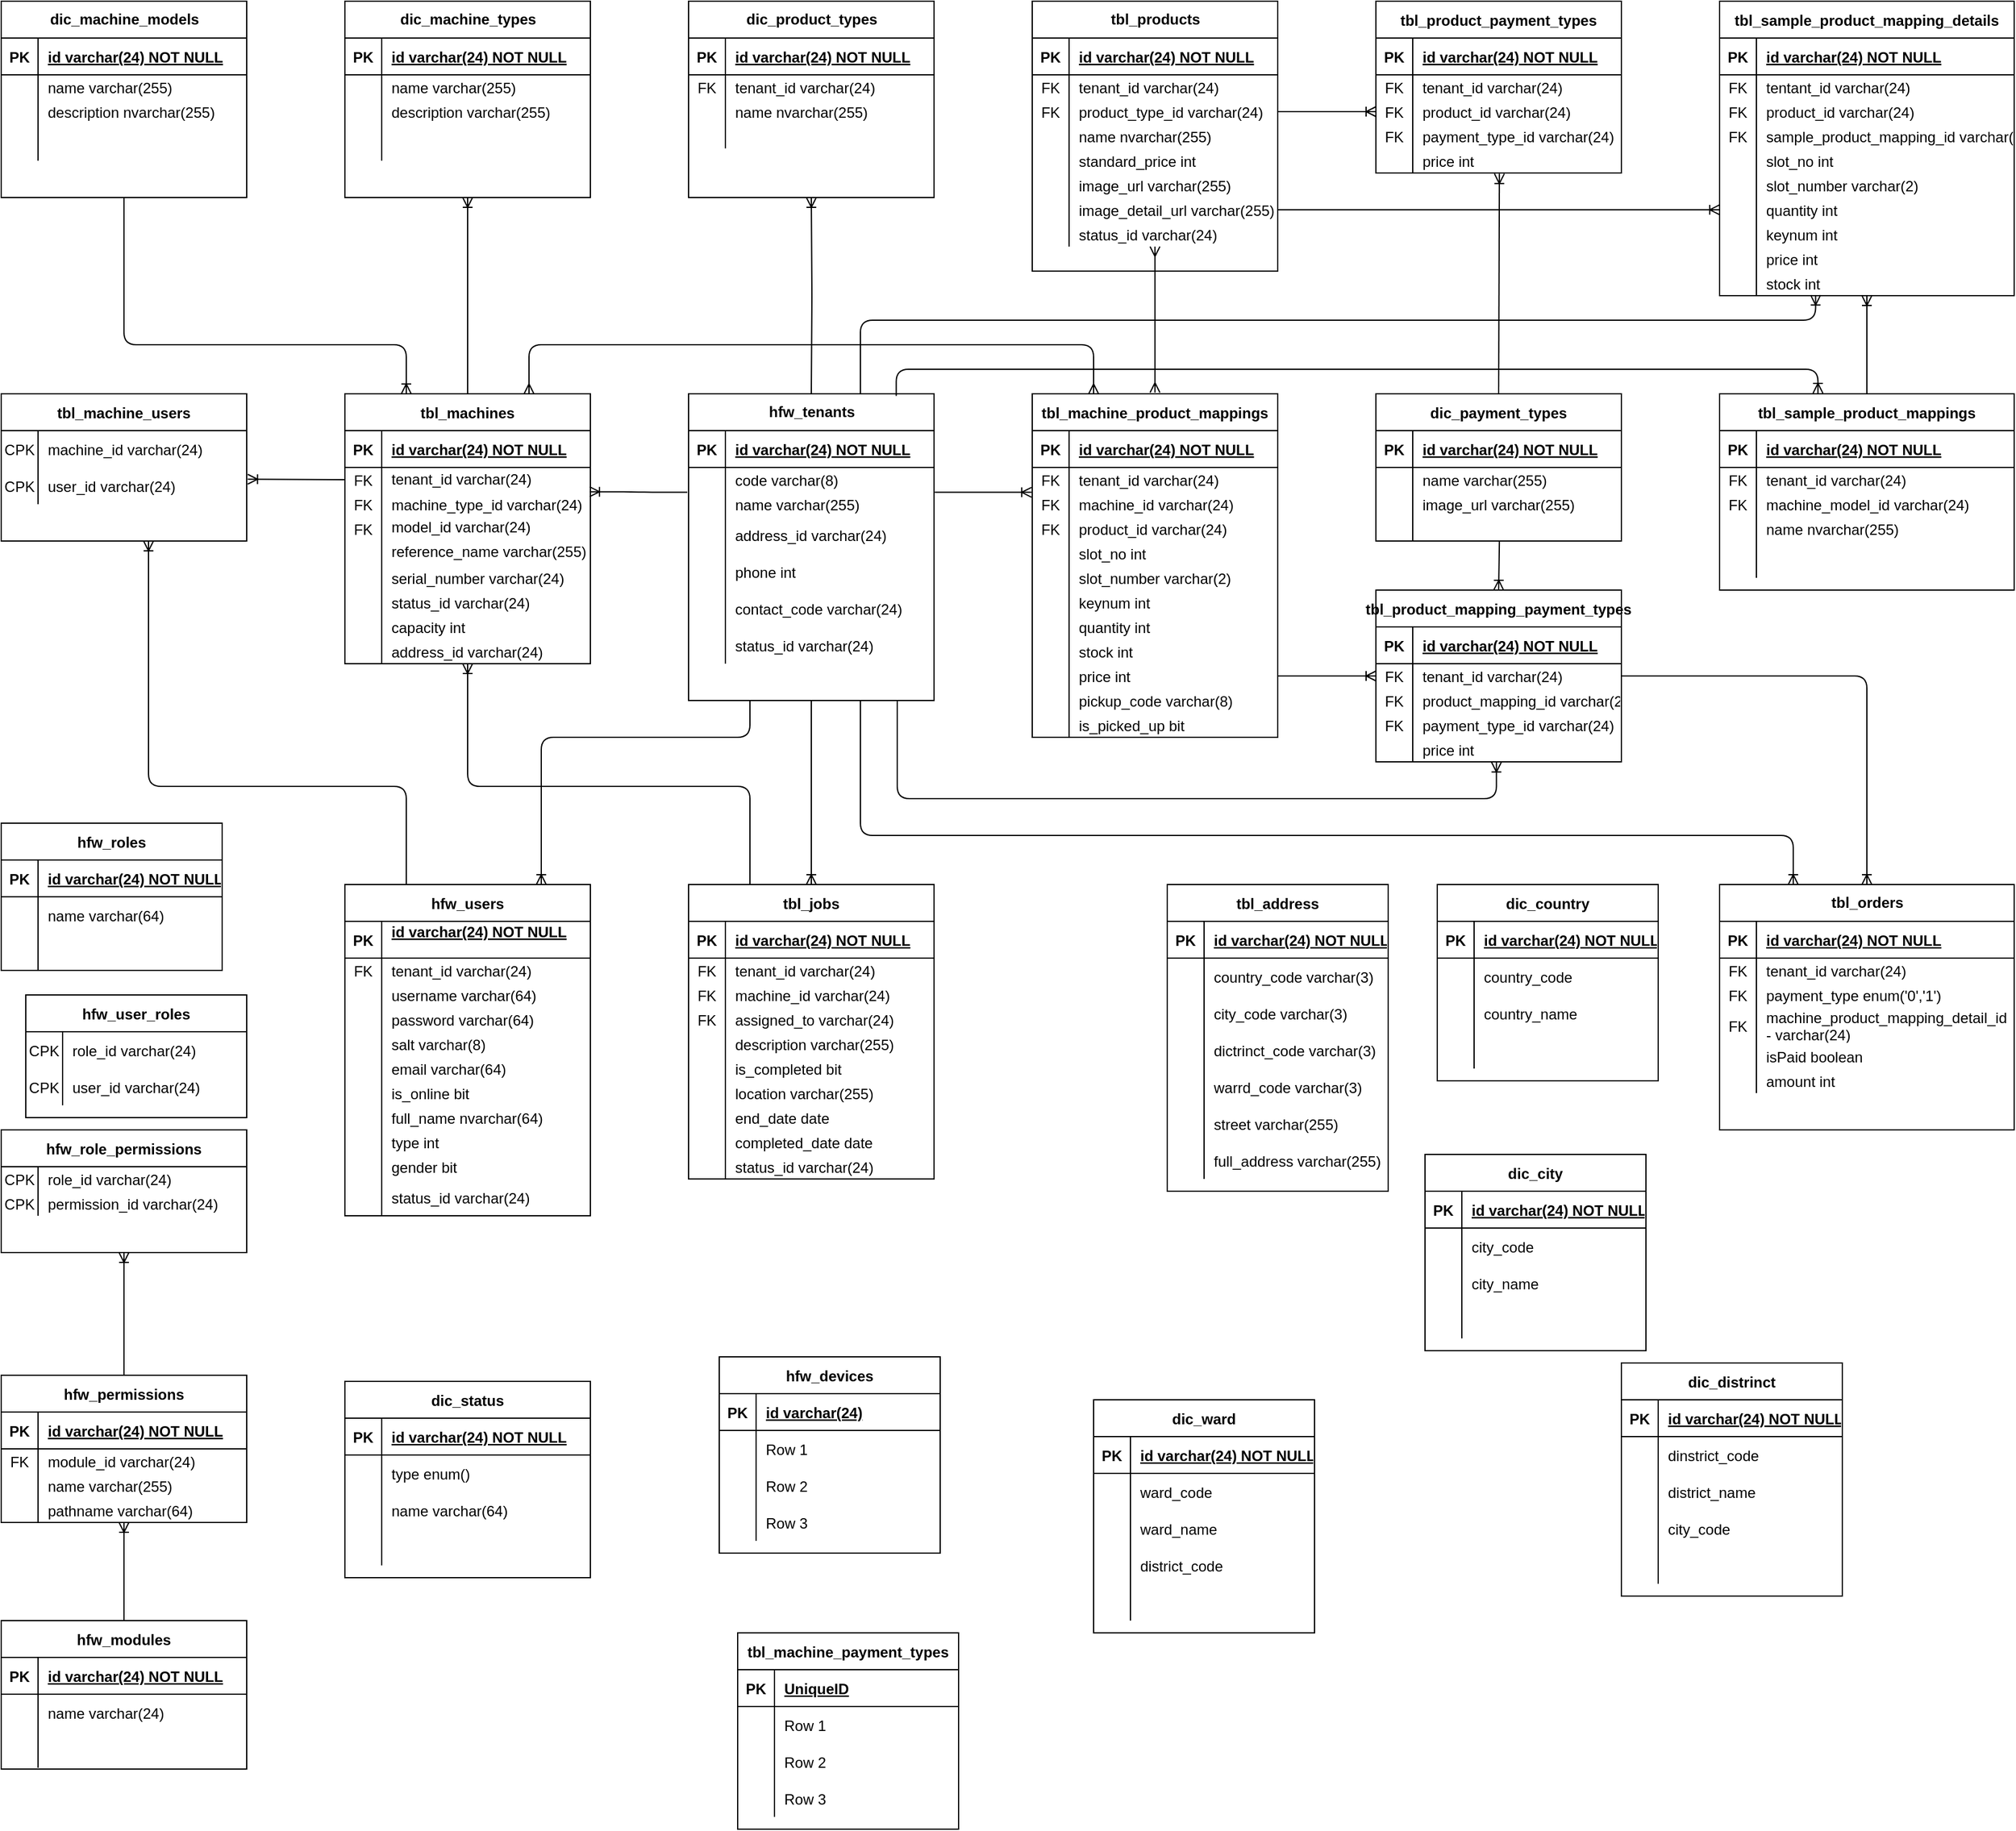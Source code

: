 <mxfile version="14.7.0" type="github" pages="5">
  <diagram id="R2lEEEUBdFMjLlhIrx00" name="Page-1">
    <mxGraphModel dx="1398" dy="744" grid="1" gridSize="10" guides="1" tooltips="1" connect="1" arrows="1" fold="1" page="1" pageScale="1" pageWidth="1654" pageHeight="2336" math="0" shadow="0" extFonts="Permanent Marker^https://fonts.googleapis.com/css?family=Permanent+Marker">
      <root>
        <mxCell id="0" />
        <mxCell id="1" parent="0" />
        <mxCell id="C-vyLk0tnHw3VtMMgP7b-23" value="tbl_machines" style="shape=table;startSize=30;container=1;collapsible=1;childLayout=tableLayout;fixedRows=1;rowLines=0;fontStyle=1;align=center;resizeLast=1;" parent="1" vertex="1">
          <mxGeometry x="280" y="320" width="200" height="220" as="geometry" />
        </mxCell>
        <mxCell id="C-vyLk0tnHw3VtMMgP7b-24" value="" style="shape=partialRectangle;collapsible=0;dropTarget=0;pointerEvents=0;fillColor=none;points=[[0,0.5],[1,0.5]];portConstraint=eastwest;top=0;left=0;right=0;bottom=1;" parent="C-vyLk0tnHw3VtMMgP7b-23" vertex="1">
          <mxGeometry y="30" width="200" height="30" as="geometry" />
        </mxCell>
        <mxCell id="C-vyLk0tnHw3VtMMgP7b-25" value="PK" style="shape=partialRectangle;overflow=hidden;connectable=0;fillColor=none;top=0;left=0;bottom=0;right=0;fontStyle=1;" parent="C-vyLk0tnHw3VtMMgP7b-24" vertex="1">
          <mxGeometry width="30" height="30" as="geometry" />
        </mxCell>
        <mxCell id="C-vyLk0tnHw3VtMMgP7b-26" value="id varchar(24) NOT NULL" style="shape=partialRectangle;overflow=hidden;connectable=0;fillColor=none;top=0;left=0;bottom=0;right=0;align=left;spacingLeft=6;fontStyle=5;" parent="C-vyLk0tnHw3VtMMgP7b-24" vertex="1">
          <mxGeometry x="30" width="170" height="30" as="geometry" />
        </mxCell>
        <mxCell id="SnUNg1FBfr4_eRWwD1X1-3" value="" style="shape=partialRectangle;collapsible=0;dropTarget=0;pointerEvents=0;fillColor=none;top=0;left=0;bottom=0;right=0;points=[[0,0.5],[1,0.5]];portConstraint=eastwest;" parent="C-vyLk0tnHw3VtMMgP7b-23" vertex="1">
          <mxGeometry y="60" width="200" height="20" as="geometry" />
        </mxCell>
        <mxCell id="SnUNg1FBfr4_eRWwD1X1-4" value="FK" style="shape=partialRectangle;connectable=0;fillColor=none;top=0;left=0;bottom=0;right=0;editable=1;overflow=hidden;" parent="SnUNg1FBfr4_eRWwD1X1-3" vertex="1">
          <mxGeometry width="30" height="20" as="geometry" />
        </mxCell>
        <mxCell id="SnUNg1FBfr4_eRWwD1X1-5" value="tenant_id varchar(24)&lt;br&gt;" style="shape=partialRectangle;connectable=0;fillColor=none;top=0;left=0;bottom=0;right=0;align=left;spacingLeft=6;overflow=hidden;verticalAlign=middle;html=1;" parent="SnUNg1FBfr4_eRWwD1X1-3" vertex="1">
          <mxGeometry x="30" width="170" height="20" as="geometry" />
        </mxCell>
        <mxCell id="SnUNg1FBfr4_eRWwD1X1-122" value="" style="shape=partialRectangle;collapsible=0;dropTarget=0;pointerEvents=0;fillColor=none;top=0;left=0;bottom=0;right=0;points=[[0,0.5],[1,0.5]];portConstraint=eastwest;" parent="C-vyLk0tnHw3VtMMgP7b-23" vertex="1">
          <mxGeometry y="80" width="200" height="20" as="geometry" />
        </mxCell>
        <mxCell id="SnUNg1FBfr4_eRWwD1X1-123" value="FK" style="shape=partialRectangle;connectable=0;fillColor=none;top=0;left=0;bottom=0;right=0;editable=1;overflow=hidden;" parent="SnUNg1FBfr4_eRWwD1X1-122" vertex="1">
          <mxGeometry width="30" height="20" as="geometry" />
        </mxCell>
        <mxCell id="SnUNg1FBfr4_eRWwD1X1-124" value="machine_type_id varchar(24)" style="shape=partialRectangle;connectable=0;fillColor=none;top=0;left=0;bottom=0;right=0;align=left;spacingLeft=6;overflow=hidden;" parent="SnUNg1FBfr4_eRWwD1X1-122" vertex="1">
          <mxGeometry x="30" width="170" height="20" as="geometry" />
        </mxCell>
        <mxCell id="SnUNg1FBfr4_eRWwD1X1-7" value="" style="shape=partialRectangle;collapsible=0;dropTarget=0;pointerEvents=0;fillColor=none;top=0;left=0;bottom=0;right=0;points=[[0,0.5],[1,0.5]];portConstraint=eastwest;" parent="C-vyLk0tnHw3VtMMgP7b-23" vertex="1">
          <mxGeometry y="100" width="200" height="20" as="geometry" />
        </mxCell>
        <mxCell id="SnUNg1FBfr4_eRWwD1X1-8" value="FK" style="shape=partialRectangle;connectable=0;fillColor=none;top=0;left=0;bottom=0;right=0;editable=1;overflow=hidden;" parent="SnUNg1FBfr4_eRWwD1X1-7" vertex="1">
          <mxGeometry width="30" height="20" as="geometry" />
        </mxCell>
        <mxCell id="SnUNg1FBfr4_eRWwD1X1-9" value="model_id varchar(24)&#xa;" style="shape=partialRectangle;connectable=0;fillColor=none;top=0;left=0;bottom=0;right=0;align=left;spacingLeft=6;overflow=hidden;" parent="SnUNg1FBfr4_eRWwD1X1-7" vertex="1">
          <mxGeometry x="30" width="170" height="20" as="geometry" />
        </mxCell>
        <mxCell id="C-vyLk0tnHw3VtMMgP7b-27" value="" style="shape=partialRectangle;collapsible=0;dropTarget=0;pointerEvents=0;fillColor=none;points=[[0,0.5],[1,0.5]];portConstraint=eastwest;top=0;left=0;right=0;bottom=0;" parent="C-vyLk0tnHw3VtMMgP7b-23" vertex="1">
          <mxGeometry y="120" width="200" height="20" as="geometry" />
        </mxCell>
        <mxCell id="C-vyLk0tnHw3VtMMgP7b-28" value="" style="shape=partialRectangle;overflow=hidden;connectable=0;fillColor=none;top=0;left=0;bottom=0;right=0;" parent="C-vyLk0tnHw3VtMMgP7b-27" vertex="1">
          <mxGeometry width="30" height="20" as="geometry" />
        </mxCell>
        <mxCell id="C-vyLk0tnHw3VtMMgP7b-29" value="reference_name varchar(255)&#xa;" style="shape=partialRectangle;overflow=hidden;connectable=0;fillColor=none;top=0;left=0;bottom=0;right=0;align=left;spacingLeft=6;" parent="C-vyLk0tnHw3VtMMgP7b-27" vertex="1">
          <mxGeometry x="30" width="170" height="20" as="geometry" />
        </mxCell>
        <mxCell id="SnUNg1FBfr4_eRWwD1X1-145" value="" style="shape=partialRectangle;collapsible=0;dropTarget=0;pointerEvents=0;fillColor=none;top=0;left=0;bottom=0;right=0;points=[[0,0.5],[1,0.5]];portConstraint=eastwest;" parent="C-vyLk0tnHw3VtMMgP7b-23" vertex="1">
          <mxGeometry y="140" width="200" height="20" as="geometry" />
        </mxCell>
        <mxCell id="SnUNg1FBfr4_eRWwD1X1-146" value="" style="shape=partialRectangle;connectable=0;fillColor=none;top=0;left=0;bottom=0;right=0;editable=1;overflow=hidden;" parent="SnUNg1FBfr4_eRWwD1X1-145" vertex="1">
          <mxGeometry width="30" height="20" as="geometry" />
        </mxCell>
        <mxCell id="SnUNg1FBfr4_eRWwD1X1-147" value="serial_number varchar(24)" style="shape=partialRectangle;connectable=0;fillColor=none;top=0;left=0;bottom=0;right=0;align=left;spacingLeft=6;overflow=hidden;" parent="SnUNg1FBfr4_eRWwD1X1-145" vertex="1">
          <mxGeometry x="30" width="170" height="20" as="geometry" />
        </mxCell>
        <mxCell id="SnUNg1FBfr4_eRWwD1X1-126" value="" style="shape=partialRectangle;collapsible=0;dropTarget=0;pointerEvents=0;fillColor=none;top=0;left=0;bottom=0;right=0;points=[[0,0.5],[1,0.5]];portConstraint=eastwest;" parent="C-vyLk0tnHw3VtMMgP7b-23" vertex="1">
          <mxGeometry y="160" width="200" height="20" as="geometry" />
        </mxCell>
        <mxCell id="SnUNg1FBfr4_eRWwD1X1-127" value="" style="shape=partialRectangle;connectable=0;fillColor=none;top=0;left=0;bottom=0;right=0;editable=1;overflow=hidden;" parent="SnUNg1FBfr4_eRWwD1X1-126" vertex="1">
          <mxGeometry width="30" height="20" as="geometry" />
        </mxCell>
        <mxCell id="SnUNg1FBfr4_eRWwD1X1-128" value="status_id varchar(24)" style="shape=partialRectangle;connectable=0;fillColor=none;top=0;left=0;bottom=0;right=0;align=left;spacingLeft=6;overflow=hidden;" parent="SnUNg1FBfr4_eRWwD1X1-126" vertex="1">
          <mxGeometry x="30" width="170" height="20" as="geometry" />
        </mxCell>
        <mxCell id="SnUNg1FBfr4_eRWwD1X1-141" value="" style="shape=partialRectangle;collapsible=0;dropTarget=0;pointerEvents=0;fillColor=none;top=0;left=0;bottom=0;right=0;points=[[0,0.5],[1,0.5]];portConstraint=eastwest;" parent="C-vyLk0tnHw3VtMMgP7b-23" vertex="1">
          <mxGeometry y="180" width="200" height="20" as="geometry" />
        </mxCell>
        <mxCell id="SnUNg1FBfr4_eRWwD1X1-142" value="" style="shape=partialRectangle;connectable=0;fillColor=none;top=0;left=0;bottom=0;right=0;editable=1;overflow=hidden;" parent="SnUNg1FBfr4_eRWwD1X1-141" vertex="1">
          <mxGeometry width="30" height="20" as="geometry" />
        </mxCell>
        <mxCell id="SnUNg1FBfr4_eRWwD1X1-143" value="capacity int" style="shape=partialRectangle;connectable=0;fillColor=none;top=0;left=0;bottom=0;right=0;align=left;spacingLeft=6;overflow=hidden;" parent="SnUNg1FBfr4_eRWwD1X1-141" vertex="1">
          <mxGeometry x="30" width="170" height="20" as="geometry" />
        </mxCell>
        <mxCell id="gpOeaoOa_Gvv77_nEN3B-88" value="" style="shape=partialRectangle;collapsible=0;dropTarget=0;pointerEvents=0;fillColor=none;top=0;left=0;bottom=0;right=0;points=[[0,0.5],[1,0.5]];portConstraint=eastwest;" parent="C-vyLk0tnHw3VtMMgP7b-23" vertex="1">
          <mxGeometry y="200" width="200" height="20" as="geometry" />
        </mxCell>
        <mxCell id="gpOeaoOa_Gvv77_nEN3B-89" value="" style="shape=partialRectangle;connectable=0;fillColor=none;top=0;left=0;bottom=0;right=0;editable=1;overflow=hidden;" parent="gpOeaoOa_Gvv77_nEN3B-88" vertex="1">
          <mxGeometry width="30" height="20" as="geometry" />
        </mxCell>
        <mxCell id="gpOeaoOa_Gvv77_nEN3B-90" value="address_id varchar(24)" style="shape=partialRectangle;connectable=0;fillColor=none;top=0;left=0;bottom=0;right=0;align=left;spacingLeft=6;overflow=hidden;" parent="gpOeaoOa_Gvv77_nEN3B-88" vertex="1">
          <mxGeometry x="30" width="170" height="20" as="geometry" />
        </mxCell>
        <mxCell id="SnUNg1FBfr4_eRWwD1X1-17" value="hfw_tenants" style="shape=table;startSize=30;container=1;collapsible=1;childLayout=tableLayout;fixedRows=1;rowLines=0;fontStyle=1;align=center;resizeLast=1;html=1;" parent="1" vertex="1">
          <mxGeometry x="560" y="320" width="200" height="250" as="geometry" />
        </mxCell>
        <mxCell id="SnUNg1FBfr4_eRWwD1X1-18" value="" style="shape=partialRectangle;collapsible=0;dropTarget=0;pointerEvents=0;fillColor=none;top=0;left=0;bottom=1;right=0;points=[[0,0.5],[1,0.5]];portConstraint=eastwest;" parent="SnUNg1FBfr4_eRWwD1X1-17" vertex="1">
          <mxGeometry y="30" width="200" height="30" as="geometry" />
        </mxCell>
        <mxCell id="SnUNg1FBfr4_eRWwD1X1-19" value="PK" style="shape=partialRectangle;connectable=0;fillColor=none;top=0;left=0;bottom=0;right=0;fontStyle=1;overflow=hidden;" parent="SnUNg1FBfr4_eRWwD1X1-18" vertex="1">
          <mxGeometry width="30" height="30" as="geometry" />
        </mxCell>
        <mxCell id="SnUNg1FBfr4_eRWwD1X1-20" value="id varchar(24) NOT NULL" style="shape=partialRectangle;connectable=0;fillColor=none;top=0;left=0;bottom=0;right=0;align=left;spacingLeft=6;fontStyle=5;overflow=hidden;" parent="SnUNg1FBfr4_eRWwD1X1-18" vertex="1">
          <mxGeometry x="30" width="170" height="30" as="geometry" />
        </mxCell>
        <mxCell id="SnUNg1FBfr4_eRWwD1X1-21" value="" style="shape=partialRectangle;collapsible=0;dropTarget=0;pointerEvents=0;fillColor=none;top=0;left=0;bottom=0;right=0;points=[[0,0.5],[1,0.5]];portConstraint=eastwest;" parent="SnUNg1FBfr4_eRWwD1X1-17" vertex="1">
          <mxGeometry y="60" width="200" height="20" as="geometry" />
        </mxCell>
        <mxCell id="SnUNg1FBfr4_eRWwD1X1-22" value="" style="shape=partialRectangle;connectable=0;fillColor=none;top=0;left=0;bottom=0;right=0;editable=1;overflow=hidden;" parent="SnUNg1FBfr4_eRWwD1X1-21" vertex="1">
          <mxGeometry width="30" height="20" as="geometry" />
        </mxCell>
        <mxCell id="SnUNg1FBfr4_eRWwD1X1-23" value="code varchar(8)" style="shape=partialRectangle;connectable=0;fillColor=none;top=0;left=0;bottom=0;right=0;align=left;spacingLeft=6;overflow=hidden;" parent="SnUNg1FBfr4_eRWwD1X1-21" vertex="1">
          <mxGeometry x="30" width="170" height="20" as="geometry" />
        </mxCell>
        <mxCell id="SnUNg1FBfr4_eRWwD1X1-24" value="" style="shape=partialRectangle;collapsible=0;dropTarget=0;pointerEvents=0;fillColor=none;top=0;left=0;bottom=0;right=0;points=[[0,0.5],[1,0.5]];portConstraint=eastwest;" parent="SnUNg1FBfr4_eRWwD1X1-17" vertex="1">
          <mxGeometry y="80" width="200" height="20" as="geometry" />
        </mxCell>
        <mxCell id="SnUNg1FBfr4_eRWwD1X1-25" value="" style="shape=partialRectangle;connectable=0;fillColor=none;top=0;left=0;bottom=0;right=0;editable=1;overflow=hidden;" parent="SnUNg1FBfr4_eRWwD1X1-24" vertex="1">
          <mxGeometry width="30" height="20" as="geometry" />
        </mxCell>
        <mxCell id="SnUNg1FBfr4_eRWwD1X1-26" value="name varchar(255)" style="shape=partialRectangle;connectable=0;fillColor=none;top=0;left=0;bottom=0;right=0;align=left;spacingLeft=6;overflow=hidden;" parent="SnUNg1FBfr4_eRWwD1X1-24" vertex="1">
          <mxGeometry x="30" width="170" height="20" as="geometry" />
        </mxCell>
        <mxCell id="SnUNg1FBfr4_eRWwD1X1-27" value="" style="shape=partialRectangle;collapsible=0;dropTarget=0;pointerEvents=0;fillColor=none;top=0;left=0;bottom=0;right=0;points=[[0,0.5],[1,0.5]];portConstraint=eastwest;" parent="SnUNg1FBfr4_eRWwD1X1-17" vertex="1">
          <mxGeometry y="100" width="200" height="30" as="geometry" />
        </mxCell>
        <mxCell id="SnUNg1FBfr4_eRWwD1X1-28" value="" style="shape=partialRectangle;connectable=0;fillColor=none;top=0;left=0;bottom=0;right=0;editable=1;overflow=hidden;" parent="SnUNg1FBfr4_eRWwD1X1-27" vertex="1">
          <mxGeometry width="30" height="30" as="geometry" />
        </mxCell>
        <mxCell id="SnUNg1FBfr4_eRWwD1X1-29" value="address_id varchar(24)" style="shape=partialRectangle;connectable=0;fillColor=none;top=0;left=0;bottom=0;right=0;align=left;spacingLeft=6;overflow=hidden;" parent="SnUNg1FBfr4_eRWwD1X1-27" vertex="1">
          <mxGeometry x="30" width="170" height="30" as="geometry" />
        </mxCell>
        <mxCell id="IbTRD6CrPyHv4Wc_urfH-87" value="" style="shape=partialRectangle;collapsible=0;dropTarget=0;pointerEvents=0;fillColor=none;top=0;left=0;bottom=0;right=0;points=[[0,0.5],[1,0.5]];portConstraint=eastwest;" parent="SnUNg1FBfr4_eRWwD1X1-17" vertex="1">
          <mxGeometry y="130" width="200" height="30" as="geometry" />
        </mxCell>
        <mxCell id="IbTRD6CrPyHv4Wc_urfH-88" value="" style="shape=partialRectangle;connectable=0;fillColor=none;top=0;left=0;bottom=0;right=0;editable=1;overflow=hidden;" parent="IbTRD6CrPyHv4Wc_urfH-87" vertex="1">
          <mxGeometry width="30" height="30" as="geometry" />
        </mxCell>
        <mxCell id="IbTRD6CrPyHv4Wc_urfH-89" value="phone int" style="shape=partialRectangle;connectable=0;fillColor=none;top=0;left=0;bottom=0;right=0;align=left;spacingLeft=6;overflow=hidden;" parent="IbTRD6CrPyHv4Wc_urfH-87" vertex="1">
          <mxGeometry x="30" width="170" height="30" as="geometry" />
        </mxCell>
        <mxCell id="IbTRD6CrPyHv4Wc_urfH-91" value="" style="shape=partialRectangle;collapsible=0;dropTarget=0;pointerEvents=0;fillColor=none;top=0;left=0;bottom=0;right=0;points=[[0,0.5],[1,0.5]];portConstraint=eastwest;" parent="SnUNg1FBfr4_eRWwD1X1-17" vertex="1">
          <mxGeometry y="160" width="200" height="30" as="geometry" />
        </mxCell>
        <mxCell id="IbTRD6CrPyHv4Wc_urfH-92" value="" style="shape=partialRectangle;connectable=0;fillColor=none;top=0;left=0;bottom=0;right=0;editable=1;overflow=hidden;" parent="IbTRD6CrPyHv4Wc_urfH-91" vertex="1">
          <mxGeometry width="30" height="30" as="geometry" />
        </mxCell>
        <mxCell id="IbTRD6CrPyHv4Wc_urfH-93" value="contact_code varchar(24)" style="shape=partialRectangle;connectable=0;fillColor=none;top=0;left=0;bottom=0;right=0;align=left;spacingLeft=6;overflow=hidden;" parent="IbTRD6CrPyHv4Wc_urfH-91" vertex="1">
          <mxGeometry x="30" width="170" height="30" as="geometry" />
        </mxCell>
        <mxCell id="IbTRD6CrPyHv4Wc_urfH-142" value="" style="shape=partialRectangle;collapsible=0;dropTarget=0;pointerEvents=0;fillColor=none;top=0;left=0;bottom=0;right=0;points=[[0,0.5],[1,0.5]];portConstraint=eastwest;" parent="SnUNg1FBfr4_eRWwD1X1-17" vertex="1">
          <mxGeometry y="190" width="200" height="30" as="geometry" />
        </mxCell>
        <mxCell id="IbTRD6CrPyHv4Wc_urfH-143" value="" style="shape=partialRectangle;connectable=0;fillColor=none;top=0;left=0;bottom=0;right=0;editable=1;overflow=hidden;" parent="IbTRD6CrPyHv4Wc_urfH-142" vertex="1">
          <mxGeometry width="30" height="30" as="geometry" />
        </mxCell>
        <mxCell id="IbTRD6CrPyHv4Wc_urfH-144" value="status_id varchar(24)" style="shape=partialRectangle;connectable=0;fillColor=none;top=0;left=0;bottom=0;right=0;align=left;spacingLeft=6;overflow=hidden;" parent="IbTRD6CrPyHv4Wc_urfH-142" vertex="1">
          <mxGeometry x="30" width="170" height="30" as="geometry" />
        </mxCell>
        <mxCell id="SnUNg1FBfr4_eRWwD1X1-30" value="dic_machine_models" style="shape=table;startSize=30;container=1;collapsible=1;childLayout=tableLayout;fixedRows=1;rowLines=0;fontStyle=1;align=center;resizeLast=1;html=1;" parent="1" vertex="1">
          <mxGeometry width="200" height="160" as="geometry" />
        </mxCell>
        <mxCell id="SnUNg1FBfr4_eRWwD1X1-31" value="" style="shape=partialRectangle;collapsible=0;dropTarget=0;pointerEvents=0;fillColor=none;top=0;left=0;bottom=1;right=0;points=[[0,0.5],[1,0.5]];portConstraint=eastwest;" parent="SnUNg1FBfr4_eRWwD1X1-30" vertex="1">
          <mxGeometry y="30" width="200" height="30" as="geometry" />
        </mxCell>
        <mxCell id="SnUNg1FBfr4_eRWwD1X1-32" value="PK" style="shape=partialRectangle;connectable=0;fillColor=none;top=0;left=0;bottom=0;right=0;fontStyle=1;overflow=hidden;" parent="SnUNg1FBfr4_eRWwD1X1-31" vertex="1">
          <mxGeometry width="30" height="30" as="geometry" />
        </mxCell>
        <mxCell id="SnUNg1FBfr4_eRWwD1X1-33" value="id varchar(24) NOT NULL" style="shape=partialRectangle;connectable=0;fillColor=none;top=0;left=0;bottom=0;right=0;align=left;spacingLeft=6;fontStyle=5;overflow=hidden;" parent="SnUNg1FBfr4_eRWwD1X1-31" vertex="1">
          <mxGeometry x="30" width="170" height="30" as="geometry" />
        </mxCell>
        <mxCell id="SnUNg1FBfr4_eRWwD1X1-34" value="" style="shape=partialRectangle;collapsible=0;dropTarget=0;pointerEvents=0;fillColor=none;top=0;left=0;bottom=0;right=0;points=[[0,0.5],[1,0.5]];portConstraint=eastwest;" parent="SnUNg1FBfr4_eRWwD1X1-30" vertex="1">
          <mxGeometry y="60" width="200" height="20" as="geometry" />
        </mxCell>
        <mxCell id="SnUNg1FBfr4_eRWwD1X1-35" value="" style="shape=partialRectangle;connectable=0;fillColor=none;top=0;left=0;bottom=0;right=0;editable=1;overflow=hidden;" parent="SnUNg1FBfr4_eRWwD1X1-34" vertex="1">
          <mxGeometry width="30" height="20" as="geometry" />
        </mxCell>
        <mxCell id="SnUNg1FBfr4_eRWwD1X1-36" value="name varchar(255)" style="shape=partialRectangle;connectable=0;fillColor=none;top=0;left=0;bottom=0;right=0;align=left;spacingLeft=6;overflow=hidden;" parent="SnUNg1FBfr4_eRWwD1X1-34" vertex="1">
          <mxGeometry x="30" width="170" height="20" as="geometry" />
        </mxCell>
        <mxCell id="SnUNg1FBfr4_eRWwD1X1-37" value="" style="shape=partialRectangle;collapsible=0;dropTarget=0;pointerEvents=0;fillColor=none;top=0;left=0;bottom=0;right=0;points=[[0,0.5],[1,0.5]];portConstraint=eastwest;" parent="SnUNg1FBfr4_eRWwD1X1-30" vertex="1">
          <mxGeometry y="80" width="200" height="20" as="geometry" />
        </mxCell>
        <mxCell id="SnUNg1FBfr4_eRWwD1X1-38" value="" style="shape=partialRectangle;connectable=0;fillColor=none;top=0;left=0;bottom=0;right=0;editable=1;overflow=hidden;" parent="SnUNg1FBfr4_eRWwD1X1-37" vertex="1">
          <mxGeometry width="30" height="20" as="geometry" />
        </mxCell>
        <mxCell id="SnUNg1FBfr4_eRWwD1X1-39" value="description nvarchar(255)" style="shape=partialRectangle;connectable=0;fillColor=none;top=0;left=0;bottom=0;right=0;align=left;spacingLeft=6;overflow=hidden;" parent="SnUNg1FBfr4_eRWwD1X1-37" vertex="1">
          <mxGeometry x="30" width="170" height="20" as="geometry" />
        </mxCell>
        <mxCell id="SnUNg1FBfr4_eRWwD1X1-40" value="" style="shape=partialRectangle;collapsible=0;dropTarget=0;pointerEvents=0;fillColor=none;top=0;left=0;bottom=0;right=0;points=[[0,0.5],[1,0.5]];portConstraint=eastwest;" parent="SnUNg1FBfr4_eRWwD1X1-30" vertex="1">
          <mxGeometry y="100" width="200" height="30" as="geometry" />
        </mxCell>
        <mxCell id="SnUNg1FBfr4_eRWwD1X1-41" value="" style="shape=partialRectangle;connectable=0;fillColor=none;top=0;left=0;bottom=0;right=0;editable=1;overflow=hidden;" parent="SnUNg1FBfr4_eRWwD1X1-40" vertex="1">
          <mxGeometry width="30" height="30" as="geometry" />
        </mxCell>
        <mxCell id="SnUNg1FBfr4_eRWwD1X1-42" value="" style="shape=partialRectangle;connectable=0;fillColor=none;top=0;left=0;bottom=0;right=0;align=left;spacingLeft=6;overflow=hidden;" parent="SnUNg1FBfr4_eRWwD1X1-40" vertex="1">
          <mxGeometry x="30" width="170" height="30" as="geometry" />
        </mxCell>
        <mxCell id="SnUNg1FBfr4_eRWwD1X1-43" value="dic_machine_types" style="shape=table;startSize=30;container=1;collapsible=1;childLayout=tableLayout;fixedRows=1;rowLines=0;fontStyle=1;align=center;resizeLast=1;html=1;" parent="1" vertex="1">
          <mxGeometry x="280" width="200" height="160" as="geometry" />
        </mxCell>
        <mxCell id="SnUNg1FBfr4_eRWwD1X1-44" value="" style="shape=partialRectangle;collapsible=0;dropTarget=0;pointerEvents=0;fillColor=none;top=0;left=0;bottom=1;right=0;points=[[0,0.5],[1,0.5]];portConstraint=eastwest;" parent="SnUNg1FBfr4_eRWwD1X1-43" vertex="1">
          <mxGeometry y="30" width="200" height="30" as="geometry" />
        </mxCell>
        <mxCell id="SnUNg1FBfr4_eRWwD1X1-45" value="PK" style="shape=partialRectangle;connectable=0;fillColor=none;top=0;left=0;bottom=0;right=0;fontStyle=1;overflow=hidden;" parent="SnUNg1FBfr4_eRWwD1X1-44" vertex="1">
          <mxGeometry width="30" height="30" as="geometry" />
        </mxCell>
        <mxCell id="SnUNg1FBfr4_eRWwD1X1-46" value="id varchar(24) NOT NULL" style="shape=partialRectangle;connectable=0;fillColor=none;top=0;left=0;bottom=0;right=0;align=left;spacingLeft=6;fontStyle=5;overflow=hidden;" parent="SnUNg1FBfr4_eRWwD1X1-44" vertex="1">
          <mxGeometry x="30" width="170" height="30" as="geometry" />
        </mxCell>
        <mxCell id="SnUNg1FBfr4_eRWwD1X1-47" value="" style="shape=partialRectangle;collapsible=0;dropTarget=0;pointerEvents=0;fillColor=none;top=0;left=0;bottom=0;right=0;points=[[0,0.5],[1,0.5]];portConstraint=eastwest;" parent="SnUNg1FBfr4_eRWwD1X1-43" vertex="1">
          <mxGeometry y="60" width="200" height="20" as="geometry" />
        </mxCell>
        <mxCell id="SnUNg1FBfr4_eRWwD1X1-48" value="" style="shape=partialRectangle;connectable=0;fillColor=none;top=0;left=0;bottom=0;right=0;editable=1;overflow=hidden;" parent="SnUNg1FBfr4_eRWwD1X1-47" vertex="1">
          <mxGeometry width="30" height="20" as="geometry" />
        </mxCell>
        <mxCell id="SnUNg1FBfr4_eRWwD1X1-49" value="name varchar(255)" style="shape=partialRectangle;connectable=0;fillColor=none;top=0;left=0;bottom=0;right=0;align=left;spacingLeft=6;overflow=hidden;" parent="SnUNg1FBfr4_eRWwD1X1-47" vertex="1">
          <mxGeometry x="30" width="170" height="20" as="geometry" />
        </mxCell>
        <mxCell id="SnUNg1FBfr4_eRWwD1X1-50" value="" style="shape=partialRectangle;collapsible=0;dropTarget=0;pointerEvents=0;fillColor=none;top=0;left=0;bottom=0;right=0;points=[[0,0.5],[1,0.5]];portConstraint=eastwest;" parent="SnUNg1FBfr4_eRWwD1X1-43" vertex="1">
          <mxGeometry y="80" width="200" height="20" as="geometry" />
        </mxCell>
        <mxCell id="SnUNg1FBfr4_eRWwD1X1-51" value="" style="shape=partialRectangle;connectable=0;fillColor=none;top=0;left=0;bottom=0;right=0;editable=1;overflow=hidden;" parent="SnUNg1FBfr4_eRWwD1X1-50" vertex="1">
          <mxGeometry width="30" height="20" as="geometry" />
        </mxCell>
        <mxCell id="SnUNg1FBfr4_eRWwD1X1-52" value="description varchar(255)" style="shape=partialRectangle;connectable=0;fillColor=none;top=0;left=0;bottom=0;right=0;align=left;spacingLeft=6;overflow=hidden;" parent="SnUNg1FBfr4_eRWwD1X1-50" vertex="1">
          <mxGeometry x="30" width="170" height="20" as="geometry" />
        </mxCell>
        <mxCell id="SnUNg1FBfr4_eRWwD1X1-53" value="" style="shape=partialRectangle;collapsible=0;dropTarget=0;pointerEvents=0;fillColor=none;top=0;left=0;bottom=0;right=0;points=[[0,0.5],[1,0.5]];portConstraint=eastwest;" parent="SnUNg1FBfr4_eRWwD1X1-43" vertex="1">
          <mxGeometry y="100" width="200" height="30" as="geometry" />
        </mxCell>
        <mxCell id="SnUNg1FBfr4_eRWwD1X1-54" value="" style="shape=partialRectangle;connectable=0;fillColor=none;top=0;left=0;bottom=0;right=0;editable=1;overflow=hidden;" parent="SnUNg1FBfr4_eRWwD1X1-53" vertex="1">
          <mxGeometry width="30" height="30" as="geometry" />
        </mxCell>
        <mxCell id="SnUNg1FBfr4_eRWwD1X1-55" value="" style="shape=partialRectangle;connectable=0;fillColor=none;top=0;left=0;bottom=0;right=0;align=left;spacingLeft=6;overflow=hidden;" parent="SnUNg1FBfr4_eRWwD1X1-53" vertex="1">
          <mxGeometry x="30" width="170" height="30" as="geometry" />
        </mxCell>
        <mxCell id="SnUNg1FBfr4_eRWwD1X1-56" value="tbl_products" style="shape=table;startSize=30;container=1;collapsible=1;childLayout=tableLayout;fixedRows=1;rowLines=0;fontStyle=1;align=center;resizeLast=1;html=1;" parent="1" vertex="1">
          <mxGeometry x="840" width="200" height="220" as="geometry" />
        </mxCell>
        <mxCell id="SnUNg1FBfr4_eRWwD1X1-57" value="" style="shape=partialRectangle;collapsible=0;dropTarget=0;pointerEvents=0;fillColor=none;top=0;left=0;bottom=1;right=0;points=[[0,0.5],[1,0.5]];portConstraint=eastwest;" parent="SnUNg1FBfr4_eRWwD1X1-56" vertex="1">
          <mxGeometry y="30" width="200" height="30" as="geometry" />
        </mxCell>
        <mxCell id="SnUNg1FBfr4_eRWwD1X1-58" value="PK" style="shape=partialRectangle;connectable=0;fillColor=none;top=0;left=0;bottom=0;right=0;fontStyle=1;overflow=hidden;" parent="SnUNg1FBfr4_eRWwD1X1-57" vertex="1">
          <mxGeometry width="30" height="30" as="geometry" />
        </mxCell>
        <mxCell id="SnUNg1FBfr4_eRWwD1X1-59" value="id varchar(24) NOT NULL" style="shape=partialRectangle;connectable=0;fillColor=none;top=0;left=0;bottom=0;right=0;align=left;spacingLeft=6;fontStyle=5;overflow=hidden;" parent="SnUNg1FBfr4_eRWwD1X1-57" vertex="1">
          <mxGeometry x="30" width="170" height="30" as="geometry" />
        </mxCell>
        <mxCell id="SnUNg1FBfr4_eRWwD1X1-60" value="" style="shape=partialRectangle;collapsible=0;dropTarget=0;pointerEvents=0;fillColor=none;top=0;left=0;bottom=0;right=0;points=[[0,0.5],[1,0.5]];portConstraint=eastwest;" parent="SnUNg1FBfr4_eRWwD1X1-56" vertex="1">
          <mxGeometry y="60" width="200" height="20" as="geometry" />
        </mxCell>
        <mxCell id="SnUNg1FBfr4_eRWwD1X1-61" value="FK" style="shape=partialRectangle;connectable=0;fillColor=none;top=0;left=0;bottom=0;right=0;editable=1;overflow=hidden;" parent="SnUNg1FBfr4_eRWwD1X1-60" vertex="1">
          <mxGeometry width="30" height="20" as="geometry" />
        </mxCell>
        <mxCell id="SnUNg1FBfr4_eRWwD1X1-62" value="tenant_id varchar(24)" style="shape=partialRectangle;connectable=0;fillColor=none;top=0;left=0;bottom=0;right=0;align=left;spacingLeft=6;overflow=hidden;" parent="SnUNg1FBfr4_eRWwD1X1-60" vertex="1">
          <mxGeometry x="30" width="170" height="20" as="geometry" />
        </mxCell>
        <mxCell id="SnUNg1FBfr4_eRWwD1X1-63" value="" style="shape=partialRectangle;collapsible=0;dropTarget=0;pointerEvents=0;fillColor=none;top=0;left=0;bottom=0;right=0;points=[[0,0.5],[1,0.5]];portConstraint=eastwest;" parent="SnUNg1FBfr4_eRWwD1X1-56" vertex="1">
          <mxGeometry y="80" width="200" height="20" as="geometry" />
        </mxCell>
        <mxCell id="SnUNg1FBfr4_eRWwD1X1-64" value="FK" style="shape=partialRectangle;connectable=0;fillColor=none;top=0;left=0;bottom=0;right=0;editable=1;overflow=hidden;" parent="SnUNg1FBfr4_eRWwD1X1-63" vertex="1">
          <mxGeometry width="30" height="20" as="geometry" />
        </mxCell>
        <mxCell id="SnUNg1FBfr4_eRWwD1X1-65" value="product_type_id varchar(24)" style="shape=partialRectangle;connectable=0;fillColor=none;top=0;left=0;bottom=0;right=0;align=left;spacingLeft=6;overflow=hidden;" parent="SnUNg1FBfr4_eRWwD1X1-63" vertex="1">
          <mxGeometry x="30" width="170" height="20" as="geometry" />
        </mxCell>
        <mxCell id="SnUNg1FBfr4_eRWwD1X1-66" value="" style="shape=partialRectangle;collapsible=0;dropTarget=0;pointerEvents=0;fillColor=none;top=0;left=0;bottom=0;right=0;points=[[0,0.5],[1,0.5]];portConstraint=eastwest;" parent="SnUNg1FBfr4_eRWwD1X1-56" vertex="1">
          <mxGeometry y="100" width="200" height="20" as="geometry" />
        </mxCell>
        <mxCell id="SnUNg1FBfr4_eRWwD1X1-67" value="" style="shape=partialRectangle;connectable=0;fillColor=none;top=0;left=0;bottom=0;right=0;editable=1;overflow=hidden;" parent="SnUNg1FBfr4_eRWwD1X1-66" vertex="1">
          <mxGeometry width="30" height="20" as="geometry" />
        </mxCell>
        <mxCell id="SnUNg1FBfr4_eRWwD1X1-68" value="name nvarchar(255)" style="shape=partialRectangle;connectable=0;fillColor=none;top=0;left=0;bottom=0;right=0;align=left;spacingLeft=6;overflow=hidden;" parent="SnUNg1FBfr4_eRWwD1X1-66" vertex="1">
          <mxGeometry x="30" width="170" height="20" as="geometry" />
        </mxCell>
        <mxCell id="SnUNg1FBfr4_eRWwD1X1-149" value="" style="shape=partialRectangle;collapsible=0;dropTarget=0;pointerEvents=0;fillColor=none;top=0;left=0;bottom=0;right=0;points=[[0,0.5],[1,0.5]];portConstraint=eastwest;" parent="SnUNg1FBfr4_eRWwD1X1-56" vertex="1">
          <mxGeometry y="120" width="200" height="20" as="geometry" />
        </mxCell>
        <mxCell id="SnUNg1FBfr4_eRWwD1X1-150" value="" style="shape=partialRectangle;connectable=0;fillColor=none;top=0;left=0;bottom=0;right=0;editable=1;overflow=hidden;" parent="SnUNg1FBfr4_eRWwD1X1-149" vertex="1">
          <mxGeometry width="30" height="20" as="geometry" />
        </mxCell>
        <mxCell id="SnUNg1FBfr4_eRWwD1X1-151" value="standard_price int" style="shape=partialRectangle;connectable=0;fillColor=none;top=0;left=0;bottom=0;right=0;align=left;spacingLeft=6;overflow=hidden;" parent="SnUNg1FBfr4_eRWwD1X1-149" vertex="1">
          <mxGeometry x="30" width="170" height="20" as="geometry" />
        </mxCell>
        <mxCell id="SnUNg1FBfr4_eRWwD1X1-153" value="" style="shape=partialRectangle;collapsible=0;dropTarget=0;pointerEvents=0;fillColor=none;top=0;left=0;bottom=0;right=0;points=[[0,0.5],[1,0.5]];portConstraint=eastwest;" parent="SnUNg1FBfr4_eRWwD1X1-56" vertex="1">
          <mxGeometry y="140" width="200" height="20" as="geometry" />
        </mxCell>
        <mxCell id="SnUNg1FBfr4_eRWwD1X1-154" value="" style="shape=partialRectangle;connectable=0;fillColor=none;top=0;left=0;bottom=0;right=0;editable=1;overflow=hidden;" parent="SnUNg1FBfr4_eRWwD1X1-153" vertex="1">
          <mxGeometry width="30" height="20" as="geometry" />
        </mxCell>
        <mxCell id="SnUNg1FBfr4_eRWwD1X1-155" value="image_url varchar(255)" style="shape=partialRectangle;connectable=0;fillColor=none;top=0;left=0;bottom=0;right=0;align=left;spacingLeft=6;overflow=hidden;" parent="SnUNg1FBfr4_eRWwD1X1-153" vertex="1">
          <mxGeometry x="30" width="170" height="20" as="geometry" />
        </mxCell>
        <mxCell id="SnUNg1FBfr4_eRWwD1X1-157" value="" style="shape=partialRectangle;collapsible=0;dropTarget=0;pointerEvents=0;fillColor=none;top=0;left=0;bottom=0;right=0;points=[[0,0.5],[1,0.5]];portConstraint=eastwest;" parent="SnUNg1FBfr4_eRWwD1X1-56" vertex="1">
          <mxGeometry y="160" width="200" height="20" as="geometry" />
        </mxCell>
        <mxCell id="SnUNg1FBfr4_eRWwD1X1-158" value="" style="shape=partialRectangle;connectable=0;fillColor=none;top=0;left=0;bottom=0;right=0;editable=1;overflow=hidden;" parent="SnUNg1FBfr4_eRWwD1X1-157" vertex="1">
          <mxGeometry width="30" height="20" as="geometry" />
        </mxCell>
        <mxCell id="SnUNg1FBfr4_eRWwD1X1-159" value="image_detail_url varchar(255)" style="shape=partialRectangle;connectable=0;fillColor=none;top=0;left=0;bottom=0;right=0;align=left;spacingLeft=6;overflow=hidden;" parent="SnUNg1FBfr4_eRWwD1X1-157" vertex="1">
          <mxGeometry x="30" width="170" height="20" as="geometry" />
        </mxCell>
        <mxCell id="IbTRD6CrPyHv4Wc_urfH-150" value="" style="shape=partialRectangle;collapsible=0;dropTarget=0;pointerEvents=0;fillColor=none;top=0;left=0;bottom=0;right=0;points=[[0,0.5],[1,0.5]];portConstraint=eastwest;" parent="SnUNg1FBfr4_eRWwD1X1-56" vertex="1">
          <mxGeometry y="180" width="200" height="20" as="geometry" />
        </mxCell>
        <mxCell id="IbTRD6CrPyHv4Wc_urfH-151" value="" style="shape=partialRectangle;connectable=0;fillColor=none;top=0;left=0;bottom=0;right=0;editable=1;overflow=hidden;" parent="IbTRD6CrPyHv4Wc_urfH-150" vertex="1">
          <mxGeometry width="30" height="20" as="geometry" />
        </mxCell>
        <mxCell id="IbTRD6CrPyHv4Wc_urfH-152" value="status_id varchar(24)" style="shape=partialRectangle;connectable=0;fillColor=none;top=0;left=0;bottom=0;right=0;align=left;spacingLeft=6;overflow=hidden;" parent="IbTRD6CrPyHv4Wc_urfH-150" vertex="1">
          <mxGeometry x="30" width="170" height="20" as="geometry" />
        </mxCell>
        <mxCell id="SnUNg1FBfr4_eRWwD1X1-72" value="dic_product_types" style="shape=table;startSize=30;container=1;collapsible=1;childLayout=tableLayout;fixedRows=1;rowLines=0;fontStyle=1;align=center;resizeLast=1;html=1;" parent="1" vertex="1">
          <mxGeometry x="560" width="200" height="160" as="geometry" />
        </mxCell>
        <mxCell id="SnUNg1FBfr4_eRWwD1X1-73" value="" style="shape=partialRectangle;collapsible=0;dropTarget=0;pointerEvents=0;fillColor=none;top=0;left=0;bottom=1;right=0;points=[[0,0.5],[1,0.5]];portConstraint=eastwest;" parent="SnUNg1FBfr4_eRWwD1X1-72" vertex="1">
          <mxGeometry y="30" width="200" height="30" as="geometry" />
        </mxCell>
        <mxCell id="SnUNg1FBfr4_eRWwD1X1-74" value="PK" style="shape=partialRectangle;connectable=0;fillColor=none;top=0;left=0;bottom=0;right=0;fontStyle=1;overflow=hidden;" parent="SnUNg1FBfr4_eRWwD1X1-73" vertex="1">
          <mxGeometry width="30" height="30" as="geometry" />
        </mxCell>
        <mxCell id="SnUNg1FBfr4_eRWwD1X1-75" value="id varchar(24) NOT NULL" style="shape=partialRectangle;connectable=0;fillColor=none;top=0;left=0;bottom=0;right=0;align=left;spacingLeft=6;fontStyle=5;overflow=hidden;" parent="SnUNg1FBfr4_eRWwD1X1-73" vertex="1">
          <mxGeometry x="30" width="170" height="30" as="geometry" />
        </mxCell>
        <mxCell id="SnUNg1FBfr4_eRWwD1X1-79" value="" style="shape=partialRectangle;collapsible=0;dropTarget=0;pointerEvents=0;fillColor=none;top=0;left=0;bottom=0;right=0;points=[[0,0.5],[1,0.5]];portConstraint=eastwest;" parent="SnUNg1FBfr4_eRWwD1X1-72" vertex="1">
          <mxGeometry y="60" width="200" height="20" as="geometry" />
        </mxCell>
        <mxCell id="SnUNg1FBfr4_eRWwD1X1-80" value="FK" style="shape=partialRectangle;connectable=0;fillColor=none;top=0;left=0;bottom=0;right=0;editable=1;overflow=hidden;" parent="SnUNg1FBfr4_eRWwD1X1-79" vertex="1">
          <mxGeometry width="30" height="20" as="geometry" />
        </mxCell>
        <mxCell id="SnUNg1FBfr4_eRWwD1X1-81" value="tenant_id varchar(24)" style="shape=partialRectangle;connectable=0;fillColor=none;top=0;left=0;bottom=0;right=0;align=left;spacingLeft=6;overflow=hidden;" parent="SnUNg1FBfr4_eRWwD1X1-79" vertex="1">
          <mxGeometry x="30" width="170" height="20" as="geometry" />
        </mxCell>
        <mxCell id="SnUNg1FBfr4_eRWwD1X1-76" value="" style="shape=partialRectangle;collapsible=0;dropTarget=0;pointerEvents=0;fillColor=none;top=0;left=0;bottom=0;right=0;points=[[0,0.5],[1,0.5]];portConstraint=eastwest;" parent="SnUNg1FBfr4_eRWwD1X1-72" vertex="1">
          <mxGeometry y="80" width="200" height="20" as="geometry" />
        </mxCell>
        <mxCell id="SnUNg1FBfr4_eRWwD1X1-77" value="" style="shape=partialRectangle;connectable=0;fillColor=none;top=0;left=0;bottom=0;right=0;editable=1;overflow=hidden;" parent="SnUNg1FBfr4_eRWwD1X1-76" vertex="1">
          <mxGeometry width="30" height="20" as="geometry" />
        </mxCell>
        <mxCell id="SnUNg1FBfr4_eRWwD1X1-78" value="name nvarchar(255)" style="shape=partialRectangle;connectable=0;fillColor=none;top=0;left=0;bottom=0;right=0;align=left;spacingLeft=6;overflow=hidden;" parent="SnUNg1FBfr4_eRWwD1X1-76" vertex="1">
          <mxGeometry x="30" width="170" height="20" as="geometry" />
        </mxCell>
        <mxCell id="NetcKndbj60K-RHMaIa--6" value="" style="shape=partialRectangle;collapsible=0;dropTarget=0;pointerEvents=0;fillColor=none;top=0;left=0;bottom=0;right=0;points=[[0,0.5],[1,0.5]];portConstraint=eastwest;" parent="SnUNg1FBfr4_eRWwD1X1-72" vertex="1">
          <mxGeometry y="100" width="200" height="20" as="geometry" />
        </mxCell>
        <mxCell id="NetcKndbj60K-RHMaIa--7" value="" style="shape=partialRectangle;connectable=0;fillColor=none;top=0;left=0;bottom=0;right=0;fontStyle=0;overflow=hidden;" parent="NetcKndbj60K-RHMaIa--6" vertex="1">
          <mxGeometry width="30" height="20" as="geometry" />
        </mxCell>
        <mxCell id="NetcKndbj60K-RHMaIa--8" value="" style="shape=partialRectangle;connectable=0;fillColor=none;top=0;left=0;bottom=0;right=0;align=left;spacingLeft=6;fontStyle=0;overflow=hidden;" parent="NetcKndbj60K-RHMaIa--6" vertex="1">
          <mxGeometry x="30" width="170" height="20" as="geometry" />
        </mxCell>
        <mxCell id="SnUNg1FBfr4_eRWwD1X1-85" value="tbl_orders" style="shape=table;startSize=30;container=1;collapsible=1;childLayout=tableLayout;fixedRows=1;rowLines=0;fontStyle=1;align=center;resizeLast=1;html=1;" parent="1" vertex="1">
          <mxGeometry x="1400" y="720" width="240" height="200" as="geometry" />
        </mxCell>
        <mxCell id="SnUNg1FBfr4_eRWwD1X1-86" value="" style="shape=partialRectangle;collapsible=0;dropTarget=0;pointerEvents=0;fillColor=none;top=0;left=0;bottom=1;right=0;points=[[0,0.5],[1,0.5]];portConstraint=eastwest;" parent="SnUNg1FBfr4_eRWwD1X1-85" vertex="1">
          <mxGeometry y="30" width="240" height="30" as="geometry" />
        </mxCell>
        <mxCell id="SnUNg1FBfr4_eRWwD1X1-87" value="PK" style="shape=partialRectangle;connectable=0;fillColor=none;top=0;left=0;bottom=0;right=0;fontStyle=1;overflow=hidden;" parent="SnUNg1FBfr4_eRWwD1X1-86" vertex="1">
          <mxGeometry width="30" height="30" as="geometry" />
        </mxCell>
        <mxCell id="SnUNg1FBfr4_eRWwD1X1-88" value="id varchar(24) NOT NULL" style="shape=partialRectangle;connectable=0;fillColor=none;top=0;left=0;bottom=0;right=0;align=left;spacingLeft=6;fontStyle=5;overflow=hidden;" parent="SnUNg1FBfr4_eRWwD1X1-86" vertex="1">
          <mxGeometry x="30" width="210" height="30" as="geometry" />
        </mxCell>
        <mxCell id="SnUNg1FBfr4_eRWwD1X1-89" value="" style="shape=partialRectangle;collapsible=0;dropTarget=0;pointerEvents=0;fillColor=none;top=0;left=0;bottom=0;right=0;points=[[0,0.5],[1,0.5]];portConstraint=eastwest;" parent="SnUNg1FBfr4_eRWwD1X1-85" vertex="1">
          <mxGeometry y="60" width="240" height="20" as="geometry" />
        </mxCell>
        <mxCell id="SnUNg1FBfr4_eRWwD1X1-90" value="FK" style="shape=partialRectangle;connectable=0;fillColor=none;top=0;left=0;bottom=0;right=0;editable=1;overflow=hidden;" parent="SnUNg1FBfr4_eRWwD1X1-89" vertex="1">
          <mxGeometry width="30" height="20" as="geometry" />
        </mxCell>
        <mxCell id="SnUNg1FBfr4_eRWwD1X1-91" value="tenant_id varchar(24)" style="shape=partialRectangle;connectable=0;fillColor=none;top=0;left=0;bottom=0;right=0;align=left;spacingLeft=6;overflow=hidden;" parent="SnUNg1FBfr4_eRWwD1X1-89" vertex="1">
          <mxGeometry x="30" width="210" height="20" as="geometry" />
        </mxCell>
        <mxCell id="SnUNg1FBfr4_eRWwD1X1-92" value="" style="shape=partialRectangle;collapsible=0;dropTarget=0;pointerEvents=0;fillColor=none;top=0;left=0;bottom=0;right=0;points=[[0,0.5],[1,0.5]];portConstraint=eastwest;" parent="SnUNg1FBfr4_eRWwD1X1-85" vertex="1">
          <mxGeometry y="80" width="240" height="20" as="geometry" />
        </mxCell>
        <mxCell id="SnUNg1FBfr4_eRWwD1X1-93" value="FK" style="shape=partialRectangle;connectable=0;fillColor=none;top=0;left=0;bottom=0;right=0;editable=1;overflow=hidden;" parent="SnUNg1FBfr4_eRWwD1X1-92" vertex="1">
          <mxGeometry width="30" height="20" as="geometry" />
        </mxCell>
        <mxCell id="SnUNg1FBfr4_eRWwD1X1-94" value="payment_type enum(&#39;0&#39;,&#39;1&#39;)" style="shape=partialRectangle;connectable=0;fillColor=none;top=0;left=0;bottom=0;right=0;align=left;spacingLeft=6;overflow=hidden;" parent="SnUNg1FBfr4_eRWwD1X1-92" vertex="1">
          <mxGeometry x="30" width="210" height="20" as="geometry" />
        </mxCell>
        <mxCell id="SnUNg1FBfr4_eRWwD1X1-194" value="" style="shape=partialRectangle;collapsible=0;dropTarget=0;pointerEvents=0;fillColor=none;top=0;left=0;bottom=0;right=0;points=[[0,0.5],[1,0.5]];portConstraint=eastwest;" parent="SnUNg1FBfr4_eRWwD1X1-85" vertex="1">
          <mxGeometry y="100" width="240" height="30" as="geometry" />
        </mxCell>
        <mxCell id="SnUNg1FBfr4_eRWwD1X1-195" value="FK" style="shape=partialRectangle;connectable=0;fillColor=none;top=0;left=0;bottom=0;right=0;editable=1;overflow=hidden;" parent="SnUNg1FBfr4_eRWwD1X1-194" vertex="1">
          <mxGeometry width="30" height="30" as="geometry" />
        </mxCell>
        <mxCell id="SnUNg1FBfr4_eRWwD1X1-196" value="machine_product_mapping_detail_id &#xa;- varchar(24)" style="shape=partialRectangle;connectable=0;fillColor=none;top=0;left=0;bottom=0;right=0;align=left;spacingLeft=6;overflow=hidden;" parent="SnUNg1FBfr4_eRWwD1X1-194" vertex="1">
          <mxGeometry x="30" width="210" height="30" as="geometry" />
        </mxCell>
        <mxCell id="SnUNg1FBfr4_eRWwD1X1-95" value="" style="shape=partialRectangle;collapsible=0;dropTarget=0;pointerEvents=0;fillColor=none;top=0;left=0;bottom=0;right=0;points=[[0,0.5],[1,0.5]];portConstraint=eastwest;" parent="SnUNg1FBfr4_eRWwD1X1-85" vertex="1">
          <mxGeometry y="130" width="240" height="20" as="geometry" />
        </mxCell>
        <mxCell id="SnUNg1FBfr4_eRWwD1X1-96" value="" style="shape=partialRectangle;connectable=0;fillColor=none;top=0;left=0;bottom=0;right=0;editable=1;overflow=hidden;" parent="SnUNg1FBfr4_eRWwD1X1-95" vertex="1">
          <mxGeometry width="30" height="20" as="geometry" />
        </mxCell>
        <mxCell id="SnUNg1FBfr4_eRWwD1X1-97" value="isPaid boolean" style="shape=partialRectangle;connectable=0;fillColor=none;top=0;left=0;bottom=0;right=0;align=left;spacingLeft=6;overflow=hidden;" parent="SnUNg1FBfr4_eRWwD1X1-95" vertex="1">
          <mxGeometry x="30" width="210" height="20" as="geometry" />
        </mxCell>
        <mxCell id="SnUNg1FBfr4_eRWwD1X1-161" value="" style="shape=partialRectangle;collapsible=0;dropTarget=0;pointerEvents=0;fillColor=none;top=0;left=0;bottom=0;right=0;points=[[0,0.5],[1,0.5]];portConstraint=eastwest;" parent="SnUNg1FBfr4_eRWwD1X1-85" vertex="1">
          <mxGeometry y="150" width="240" height="20" as="geometry" />
        </mxCell>
        <mxCell id="SnUNg1FBfr4_eRWwD1X1-162" value="" style="shape=partialRectangle;connectable=0;fillColor=none;top=0;left=0;bottom=0;right=0;editable=1;overflow=hidden;" parent="SnUNg1FBfr4_eRWwD1X1-161" vertex="1">
          <mxGeometry width="30" height="20" as="geometry" />
        </mxCell>
        <mxCell id="SnUNg1FBfr4_eRWwD1X1-163" value="amount int" style="shape=partialRectangle;connectable=0;fillColor=none;top=0;left=0;bottom=0;right=0;align=left;spacingLeft=6;overflow=hidden;" parent="SnUNg1FBfr4_eRWwD1X1-161" vertex="1">
          <mxGeometry x="30" width="210" height="20" as="geometry" />
        </mxCell>
        <mxCell id="SnUNg1FBfr4_eRWwD1X1-169" value="" style="fontSize=12;html=1;endArrow=ERoneToMany;exitX=0.5;exitY=0;exitDx=0;exitDy=0;entryX=0.5;entryY=1;entryDx=0;entryDy=0;" parent="1" source="C-vyLk0tnHw3VtMMgP7b-23" target="SnUNg1FBfr4_eRWwD1X1-43" edge="1">
          <mxGeometry width="100" height="100" relative="1" as="geometry">
            <mxPoint x="380" y="278" as="sourcePoint" />
            <mxPoint x="380" y="200" as="targetPoint" />
          </mxGeometry>
        </mxCell>
        <mxCell id="SnUNg1FBfr4_eRWwD1X1-170" value="" style="edgeStyle=entityRelationEdgeStyle;fontSize=12;html=1;endArrow=none;startArrow=ERoneToMany;startFill=0;endFill=0;entryX=-0.005;entryY=1.015;entryDx=0;entryDy=0;entryPerimeter=0;exitX=0.997;exitY=0.992;exitDx=0;exitDy=0;exitPerimeter=0;" parent="1" source="SnUNg1FBfr4_eRWwD1X1-3" target="SnUNg1FBfr4_eRWwD1X1-21" edge="1">
          <mxGeometry width="100" height="100" relative="1" as="geometry">
            <mxPoint x="482" y="365" as="sourcePoint" />
            <mxPoint x="559" y="370" as="targetPoint" />
          </mxGeometry>
        </mxCell>
        <mxCell id="SnUNg1FBfr4_eRWwD1X1-171" value="" style="fontSize=12;html=1;endArrow=none;exitX=0.25;exitY=0;exitDx=0;exitDy=0;edgeStyle=orthogonalEdgeStyle;startArrow=ERoneToMany;startFill=0;endFill=0;" parent="1" source="C-vyLk0tnHw3VtMMgP7b-23" edge="1">
          <mxGeometry width="100" height="100" relative="1" as="geometry">
            <mxPoint x="480" y="370" as="sourcePoint" />
            <mxPoint x="100" y="160" as="targetPoint" />
            <Array as="points">
              <mxPoint x="330" y="280" />
              <mxPoint x="100" y="280" />
            </Array>
          </mxGeometry>
        </mxCell>
        <mxCell id="SnUNg1FBfr4_eRWwD1X1-173" value="" style="edgeStyle=orthogonalEdgeStyle;fontSize=12;html=1;endArrow=none;entryX=0.5;entryY=0;entryDx=0;entryDy=0;endFill=0;startArrow=ERoneToMany;startFill=0;" parent="1" target="SnUNg1FBfr4_eRWwD1X1-17" edge="1">
          <mxGeometry width="100" height="100" relative="1" as="geometry">
            <mxPoint x="660" y="160" as="sourcePoint" />
            <mxPoint x="761" y="338" as="targetPoint" />
          </mxGeometry>
        </mxCell>
        <mxCell id="SnUNg1FBfr4_eRWwD1X1-175" value="tbl_machine_product_mappings" style="shape=table;startSize=30;container=1;collapsible=1;childLayout=tableLayout;fixedRows=1;rowLines=0;fontStyle=1;align=center;resizeLast=1;fillColor=none;" parent="1" vertex="1">
          <mxGeometry x="840" y="320" width="200" height="280" as="geometry" />
        </mxCell>
        <mxCell id="SnUNg1FBfr4_eRWwD1X1-176" value="" style="shape=partialRectangle;collapsible=0;dropTarget=0;pointerEvents=0;fillColor=none;top=0;left=0;bottom=1;right=0;points=[[0,0.5],[1,0.5]];portConstraint=eastwest;" parent="SnUNg1FBfr4_eRWwD1X1-175" vertex="1">
          <mxGeometry y="30" width="200" height="30" as="geometry" />
        </mxCell>
        <mxCell id="SnUNg1FBfr4_eRWwD1X1-177" value="PK" style="shape=partialRectangle;connectable=0;fillColor=none;top=0;left=0;bottom=0;right=0;fontStyle=1;overflow=hidden;" parent="SnUNg1FBfr4_eRWwD1X1-176" vertex="1">
          <mxGeometry width="30" height="30" as="geometry" />
        </mxCell>
        <mxCell id="SnUNg1FBfr4_eRWwD1X1-178" value="id varchar(24) NOT NULL" style="shape=partialRectangle;connectable=0;fillColor=none;top=0;left=0;bottom=0;right=0;align=left;spacingLeft=6;fontStyle=5;overflow=hidden;" parent="SnUNg1FBfr4_eRWwD1X1-176" vertex="1">
          <mxGeometry x="30" width="170" height="30" as="geometry" />
        </mxCell>
        <mxCell id="SnUNg1FBfr4_eRWwD1X1-185" value="" style="shape=partialRectangle;collapsible=0;dropTarget=0;pointerEvents=0;fillColor=none;top=0;left=0;bottom=0;right=0;points=[[0,0.5],[1,0.5]];portConstraint=eastwest;" parent="SnUNg1FBfr4_eRWwD1X1-175" vertex="1">
          <mxGeometry y="60" width="200" height="20" as="geometry" />
        </mxCell>
        <mxCell id="SnUNg1FBfr4_eRWwD1X1-186" value="FK" style="shape=partialRectangle;connectable=0;fillColor=none;top=0;left=0;bottom=0;right=0;editable=1;overflow=hidden;" parent="SnUNg1FBfr4_eRWwD1X1-185" vertex="1">
          <mxGeometry width="30" height="20" as="geometry" />
        </mxCell>
        <mxCell id="SnUNg1FBfr4_eRWwD1X1-187" value="tenant_id varchar(24)" style="shape=partialRectangle;connectable=0;fillColor=none;top=0;left=0;bottom=0;right=0;align=left;spacingLeft=6;overflow=hidden;" parent="SnUNg1FBfr4_eRWwD1X1-185" vertex="1">
          <mxGeometry x="30" width="170" height="20" as="geometry" />
        </mxCell>
        <mxCell id="SnUNg1FBfr4_eRWwD1X1-179" value="" style="shape=partialRectangle;collapsible=0;dropTarget=0;pointerEvents=0;fillColor=none;top=0;left=0;bottom=0;right=0;points=[[0,0.5],[1,0.5]];portConstraint=eastwest;" parent="SnUNg1FBfr4_eRWwD1X1-175" vertex="1">
          <mxGeometry y="80" width="200" height="20" as="geometry" />
        </mxCell>
        <mxCell id="SnUNg1FBfr4_eRWwD1X1-180" value="FK" style="shape=partialRectangle;connectable=0;fillColor=none;top=0;left=0;bottom=0;right=0;editable=1;overflow=hidden;" parent="SnUNg1FBfr4_eRWwD1X1-179" vertex="1">
          <mxGeometry width="30" height="20" as="geometry" />
        </mxCell>
        <mxCell id="SnUNg1FBfr4_eRWwD1X1-181" value="machine_id varchar(24)" style="shape=partialRectangle;connectable=0;fillColor=none;top=0;left=0;bottom=0;right=0;align=left;spacingLeft=6;overflow=hidden;" parent="SnUNg1FBfr4_eRWwD1X1-179" vertex="1">
          <mxGeometry x="30" width="170" height="20" as="geometry" />
        </mxCell>
        <mxCell id="SnUNg1FBfr4_eRWwD1X1-182" value="" style="shape=partialRectangle;collapsible=0;dropTarget=0;pointerEvents=0;fillColor=none;top=0;left=0;bottom=0;right=0;points=[[0,0.5],[1,0.5]];portConstraint=eastwest;" parent="SnUNg1FBfr4_eRWwD1X1-175" vertex="1">
          <mxGeometry y="100" width="200" height="20" as="geometry" />
        </mxCell>
        <mxCell id="SnUNg1FBfr4_eRWwD1X1-183" value="FK" style="shape=partialRectangle;connectable=0;fillColor=none;top=0;left=0;bottom=0;right=0;editable=1;overflow=hidden;" parent="SnUNg1FBfr4_eRWwD1X1-182" vertex="1">
          <mxGeometry width="30" height="20" as="geometry" />
        </mxCell>
        <mxCell id="SnUNg1FBfr4_eRWwD1X1-184" value="product_id varchar(24)" style="shape=partialRectangle;connectable=0;fillColor=none;top=0;left=0;bottom=0;right=0;align=left;spacingLeft=6;overflow=hidden;" parent="SnUNg1FBfr4_eRWwD1X1-182" vertex="1">
          <mxGeometry x="30" width="170" height="20" as="geometry" />
        </mxCell>
        <mxCell id="NetcKndbj60K-RHMaIa--10" value="" style="shape=partialRectangle;collapsible=0;dropTarget=0;pointerEvents=0;fillColor=none;top=0;left=0;bottom=0;right=0;points=[[0,0.5],[1,0.5]];portConstraint=eastwest;" parent="SnUNg1FBfr4_eRWwD1X1-175" vertex="1">
          <mxGeometry y="120" width="200" height="20" as="geometry" />
        </mxCell>
        <mxCell id="NetcKndbj60K-RHMaIa--11" value="" style="shape=partialRectangle;connectable=0;fillColor=none;top=0;left=0;bottom=0;right=0;editable=1;overflow=hidden;" parent="NetcKndbj60K-RHMaIa--10" vertex="1">
          <mxGeometry width="30" height="20" as="geometry" />
        </mxCell>
        <mxCell id="NetcKndbj60K-RHMaIa--12" value="slot_no int" style="shape=partialRectangle;connectable=0;fillColor=none;top=0;left=0;bottom=0;right=0;align=left;spacingLeft=6;overflow=hidden;" parent="NetcKndbj60K-RHMaIa--10" vertex="1">
          <mxGeometry x="30" width="170" height="20" as="geometry" />
        </mxCell>
        <mxCell id="SnUNg1FBfr4_eRWwD1X1-223" value="" style="shape=partialRectangle;collapsible=0;dropTarget=0;pointerEvents=0;fillColor=none;top=0;left=0;bottom=0;right=0;points=[[0,0.5],[1,0.5]];portConstraint=eastwest;" parent="SnUNg1FBfr4_eRWwD1X1-175" vertex="1">
          <mxGeometry y="140" width="200" height="20" as="geometry" />
        </mxCell>
        <mxCell id="SnUNg1FBfr4_eRWwD1X1-224" value="" style="shape=partialRectangle;connectable=0;fillColor=none;top=0;left=0;bottom=0;right=0;editable=1;overflow=hidden;" parent="SnUNg1FBfr4_eRWwD1X1-223" vertex="1">
          <mxGeometry width="30" height="20" as="geometry" />
        </mxCell>
        <mxCell id="SnUNg1FBfr4_eRWwD1X1-225" value="slot_number varchar(2)" style="shape=partialRectangle;connectable=0;fillColor=none;top=0;left=0;bottom=0;right=0;align=left;spacingLeft=6;overflow=hidden;" parent="SnUNg1FBfr4_eRWwD1X1-223" vertex="1">
          <mxGeometry x="30" width="170" height="20" as="geometry" />
        </mxCell>
        <mxCell id="NetcKndbj60K-RHMaIa--14" value="" style="shape=partialRectangle;collapsible=0;dropTarget=0;pointerEvents=0;fillColor=none;top=0;left=0;bottom=0;right=0;points=[[0,0.5],[1,0.5]];portConstraint=eastwest;" parent="SnUNg1FBfr4_eRWwD1X1-175" vertex="1">
          <mxGeometry y="160" width="200" height="20" as="geometry" />
        </mxCell>
        <mxCell id="NetcKndbj60K-RHMaIa--15" value="" style="shape=partialRectangle;connectable=0;fillColor=none;top=0;left=0;bottom=0;right=0;editable=1;overflow=hidden;" parent="NetcKndbj60K-RHMaIa--14" vertex="1">
          <mxGeometry width="30" height="20" as="geometry" />
        </mxCell>
        <mxCell id="NetcKndbj60K-RHMaIa--16" value="keynum int" style="shape=partialRectangle;connectable=0;fillColor=none;top=0;left=0;bottom=0;right=0;align=left;spacingLeft=6;overflow=hidden;" parent="NetcKndbj60K-RHMaIa--14" vertex="1">
          <mxGeometry x="30" width="170" height="20" as="geometry" />
        </mxCell>
        <mxCell id="NetcKndbj60K-RHMaIa--18" value="" style="shape=partialRectangle;collapsible=0;dropTarget=0;pointerEvents=0;fillColor=none;top=0;left=0;bottom=0;right=0;points=[[0,0.5],[1,0.5]];portConstraint=eastwest;" parent="SnUNg1FBfr4_eRWwD1X1-175" vertex="1">
          <mxGeometry y="180" width="200" height="20" as="geometry" />
        </mxCell>
        <mxCell id="NetcKndbj60K-RHMaIa--19" value="" style="shape=partialRectangle;connectable=0;fillColor=none;top=0;left=0;bottom=0;right=0;editable=1;overflow=hidden;" parent="NetcKndbj60K-RHMaIa--18" vertex="1">
          <mxGeometry width="30" height="20" as="geometry" />
        </mxCell>
        <mxCell id="NetcKndbj60K-RHMaIa--20" value="quantity int" style="shape=partialRectangle;connectable=0;fillColor=none;top=0;left=0;bottom=0;right=0;align=left;spacingLeft=6;overflow=hidden;" parent="NetcKndbj60K-RHMaIa--18" vertex="1">
          <mxGeometry x="30" width="170" height="20" as="geometry" />
        </mxCell>
        <mxCell id="NetcKndbj60K-RHMaIa--22" value="" style="shape=partialRectangle;collapsible=0;dropTarget=0;pointerEvents=0;fillColor=none;top=0;left=0;bottom=0;right=0;points=[[0,0.5],[1,0.5]];portConstraint=eastwest;" parent="SnUNg1FBfr4_eRWwD1X1-175" vertex="1">
          <mxGeometry y="200" width="200" height="20" as="geometry" />
        </mxCell>
        <mxCell id="NetcKndbj60K-RHMaIa--23" value="" style="shape=partialRectangle;connectable=0;fillColor=none;top=0;left=0;bottom=0;right=0;editable=1;overflow=hidden;" parent="NetcKndbj60K-RHMaIa--22" vertex="1">
          <mxGeometry width="30" height="20" as="geometry" />
        </mxCell>
        <mxCell id="NetcKndbj60K-RHMaIa--24" value="stock int" style="shape=partialRectangle;connectable=0;fillColor=none;top=0;left=0;bottom=0;right=0;align=left;spacingLeft=6;overflow=hidden;" parent="NetcKndbj60K-RHMaIa--22" vertex="1">
          <mxGeometry x="30" width="170" height="20" as="geometry" />
        </mxCell>
        <mxCell id="NetcKndbj60K-RHMaIa--26" value="" style="shape=partialRectangle;collapsible=0;dropTarget=0;pointerEvents=0;fillColor=none;top=0;left=0;bottom=0;right=0;points=[[0,0.5],[1,0.5]];portConstraint=eastwest;" parent="SnUNg1FBfr4_eRWwD1X1-175" vertex="1">
          <mxGeometry y="220" width="200" height="20" as="geometry" />
        </mxCell>
        <mxCell id="NetcKndbj60K-RHMaIa--27" value="" style="shape=partialRectangle;connectable=0;fillColor=none;top=0;left=0;bottom=0;right=0;editable=1;overflow=hidden;" parent="NetcKndbj60K-RHMaIa--26" vertex="1">
          <mxGeometry width="30" height="20" as="geometry" />
        </mxCell>
        <mxCell id="NetcKndbj60K-RHMaIa--28" value="price int" style="shape=partialRectangle;connectable=0;fillColor=none;top=0;left=0;bottom=0;right=0;align=left;spacingLeft=6;overflow=hidden;" parent="NetcKndbj60K-RHMaIa--26" vertex="1">
          <mxGeometry x="30" width="170" height="20" as="geometry" />
        </mxCell>
        <mxCell id="NetcKndbj60K-RHMaIa--30" value="" style="shape=partialRectangle;collapsible=0;dropTarget=0;pointerEvents=0;fillColor=none;top=0;left=0;bottom=0;right=0;points=[[0,0.5],[1,0.5]];portConstraint=eastwest;" parent="SnUNg1FBfr4_eRWwD1X1-175" vertex="1">
          <mxGeometry y="240" width="200" height="20" as="geometry" />
        </mxCell>
        <mxCell id="NetcKndbj60K-RHMaIa--31" value="" style="shape=partialRectangle;connectable=0;fillColor=none;top=0;left=0;bottom=0;right=0;editable=1;overflow=hidden;" parent="NetcKndbj60K-RHMaIa--30" vertex="1">
          <mxGeometry width="30" height="20" as="geometry" />
        </mxCell>
        <mxCell id="NetcKndbj60K-RHMaIa--32" value="pickup_code varchar(8)" style="shape=partialRectangle;connectable=0;fillColor=none;top=0;left=0;bottom=0;right=0;align=left;spacingLeft=6;overflow=hidden;" parent="NetcKndbj60K-RHMaIa--30" vertex="1">
          <mxGeometry x="30" width="170" height="20" as="geometry" />
        </mxCell>
        <mxCell id="NetcKndbj60K-RHMaIa--34" value="" style="shape=partialRectangle;collapsible=0;dropTarget=0;pointerEvents=0;fillColor=none;top=0;left=0;bottom=0;right=0;points=[[0,0.5],[1,0.5]];portConstraint=eastwest;" parent="SnUNg1FBfr4_eRWwD1X1-175" vertex="1">
          <mxGeometry y="260" width="200" height="20" as="geometry" />
        </mxCell>
        <mxCell id="NetcKndbj60K-RHMaIa--35" value="" style="shape=partialRectangle;connectable=0;fillColor=none;top=0;left=0;bottom=0;right=0;editable=1;overflow=hidden;" parent="NetcKndbj60K-RHMaIa--34" vertex="1">
          <mxGeometry width="30" height="20" as="geometry" />
        </mxCell>
        <mxCell id="NetcKndbj60K-RHMaIa--36" value="is_picked_up bit" style="shape=partialRectangle;connectable=0;fillColor=none;top=0;left=0;bottom=0;right=0;align=left;spacingLeft=6;overflow=hidden;" parent="NetcKndbj60K-RHMaIa--34" vertex="1">
          <mxGeometry x="30" width="170" height="20" as="geometry" />
        </mxCell>
        <mxCell id="SnUNg1FBfr4_eRWwD1X1-189" value="" style="fontSize=12;html=1;endArrow=ERmany;startArrow=ERmany;exitX=0.75;exitY=0;exitDx=0;exitDy=0;edgeStyle=orthogonalEdgeStyle;" parent="1" source="C-vyLk0tnHw3VtMMgP7b-23" edge="1">
          <mxGeometry width="100" height="100" relative="1" as="geometry">
            <mxPoint x="590" y="430" as="sourcePoint" />
            <mxPoint x="890" y="320" as="targetPoint" />
            <Array as="points">
              <mxPoint x="430" y="280" />
              <mxPoint x="890" y="280" />
            </Array>
          </mxGeometry>
        </mxCell>
        <mxCell id="SnUNg1FBfr4_eRWwD1X1-190" value="" style="fontSize=12;html=1;endArrow=ERmany;startArrow=ERmany;" parent="1" edge="1">
          <mxGeometry width="100" height="100" relative="1" as="geometry">
            <mxPoint x="940" y="319" as="sourcePoint" />
            <mxPoint x="940" y="200" as="targetPoint" />
          </mxGeometry>
        </mxCell>
        <mxCell id="SnUNg1FBfr4_eRWwD1X1-221" value="" style="fontSize=12;html=1;endArrow=ERoneToMany;edgeStyle=elbowEdgeStyle;elbow=vertical;entryX=0.25;entryY=0;entryDx=0;entryDy=0;" parent="1" target="SnUNg1FBfr4_eRWwD1X1-85" edge="1">
          <mxGeometry width="100" height="100" relative="1" as="geometry">
            <mxPoint x="700" y="570" as="sourcePoint" />
            <mxPoint x="1460" y="660" as="targetPoint" />
            <Array as="points">
              <mxPoint x="1080" y="680" />
            </Array>
          </mxGeometry>
        </mxCell>
        <mxCell id="SnUNg1FBfr4_eRWwD1X1-226" value="" style="edgeStyle=entityRelationEdgeStyle;fontSize=12;html=1;endArrow=ERoneToMany;exitX=1.003;exitY=1.01;exitDx=0;exitDy=0;entryX=-0.003;entryY=0.013;entryDx=0;entryDy=0;exitPerimeter=0;entryPerimeter=0;" parent="1" source="SnUNg1FBfr4_eRWwD1X1-21" target="SnUNg1FBfr4_eRWwD1X1-179" edge="1">
          <mxGeometry width="100" height="100" relative="1" as="geometry">
            <mxPoint x="762" y="370" as="sourcePoint" />
            <mxPoint x="839" y="390" as="targetPoint" />
          </mxGeometry>
        </mxCell>
        <mxCell id="SnUNg1FBfr4_eRWwD1X1-228" value="tbl_sample_product_mappings" style="shape=table;startSize=30;container=1;collapsible=1;childLayout=tableLayout;fixedRows=1;rowLines=0;fontStyle=1;align=center;resizeLast=1;fillColor=none;" parent="1" vertex="1">
          <mxGeometry x="1400" y="320" width="240" height="160" as="geometry" />
        </mxCell>
        <mxCell id="SnUNg1FBfr4_eRWwD1X1-229" value="" style="shape=partialRectangle;collapsible=0;dropTarget=0;pointerEvents=0;fillColor=none;top=0;left=0;bottom=1;right=0;points=[[0,0.5],[1,0.5]];portConstraint=eastwest;" parent="SnUNg1FBfr4_eRWwD1X1-228" vertex="1">
          <mxGeometry y="30" width="240" height="30" as="geometry" />
        </mxCell>
        <mxCell id="SnUNg1FBfr4_eRWwD1X1-230" value="PK" style="shape=partialRectangle;connectable=0;fillColor=none;top=0;left=0;bottom=0;right=0;fontStyle=1;overflow=hidden;" parent="SnUNg1FBfr4_eRWwD1X1-229" vertex="1">
          <mxGeometry width="30" height="30" as="geometry" />
        </mxCell>
        <mxCell id="SnUNg1FBfr4_eRWwD1X1-231" value="id varchar(24) NOT NULL" style="shape=partialRectangle;connectable=0;fillColor=none;top=0;left=0;bottom=0;right=0;align=left;spacingLeft=6;fontStyle=5;overflow=hidden;" parent="SnUNg1FBfr4_eRWwD1X1-229" vertex="1">
          <mxGeometry x="30" width="210" height="30" as="geometry" />
        </mxCell>
        <mxCell id="SnUNg1FBfr4_eRWwD1X1-232" value="" style="shape=partialRectangle;collapsible=0;dropTarget=0;pointerEvents=0;fillColor=none;top=0;left=0;bottom=0;right=0;points=[[0,0.5],[1,0.5]];portConstraint=eastwest;" parent="SnUNg1FBfr4_eRWwD1X1-228" vertex="1">
          <mxGeometry y="60" width="240" height="20" as="geometry" />
        </mxCell>
        <mxCell id="SnUNg1FBfr4_eRWwD1X1-233" value="FK" style="shape=partialRectangle;connectable=0;fillColor=none;top=0;left=0;bottom=0;right=0;editable=1;overflow=hidden;" parent="SnUNg1FBfr4_eRWwD1X1-232" vertex="1">
          <mxGeometry width="30" height="20" as="geometry" />
        </mxCell>
        <mxCell id="SnUNg1FBfr4_eRWwD1X1-234" value="tenant_id varchar(24)" style="shape=partialRectangle;connectable=0;fillColor=none;top=0;left=0;bottom=0;right=0;align=left;spacingLeft=6;overflow=hidden;" parent="SnUNg1FBfr4_eRWwD1X1-232" vertex="1">
          <mxGeometry x="30" width="210" height="20" as="geometry" />
        </mxCell>
        <mxCell id="SnUNg1FBfr4_eRWwD1X1-235" value="" style="shape=partialRectangle;collapsible=0;dropTarget=0;pointerEvents=0;fillColor=none;top=0;left=0;bottom=0;right=0;points=[[0,0.5],[1,0.5]];portConstraint=eastwest;" parent="SnUNg1FBfr4_eRWwD1X1-228" vertex="1">
          <mxGeometry y="80" width="240" height="20" as="geometry" />
        </mxCell>
        <mxCell id="SnUNg1FBfr4_eRWwD1X1-236" value="FK" style="shape=partialRectangle;connectable=0;fillColor=none;top=0;left=0;bottom=0;right=0;editable=1;overflow=hidden;" parent="SnUNg1FBfr4_eRWwD1X1-235" vertex="1">
          <mxGeometry width="30" height="20" as="geometry" />
        </mxCell>
        <mxCell id="SnUNg1FBfr4_eRWwD1X1-237" value="machine_model_id varchar(24)" style="shape=partialRectangle;connectable=0;fillColor=none;top=0;left=0;bottom=0;right=0;align=left;spacingLeft=6;overflow=hidden;" parent="SnUNg1FBfr4_eRWwD1X1-235" vertex="1">
          <mxGeometry x="30" width="210" height="20" as="geometry" />
        </mxCell>
        <mxCell id="SnUNg1FBfr4_eRWwD1X1-238" value="" style="shape=partialRectangle;collapsible=0;dropTarget=0;pointerEvents=0;fillColor=none;top=0;left=0;bottom=0;right=0;points=[[0,0.5],[1,0.5]];portConstraint=eastwest;" parent="SnUNg1FBfr4_eRWwD1X1-228" vertex="1">
          <mxGeometry y="100" width="240" height="20" as="geometry" />
        </mxCell>
        <mxCell id="SnUNg1FBfr4_eRWwD1X1-239" value="" style="shape=partialRectangle;connectable=0;fillColor=none;top=0;left=0;bottom=0;right=0;editable=1;overflow=hidden;" parent="SnUNg1FBfr4_eRWwD1X1-238" vertex="1">
          <mxGeometry width="30" height="20" as="geometry" />
        </mxCell>
        <mxCell id="SnUNg1FBfr4_eRWwD1X1-240" value="name nvarchar(255)" style="shape=partialRectangle;connectable=0;fillColor=none;top=0;left=0;bottom=0;right=0;align=left;spacingLeft=6;overflow=hidden;" parent="SnUNg1FBfr4_eRWwD1X1-238" vertex="1">
          <mxGeometry x="30" width="210" height="20" as="geometry" />
        </mxCell>
        <mxCell id="SnUNg1FBfr4_eRWwD1X1-242" value="" style="shape=partialRectangle;collapsible=0;dropTarget=0;pointerEvents=0;fillColor=none;top=0;left=0;bottom=0;right=0;points=[[0,0.5],[1,0.5]];portConstraint=eastwest;" parent="SnUNg1FBfr4_eRWwD1X1-228" vertex="1">
          <mxGeometry y="120" width="240" height="30" as="geometry" />
        </mxCell>
        <mxCell id="SnUNg1FBfr4_eRWwD1X1-243" value="" style="shape=partialRectangle;connectable=0;fillColor=none;top=0;left=0;bottom=0;right=0;editable=1;overflow=hidden;" parent="SnUNg1FBfr4_eRWwD1X1-242" vertex="1">
          <mxGeometry width="30" height="30" as="geometry" />
        </mxCell>
        <mxCell id="SnUNg1FBfr4_eRWwD1X1-244" value="" style="shape=partialRectangle;connectable=0;fillColor=none;top=0;left=0;bottom=0;right=0;align=left;spacingLeft=6;overflow=hidden;" parent="SnUNg1FBfr4_eRWwD1X1-242" vertex="1">
          <mxGeometry x="30" width="210" height="30" as="geometry" />
        </mxCell>
        <mxCell id="SnUNg1FBfr4_eRWwD1X1-245" value="tbl_sample_product_mapping_details" style="shape=table;startSize=30;container=1;collapsible=1;childLayout=tableLayout;fixedRows=1;rowLines=0;fontStyle=1;align=center;resizeLast=1;fillColor=none;" parent="1" vertex="1">
          <mxGeometry x="1400" width="240" height="240" as="geometry" />
        </mxCell>
        <mxCell id="SnUNg1FBfr4_eRWwD1X1-246" value="" style="shape=partialRectangle;collapsible=0;dropTarget=0;pointerEvents=0;fillColor=none;top=0;left=0;bottom=1;right=0;points=[[0,0.5],[1,0.5]];portConstraint=eastwest;" parent="SnUNg1FBfr4_eRWwD1X1-245" vertex="1">
          <mxGeometry y="30" width="240" height="30" as="geometry" />
        </mxCell>
        <mxCell id="SnUNg1FBfr4_eRWwD1X1-247" value="PK" style="shape=partialRectangle;connectable=0;fillColor=none;top=0;left=0;bottom=0;right=0;fontStyle=1;overflow=hidden;" parent="SnUNg1FBfr4_eRWwD1X1-246" vertex="1">
          <mxGeometry width="30" height="30" as="geometry" />
        </mxCell>
        <mxCell id="SnUNg1FBfr4_eRWwD1X1-248" value="id varchar(24) NOT NULL" style="shape=partialRectangle;connectable=0;fillColor=none;top=0;left=0;bottom=0;right=0;align=left;spacingLeft=6;fontStyle=5;overflow=hidden;" parent="SnUNg1FBfr4_eRWwD1X1-246" vertex="1">
          <mxGeometry x="30" width="210" height="30" as="geometry" />
        </mxCell>
        <mxCell id="SnUNg1FBfr4_eRWwD1X1-249" value="" style="shape=partialRectangle;collapsible=0;dropTarget=0;pointerEvents=0;fillColor=none;top=0;left=0;bottom=0;right=0;points=[[0,0.5],[1,0.5]];portConstraint=eastwest;" parent="SnUNg1FBfr4_eRWwD1X1-245" vertex="1">
          <mxGeometry y="60" width="240" height="20" as="geometry" />
        </mxCell>
        <mxCell id="SnUNg1FBfr4_eRWwD1X1-250" value="FK" style="shape=partialRectangle;connectable=0;fillColor=none;top=0;left=0;bottom=0;right=0;editable=1;overflow=hidden;" parent="SnUNg1FBfr4_eRWwD1X1-249" vertex="1">
          <mxGeometry width="30" height="20" as="geometry" />
        </mxCell>
        <mxCell id="SnUNg1FBfr4_eRWwD1X1-251" value="tentant_id varchar(24)" style="shape=partialRectangle;connectable=0;fillColor=none;top=0;left=0;bottom=0;right=0;align=left;spacingLeft=6;overflow=hidden;" parent="SnUNg1FBfr4_eRWwD1X1-249" vertex="1">
          <mxGeometry x="30" width="210" height="20" as="geometry" />
        </mxCell>
        <mxCell id="SnUNg1FBfr4_eRWwD1X1-284" value="" style="shape=partialRectangle;collapsible=0;dropTarget=0;pointerEvents=0;fillColor=none;top=0;left=0;bottom=0;right=0;points=[[0,0.5],[1,0.5]];portConstraint=eastwest;" parent="SnUNg1FBfr4_eRWwD1X1-245" vertex="1">
          <mxGeometry y="80" width="240" height="20" as="geometry" />
        </mxCell>
        <mxCell id="SnUNg1FBfr4_eRWwD1X1-285" value="FK" style="shape=partialRectangle;connectable=0;fillColor=none;top=0;left=0;bottom=0;right=0;editable=1;overflow=hidden;" parent="SnUNg1FBfr4_eRWwD1X1-284" vertex="1">
          <mxGeometry width="30" height="20" as="geometry" />
        </mxCell>
        <mxCell id="SnUNg1FBfr4_eRWwD1X1-286" value="product_id varchar(24)" style="shape=partialRectangle;connectable=0;fillColor=none;top=0;left=0;bottom=0;right=0;align=left;spacingLeft=6;overflow=hidden;" parent="SnUNg1FBfr4_eRWwD1X1-284" vertex="1">
          <mxGeometry x="30" width="210" height="20" as="geometry" />
        </mxCell>
        <mxCell id="SnUNg1FBfr4_eRWwD1X1-252" value="" style="shape=partialRectangle;collapsible=0;dropTarget=0;pointerEvents=0;fillColor=none;top=0;left=0;bottom=0;right=0;points=[[0,0.5],[1,0.5]];portConstraint=eastwest;" parent="SnUNg1FBfr4_eRWwD1X1-245" vertex="1">
          <mxGeometry y="100" width="240" height="20" as="geometry" />
        </mxCell>
        <mxCell id="SnUNg1FBfr4_eRWwD1X1-253" value="FK" style="shape=partialRectangle;connectable=0;fillColor=none;top=0;left=0;bottom=0;right=0;editable=1;overflow=hidden;" parent="SnUNg1FBfr4_eRWwD1X1-252" vertex="1">
          <mxGeometry width="30" height="20" as="geometry" />
        </mxCell>
        <mxCell id="SnUNg1FBfr4_eRWwD1X1-254" value="sample_product_mapping_id varchar(24)" style="shape=partialRectangle;connectable=0;fillColor=none;top=0;left=0;bottom=0;right=0;align=left;spacingLeft=6;overflow=hidden;" parent="SnUNg1FBfr4_eRWwD1X1-252" vertex="1">
          <mxGeometry x="30" width="210" height="20" as="geometry" />
        </mxCell>
        <mxCell id="SnUNg1FBfr4_eRWwD1X1-255" value="" style="shape=partialRectangle;collapsible=0;dropTarget=0;pointerEvents=0;fillColor=none;top=0;left=0;bottom=0;right=0;points=[[0,0.5],[1,0.5]];portConstraint=eastwest;" parent="SnUNg1FBfr4_eRWwD1X1-245" vertex="1">
          <mxGeometry y="120" width="240" height="20" as="geometry" />
        </mxCell>
        <mxCell id="SnUNg1FBfr4_eRWwD1X1-256" value="" style="shape=partialRectangle;connectable=0;fillColor=none;top=0;left=0;bottom=0;right=0;editable=1;overflow=hidden;" parent="SnUNg1FBfr4_eRWwD1X1-255" vertex="1">
          <mxGeometry width="30" height="20" as="geometry" />
        </mxCell>
        <mxCell id="SnUNg1FBfr4_eRWwD1X1-257" value="slot_no int" style="shape=partialRectangle;connectable=0;fillColor=none;top=0;left=0;bottom=0;right=0;align=left;spacingLeft=6;overflow=hidden;" parent="SnUNg1FBfr4_eRWwD1X1-255" vertex="1">
          <mxGeometry x="30" width="210" height="20" as="geometry" />
        </mxCell>
        <mxCell id="SnUNg1FBfr4_eRWwD1X1-374" value="" style="shape=partialRectangle;collapsible=0;dropTarget=0;pointerEvents=0;fillColor=none;top=0;left=0;bottom=0;right=0;points=[[0,0.5],[1,0.5]];portConstraint=eastwest;" parent="SnUNg1FBfr4_eRWwD1X1-245" vertex="1">
          <mxGeometry y="140" width="240" height="20" as="geometry" />
        </mxCell>
        <mxCell id="SnUNg1FBfr4_eRWwD1X1-375" value="" style="shape=partialRectangle;connectable=0;fillColor=none;top=0;left=0;bottom=0;right=0;editable=1;overflow=hidden;" parent="SnUNg1FBfr4_eRWwD1X1-374" vertex="1">
          <mxGeometry width="30" height="20" as="geometry" />
        </mxCell>
        <mxCell id="SnUNg1FBfr4_eRWwD1X1-376" value="slot_number varchar(2)" style="shape=partialRectangle;connectable=0;fillColor=none;top=0;left=0;bottom=0;right=0;align=left;spacingLeft=6;overflow=hidden;" parent="SnUNg1FBfr4_eRWwD1X1-374" vertex="1">
          <mxGeometry x="30" width="210" height="20" as="geometry" />
        </mxCell>
        <mxCell id="SnUNg1FBfr4_eRWwD1X1-259" value="" style="shape=partialRectangle;collapsible=0;dropTarget=0;pointerEvents=0;fillColor=none;top=0;left=0;bottom=0;right=0;points=[[0,0.5],[1,0.5]];portConstraint=eastwest;" parent="SnUNg1FBfr4_eRWwD1X1-245" vertex="1">
          <mxGeometry y="160" width="240" height="20" as="geometry" />
        </mxCell>
        <mxCell id="SnUNg1FBfr4_eRWwD1X1-260" value="" style="shape=partialRectangle;connectable=0;fillColor=none;top=0;left=0;bottom=0;right=0;editable=1;overflow=hidden;" parent="SnUNg1FBfr4_eRWwD1X1-259" vertex="1">
          <mxGeometry width="30" height="20" as="geometry" />
        </mxCell>
        <mxCell id="SnUNg1FBfr4_eRWwD1X1-261" value="quantity int" style="shape=partialRectangle;connectable=0;fillColor=none;top=0;left=0;bottom=0;right=0;align=left;spacingLeft=6;overflow=hidden;" parent="SnUNg1FBfr4_eRWwD1X1-259" vertex="1">
          <mxGeometry x="30" width="210" height="20" as="geometry" />
        </mxCell>
        <mxCell id="SnUNg1FBfr4_eRWwD1X1-378" value="" style="shape=partialRectangle;collapsible=0;dropTarget=0;pointerEvents=0;fillColor=none;top=0;left=0;bottom=0;right=0;points=[[0,0.5],[1,0.5]];portConstraint=eastwest;" parent="SnUNg1FBfr4_eRWwD1X1-245" vertex="1">
          <mxGeometry y="180" width="240" height="20" as="geometry" />
        </mxCell>
        <mxCell id="SnUNg1FBfr4_eRWwD1X1-379" value="" style="shape=partialRectangle;connectable=0;fillColor=none;top=0;left=0;bottom=0;right=0;editable=1;overflow=hidden;" parent="SnUNg1FBfr4_eRWwD1X1-378" vertex="1">
          <mxGeometry width="30" height="20" as="geometry" />
        </mxCell>
        <mxCell id="SnUNg1FBfr4_eRWwD1X1-380" value="keynum int" style="shape=partialRectangle;connectable=0;fillColor=none;top=0;left=0;bottom=0;right=0;align=left;spacingLeft=6;overflow=hidden;" parent="SnUNg1FBfr4_eRWwD1X1-378" vertex="1">
          <mxGeometry x="30" width="210" height="20" as="geometry" />
        </mxCell>
        <mxCell id="SnUNg1FBfr4_eRWwD1X1-382" value="" style="shape=partialRectangle;collapsible=0;dropTarget=0;pointerEvents=0;fillColor=none;top=0;left=0;bottom=0;right=0;points=[[0,0.5],[1,0.5]];portConstraint=eastwest;" parent="SnUNg1FBfr4_eRWwD1X1-245" vertex="1">
          <mxGeometry y="200" width="240" height="20" as="geometry" />
        </mxCell>
        <mxCell id="SnUNg1FBfr4_eRWwD1X1-383" value="" style="shape=partialRectangle;connectable=0;fillColor=none;top=0;left=0;bottom=0;right=0;editable=1;overflow=hidden;" parent="SnUNg1FBfr4_eRWwD1X1-382" vertex="1">
          <mxGeometry width="30" height="20" as="geometry" />
        </mxCell>
        <mxCell id="SnUNg1FBfr4_eRWwD1X1-384" value="price int" style="shape=partialRectangle;connectable=0;fillColor=none;top=0;left=0;bottom=0;right=0;align=left;spacingLeft=6;overflow=hidden;" parent="SnUNg1FBfr4_eRWwD1X1-382" vertex="1">
          <mxGeometry x="30" width="210" height="20" as="geometry" />
        </mxCell>
        <mxCell id="SnUNg1FBfr4_eRWwD1X1-386" value="" style="shape=partialRectangle;collapsible=0;dropTarget=0;pointerEvents=0;fillColor=none;top=0;left=0;bottom=0;right=0;points=[[0,0.5],[1,0.5]];portConstraint=eastwest;" parent="SnUNg1FBfr4_eRWwD1X1-245" vertex="1">
          <mxGeometry y="220" width="240" height="20" as="geometry" />
        </mxCell>
        <mxCell id="SnUNg1FBfr4_eRWwD1X1-387" value="" style="shape=partialRectangle;connectable=0;fillColor=none;top=0;left=0;bottom=0;right=0;editable=1;overflow=hidden;" parent="SnUNg1FBfr4_eRWwD1X1-386" vertex="1">
          <mxGeometry width="30" height="20" as="geometry" />
        </mxCell>
        <mxCell id="SnUNg1FBfr4_eRWwD1X1-388" value="stock int" style="shape=partialRectangle;connectable=0;fillColor=none;top=0;left=0;bottom=0;right=0;align=left;spacingLeft=6;overflow=hidden;" parent="SnUNg1FBfr4_eRWwD1X1-386" vertex="1">
          <mxGeometry x="30" width="210" height="20" as="geometry" />
        </mxCell>
        <mxCell id="SnUNg1FBfr4_eRWwD1X1-282" value="" style="fontSize=12;html=1;endArrow=ERoneToMany;exitX=0.5;exitY=0;exitDx=0;exitDy=0;" parent="1" source="SnUNg1FBfr4_eRWwD1X1-228" target="SnUNg1FBfr4_eRWwD1X1-386" edge="1">
          <mxGeometry width="100" height="100" relative="1" as="geometry">
            <mxPoint x="1240" y="319" as="sourcePoint" />
            <mxPoint x="1359" y="90" as="targetPoint" />
          </mxGeometry>
        </mxCell>
        <mxCell id="SnUNg1FBfr4_eRWwD1X1-287" value="" style="edgeStyle=entityRelationEdgeStyle;fontSize=12;html=1;endArrow=ERoneToMany;entryX=0;entryY=0.5;entryDx=0;entryDy=0;exitX=1;exitY=0.5;exitDx=0;exitDy=0;" parent="1" source="SnUNg1FBfr4_eRWwD1X1-157" target="SnUNg1FBfr4_eRWwD1X1-259" edge="1">
          <mxGeometry width="100" height="100" relative="1" as="geometry">
            <mxPoint x="1041" y="70" as="sourcePoint" />
            <mxPoint x="1080" y="200" as="targetPoint" />
          </mxGeometry>
        </mxCell>
        <mxCell id="SnUNg1FBfr4_eRWwD1X1-288" value="" style="edgeStyle=elbowEdgeStyle;fontSize=12;html=1;endArrow=ERoneToMany;elbow=vertical;entryX=0.326;entryY=0.979;entryDx=0;entryDy=0;entryPerimeter=0;" parent="1" target="SnUNg1FBfr4_eRWwD1X1-386" edge="1">
          <mxGeometry width="100" height="100" relative="1" as="geometry">
            <mxPoint x="700" y="320" as="sourcePoint" />
            <mxPoint x="1240" y="240" as="targetPoint" />
            <Array as="points">
              <mxPoint x="960" y="260" />
            </Array>
          </mxGeometry>
        </mxCell>
        <mxCell id="SnUNg1FBfr4_eRWwD1X1-289" value="" style="edgeStyle=elbowEdgeStyle;fontSize=12;html=1;endArrow=ERoneToMany;exitX=0.846;exitY=0.007;exitDx=0;exitDy=0;exitPerimeter=0;elbow=vertical;entryX=0.334;entryY=-0.003;entryDx=0;entryDy=0;entryPerimeter=0;" parent="1" source="SnUNg1FBfr4_eRWwD1X1-17" target="SnUNg1FBfr4_eRWwD1X1-228" edge="1">
          <mxGeometry width="100" height="100" relative="1" as="geometry">
            <mxPoint x="840" y="410" as="sourcePoint" />
            <mxPoint x="1482" y="321" as="targetPoint" />
            <Array as="points">
              <mxPoint x="970" y="300" />
            </Array>
          </mxGeometry>
        </mxCell>
        <mxCell id="SnUNg1FBfr4_eRWwD1X1-290" value="hfw_users" style="shape=table;startSize=30;container=1;collapsible=1;childLayout=tableLayout;fixedRows=1;rowLines=0;fontStyle=1;align=center;resizeLast=1;fillColor=none;" parent="1" vertex="1">
          <mxGeometry x="280" y="720" width="200" height="270" as="geometry" />
        </mxCell>
        <mxCell id="SnUNg1FBfr4_eRWwD1X1-291" value="" style="shape=partialRectangle;collapsible=0;dropTarget=0;pointerEvents=0;fillColor=none;top=0;left=0;bottom=1;right=0;points=[[0,0.5],[1,0.5]];portConstraint=eastwest;" parent="SnUNg1FBfr4_eRWwD1X1-290" vertex="1">
          <mxGeometry y="30" width="200" height="30" as="geometry" />
        </mxCell>
        <mxCell id="SnUNg1FBfr4_eRWwD1X1-292" value="PK" style="shape=partialRectangle;connectable=0;fillColor=none;top=0;left=0;bottom=0;right=0;fontStyle=1;overflow=hidden;" parent="SnUNg1FBfr4_eRWwD1X1-291" vertex="1">
          <mxGeometry width="30" height="30" as="geometry" />
        </mxCell>
        <mxCell id="SnUNg1FBfr4_eRWwD1X1-293" value="id varchar(24) NOT NULL&#xa;" style="shape=partialRectangle;connectable=0;fillColor=none;top=0;left=0;bottom=0;right=0;align=left;spacingLeft=6;fontStyle=5;overflow=hidden;" parent="SnUNg1FBfr4_eRWwD1X1-291" vertex="1">
          <mxGeometry x="30" width="170" height="30" as="geometry" />
        </mxCell>
        <mxCell id="SnUNg1FBfr4_eRWwD1X1-321" value="" style="shape=partialRectangle;collapsible=0;dropTarget=0;pointerEvents=0;fillColor=none;top=0;left=0;bottom=0;right=0;points=[[0,0.5],[1,0.5]];portConstraint=eastwest;" parent="SnUNg1FBfr4_eRWwD1X1-290" vertex="1">
          <mxGeometry y="60" width="200" height="20" as="geometry" />
        </mxCell>
        <mxCell id="SnUNg1FBfr4_eRWwD1X1-322" value="FK" style="shape=partialRectangle;connectable=0;fillColor=none;top=0;left=0;bottom=0;right=0;editable=1;overflow=hidden;" parent="SnUNg1FBfr4_eRWwD1X1-321" vertex="1">
          <mxGeometry width="30" height="20" as="geometry" />
        </mxCell>
        <mxCell id="SnUNg1FBfr4_eRWwD1X1-323" value="tenant_id varchar(24)" style="shape=partialRectangle;connectable=0;fillColor=none;top=0;left=0;bottom=0;right=0;align=left;spacingLeft=6;overflow=hidden;" parent="SnUNg1FBfr4_eRWwD1X1-321" vertex="1">
          <mxGeometry x="30" width="170" height="20" as="geometry" />
        </mxCell>
        <mxCell id="SnUNg1FBfr4_eRWwD1X1-294" value="" style="shape=partialRectangle;collapsible=0;dropTarget=0;pointerEvents=0;fillColor=none;top=0;left=0;bottom=0;right=0;points=[[0,0.5],[1,0.5]];portConstraint=eastwest;" parent="SnUNg1FBfr4_eRWwD1X1-290" vertex="1">
          <mxGeometry y="80" width="200" height="20" as="geometry" />
        </mxCell>
        <mxCell id="SnUNg1FBfr4_eRWwD1X1-295" value="" style="shape=partialRectangle;connectable=0;fillColor=none;top=0;left=0;bottom=0;right=0;editable=1;overflow=hidden;" parent="SnUNg1FBfr4_eRWwD1X1-294" vertex="1">
          <mxGeometry width="30" height="20" as="geometry" />
        </mxCell>
        <mxCell id="SnUNg1FBfr4_eRWwD1X1-296" value="username varchar(64)" style="shape=partialRectangle;connectable=0;fillColor=none;top=0;left=0;bottom=0;right=0;align=left;spacingLeft=6;overflow=hidden;" parent="SnUNg1FBfr4_eRWwD1X1-294" vertex="1">
          <mxGeometry x="30" width="170" height="20" as="geometry" />
        </mxCell>
        <mxCell id="SnUNg1FBfr4_eRWwD1X1-297" value="" style="shape=partialRectangle;collapsible=0;dropTarget=0;pointerEvents=0;fillColor=none;top=0;left=0;bottom=0;right=0;points=[[0,0.5],[1,0.5]];portConstraint=eastwest;" parent="SnUNg1FBfr4_eRWwD1X1-290" vertex="1">
          <mxGeometry y="100" width="200" height="20" as="geometry" />
        </mxCell>
        <mxCell id="SnUNg1FBfr4_eRWwD1X1-298" value="" style="shape=partialRectangle;connectable=0;fillColor=none;top=0;left=0;bottom=0;right=0;editable=1;overflow=hidden;" parent="SnUNg1FBfr4_eRWwD1X1-297" vertex="1">
          <mxGeometry width="30" height="20" as="geometry" />
        </mxCell>
        <mxCell id="SnUNg1FBfr4_eRWwD1X1-299" value="password varchar(64)" style="shape=partialRectangle;connectable=0;fillColor=none;top=0;left=0;bottom=0;right=0;align=left;spacingLeft=6;overflow=hidden;" parent="SnUNg1FBfr4_eRWwD1X1-297" vertex="1">
          <mxGeometry x="30" width="170" height="20" as="geometry" />
        </mxCell>
        <mxCell id="SnUNg1FBfr4_eRWwD1X1-304" value="" style="shape=partialRectangle;collapsible=0;dropTarget=0;pointerEvents=0;fillColor=none;top=0;left=0;bottom=0;right=0;points=[[0,0.5],[1,0.5]];portConstraint=eastwest;" parent="SnUNg1FBfr4_eRWwD1X1-290" vertex="1">
          <mxGeometry y="120" width="200" height="20" as="geometry" />
        </mxCell>
        <mxCell id="SnUNg1FBfr4_eRWwD1X1-305" value="" style="shape=partialRectangle;connectable=0;fillColor=none;top=0;left=0;bottom=0;right=0;editable=1;overflow=hidden;" parent="SnUNg1FBfr4_eRWwD1X1-304" vertex="1">
          <mxGeometry width="30" height="20" as="geometry" />
        </mxCell>
        <mxCell id="SnUNg1FBfr4_eRWwD1X1-306" value="salt varchar(8)" style="shape=partialRectangle;connectable=0;fillColor=none;top=0;left=0;bottom=0;right=0;align=left;spacingLeft=6;overflow=hidden;" parent="SnUNg1FBfr4_eRWwD1X1-304" vertex="1">
          <mxGeometry x="30" width="170" height="20" as="geometry" />
        </mxCell>
        <mxCell id="SnUNg1FBfr4_eRWwD1X1-300" value="" style="shape=partialRectangle;collapsible=0;dropTarget=0;pointerEvents=0;fillColor=none;top=0;left=0;bottom=0;right=0;points=[[0,0.5],[1,0.5]];portConstraint=eastwest;" parent="SnUNg1FBfr4_eRWwD1X1-290" vertex="1">
          <mxGeometry y="140" width="200" height="20" as="geometry" />
        </mxCell>
        <mxCell id="SnUNg1FBfr4_eRWwD1X1-301" value="" style="shape=partialRectangle;connectable=0;fillColor=none;top=0;left=0;bottom=0;right=0;editable=1;overflow=hidden;" parent="SnUNg1FBfr4_eRWwD1X1-300" vertex="1">
          <mxGeometry width="30" height="20" as="geometry" />
        </mxCell>
        <mxCell id="SnUNg1FBfr4_eRWwD1X1-302" value="email varchar(64)" style="shape=partialRectangle;connectable=0;fillColor=none;top=0;left=0;bottom=0;right=0;align=left;spacingLeft=6;overflow=hidden;" parent="SnUNg1FBfr4_eRWwD1X1-300" vertex="1">
          <mxGeometry x="30" width="170" height="20" as="geometry" />
        </mxCell>
        <mxCell id="SnUNg1FBfr4_eRWwD1X1-308" value="" style="shape=partialRectangle;collapsible=0;dropTarget=0;pointerEvents=0;fillColor=none;top=0;left=0;bottom=0;right=0;points=[[0,0.5],[1,0.5]];portConstraint=eastwest;" parent="SnUNg1FBfr4_eRWwD1X1-290" vertex="1">
          <mxGeometry y="160" width="200" height="20" as="geometry" />
        </mxCell>
        <mxCell id="SnUNg1FBfr4_eRWwD1X1-309" value="" style="shape=partialRectangle;connectable=0;fillColor=none;top=0;left=0;bottom=0;right=0;editable=1;overflow=hidden;" parent="SnUNg1FBfr4_eRWwD1X1-308" vertex="1">
          <mxGeometry width="30" height="20" as="geometry" />
        </mxCell>
        <mxCell id="SnUNg1FBfr4_eRWwD1X1-310" value="is_online bit" style="shape=partialRectangle;connectable=0;fillColor=none;top=0;left=0;bottom=0;right=0;align=left;spacingLeft=6;overflow=hidden;" parent="SnUNg1FBfr4_eRWwD1X1-308" vertex="1">
          <mxGeometry x="30" width="170" height="20" as="geometry" />
        </mxCell>
        <mxCell id="SnUNg1FBfr4_eRWwD1X1-312" value="" style="shape=partialRectangle;collapsible=0;dropTarget=0;pointerEvents=0;fillColor=none;top=0;left=0;bottom=0;right=0;points=[[0,0.5],[1,0.5]];portConstraint=eastwest;" parent="SnUNg1FBfr4_eRWwD1X1-290" vertex="1">
          <mxGeometry y="180" width="200" height="20" as="geometry" />
        </mxCell>
        <mxCell id="SnUNg1FBfr4_eRWwD1X1-313" value="" style="shape=partialRectangle;connectable=0;fillColor=none;top=0;left=0;bottom=0;right=0;editable=1;overflow=hidden;" parent="SnUNg1FBfr4_eRWwD1X1-312" vertex="1">
          <mxGeometry width="30" height="20" as="geometry" />
        </mxCell>
        <mxCell id="SnUNg1FBfr4_eRWwD1X1-314" value="full_name nvarchar(64)" style="shape=partialRectangle;connectable=0;fillColor=none;top=0;left=0;bottom=0;right=0;align=left;spacingLeft=6;overflow=hidden;" parent="SnUNg1FBfr4_eRWwD1X1-312" vertex="1">
          <mxGeometry x="30" width="170" height="20" as="geometry" />
        </mxCell>
        <mxCell id="SnUNg1FBfr4_eRWwD1X1-316" value="" style="shape=partialRectangle;collapsible=0;dropTarget=0;pointerEvents=0;fillColor=none;top=0;left=0;bottom=0;right=0;points=[[0,0.5],[1,0.5]];portConstraint=eastwest;" parent="SnUNg1FBfr4_eRWwD1X1-290" vertex="1">
          <mxGeometry y="200" width="200" height="20" as="geometry" />
        </mxCell>
        <mxCell id="SnUNg1FBfr4_eRWwD1X1-317" value="" style="shape=partialRectangle;connectable=0;fillColor=none;top=0;left=0;bottom=0;right=0;editable=1;overflow=hidden;" parent="SnUNg1FBfr4_eRWwD1X1-316" vertex="1">
          <mxGeometry width="30" height="20" as="geometry" />
        </mxCell>
        <mxCell id="SnUNg1FBfr4_eRWwD1X1-318" value="type int" style="shape=partialRectangle;connectable=0;fillColor=none;top=0;left=0;bottom=0;right=0;align=left;spacingLeft=6;overflow=hidden;" parent="SnUNg1FBfr4_eRWwD1X1-316" vertex="1">
          <mxGeometry x="30" width="170" height="20" as="geometry" />
        </mxCell>
        <mxCell id="NetcKndbj60K-RHMaIa--67" value="" style="shape=partialRectangle;collapsible=0;dropTarget=0;pointerEvents=0;fillColor=none;top=0;left=0;bottom=0;right=0;points=[[0,0.5],[1,0.5]];portConstraint=eastwest;" parent="SnUNg1FBfr4_eRWwD1X1-290" vertex="1">
          <mxGeometry y="220" width="200" height="20" as="geometry" />
        </mxCell>
        <mxCell id="NetcKndbj60K-RHMaIa--68" value="" style="shape=partialRectangle;connectable=0;fillColor=none;top=0;left=0;bottom=0;right=0;editable=1;overflow=hidden;" parent="NetcKndbj60K-RHMaIa--67" vertex="1">
          <mxGeometry width="30" height="20" as="geometry" />
        </mxCell>
        <mxCell id="NetcKndbj60K-RHMaIa--69" value="gender bit" style="shape=partialRectangle;connectable=0;fillColor=none;top=0;left=0;bottom=0;right=0;align=left;spacingLeft=6;overflow=hidden;" parent="NetcKndbj60K-RHMaIa--67" vertex="1">
          <mxGeometry x="30" width="170" height="20" as="geometry" />
        </mxCell>
        <mxCell id="IbTRD6CrPyHv4Wc_urfH-125" value="" style="shape=partialRectangle;collapsible=0;dropTarget=0;pointerEvents=0;fillColor=none;top=0;left=0;bottom=0;right=0;points=[[0,0.5],[1,0.5]];portConstraint=eastwest;" parent="SnUNg1FBfr4_eRWwD1X1-290" vertex="1">
          <mxGeometry y="240" width="200" height="30" as="geometry" />
        </mxCell>
        <mxCell id="IbTRD6CrPyHv4Wc_urfH-126" value="" style="shape=partialRectangle;connectable=0;fillColor=none;top=0;left=0;bottom=0;right=0;editable=1;overflow=hidden;" parent="IbTRD6CrPyHv4Wc_urfH-125" vertex="1">
          <mxGeometry width="30" height="30" as="geometry" />
        </mxCell>
        <mxCell id="IbTRD6CrPyHv4Wc_urfH-127" value="status_id varchar(24)" style="shape=partialRectangle;connectable=0;fillColor=none;top=0;left=0;bottom=0;right=0;align=left;spacingLeft=6;overflow=hidden;" parent="IbTRD6CrPyHv4Wc_urfH-125" vertex="1">
          <mxGeometry x="30" width="170" height="30" as="geometry" />
        </mxCell>
        <mxCell id="SnUNg1FBfr4_eRWwD1X1-319" value="" style="edgeStyle=orthogonalEdgeStyle;fontSize=12;html=1;endArrow=ERoneToMany;elbow=vertical;exitX=0.25;exitY=1;exitDx=0;exitDy=0;" parent="1" source="SnUNg1FBfr4_eRWwD1X1-17" edge="1">
          <mxGeometry width="100" height="100" relative="1" as="geometry">
            <mxPoint x="640" y="480" as="sourcePoint" />
            <mxPoint x="440" y="720" as="targetPoint" />
            <Array as="points">
              <mxPoint x="610" y="600" />
              <mxPoint x="440" y="600" />
            </Array>
          </mxGeometry>
        </mxCell>
        <mxCell id="SnUNg1FBfr4_eRWwD1X1-337" value="hfw_permissions" style="shape=table;startSize=30;container=1;collapsible=1;childLayout=tableLayout;fixedRows=1;rowLines=0;fontStyle=1;align=center;resizeLast=1;fillColor=none;" parent="1" vertex="1">
          <mxGeometry y="1120" width="200" height="120" as="geometry" />
        </mxCell>
        <mxCell id="SnUNg1FBfr4_eRWwD1X1-338" value="" style="shape=partialRectangle;collapsible=0;dropTarget=0;pointerEvents=0;fillColor=none;top=0;left=0;bottom=1;right=0;points=[[0,0.5],[1,0.5]];portConstraint=eastwest;" parent="SnUNg1FBfr4_eRWwD1X1-337" vertex="1">
          <mxGeometry y="30" width="200" height="30" as="geometry" />
        </mxCell>
        <mxCell id="SnUNg1FBfr4_eRWwD1X1-339" value="PK" style="shape=partialRectangle;connectable=0;fillColor=none;top=0;left=0;bottom=0;right=0;fontStyle=1;overflow=hidden;" parent="SnUNg1FBfr4_eRWwD1X1-338" vertex="1">
          <mxGeometry width="30" height="30" as="geometry" />
        </mxCell>
        <mxCell id="SnUNg1FBfr4_eRWwD1X1-340" value="id varchar(24) NOT NULL" style="shape=partialRectangle;connectable=0;fillColor=none;top=0;left=0;bottom=0;right=0;align=left;spacingLeft=6;fontStyle=5;overflow=hidden;" parent="SnUNg1FBfr4_eRWwD1X1-338" vertex="1">
          <mxGeometry x="30" width="170" height="30" as="geometry" />
        </mxCell>
        <mxCell id="SnUNg1FBfr4_eRWwD1X1-341" value="" style="shape=partialRectangle;collapsible=0;dropTarget=0;pointerEvents=0;fillColor=none;top=0;left=0;bottom=0;right=0;points=[[0,0.5],[1,0.5]];portConstraint=eastwest;" parent="SnUNg1FBfr4_eRWwD1X1-337" vertex="1">
          <mxGeometry y="60" width="200" height="20" as="geometry" />
        </mxCell>
        <mxCell id="SnUNg1FBfr4_eRWwD1X1-342" value="FK" style="shape=partialRectangle;connectable=0;fillColor=none;top=0;left=0;bottom=0;right=0;editable=1;overflow=hidden;" parent="SnUNg1FBfr4_eRWwD1X1-341" vertex="1">
          <mxGeometry width="30" height="20" as="geometry" />
        </mxCell>
        <mxCell id="SnUNg1FBfr4_eRWwD1X1-343" value="module_id varchar(24)" style="shape=partialRectangle;connectable=0;fillColor=none;top=0;left=0;bottom=0;right=0;align=left;spacingLeft=6;overflow=hidden;" parent="SnUNg1FBfr4_eRWwD1X1-341" vertex="1">
          <mxGeometry x="30" width="170" height="20" as="geometry" />
        </mxCell>
        <mxCell id="SnUNg1FBfr4_eRWwD1X1-344" value="" style="shape=partialRectangle;collapsible=0;dropTarget=0;pointerEvents=0;fillColor=none;top=0;left=0;bottom=0;right=0;points=[[0,0.5],[1,0.5]];portConstraint=eastwest;" parent="SnUNg1FBfr4_eRWwD1X1-337" vertex="1">
          <mxGeometry y="80" width="200" height="20" as="geometry" />
        </mxCell>
        <mxCell id="SnUNg1FBfr4_eRWwD1X1-345" value="" style="shape=partialRectangle;connectable=0;fillColor=none;top=0;left=0;bottom=0;right=0;editable=1;overflow=hidden;" parent="SnUNg1FBfr4_eRWwD1X1-344" vertex="1">
          <mxGeometry width="30" height="20" as="geometry" />
        </mxCell>
        <mxCell id="SnUNg1FBfr4_eRWwD1X1-346" value="name varchar(255)" style="shape=partialRectangle;connectable=0;fillColor=none;top=0;left=0;bottom=0;right=0;align=left;spacingLeft=6;overflow=hidden;" parent="SnUNg1FBfr4_eRWwD1X1-344" vertex="1">
          <mxGeometry x="30" width="170" height="20" as="geometry" />
        </mxCell>
        <mxCell id="SnUNg1FBfr4_eRWwD1X1-347" value="" style="shape=partialRectangle;collapsible=0;dropTarget=0;pointerEvents=0;fillColor=none;top=0;left=0;bottom=0;right=0;points=[[0,0.5],[1,0.5]];portConstraint=eastwest;" parent="SnUNg1FBfr4_eRWwD1X1-337" vertex="1">
          <mxGeometry y="100" width="200" height="20" as="geometry" />
        </mxCell>
        <mxCell id="SnUNg1FBfr4_eRWwD1X1-348" value="" style="shape=partialRectangle;connectable=0;fillColor=none;top=0;left=0;bottom=0;right=0;editable=1;overflow=hidden;" parent="SnUNg1FBfr4_eRWwD1X1-347" vertex="1">
          <mxGeometry width="30" height="20" as="geometry" />
        </mxCell>
        <mxCell id="SnUNg1FBfr4_eRWwD1X1-349" value="pathname varchar(64)" style="shape=partialRectangle;connectable=0;fillColor=none;top=0;left=0;bottom=0;right=0;align=left;spacingLeft=6;overflow=hidden;" parent="SnUNg1FBfr4_eRWwD1X1-347" vertex="1">
          <mxGeometry x="30" width="170" height="20" as="geometry" />
        </mxCell>
        <mxCell id="NetcKndbj60K-RHMaIa--37" value="dic_payment_types" style="shape=table;startSize=30;container=1;collapsible=1;childLayout=tableLayout;fixedRows=1;rowLines=0;fontStyle=1;align=center;resizeLast=1;" parent="1" vertex="1">
          <mxGeometry x="1120" y="320" width="200" height="120" as="geometry" />
        </mxCell>
        <mxCell id="NetcKndbj60K-RHMaIa--38" value="" style="shape=partialRectangle;collapsible=0;dropTarget=0;pointerEvents=0;fillColor=none;top=0;left=0;bottom=1;right=0;points=[[0,0.5],[1,0.5]];portConstraint=eastwest;" parent="NetcKndbj60K-RHMaIa--37" vertex="1">
          <mxGeometry y="30" width="200" height="30" as="geometry" />
        </mxCell>
        <mxCell id="NetcKndbj60K-RHMaIa--39" value="PK" style="shape=partialRectangle;connectable=0;fillColor=none;top=0;left=0;bottom=0;right=0;fontStyle=1;overflow=hidden;" parent="NetcKndbj60K-RHMaIa--38" vertex="1">
          <mxGeometry width="30" height="30" as="geometry" />
        </mxCell>
        <mxCell id="NetcKndbj60K-RHMaIa--40" value="id varchar(24) NOT NULL" style="shape=partialRectangle;connectable=0;fillColor=none;top=0;left=0;bottom=0;right=0;align=left;spacingLeft=6;fontStyle=5;overflow=hidden;" parent="NetcKndbj60K-RHMaIa--38" vertex="1">
          <mxGeometry x="30" width="170" height="30" as="geometry" />
        </mxCell>
        <mxCell id="NetcKndbj60K-RHMaIa--41" value="" style="shape=partialRectangle;collapsible=0;dropTarget=0;pointerEvents=0;fillColor=none;top=0;left=0;bottom=0;right=0;points=[[0,0.5],[1,0.5]];portConstraint=eastwest;" parent="NetcKndbj60K-RHMaIa--37" vertex="1">
          <mxGeometry y="60" width="200" height="20" as="geometry" />
        </mxCell>
        <mxCell id="NetcKndbj60K-RHMaIa--42" value="" style="shape=partialRectangle;connectable=0;fillColor=none;top=0;left=0;bottom=0;right=0;editable=1;overflow=hidden;" parent="NetcKndbj60K-RHMaIa--41" vertex="1">
          <mxGeometry width="30" height="20" as="geometry" />
        </mxCell>
        <mxCell id="NetcKndbj60K-RHMaIa--43" value="name varchar(255)" style="shape=partialRectangle;connectable=0;fillColor=none;top=0;left=0;bottom=0;right=0;align=left;spacingLeft=6;overflow=hidden;" parent="NetcKndbj60K-RHMaIa--41" vertex="1">
          <mxGeometry x="30" width="170" height="20" as="geometry" />
        </mxCell>
        <mxCell id="NetcKndbj60K-RHMaIa--44" value="" style="shape=partialRectangle;collapsible=0;dropTarget=0;pointerEvents=0;fillColor=none;top=0;left=0;bottom=0;right=0;points=[[0,0.5],[1,0.5]];portConstraint=eastwest;" parent="NetcKndbj60K-RHMaIa--37" vertex="1">
          <mxGeometry y="80" width="200" height="20" as="geometry" />
        </mxCell>
        <mxCell id="NetcKndbj60K-RHMaIa--45" value="" style="shape=partialRectangle;connectable=0;fillColor=none;top=0;left=0;bottom=0;right=0;editable=1;overflow=hidden;" parent="NetcKndbj60K-RHMaIa--44" vertex="1">
          <mxGeometry width="30" height="20" as="geometry" />
        </mxCell>
        <mxCell id="NetcKndbj60K-RHMaIa--46" value="image_url varchar(255)" style="shape=partialRectangle;connectable=0;fillColor=none;top=0;left=0;bottom=0;right=0;align=left;spacingLeft=6;overflow=hidden;" parent="NetcKndbj60K-RHMaIa--44" vertex="1">
          <mxGeometry x="30" width="170" height="20" as="geometry" />
        </mxCell>
        <mxCell id="NetcKndbj60K-RHMaIa--47" value="" style="shape=partialRectangle;collapsible=0;dropTarget=0;pointerEvents=0;fillColor=none;top=0;left=0;bottom=0;right=0;points=[[0,0.5],[1,0.5]];portConstraint=eastwest;" parent="NetcKndbj60K-RHMaIa--37" vertex="1">
          <mxGeometry y="100" width="200" height="20" as="geometry" />
        </mxCell>
        <mxCell id="NetcKndbj60K-RHMaIa--48" value="" style="shape=partialRectangle;connectable=0;fillColor=none;top=0;left=0;bottom=0;right=0;editable=1;overflow=hidden;" parent="NetcKndbj60K-RHMaIa--47" vertex="1">
          <mxGeometry width="30" height="20" as="geometry" />
        </mxCell>
        <mxCell id="NetcKndbj60K-RHMaIa--49" value="" style="shape=partialRectangle;connectable=0;fillColor=none;top=0;left=0;bottom=0;right=0;align=left;spacingLeft=6;overflow=hidden;" parent="NetcKndbj60K-RHMaIa--47" vertex="1">
          <mxGeometry x="30" width="170" height="20" as="geometry" />
        </mxCell>
        <mxCell id="NetcKndbj60K-RHMaIa--50" value="tbl_product_mapping_payment_types" style="shape=table;startSize=30;container=1;collapsible=1;childLayout=tableLayout;fixedRows=1;rowLines=0;fontStyle=1;align=center;resizeLast=1;" parent="1" vertex="1">
          <mxGeometry x="1120" y="480" width="200" height="140" as="geometry" />
        </mxCell>
        <mxCell id="NetcKndbj60K-RHMaIa--157" value="" style="shape=partialRectangle;collapsible=0;dropTarget=0;pointerEvents=0;fillColor=none;top=0;left=0;bottom=1;right=0;points=[[0,0.5],[1,0.5]];portConstraint=eastwest;" parent="NetcKndbj60K-RHMaIa--50" vertex="1">
          <mxGeometry y="30" width="200" height="30" as="geometry" />
        </mxCell>
        <mxCell id="NetcKndbj60K-RHMaIa--158" value="PK" style="shape=partialRectangle;connectable=0;fillColor=none;top=0;left=0;bottom=0;right=0;fontStyle=1;overflow=hidden;" parent="NetcKndbj60K-RHMaIa--157" vertex="1">
          <mxGeometry width="30" height="30" as="geometry" />
        </mxCell>
        <mxCell id="NetcKndbj60K-RHMaIa--159" value="id varchar(24) NOT NULL" style="shape=partialRectangle;connectable=0;fillColor=none;top=0;left=0;bottom=0;right=0;align=left;spacingLeft=6;fontStyle=5;overflow=hidden;" parent="NetcKndbj60K-RHMaIa--157" vertex="1">
          <mxGeometry x="30" width="170" height="30" as="geometry" />
        </mxCell>
        <mxCell id="gpOeaoOa_Gvv77_nEN3B-22" value="" style="shape=partialRectangle;collapsible=0;dropTarget=0;pointerEvents=0;fillColor=none;top=0;left=0;bottom=0;right=0;points=[[0,0.5],[1,0.5]];portConstraint=eastwest;" parent="NetcKndbj60K-RHMaIa--50" vertex="1">
          <mxGeometry y="60" width="200" height="20" as="geometry" />
        </mxCell>
        <mxCell id="gpOeaoOa_Gvv77_nEN3B-23" value="FK" style="shape=partialRectangle;connectable=0;fillColor=none;top=0;left=0;bottom=0;right=0;editable=1;overflow=hidden;" parent="gpOeaoOa_Gvv77_nEN3B-22" vertex="1">
          <mxGeometry width="30" height="20" as="geometry" />
        </mxCell>
        <mxCell id="gpOeaoOa_Gvv77_nEN3B-24" value="tenant_id varchar(24)" style="shape=partialRectangle;connectable=0;fillColor=none;top=0;left=0;bottom=0;right=0;align=left;spacingLeft=6;overflow=hidden;" parent="gpOeaoOa_Gvv77_nEN3B-22" vertex="1">
          <mxGeometry x="30" width="170" height="20" as="geometry" />
        </mxCell>
        <mxCell id="NetcKndbj60K-RHMaIa--54" value="" style="shape=partialRectangle;collapsible=0;dropTarget=0;pointerEvents=0;fillColor=none;top=0;left=0;bottom=0;right=0;points=[[0,0.5],[1,0.5]];portConstraint=eastwest;" parent="NetcKndbj60K-RHMaIa--50" vertex="1">
          <mxGeometry y="80" width="200" height="20" as="geometry" />
        </mxCell>
        <mxCell id="NetcKndbj60K-RHMaIa--55" value="FK" style="shape=partialRectangle;connectable=0;fillColor=none;top=0;left=0;bottom=0;right=0;editable=1;overflow=hidden;" parent="NetcKndbj60K-RHMaIa--54" vertex="1">
          <mxGeometry width="30" height="20" as="geometry" />
        </mxCell>
        <mxCell id="NetcKndbj60K-RHMaIa--56" value="product_mapping_id varchar(24)" style="shape=partialRectangle;connectable=0;fillColor=none;top=0;left=0;bottom=0;right=0;align=left;spacingLeft=6;overflow=hidden;" parent="NetcKndbj60K-RHMaIa--54" vertex="1">
          <mxGeometry x="30" width="170" height="20" as="geometry" />
        </mxCell>
        <mxCell id="NetcKndbj60K-RHMaIa--57" value="" style="shape=partialRectangle;collapsible=0;dropTarget=0;pointerEvents=0;fillColor=none;top=0;left=0;bottom=0;right=0;points=[[0,0.5],[1,0.5]];portConstraint=eastwest;" parent="NetcKndbj60K-RHMaIa--50" vertex="1">
          <mxGeometry y="100" width="200" height="20" as="geometry" />
        </mxCell>
        <mxCell id="NetcKndbj60K-RHMaIa--58" value="FK" style="shape=partialRectangle;connectable=0;fillColor=none;top=0;left=0;bottom=0;right=0;editable=1;overflow=hidden;" parent="NetcKndbj60K-RHMaIa--57" vertex="1">
          <mxGeometry width="30" height="20" as="geometry" />
        </mxCell>
        <mxCell id="NetcKndbj60K-RHMaIa--59" value="payment_type_id varchar(24)" style="shape=partialRectangle;connectable=0;fillColor=none;top=0;left=0;bottom=0;right=0;align=left;spacingLeft=6;overflow=hidden;" parent="NetcKndbj60K-RHMaIa--57" vertex="1">
          <mxGeometry x="30" width="170" height="20" as="geometry" />
        </mxCell>
        <mxCell id="NetcKndbj60K-RHMaIa--60" value="" style="shape=partialRectangle;collapsible=0;dropTarget=0;pointerEvents=0;fillColor=none;top=0;left=0;bottom=0;right=0;points=[[0,0.5],[1,0.5]];portConstraint=eastwest;" parent="NetcKndbj60K-RHMaIa--50" vertex="1">
          <mxGeometry y="120" width="200" height="20" as="geometry" />
        </mxCell>
        <mxCell id="NetcKndbj60K-RHMaIa--61" value="" style="shape=partialRectangle;connectable=0;fillColor=none;top=0;left=0;bottom=0;right=0;editable=1;overflow=hidden;" parent="NetcKndbj60K-RHMaIa--60" vertex="1">
          <mxGeometry width="30" height="20" as="geometry" />
        </mxCell>
        <mxCell id="NetcKndbj60K-RHMaIa--62" value="price int" style="shape=partialRectangle;connectable=0;fillColor=none;top=0;left=0;bottom=0;right=0;align=left;spacingLeft=6;overflow=hidden;" parent="NetcKndbj60K-RHMaIa--60" vertex="1">
          <mxGeometry x="30" width="170" height="20" as="geometry" />
        </mxCell>
        <mxCell id="NetcKndbj60K-RHMaIa--63" value="" style="fontSize=12;html=1;endArrow=ERoneToMany;exitX=0.503;exitY=1.005;exitDx=0;exitDy=0;exitPerimeter=0;entryX=0.5;entryY=0;entryDx=0;entryDy=0;" parent="1" source="NetcKndbj60K-RHMaIa--47" target="NetcKndbj60K-RHMaIa--50" edge="1">
          <mxGeometry width="100" height="100" relative="1" as="geometry">
            <mxPoint x="1110" y="580" as="sourcePoint" />
            <mxPoint x="1210" y="480" as="targetPoint" />
          </mxGeometry>
        </mxCell>
        <mxCell id="NetcKndbj60K-RHMaIa--64" value="&amp;nbsp;" style="edgeStyle=entityRelationEdgeStyle;fontSize=12;html=1;endArrow=ERoneToMany;exitX=1;exitY=0.5;exitDx=0;exitDy=0;" parent="1" source="NetcKndbj60K-RHMaIa--26" target="gpOeaoOa_Gvv77_nEN3B-22" edge="1">
          <mxGeometry y="30" width="100" height="100" relative="1" as="geometry">
            <mxPoint x="1020" y="530" as="sourcePoint" />
            <mxPoint x="1120" y="430" as="targetPoint" />
            <mxPoint as="offset" />
          </mxGeometry>
        </mxCell>
        <mxCell id="NetcKndbj60K-RHMaIa--65" value="" style="fontSize=12;html=1;endArrow=ERoneToMany;exitX=1;exitY=0.5;exitDx=0;exitDy=0;edgeStyle=orthogonalEdgeStyle;" parent="1" source="gpOeaoOa_Gvv77_nEN3B-22" edge="1">
          <mxGeometry width="100" height="100" relative="1" as="geometry">
            <mxPoint x="980" y="680" as="sourcePoint" />
            <mxPoint x="1520" y="720" as="targetPoint" />
            <Array as="points">
              <mxPoint x="1520" y="550" />
              <mxPoint x="1520" y="720" />
            </Array>
          </mxGeometry>
        </mxCell>
        <mxCell id="NetcKndbj60K-RHMaIa--78" value="tbl_machine_users" style="shape=table;startSize=30;container=1;collapsible=1;childLayout=tableLayout;fixedRows=1;rowLines=0;fontStyle=1;align=center;resizeLast=1;" parent="1" vertex="1">
          <mxGeometry y="320" width="200" height="120" as="geometry" />
        </mxCell>
        <mxCell id="NetcKndbj60K-RHMaIa--82" value="" style="shape=partialRectangle;collapsible=0;dropTarget=0;pointerEvents=0;fillColor=none;top=0;left=0;bottom=0;right=0;points=[[0,0.5],[1,0.5]];portConstraint=eastwest;" parent="NetcKndbj60K-RHMaIa--78" vertex="1">
          <mxGeometry y="30" width="200" height="30" as="geometry" />
        </mxCell>
        <mxCell id="NetcKndbj60K-RHMaIa--83" value="CPK" style="shape=partialRectangle;connectable=0;fillColor=none;top=0;left=0;bottom=0;right=0;editable=1;overflow=hidden;" parent="NetcKndbj60K-RHMaIa--82" vertex="1">
          <mxGeometry width="30" height="30" as="geometry" />
        </mxCell>
        <mxCell id="NetcKndbj60K-RHMaIa--84" value="machine_id varchar(24)" style="shape=partialRectangle;connectable=0;fillColor=none;top=0;left=0;bottom=0;right=0;align=left;spacingLeft=6;overflow=hidden;" parent="NetcKndbj60K-RHMaIa--82" vertex="1">
          <mxGeometry x="30" width="170" height="30" as="geometry" />
        </mxCell>
        <mxCell id="NetcKndbj60K-RHMaIa--85" value="" style="shape=partialRectangle;collapsible=0;dropTarget=0;pointerEvents=0;fillColor=none;top=0;left=0;bottom=0;right=0;points=[[0,0.5],[1,0.5]];portConstraint=eastwest;" parent="NetcKndbj60K-RHMaIa--78" vertex="1">
          <mxGeometry y="60" width="200" height="30" as="geometry" />
        </mxCell>
        <mxCell id="NetcKndbj60K-RHMaIa--86" value="CPK" style="shape=partialRectangle;connectable=0;fillColor=none;top=0;left=0;bottom=0;right=0;editable=1;overflow=hidden;" parent="NetcKndbj60K-RHMaIa--85" vertex="1">
          <mxGeometry width="30" height="30" as="geometry" />
        </mxCell>
        <mxCell id="NetcKndbj60K-RHMaIa--87" value="user_id varchar(24)" style="shape=partialRectangle;connectable=0;fillColor=none;top=0;left=0;bottom=0;right=0;align=left;spacingLeft=6;overflow=hidden;" parent="NetcKndbj60K-RHMaIa--85" vertex="1">
          <mxGeometry x="30" width="170" height="30" as="geometry" />
        </mxCell>
        <mxCell id="NetcKndbj60K-RHMaIa--91" value="" style="edgeStyle=orthogonalEdgeStyle;fontSize=12;html=1;endArrow=ERoneToMany;exitX=0.25;exitY=0;exitDx=0;exitDy=0;" parent="1" source="SnUNg1FBfr4_eRWwD1X1-290" edge="1">
          <mxGeometry width="100" height="100" relative="1" as="geometry">
            <mxPoint x="340" y="630" as="sourcePoint" />
            <mxPoint x="120" y="440" as="targetPoint" />
            <Array as="points">
              <mxPoint x="330" y="640" />
              <mxPoint x="120" y="640" />
            </Array>
          </mxGeometry>
        </mxCell>
        <mxCell id="NetcKndbj60K-RHMaIa--92" value="" style="fontSize=12;html=1;endArrow=ERoneToMany;exitX=0;exitY=0.5;exitDx=0;exitDy=0;entryX=1.004;entryY=0.321;entryDx=0;entryDy=0;entryPerimeter=0;" parent="1" source="SnUNg1FBfr4_eRWwD1X1-3" target="NetcKndbj60K-RHMaIa--85" edge="1">
          <mxGeometry width="100" height="100" relative="1" as="geometry">
            <mxPoint x="210" y="600" as="sourcePoint" />
            <mxPoint x="160" y="385" as="targetPoint" />
          </mxGeometry>
        </mxCell>
        <mxCell id="NetcKndbj60K-RHMaIa--93" value="hfw_modules" style="shape=table;startSize=30;container=1;collapsible=1;childLayout=tableLayout;fixedRows=1;rowLines=0;fontStyle=1;align=center;resizeLast=1;" parent="1" vertex="1">
          <mxGeometry y="1320" width="200" height="121" as="geometry" />
        </mxCell>
        <mxCell id="NetcKndbj60K-RHMaIa--94" value="" style="shape=partialRectangle;collapsible=0;dropTarget=0;pointerEvents=0;fillColor=none;top=0;left=0;bottom=1;right=0;points=[[0,0.5],[1,0.5]];portConstraint=eastwest;" parent="NetcKndbj60K-RHMaIa--93" vertex="1">
          <mxGeometry y="30" width="200" height="30" as="geometry" />
        </mxCell>
        <mxCell id="NetcKndbj60K-RHMaIa--95" value="PK" style="shape=partialRectangle;connectable=0;fillColor=none;top=0;left=0;bottom=0;right=0;fontStyle=1;overflow=hidden;" parent="NetcKndbj60K-RHMaIa--94" vertex="1">
          <mxGeometry width="30" height="30" as="geometry" />
        </mxCell>
        <mxCell id="NetcKndbj60K-RHMaIa--96" value="id varchar(24) NOT NULL" style="shape=partialRectangle;connectable=0;fillColor=none;top=0;left=0;bottom=0;right=0;align=left;spacingLeft=6;fontStyle=5;overflow=hidden;" parent="NetcKndbj60K-RHMaIa--94" vertex="1">
          <mxGeometry x="30" width="170" height="30" as="geometry" />
        </mxCell>
        <mxCell id="NetcKndbj60K-RHMaIa--97" value="" style="shape=partialRectangle;collapsible=0;dropTarget=0;pointerEvents=0;fillColor=none;top=0;left=0;bottom=0;right=0;points=[[0,0.5],[1,0.5]];portConstraint=eastwest;" parent="NetcKndbj60K-RHMaIa--93" vertex="1">
          <mxGeometry y="60" width="200" height="30" as="geometry" />
        </mxCell>
        <mxCell id="NetcKndbj60K-RHMaIa--98" value="" style="shape=partialRectangle;connectable=0;fillColor=none;top=0;left=0;bottom=0;right=0;editable=1;overflow=hidden;" parent="NetcKndbj60K-RHMaIa--97" vertex="1">
          <mxGeometry width="30" height="30" as="geometry" />
        </mxCell>
        <mxCell id="NetcKndbj60K-RHMaIa--99" value="name varchar(24)" style="shape=partialRectangle;connectable=0;fillColor=none;top=0;left=0;bottom=0;right=0;align=left;spacingLeft=6;overflow=hidden;" parent="NetcKndbj60K-RHMaIa--97" vertex="1">
          <mxGeometry x="30" width="170" height="30" as="geometry" />
        </mxCell>
        <mxCell id="NetcKndbj60K-RHMaIa--100" value="" style="shape=partialRectangle;collapsible=0;dropTarget=0;pointerEvents=0;fillColor=none;top=0;left=0;bottom=0;right=0;points=[[0,0.5],[1,0.5]];portConstraint=eastwest;" parent="NetcKndbj60K-RHMaIa--93" vertex="1">
          <mxGeometry y="90" width="200" height="30" as="geometry" />
        </mxCell>
        <mxCell id="NetcKndbj60K-RHMaIa--101" value="" style="shape=partialRectangle;connectable=0;fillColor=none;top=0;left=0;bottom=0;right=0;editable=1;overflow=hidden;" parent="NetcKndbj60K-RHMaIa--100" vertex="1">
          <mxGeometry width="30" height="30" as="geometry" />
        </mxCell>
        <mxCell id="NetcKndbj60K-RHMaIa--102" value="" style="shape=partialRectangle;connectable=0;fillColor=none;top=0;left=0;bottom=0;right=0;align=left;spacingLeft=6;overflow=hidden;" parent="NetcKndbj60K-RHMaIa--100" vertex="1">
          <mxGeometry x="30" width="170" height="30" as="geometry" />
        </mxCell>
        <mxCell id="NetcKndbj60K-RHMaIa--106" value="" style="fontSize=12;html=1;endArrow=ERoneToMany;" parent="1" source="NetcKndbj60K-RHMaIa--93" target="SnUNg1FBfr4_eRWwD1X1-347" edge="1">
          <mxGeometry width="100" height="100" relative="1" as="geometry">
            <mxPoint x="300" y="1030" as="sourcePoint" />
            <mxPoint x="190" y="1114" as="targetPoint" />
          </mxGeometry>
        </mxCell>
        <mxCell id="NetcKndbj60K-RHMaIa--107" value="hfw_role_permissions" style="shape=table;startSize=30;container=1;collapsible=1;childLayout=tableLayout;fixedRows=1;rowLines=0;fontStyle=1;align=center;resizeLast=1;" parent="1" vertex="1">
          <mxGeometry y="920" width="200" height="100" as="geometry" />
        </mxCell>
        <mxCell id="NetcKndbj60K-RHMaIa--111" value="" style="shape=partialRectangle;collapsible=0;dropTarget=0;pointerEvents=0;fillColor=none;top=0;left=0;bottom=0;right=0;points=[[0,0.5],[1,0.5]];portConstraint=eastwest;" parent="NetcKndbj60K-RHMaIa--107" vertex="1">
          <mxGeometry y="30" width="200" height="20" as="geometry" />
        </mxCell>
        <mxCell id="NetcKndbj60K-RHMaIa--112" value="CPK" style="shape=partialRectangle;connectable=0;fillColor=none;top=0;left=0;bottom=0;right=0;editable=1;overflow=hidden;" parent="NetcKndbj60K-RHMaIa--111" vertex="1">
          <mxGeometry width="30" height="20" as="geometry" />
        </mxCell>
        <mxCell id="NetcKndbj60K-RHMaIa--113" value="role_id varchar(24)" style="shape=partialRectangle;connectable=0;fillColor=none;top=0;left=0;bottom=0;right=0;align=left;spacingLeft=6;overflow=hidden;" parent="NetcKndbj60K-RHMaIa--111" vertex="1">
          <mxGeometry x="30" width="170" height="20" as="geometry" />
        </mxCell>
        <mxCell id="NetcKndbj60K-RHMaIa--114" value="" style="shape=partialRectangle;collapsible=0;dropTarget=0;pointerEvents=0;fillColor=none;top=0;left=0;bottom=0;right=0;points=[[0,0.5],[1,0.5]];portConstraint=eastwest;" parent="NetcKndbj60K-RHMaIa--107" vertex="1">
          <mxGeometry y="50" width="200" height="20" as="geometry" />
        </mxCell>
        <mxCell id="NetcKndbj60K-RHMaIa--115" value="CPK" style="shape=partialRectangle;connectable=0;fillColor=none;top=0;left=0;bottom=0;right=0;editable=1;overflow=hidden;" parent="NetcKndbj60K-RHMaIa--114" vertex="1">
          <mxGeometry width="30" height="20" as="geometry" />
        </mxCell>
        <mxCell id="NetcKndbj60K-RHMaIa--116" value="permission_id varchar(24)" style="shape=partialRectangle;connectable=0;fillColor=none;top=0;left=0;bottom=0;right=0;align=left;spacingLeft=6;overflow=hidden;" parent="NetcKndbj60K-RHMaIa--114" vertex="1">
          <mxGeometry x="30" width="170" height="20" as="geometry" />
        </mxCell>
        <mxCell id="NetcKndbj60K-RHMaIa--121" value="" style="fontSize=12;html=1;endArrow=ERoneToMany;exitX=0.5;exitY=0;exitDx=0;exitDy=0;entryX=0.5;entryY=1;entryDx=0;entryDy=0;" parent="1" source="SnUNg1FBfr4_eRWwD1X1-337" target="NetcKndbj60K-RHMaIa--107" edge="1">
          <mxGeometry width="100" height="100" relative="1" as="geometry">
            <mxPoint x="100" y="960" as="sourcePoint" />
            <mxPoint x="200" y="860" as="targetPoint" />
          </mxGeometry>
        </mxCell>
        <mxCell id="NetcKndbj60K-RHMaIa--122" value="tbl_jobs" style="shape=table;startSize=30;container=1;collapsible=1;childLayout=tableLayout;fixedRows=1;rowLines=0;fontStyle=1;align=center;resizeLast=1;" parent="1" vertex="1">
          <mxGeometry x="560" y="720" width="200" height="240" as="geometry" />
        </mxCell>
        <mxCell id="NetcKndbj60K-RHMaIa--123" value="" style="shape=partialRectangle;collapsible=0;dropTarget=0;pointerEvents=0;fillColor=none;top=0;left=0;bottom=1;right=0;points=[[0,0.5],[1,0.5]];portConstraint=eastwest;" parent="NetcKndbj60K-RHMaIa--122" vertex="1">
          <mxGeometry y="30" width="200" height="30" as="geometry" />
        </mxCell>
        <mxCell id="NetcKndbj60K-RHMaIa--124" value="PK" style="shape=partialRectangle;connectable=0;fillColor=none;top=0;left=0;bottom=0;right=0;fontStyle=1;overflow=hidden;" parent="NetcKndbj60K-RHMaIa--123" vertex="1">
          <mxGeometry width="30" height="30" as="geometry" />
        </mxCell>
        <mxCell id="NetcKndbj60K-RHMaIa--125" value="id varchar(24) NOT NULL" style="shape=partialRectangle;connectable=0;fillColor=none;top=0;left=0;bottom=0;right=0;align=left;spacingLeft=6;fontStyle=5;overflow=hidden;" parent="NetcKndbj60K-RHMaIa--123" vertex="1">
          <mxGeometry x="30" width="170" height="30" as="geometry" />
        </mxCell>
        <mxCell id="NetcKndbj60K-RHMaIa--126" value="" style="shape=partialRectangle;collapsible=0;dropTarget=0;pointerEvents=0;fillColor=none;top=0;left=0;bottom=0;right=0;points=[[0,0.5],[1,0.5]];portConstraint=eastwest;" parent="NetcKndbj60K-RHMaIa--122" vertex="1">
          <mxGeometry y="60" width="200" height="20" as="geometry" />
        </mxCell>
        <mxCell id="NetcKndbj60K-RHMaIa--127" value="FK" style="shape=partialRectangle;connectable=0;fillColor=none;top=0;left=0;bottom=0;right=0;editable=1;overflow=hidden;" parent="NetcKndbj60K-RHMaIa--126" vertex="1">
          <mxGeometry width="30" height="20" as="geometry" />
        </mxCell>
        <mxCell id="NetcKndbj60K-RHMaIa--128" value="tenant_id varchar(24)" style="shape=partialRectangle;connectable=0;fillColor=none;top=0;left=0;bottom=0;right=0;align=left;spacingLeft=6;overflow=hidden;" parent="NetcKndbj60K-RHMaIa--126" vertex="1">
          <mxGeometry x="30" width="170" height="20" as="geometry" />
        </mxCell>
        <mxCell id="NetcKndbj60K-RHMaIa--129" value="" style="shape=partialRectangle;collapsible=0;dropTarget=0;pointerEvents=0;fillColor=none;top=0;left=0;bottom=0;right=0;points=[[0,0.5],[1,0.5]];portConstraint=eastwest;" parent="NetcKndbj60K-RHMaIa--122" vertex="1">
          <mxGeometry y="80" width="200" height="20" as="geometry" />
        </mxCell>
        <mxCell id="NetcKndbj60K-RHMaIa--130" value="FK" style="shape=partialRectangle;connectable=0;fillColor=none;top=0;left=0;bottom=0;right=0;editable=1;overflow=hidden;" parent="NetcKndbj60K-RHMaIa--129" vertex="1">
          <mxGeometry width="30" height="20" as="geometry" />
        </mxCell>
        <mxCell id="NetcKndbj60K-RHMaIa--131" value="machine_id varchar(24)" style="shape=partialRectangle;connectable=0;fillColor=none;top=0;left=0;bottom=0;right=0;align=left;spacingLeft=6;overflow=hidden;" parent="NetcKndbj60K-RHMaIa--129" vertex="1">
          <mxGeometry x="30" width="170" height="20" as="geometry" />
        </mxCell>
        <mxCell id="NetcKndbj60K-RHMaIa--132" value="" style="shape=partialRectangle;collapsible=0;dropTarget=0;pointerEvents=0;fillColor=none;top=0;left=0;bottom=0;right=0;points=[[0,0.5],[1,0.5]];portConstraint=eastwest;" parent="NetcKndbj60K-RHMaIa--122" vertex="1">
          <mxGeometry y="100" width="200" height="20" as="geometry" />
        </mxCell>
        <mxCell id="NetcKndbj60K-RHMaIa--133" value="FK" style="shape=partialRectangle;connectable=0;fillColor=none;top=0;left=0;bottom=0;right=0;editable=1;overflow=hidden;" parent="NetcKndbj60K-RHMaIa--132" vertex="1">
          <mxGeometry width="30" height="20" as="geometry" />
        </mxCell>
        <mxCell id="NetcKndbj60K-RHMaIa--134" value="assigned_to varchar(24)" style="shape=partialRectangle;connectable=0;fillColor=none;top=0;left=0;bottom=0;right=0;align=left;spacingLeft=6;overflow=hidden;" parent="NetcKndbj60K-RHMaIa--132" vertex="1">
          <mxGeometry x="30" width="170" height="20" as="geometry" />
        </mxCell>
        <mxCell id="NetcKndbj60K-RHMaIa--136" value="" style="shape=partialRectangle;collapsible=0;dropTarget=0;pointerEvents=0;fillColor=none;top=0;left=0;bottom=0;right=0;points=[[0,0.5],[1,0.5]];portConstraint=eastwest;" parent="NetcKndbj60K-RHMaIa--122" vertex="1">
          <mxGeometry y="120" width="200" height="20" as="geometry" />
        </mxCell>
        <mxCell id="NetcKndbj60K-RHMaIa--137" value="" style="shape=partialRectangle;connectable=0;fillColor=none;top=0;left=0;bottom=0;right=0;editable=1;overflow=hidden;" parent="NetcKndbj60K-RHMaIa--136" vertex="1">
          <mxGeometry width="30" height="20" as="geometry" />
        </mxCell>
        <mxCell id="NetcKndbj60K-RHMaIa--138" value="description varchar(255)" style="shape=partialRectangle;connectable=0;fillColor=none;top=0;left=0;bottom=0;right=0;align=left;spacingLeft=6;overflow=hidden;" parent="NetcKndbj60K-RHMaIa--136" vertex="1">
          <mxGeometry x="30" width="170" height="20" as="geometry" />
        </mxCell>
        <mxCell id="NetcKndbj60K-RHMaIa--140" value="" style="shape=partialRectangle;collapsible=0;dropTarget=0;pointerEvents=0;fillColor=none;top=0;left=0;bottom=0;right=0;points=[[0,0.5],[1,0.5]];portConstraint=eastwest;" parent="NetcKndbj60K-RHMaIa--122" vertex="1">
          <mxGeometry y="140" width="200" height="20" as="geometry" />
        </mxCell>
        <mxCell id="NetcKndbj60K-RHMaIa--141" value="" style="shape=partialRectangle;connectable=0;fillColor=none;top=0;left=0;bottom=0;right=0;editable=1;overflow=hidden;" parent="NetcKndbj60K-RHMaIa--140" vertex="1">
          <mxGeometry width="30" height="20" as="geometry" />
        </mxCell>
        <mxCell id="NetcKndbj60K-RHMaIa--142" value="is_completed bit" style="shape=partialRectangle;connectable=0;fillColor=none;top=0;left=0;bottom=0;right=0;align=left;spacingLeft=6;overflow=hidden;" parent="NetcKndbj60K-RHMaIa--140" vertex="1">
          <mxGeometry x="30" width="170" height="20" as="geometry" />
        </mxCell>
        <mxCell id="NetcKndbj60K-RHMaIa--144" value="" style="shape=partialRectangle;collapsible=0;dropTarget=0;pointerEvents=0;fillColor=none;top=0;left=0;bottom=0;right=0;points=[[0,0.5],[1,0.5]];portConstraint=eastwest;" parent="NetcKndbj60K-RHMaIa--122" vertex="1">
          <mxGeometry y="160" width="200" height="20" as="geometry" />
        </mxCell>
        <mxCell id="NetcKndbj60K-RHMaIa--145" value="" style="shape=partialRectangle;connectable=0;fillColor=none;top=0;left=0;bottom=0;right=0;editable=1;overflow=hidden;" parent="NetcKndbj60K-RHMaIa--144" vertex="1">
          <mxGeometry width="30" height="20" as="geometry" />
        </mxCell>
        <mxCell id="NetcKndbj60K-RHMaIa--146" value="location varchar(255)" style="shape=partialRectangle;connectable=0;fillColor=none;top=0;left=0;bottom=0;right=0;align=left;spacingLeft=6;overflow=hidden;" parent="NetcKndbj60K-RHMaIa--144" vertex="1">
          <mxGeometry x="30" width="170" height="20" as="geometry" />
        </mxCell>
        <mxCell id="NetcKndbj60K-RHMaIa--148" value="" style="shape=partialRectangle;collapsible=0;dropTarget=0;pointerEvents=0;fillColor=none;top=0;left=0;bottom=0;right=0;points=[[0,0.5],[1,0.5]];portConstraint=eastwest;" parent="NetcKndbj60K-RHMaIa--122" vertex="1">
          <mxGeometry y="180" width="200" height="20" as="geometry" />
        </mxCell>
        <mxCell id="NetcKndbj60K-RHMaIa--149" value="" style="shape=partialRectangle;connectable=0;fillColor=none;top=0;left=0;bottom=0;right=0;editable=1;overflow=hidden;" parent="NetcKndbj60K-RHMaIa--148" vertex="1">
          <mxGeometry width="30" height="20" as="geometry" />
        </mxCell>
        <mxCell id="NetcKndbj60K-RHMaIa--150" value="end_date date" style="shape=partialRectangle;connectable=0;fillColor=none;top=0;left=0;bottom=0;right=0;align=left;spacingLeft=6;overflow=hidden;" parent="NetcKndbj60K-RHMaIa--148" vertex="1">
          <mxGeometry x="30" width="170" height="20" as="geometry" />
        </mxCell>
        <mxCell id="NetcKndbj60K-RHMaIa--152" value="" style="shape=partialRectangle;collapsible=0;dropTarget=0;pointerEvents=0;fillColor=none;top=0;left=0;bottom=0;right=0;points=[[0,0.5],[1,0.5]];portConstraint=eastwest;" parent="NetcKndbj60K-RHMaIa--122" vertex="1">
          <mxGeometry y="200" width="200" height="20" as="geometry" />
        </mxCell>
        <mxCell id="NetcKndbj60K-RHMaIa--153" value="" style="shape=partialRectangle;connectable=0;fillColor=none;top=0;left=0;bottom=0;right=0;editable=1;overflow=hidden;" parent="NetcKndbj60K-RHMaIa--152" vertex="1">
          <mxGeometry width="30" height="20" as="geometry" />
        </mxCell>
        <mxCell id="NetcKndbj60K-RHMaIa--154" value="completed_date date" style="shape=partialRectangle;connectable=0;fillColor=none;top=0;left=0;bottom=0;right=0;align=left;spacingLeft=6;overflow=hidden;" parent="NetcKndbj60K-RHMaIa--152" vertex="1">
          <mxGeometry x="30" width="170" height="20" as="geometry" />
        </mxCell>
        <mxCell id="gpOeaoOa_Gvv77_nEN3B-30" value="" style="shape=partialRectangle;collapsible=0;dropTarget=0;pointerEvents=0;fillColor=none;top=0;left=0;bottom=0;right=0;points=[[0,0.5],[1,0.5]];portConstraint=eastwest;" parent="NetcKndbj60K-RHMaIa--122" vertex="1">
          <mxGeometry y="220" width="200" height="20" as="geometry" />
        </mxCell>
        <mxCell id="gpOeaoOa_Gvv77_nEN3B-31" value="" style="shape=partialRectangle;connectable=0;fillColor=none;top=0;left=0;bottom=0;right=0;editable=1;overflow=hidden;" parent="gpOeaoOa_Gvv77_nEN3B-30" vertex="1">
          <mxGeometry width="30" height="20" as="geometry" />
        </mxCell>
        <mxCell id="gpOeaoOa_Gvv77_nEN3B-32" value="status_id varchar(24)" style="shape=partialRectangle;connectable=0;fillColor=none;top=0;left=0;bottom=0;right=0;align=left;spacingLeft=6;overflow=hidden;" parent="gpOeaoOa_Gvv77_nEN3B-30" vertex="1">
          <mxGeometry x="30" width="170" height="20" as="geometry" />
        </mxCell>
        <mxCell id="NetcKndbj60K-RHMaIa--155" value="" style="edgeStyle=elbowEdgeStyle;fontSize=12;html=1;endArrow=ERoneToMany;entryX=0.5;entryY=1;entryDx=0;entryDy=0;elbow=vertical;exitX=0.25;exitY=0;exitDx=0;exitDy=0;" parent="1" source="NetcKndbj60K-RHMaIa--122" target="C-vyLk0tnHw3VtMMgP7b-23" edge="1">
          <mxGeometry width="100" height="100" relative="1" as="geometry">
            <mxPoint x="550" y="760" as="sourcePoint" />
            <mxPoint x="650" y="540" as="targetPoint" />
            <Array as="points">
              <mxPoint x="500" y="640" />
            </Array>
          </mxGeometry>
        </mxCell>
        <mxCell id="NetcKndbj60K-RHMaIa--160" value="" style="fontSize=12;html=1;endArrow=ERoneToMany;exitX=0.5;exitY=1;exitDx=0;exitDy=0;entryX=0.5;entryY=0;entryDx=0;entryDy=0;" parent="1" source="SnUNg1FBfr4_eRWwD1X1-17" target="NetcKndbj60K-RHMaIa--122" edge="1">
          <mxGeometry width="100" height="100" relative="1" as="geometry">
            <mxPoint x="460" y="670" as="sourcePoint" />
            <mxPoint x="560" y="570" as="targetPoint" />
          </mxGeometry>
        </mxCell>
        <mxCell id="gpOeaoOa_Gvv77_nEN3B-5" value="tbl_product_payment_types" style="shape=table;startSize=30;container=1;collapsible=1;childLayout=tableLayout;fixedRows=1;rowLines=0;fontStyle=1;align=center;resizeLast=1;" parent="1" vertex="1">
          <mxGeometry x="1120" width="200" height="140" as="geometry" />
        </mxCell>
        <mxCell id="gpOeaoOa_Gvv77_nEN3B-6" value="" style="shape=partialRectangle;collapsible=0;dropTarget=0;pointerEvents=0;fillColor=none;top=0;left=0;bottom=1;right=0;points=[[0,0.5],[1,0.5]];portConstraint=eastwest;" parent="gpOeaoOa_Gvv77_nEN3B-5" vertex="1">
          <mxGeometry y="30" width="200" height="30" as="geometry" />
        </mxCell>
        <mxCell id="gpOeaoOa_Gvv77_nEN3B-7" value="PK" style="shape=partialRectangle;connectable=0;fillColor=none;top=0;left=0;bottom=0;right=0;fontStyle=1;overflow=hidden;" parent="gpOeaoOa_Gvv77_nEN3B-6" vertex="1">
          <mxGeometry width="30" height="30" as="geometry" />
        </mxCell>
        <mxCell id="gpOeaoOa_Gvv77_nEN3B-8" value="id varchar(24) NOT NULL" style="shape=partialRectangle;connectable=0;fillColor=none;top=0;left=0;bottom=0;right=0;align=left;spacingLeft=6;fontStyle=5;overflow=hidden;" parent="gpOeaoOa_Gvv77_nEN3B-6" vertex="1">
          <mxGeometry x="30" width="170" height="30" as="geometry" />
        </mxCell>
        <mxCell id="gpOeaoOa_Gvv77_nEN3B-26" value="" style="shape=partialRectangle;collapsible=0;dropTarget=0;pointerEvents=0;fillColor=none;top=0;left=0;bottom=0;right=0;points=[[0,0.5],[1,0.5]];portConstraint=eastwest;" parent="gpOeaoOa_Gvv77_nEN3B-5" vertex="1">
          <mxGeometry y="60" width="200" height="20" as="geometry" />
        </mxCell>
        <mxCell id="gpOeaoOa_Gvv77_nEN3B-27" value="FK" style="shape=partialRectangle;connectable=0;fillColor=none;top=0;left=0;bottom=0;right=0;editable=1;overflow=hidden;" parent="gpOeaoOa_Gvv77_nEN3B-26" vertex="1">
          <mxGeometry width="30" height="20" as="geometry" />
        </mxCell>
        <mxCell id="gpOeaoOa_Gvv77_nEN3B-28" value="tenant_id varchar(24)" style="shape=partialRectangle;connectable=0;fillColor=none;top=0;left=0;bottom=0;right=0;align=left;spacingLeft=6;overflow=hidden;" parent="gpOeaoOa_Gvv77_nEN3B-26" vertex="1">
          <mxGeometry x="30" width="170" height="20" as="geometry" />
        </mxCell>
        <mxCell id="gpOeaoOa_Gvv77_nEN3B-9" value="" style="shape=partialRectangle;collapsible=0;dropTarget=0;pointerEvents=0;fillColor=none;top=0;left=0;bottom=0;right=0;points=[[0,0.5],[1,0.5]];portConstraint=eastwest;" parent="gpOeaoOa_Gvv77_nEN3B-5" vertex="1">
          <mxGeometry y="80" width="200" height="20" as="geometry" />
        </mxCell>
        <mxCell id="gpOeaoOa_Gvv77_nEN3B-10" value="FK" style="shape=partialRectangle;connectable=0;fillColor=none;top=0;left=0;bottom=0;right=0;editable=1;overflow=hidden;" parent="gpOeaoOa_Gvv77_nEN3B-9" vertex="1">
          <mxGeometry width="30" height="20" as="geometry" />
        </mxCell>
        <mxCell id="gpOeaoOa_Gvv77_nEN3B-11" value="product_id varchar(24)" style="shape=partialRectangle;connectable=0;fillColor=none;top=0;left=0;bottom=0;right=0;align=left;spacingLeft=6;overflow=hidden;" parent="gpOeaoOa_Gvv77_nEN3B-9" vertex="1">
          <mxGeometry x="30" width="170" height="20" as="geometry" />
        </mxCell>
        <mxCell id="gpOeaoOa_Gvv77_nEN3B-12" value="" style="shape=partialRectangle;collapsible=0;dropTarget=0;pointerEvents=0;fillColor=none;top=0;left=0;bottom=0;right=0;points=[[0,0.5],[1,0.5]];portConstraint=eastwest;" parent="gpOeaoOa_Gvv77_nEN3B-5" vertex="1">
          <mxGeometry y="100" width="200" height="20" as="geometry" />
        </mxCell>
        <mxCell id="gpOeaoOa_Gvv77_nEN3B-13" value="FK" style="shape=partialRectangle;connectable=0;fillColor=none;top=0;left=0;bottom=0;right=0;editable=1;overflow=hidden;" parent="gpOeaoOa_Gvv77_nEN3B-12" vertex="1">
          <mxGeometry width="30" height="20" as="geometry" />
        </mxCell>
        <mxCell id="gpOeaoOa_Gvv77_nEN3B-14" value="payment_type_id varchar(24)" style="shape=partialRectangle;connectable=0;fillColor=none;top=0;left=0;bottom=0;right=0;align=left;spacingLeft=6;overflow=hidden;" parent="gpOeaoOa_Gvv77_nEN3B-12" vertex="1">
          <mxGeometry x="30" width="170" height="20" as="geometry" />
        </mxCell>
        <mxCell id="gpOeaoOa_Gvv77_nEN3B-15" value="" style="shape=partialRectangle;collapsible=0;dropTarget=0;pointerEvents=0;fillColor=none;top=0;left=0;bottom=0;right=0;points=[[0,0.5],[1,0.5]];portConstraint=eastwest;" parent="gpOeaoOa_Gvv77_nEN3B-5" vertex="1">
          <mxGeometry y="120" width="200" height="20" as="geometry" />
        </mxCell>
        <mxCell id="gpOeaoOa_Gvv77_nEN3B-16" value="" style="shape=partialRectangle;connectable=0;fillColor=none;top=0;left=0;bottom=0;right=0;editable=1;overflow=hidden;" parent="gpOeaoOa_Gvv77_nEN3B-15" vertex="1">
          <mxGeometry width="30" height="20" as="geometry" />
        </mxCell>
        <mxCell id="gpOeaoOa_Gvv77_nEN3B-17" value="price int" style="shape=partialRectangle;connectable=0;fillColor=none;top=0;left=0;bottom=0;right=0;align=left;spacingLeft=6;overflow=hidden;" parent="gpOeaoOa_Gvv77_nEN3B-15" vertex="1">
          <mxGeometry x="30" width="170" height="20" as="geometry" />
        </mxCell>
        <mxCell id="gpOeaoOa_Gvv77_nEN3B-18" value="" style="edgeStyle=entityRelationEdgeStyle;fontSize=12;html=1;endArrow=ERoneToMany;exitX=1;exitY=0.5;exitDx=0;exitDy=0;entryX=0;entryY=0.5;entryDx=0;entryDy=0;" parent="1" source="SnUNg1FBfr4_eRWwD1X1-63" target="gpOeaoOa_Gvv77_nEN3B-9" edge="1">
          <mxGeometry width="100" height="100" relative="1" as="geometry">
            <mxPoint x="1030" y="280" as="sourcePoint" />
            <mxPoint x="1130" y="180" as="targetPoint" />
          </mxGeometry>
        </mxCell>
        <mxCell id="gpOeaoOa_Gvv77_nEN3B-19" value="" style="fontSize=12;html=1;endArrow=ERoneToMany;exitX=0.5;exitY=0;exitDx=0;exitDy=0;entryX=0.503;entryY=1.033;entryDx=0;entryDy=0;entryPerimeter=0;" parent="1" source="NetcKndbj60K-RHMaIa--37" target="gpOeaoOa_Gvv77_nEN3B-15" edge="1">
          <mxGeometry width="100" height="100" relative="1" as="geometry">
            <mxPoint x="1160" y="270" as="sourcePoint" />
            <mxPoint x="1260" y="170" as="targetPoint" />
          </mxGeometry>
        </mxCell>
        <mxCell id="gpOeaoOa_Gvv77_nEN3B-20" value="" style="edgeStyle=orthogonalEdgeStyle;fontSize=12;html=1;endArrow=ERoneToMany;entryX=0.491;entryY=1.014;entryDx=0;entryDy=0;entryPerimeter=0;" parent="1" target="NetcKndbj60K-RHMaIa--60" edge="1">
          <mxGeometry width="100" height="100" relative="1" as="geometry">
            <mxPoint x="730" y="570" as="sourcePoint" />
            <mxPoint x="1070" y="600" as="targetPoint" />
            <Array as="points">
              <mxPoint x="730" y="650" />
              <mxPoint x="1218" y="650" />
            </Array>
          </mxGeometry>
        </mxCell>
        <mxCell id="IbTRD6CrPyHv4Wc_urfH-1" value="tbl_address" style="shape=table;startSize=30;container=1;collapsible=1;childLayout=tableLayout;fixedRows=1;rowLines=0;fontStyle=1;align=center;resizeLast=1;" parent="1" vertex="1">
          <mxGeometry x="950" y="720" width="180" height="250" as="geometry" />
        </mxCell>
        <mxCell id="IbTRD6CrPyHv4Wc_urfH-2" value="" style="shape=partialRectangle;collapsible=0;dropTarget=0;pointerEvents=0;fillColor=none;top=0;left=0;bottom=1;right=0;points=[[0,0.5],[1,0.5]];portConstraint=eastwest;" parent="IbTRD6CrPyHv4Wc_urfH-1" vertex="1">
          <mxGeometry y="30" width="180" height="30" as="geometry" />
        </mxCell>
        <mxCell id="IbTRD6CrPyHv4Wc_urfH-3" value="PK" style="shape=partialRectangle;connectable=0;fillColor=none;top=0;left=0;bottom=0;right=0;fontStyle=1;overflow=hidden;" parent="IbTRD6CrPyHv4Wc_urfH-2" vertex="1">
          <mxGeometry width="30" height="30" as="geometry" />
        </mxCell>
        <mxCell id="IbTRD6CrPyHv4Wc_urfH-4" value="id varchar(24) NOT NULL" style="shape=partialRectangle;connectable=0;fillColor=none;top=0;left=0;bottom=0;right=0;align=left;spacingLeft=6;fontStyle=5;overflow=hidden;" parent="IbTRD6CrPyHv4Wc_urfH-2" vertex="1">
          <mxGeometry x="30" width="150" height="30" as="geometry" />
        </mxCell>
        <mxCell id="IbTRD6CrPyHv4Wc_urfH-5" value="" style="shape=partialRectangle;collapsible=0;dropTarget=0;pointerEvents=0;fillColor=none;top=0;left=0;bottom=0;right=0;points=[[0,0.5],[1,0.5]];portConstraint=eastwest;" parent="IbTRD6CrPyHv4Wc_urfH-1" vertex="1">
          <mxGeometry y="60" width="180" height="30" as="geometry" />
        </mxCell>
        <mxCell id="IbTRD6CrPyHv4Wc_urfH-6" value="" style="shape=partialRectangle;connectable=0;fillColor=none;top=0;left=0;bottom=0;right=0;editable=1;overflow=hidden;" parent="IbTRD6CrPyHv4Wc_urfH-5" vertex="1">
          <mxGeometry width="30" height="30" as="geometry" />
        </mxCell>
        <mxCell id="IbTRD6CrPyHv4Wc_urfH-7" value="country_code varchar(3)" style="shape=partialRectangle;connectable=0;fillColor=none;top=0;left=0;bottom=0;right=0;align=left;spacingLeft=6;overflow=hidden;" parent="IbTRD6CrPyHv4Wc_urfH-5" vertex="1">
          <mxGeometry x="30" width="150" height="30" as="geometry" />
        </mxCell>
        <mxCell id="IbTRD6CrPyHv4Wc_urfH-8" value="" style="shape=partialRectangle;collapsible=0;dropTarget=0;pointerEvents=0;fillColor=none;top=0;left=0;bottom=0;right=0;points=[[0,0.5],[1,0.5]];portConstraint=eastwest;" parent="IbTRD6CrPyHv4Wc_urfH-1" vertex="1">
          <mxGeometry y="90" width="180" height="30" as="geometry" />
        </mxCell>
        <mxCell id="IbTRD6CrPyHv4Wc_urfH-9" value="" style="shape=partialRectangle;connectable=0;fillColor=none;top=0;left=0;bottom=0;right=0;editable=1;overflow=hidden;" parent="IbTRD6CrPyHv4Wc_urfH-8" vertex="1">
          <mxGeometry width="30" height="30" as="geometry" />
        </mxCell>
        <mxCell id="IbTRD6CrPyHv4Wc_urfH-10" value="city_code varchar(3)" style="shape=partialRectangle;connectable=0;fillColor=none;top=0;left=0;bottom=0;right=0;align=left;spacingLeft=6;overflow=hidden;" parent="IbTRD6CrPyHv4Wc_urfH-8" vertex="1">
          <mxGeometry x="30" width="150" height="30" as="geometry" />
        </mxCell>
        <mxCell id="IbTRD6CrPyHv4Wc_urfH-11" value="" style="shape=partialRectangle;collapsible=0;dropTarget=0;pointerEvents=0;fillColor=none;top=0;left=0;bottom=0;right=0;points=[[0,0.5],[1,0.5]];portConstraint=eastwest;" parent="IbTRD6CrPyHv4Wc_urfH-1" vertex="1">
          <mxGeometry y="120" width="180" height="30" as="geometry" />
        </mxCell>
        <mxCell id="IbTRD6CrPyHv4Wc_urfH-12" value="" style="shape=partialRectangle;connectable=0;fillColor=none;top=0;left=0;bottom=0;right=0;editable=1;overflow=hidden;" parent="IbTRD6CrPyHv4Wc_urfH-11" vertex="1">
          <mxGeometry width="30" height="30" as="geometry" />
        </mxCell>
        <mxCell id="IbTRD6CrPyHv4Wc_urfH-13" value="dictrinct_code varchar(3)" style="shape=partialRectangle;connectable=0;fillColor=none;top=0;left=0;bottom=0;right=0;align=left;spacingLeft=6;overflow=hidden;" parent="IbTRD6CrPyHv4Wc_urfH-11" vertex="1">
          <mxGeometry x="30" width="150" height="30" as="geometry" />
        </mxCell>
        <mxCell id="IbTRD6CrPyHv4Wc_urfH-15" value="" style="shape=partialRectangle;collapsible=0;dropTarget=0;pointerEvents=0;fillColor=none;top=0;left=0;bottom=0;right=0;points=[[0,0.5],[1,0.5]];portConstraint=eastwest;" parent="IbTRD6CrPyHv4Wc_urfH-1" vertex="1">
          <mxGeometry y="150" width="180" height="30" as="geometry" />
        </mxCell>
        <mxCell id="IbTRD6CrPyHv4Wc_urfH-16" value="" style="shape=partialRectangle;connectable=0;fillColor=none;top=0;left=0;bottom=0;right=0;editable=1;overflow=hidden;" parent="IbTRD6CrPyHv4Wc_urfH-15" vertex="1">
          <mxGeometry width="30" height="30" as="geometry" />
        </mxCell>
        <mxCell id="IbTRD6CrPyHv4Wc_urfH-17" value="warrd_code varchar(3)" style="shape=partialRectangle;connectable=0;fillColor=none;top=0;left=0;bottom=0;right=0;align=left;spacingLeft=6;overflow=hidden;" parent="IbTRD6CrPyHv4Wc_urfH-15" vertex="1">
          <mxGeometry x="30" width="150" height="30" as="geometry" />
        </mxCell>
        <mxCell id="IbTRD6CrPyHv4Wc_urfH-19" value="" style="shape=partialRectangle;collapsible=0;dropTarget=0;pointerEvents=0;fillColor=none;top=0;left=0;bottom=0;right=0;points=[[0,0.5],[1,0.5]];portConstraint=eastwest;" parent="IbTRD6CrPyHv4Wc_urfH-1" vertex="1">
          <mxGeometry y="180" width="180" height="30" as="geometry" />
        </mxCell>
        <mxCell id="IbTRD6CrPyHv4Wc_urfH-20" value="" style="shape=partialRectangle;connectable=0;fillColor=none;top=0;left=0;bottom=0;right=0;editable=1;overflow=hidden;" parent="IbTRD6CrPyHv4Wc_urfH-19" vertex="1">
          <mxGeometry width="30" height="30" as="geometry" />
        </mxCell>
        <mxCell id="IbTRD6CrPyHv4Wc_urfH-21" value="street varchar(255)" style="shape=partialRectangle;connectable=0;fillColor=none;top=0;left=0;bottom=0;right=0;align=left;spacingLeft=6;overflow=hidden;" parent="IbTRD6CrPyHv4Wc_urfH-19" vertex="1">
          <mxGeometry x="30" width="150" height="30" as="geometry" />
        </mxCell>
        <mxCell id="IbTRD6CrPyHv4Wc_urfH-23" value="" style="shape=partialRectangle;collapsible=0;dropTarget=0;pointerEvents=0;fillColor=none;top=0;left=0;bottom=0;right=0;points=[[0,0.5],[1,0.5]];portConstraint=eastwest;" parent="IbTRD6CrPyHv4Wc_urfH-1" vertex="1">
          <mxGeometry y="210" width="180" height="30" as="geometry" />
        </mxCell>
        <mxCell id="IbTRD6CrPyHv4Wc_urfH-24" value="" style="shape=partialRectangle;connectable=0;fillColor=none;top=0;left=0;bottom=0;right=0;editable=1;overflow=hidden;" parent="IbTRD6CrPyHv4Wc_urfH-23" vertex="1">
          <mxGeometry width="30" height="30" as="geometry" />
        </mxCell>
        <mxCell id="IbTRD6CrPyHv4Wc_urfH-25" value="full_address varchar(255)" style="shape=partialRectangle;connectable=0;fillColor=none;top=0;left=0;bottom=0;right=0;align=left;spacingLeft=6;overflow=hidden;" parent="IbTRD6CrPyHv4Wc_urfH-23" vertex="1">
          <mxGeometry x="30" width="150" height="30" as="geometry" />
        </mxCell>
        <mxCell id="IbTRD6CrPyHv4Wc_urfH-26" value="dic_country" style="shape=table;startSize=30;container=1;collapsible=1;childLayout=tableLayout;fixedRows=1;rowLines=0;fontStyle=1;align=center;resizeLast=1;" parent="1" vertex="1">
          <mxGeometry x="1170" y="720" width="180" height="160" as="geometry" />
        </mxCell>
        <mxCell id="IbTRD6CrPyHv4Wc_urfH-27" value="" style="shape=partialRectangle;collapsible=0;dropTarget=0;pointerEvents=0;fillColor=none;top=0;left=0;bottom=1;right=0;points=[[0,0.5],[1,0.5]];portConstraint=eastwest;" parent="IbTRD6CrPyHv4Wc_urfH-26" vertex="1">
          <mxGeometry y="30" width="180" height="30" as="geometry" />
        </mxCell>
        <mxCell id="IbTRD6CrPyHv4Wc_urfH-28" value="PK" style="shape=partialRectangle;connectable=0;fillColor=none;top=0;left=0;bottom=0;right=0;fontStyle=1;overflow=hidden;" parent="IbTRD6CrPyHv4Wc_urfH-27" vertex="1">
          <mxGeometry width="30" height="30" as="geometry" />
        </mxCell>
        <mxCell id="IbTRD6CrPyHv4Wc_urfH-29" value="id varchar(24) NOT NULL" style="shape=partialRectangle;connectable=0;fillColor=none;top=0;left=0;bottom=0;right=0;align=left;spacingLeft=6;fontStyle=5;overflow=hidden;" parent="IbTRD6CrPyHv4Wc_urfH-27" vertex="1">
          <mxGeometry x="30" width="150" height="30" as="geometry" />
        </mxCell>
        <mxCell id="IbTRD6CrPyHv4Wc_urfH-30" value="" style="shape=partialRectangle;collapsible=0;dropTarget=0;pointerEvents=0;fillColor=none;top=0;left=0;bottom=0;right=0;points=[[0,0.5],[1,0.5]];portConstraint=eastwest;" parent="IbTRD6CrPyHv4Wc_urfH-26" vertex="1">
          <mxGeometry y="60" width="180" height="30" as="geometry" />
        </mxCell>
        <mxCell id="IbTRD6CrPyHv4Wc_urfH-31" value="" style="shape=partialRectangle;connectable=0;fillColor=none;top=0;left=0;bottom=0;right=0;editable=1;overflow=hidden;" parent="IbTRD6CrPyHv4Wc_urfH-30" vertex="1">
          <mxGeometry width="30" height="30" as="geometry" />
        </mxCell>
        <mxCell id="IbTRD6CrPyHv4Wc_urfH-32" value="country_code" style="shape=partialRectangle;connectable=0;fillColor=none;top=0;left=0;bottom=0;right=0;align=left;spacingLeft=6;overflow=hidden;" parent="IbTRD6CrPyHv4Wc_urfH-30" vertex="1">
          <mxGeometry x="30" width="150" height="30" as="geometry" />
        </mxCell>
        <mxCell id="IbTRD6CrPyHv4Wc_urfH-33" value="" style="shape=partialRectangle;collapsible=0;dropTarget=0;pointerEvents=0;fillColor=none;top=0;left=0;bottom=0;right=0;points=[[0,0.5],[1,0.5]];portConstraint=eastwest;" parent="IbTRD6CrPyHv4Wc_urfH-26" vertex="1">
          <mxGeometry y="90" width="180" height="30" as="geometry" />
        </mxCell>
        <mxCell id="IbTRD6CrPyHv4Wc_urfH-34" value="" style="shape=partialRectangle;connectable=0;fillColor=none;top=0;left=0;bottom=0;right=0;editable=1;overflow=hidden;" parent="IbTRD6CrPyHv4Wc_urfH-33" vertex="1">
          <mxGeometry width="30" height="30" as="geometry" />
        </mxCell>
        <mxCell id="IbTRD6CrPyHv4Wc_urfH-35" value="country_name" style="shape=partialRectangle;connectable=0;fillColor=none;top=0;left=0;bottom=0;right=0;align=left;spacingLeft=6;overflow=hidden;" parent="IbTRD6CrPyHv4Wc_urfH-33" vertex="1">
          <mxGeometry x="30" width="150" height="30" as="geometry" />
        </mxCell>
        <mxCell id="IbTRD6CrPyHv4Wc_urfH-36" value="" style="shape=partialRectangle;collapsible=0;dropTarget=0;pointerEvents=0;fillColor=none;top=0;left=0;bottom=0;right=0;points=[[0,0.5],[1,0.5]];portConstraint=eastwest;" parent="IbTRD6CrPyHv4Wc_urfH-26" vertex="1">
          <mxGeometry y="120" width="180" height="30" as="geometry" />
        </mxCell>
        <mxCell id="IbTRD6CrPyHv4Wc_urfH-37" value="" style="shape=partialRectangle;connectable=0;fillColor=none;top=0;left=0;bottom=0;right=0;editable=1;overflow=hidden;" parent="IbTRD6CrPyHv4Wc_urfH-36" vertex="1">
          <mxGeometry width="30" height="30" as="geometry" />
        </mxCell>
        <mxCell id="IbTRD6CrPyHv4Wc_urfH-38" value="" style="shape=partialRectangle;connectable=0;fillColor=none;top=0;left=0;bottom=0;right=0;align=left;spacingLeft=6;overflow=hidden;" parent="IbTRD6CrPyHv4Wc_urfH-36" vertex="1">
          <mxGeometry x="30" width="150" height="30" as="geometry" />
        </mxCell>
        <mxCell id="IbTRD6CrPyHv4Wc_urfH-39" value="dic_city" style="shape=table;startSize=30;container=1;collapsible=1;childLayout=tableLayout;fixedRows=1;rowLines=0;fontStyle=1;align=center;resizeLast=1;" parent="1" vertex="1">
          <mxGeometry x="1160" y="940" width="180" height="160" as="geometry" />
        </mxCell>
        <mxCell id="IbTRD6CrPyHv4Wc_urfH-40" value="" style="shape=partialRectangle;collapsible=0;dropTarget=0;pointerEvents=0;fillColor=none;top=0;left=0;bottom=1;right=0;points=[[0,0.5],[1,0.5]];portConstraint=eastwest;" parent="IbTRD6CrPyHv4Wc_urfH-39" vertex="1">
          <mxGeometry y="30" width="180" height="30" as="geometry" />
        </mxCell>
        <mxCell id="IbTRD6CrPyHv4Wc_urfH-41" value="PK" style="shape=partialRectangle;connectable=0;fillColor=none;top=0;left=0;bottom=0;right=0;fontStyle=1;overflow=hidden;" parent="IbTRD6CrPyHv4Wc_urfH-40" vertex="1">
          <mxGeometry width="30" height="30" as="geometry" />
        </mxCell>
        <mxCell id="IbTRD6CrPyHv4Wc_urfH-42" value="id varchar(24) NOT NULL" style="shape=partialRectangle;connectable=0;fillColor=none;top=0;left=0;bottom=0;right=0;align=left;spacingLeft=6;fontStyle=5;overflow=hidden;" parent="IbTRD6CrPyHv4Wc_urfH-40" vertex="1">
          <mxGeometry x="30" width="150" height="30" as="geometry" />
        </mxCell>
        <mxCell id="IbTRD6CrPyHv4Wc_urfH-43" value="" style="shape=partialRectangle;collapsible=0;dropTarget=0;pointerEvents=0;fillColor=none;top=0;left=0;bottom=0;right=0;points=[[0,0.5],[1,0.5]];portConstraint=eastwest;" parent="IbTRD6CrPyHv4Wc_urfH-39" vertex="1">
          <mxGeometry y="60" width="180" height="30" as="geometry" />
        </mxCell>
        <mxCell id="IbTRD6CrPyHv4Wc_urfH-44" value="" style="shape=partialRectangle;connectable=0;fillColor=none;top=0;left=0;bottom=0;right=0;editable=1;overflow=hidden;" parent="IbTRD6CrPyHv4Wc_urfH-43" vertex="1">
          <mxGeometry width="30" height="30" as="geometry" />
        </mxCell>
        <mxCell id="IbTRD6CrPyHv4Wc_urfH-45" value="city_code" style="shape=partialRectangle;connectable=0;fillColor=none;top=0;left=0;bottom=0;right=0;align=left;spacingLeft=6;overflow=hidden;" parent="IbTRD6CrPyHv4Wc_urfH-43" vertex="1">
          <mxGeometry x="30" width="150" height="30" as="geometry" />
        </mxCell>
        <mxCell id="IbTRD6CrPyHv4Wc_urfH-46" value="" style="shape=partialRectangle;collapsible=0;dropTarget=0;pointerEvents=0;fillColor=none;top=0;left=0;bottom=0;right=0;points=[[0,0.5],[1,0.5]];portConstraint=eastwest;" parent="IbTRD6CrPyHv4Wc_urfH-39" vertex="1">
          <mxGeometry y="90" width="180" height="30" as="geometry" />
        </mxCell>
        <mxCell id="IbTRD6CrPyHv4Wc_urfH-47" value="" style="shape=partialRectangle;connectable=0;fillColor=none;top=0;left=0;bottom=0;right=0;editable=1;overflow=hidden;" parent="IbTRD6CrPyHv4Wc_urfH-46" vertex="1">
          <mxGeometry width="30" height="30" as="geometry" />
        </mxCell>
        <mxCell id="IbTRD6CrPyHv4Wc_urfH-48" value="city_name" style="shape=partialRectangle;connectable=0;fillColor=none;top=0;left=0;bottom=0;right=0;align=left;spacingLeft=6;overflow=hidden;" parent="IbTRD6CrPyHv4Wc_urfH-46" vertex="1">
          <mxGeometry x="30" width="150" height="30" as="geometry" />
        </mxCell>
        <mxCell id="IbTRD6CrPyHv4Wc_urfH-49" value="" style="shape=partialRectangle;collapsible=0;dropTarget=0;pointerEvents=0;fillColor=none;top=0;left=0;bottom=0;right=0;points=[[0,0.5],[1,0.5]];portConstraint=eastwest;" parent="IbTRD6CrPyHv4Wc_urfH-39" vertex="1">
          <mxGeometry y="120" width="180" height="30" as="geometry" />
        </mxCell>
        <mxCell id="IbTRD6CrPyHv4Wc_urfH-50" value="" style="shape=partialRectangle;connectable=0;fillColor=none;top=0;left=0;bottom=0;right=0;editable=1;overflow=hidden;" parent="IbTRD6CrPyHv4Wc_urfH-49" vertex="1">
          <mxGeometry width="30" height="30" as="geometry" />
        </mxCell>
        <mxCell id="IbTRD6CrPyHv4Wc_urfH-51" value="" style="shape=partialRectangle;connectable=0;fillColor=none;top=0;left=0;bottom=0;right=0;align=left;spacingLeft=6;overflow=hidden;" parent="IbTRD6CrPyHv4Wc_urfH-49" vertex="1">
          <mxGeometry x="30" width="150" height="30" as="geometry" />
        </mxCell>
        <mxCell id="IbTRD6CrPyHv4Wc_urfH-52" value="dic_distrinct" style="shape=table;startSize=30;container=1;collapsible=1;childLayout=tableLayout;fixedRows=1;rowLines=0;fontStyle=1;align=center;resizeLast=1;" parent="1" vertex="1">
          <mxGeometry x="1320" y="1110" width="180" height="190" as="geometry" />
        </mxCell>
        <mxCell id="IbTRD6CrPyHv4Wc_urfH-53" value="" style="shape=partialRectangle;collapsible=0;dropTarget=0;pointerEvents=0;fillColor=none;top=0;left=0;bottom=1;right=0;points=[[0,0.5],[1,0.5]];portConstraint=eastwest;" parent="IbTRD6CrPyHv4Wc_urfH-52" vertex="1">
          <mxGeometry y="30" width="180" height="30" as="geometry" />
        </mxCell>
        <mxCell id="IbTRD6CrPyHv4Wc_urfH-54" value="PK" style="shape=partialRectangle;connectable=0;fillColor=none;top=0;left=0;bottom=0;right=0;fontStyle=1;overflow=hidden;" parent="IbTRD6CrPyHv4Wc_urfH-53" vertex="1">
          <mxGeometry width="30" height="30" as="geometry" />
        </mxCell>
        <mxCell id="IbTRD6CrPyHv4Wc_urfH-55" value="id varchar(24) NOT NULL" style="shape=partialRectangle;connectable=0;fillColor=none;top=0;left=0;bottom=0;right=0;align=left;spacingLeft=6;fontStyle=5;overflow=hidden;" parent="IbTRD6CrPyHv4Wc_urfH-53" vertex="1">
          <mxGeometry x="30" width="150" height="30" as="geometry" />
        </mxCell>
        <mxCell id="IbTRD6CrPyHv4Wc_urfH-56" value="" style="shape=partialRectangle;collapsible=0;dropTarget=0;pointerEvents=0;fillColor=none;top=0;left=0;bottom=0;right=0;points=[[0,0.5],[1,0.5]];portConstraint=eastwest;" parent="IbTRD6CrPyHv4Wc_urfH-52" vertex="1">
          <mxGeometry y="60" width="180" height="30" as="geometry" />
        </mxCell>
        <mxCell id="IbTRD6CrPyHv4Wc_urfH-57" value="" style="shape=partialRectangle;connectable=0;fillColor=none;top=0;left=0;bottom=0;right=0;editable=1;overflow=hidden;" parent="IbTRD6CrPyHv4Wc_urfH-56" vertex="1">
          <mxGeometry width="30" height="30" as="geometry" />
        </mxCell>
        <mxCell id="IbTRD6CrPyHv4Wc_urfH-58" value="dinstrict_code" style="shape=partialRectangle;connectable=0;fillColor=none;top=0;left=0;bottom=0;right=0;align=left;spacingLeft=6;overflow=hidden;" parent="IbTRD6CrPyHv4Wc_urfH-56" vertex="1">
          <mxGeometry x="30" width="150" height="30" as="geometry" />
        </mxCell>
        <mxCell id="IbTRD6CrPyHv4Wc_urfH-59" value="" style="shape=partialRectangle;collapsible=0;dropTarget=0;pointerEvents=0;fillColor=none;top=0;left=0;bottom=0;right=0;points=[[0,0.5],[1,0.5]];portConstraint=eastwest;" parent="IbTRD6CrPyHv4Wc_urfH-52" vertex="1">
          <mxGeometry y="90" width="180" height="30" as="geometry" />
        </mxCell>
        <mxCell id="IbTRD6CrPyHv4Wc_urfH-60" value="" style="shape=partialRectangle;connectable=0;fillColor=none;top=0;left=0;bottom=0;right=0;editable=1;overflow=hidden;" parent="IbTRD6CrPyHv4Wc_urfH-59" vertex="1">
          <mxGeometry width="30" height="30" as="geometry" />
        </mxCell>
        <mxCell id="IbTRD6CrPyHv4Wc_urfH-61" value="district_name" style="shape=partialRectangle;connectable=0;fillColor=none;top=0;left=0;bottom=0;right=0;align=left;spacingLeft=6;overflow=hidden;" parent="IbTRD6CrPyHv4Wc_urfH-59" vertex="1">
          <mxGeometry x="30" width="150" height="30" as="geometry" />
        </mxCell>
        <mxCell id="IbTRD6CrPyHv4Wc_urfH-79" value="" style="shape=partialRectangle;collapsible=0;dropTarget=0;pointerEvents=0;fillColor=none;top=0;left=0;bottom=0;right=0;points=[[0,0.5],[1,0.5]];portConstraint=eastwest;" parent="IbTRD6CrPyHv4Wc_urfH-52" vertex="1">
          <mxGeometry y="120" width="180" height="30" as="geometry" />
        </mxCell>
        <mxCell id="IbTRD6CrPyHv4Wc_urfH-80" value="" style="shape=partialRectangle;connectable=0;fillColor=none;top=0;left=0;bottom=0;right=0;editable=1;overflow=hidden;" parent="IbTRD6CrPyHv4Wc_urfH-79" vertex="1">
          <mxGeometry width="30" height="30" as="geometry" />
        </mxCell>
        <mxCell id="IbTRD6CrPyHv4Wc_urfH-81" value="city_code" style="shape=partialRectangle;connectable=0;fillColor=none;top=0;left=0;bottom=0;right=0;align=left;spacingLeft=6;overflow=hidden;" parent="IbTRD6CrPyHv4Wc_urfH-79" vertex="1">
          <mxGeometry x="30" width="150" height="30" as="geometry" />
        </mxCell>
        <mxCell id="IbTRD6CrPyHv4Wc_urfH-62" value="" style="shape=partialRectangle;collapsible=0;dropTarget=0;pointerEvents=0;fillColor=none;top=0;left=0;bottom=0;right=0;points=[[0,0.5],[1,0.5]];portConstraint=eastwest;" parent="IbTRD6CrPyHv4Wc_urfH-52" vertex="1">
          <mxGeometry y="150" width="180" height="30" as="geometry" />
        </mxCell>
        <mxCell id="IbTRD6CrPyHv4Wc_urfH-63" value="" style="shape=partialRectangle;connectable=0;fillColor=none;top=0;left=0;bottom=0;right=0;editable=1;overflow=hidden;" parent="IbTRD6CrPyHv4Wc_urfH-62" vertex="1">
          <mxGeometry width="30" height="30" as="geometry" />
        </mxCell>
        <mxCell id="IbTRD6CrPyHv4Wc_urfH-64" value="" style="shape=partialRectangle;connectable=0;fillColor=none;top=0;left=0;bottom=0;right=0;align=left;spacingLeft=6;overflow=hidden;" parent="IbTRD6CrPyHv4Wc_urfH-62" vertex="1">
          <mxGeometry x="30" width="150" height="30" as="geometry" />
        </mxCell>
        <mxCell id="IbTRD6CrPyHv4Wc_urfH-65" value="dic_ward" style="shape=table;startSize=30;container=1;collapsible=1;childLayout=tableLayout;fixedRows=1;rowLines=0;fontStyle=1;align=center;resizeLast=1;" parent="1" vertex="1">
          <mxGeometry x="890" y="1140" width="180" height="190" as="geometry" />
        </mxCell>
        <mxCell id="IbTRD6CrPyHv4Wc_urfH-66" value="" style="shape=partialRectangle;collapsible=0;dropTarget=0;pointerEvents=0;fillColor=none;top=0;left=0;bottom=1;right=0;points=[[0,0.5],[1,0.5]];portConstraint=eastwest;" parent="IbTRD6CrPyHv4Wc_urfH-65" vertex="1">
          <mxGeometry y="30" width="180" height="30" as="geometry" />
        </mxCell>
        <mxCell id="IbTRD6CrPyHv4Wc_urfH-67" value="PK" style="shape=partialRectangle;connectable=0;fillColor=none;top=0;left=0;bottom=0;right=0;fontStyle=1;overflow=hidden;" parent="IbTRD6CrPyHv4Wc_urfH-66" vertex="1">
          <mxGeometry width="30" height="30" as="geometry" />
        </mxCell>
        <mxCell id="IbTRD6CrPyHv4Wc_urfH-68" value="id varchar(24) NOT NULL" style="shape=partialRectangle;connectable=0;fillColor=none;top=0;left=0;bottom=0;right=0;align=left;spacingLeft=6;fontStyle=5;overflow=hidden;" parent="IbTRD6CrPyHv4Wc_urfH-66" vertex="1">
          <mxGeometry x="30" width="150" height="30" as="geometry" />
        </mxCell>
        <mxCell id="IbTRD6CrPyHv4Wc_urfH-69" value="" style="shape=partialRectangle;collapsible=0;dropTarget=0;pointerEvents=0;fillColor=none;top=0;left=0;bottom=0;right=0;points=[[0,0.5],[1,0.5]];portConstraint=eastwest;" parent="IbTRD6CrPyHv4Wc_urfH-65" vertex="1">
          <mxGeometry y="60" width="180" height="30" as="geometry" />
        </mxCell>
        <mxCell id="IbTRD6CrPyHv4Wc_urfH-70" value="" style="shape=partialRectangle;connectable=0;fillColor=none;top=0;left=0;bottom=0;right=0;editable=1;overflow=hidden;" parent="IbTRD6CrPyHv4Wc_urfH-69" vertex="1">
          <mxGeometry width="30" height="30" as="geometry" />
        </mxCell>
        <mxCell id="IbTRD6CrPyHv4Wc_urfH-71" value="ward_code" style="shape=partialRectangle;connectable=0;fillColor=none;top=0;left=0;bottom=0;right=0;align=left;spacingLeft=6;overflow=hidden;" parent="IbTRD6CrPyHv4Wc_urfH-69" vertex="1">
          <mxGeometry x="30" width="150" height="30" as="geometry" />
        </mxCell>
        <mxCell id="IbTRD6CrPyHv4Wc_urfH-72" value="" style="shape=partialRectangle;collapsible=0;dropTarget=0;pointerEvents=0;fillColor=none;top=0;left=0;bottom=0;right=0;points=[[0,0.5],[1,0.5]];portConstraint=eastwest;" parent="IbTRD6CrPyHv4Wc_urfH-65" vertex="1">
          <mxGeometry y="90" width="180" height="30" as="geometry" />
        </mxCell>
        <mxCell id="IbTRD6CrPyHv4Wc_urfH-73" value="" style="shape=partialRectangle;connectable=0;fillColor=none;top=0;left=0;bottom=0;right=0;editable=1;overflow=hidden;" parent="IbTRD6CrPyHv4Wc_urfH-72" vertex="1">
          <mxGeometry width="30" height="30" as="geometry" />
        </mxCell>
        <mxCell id="IbTRD6CrPyHv4Wc_urfH-74" value="ward_name" style="shape=partialRectangle;connectable=0;fillColor=none;top=0;left=0;bottom=0;right=0;align=left;spacingLeft=6;overflow=hidden;" parent="IbTRD6CrPyHv4Wc_urfH-72" vertex="1">
          <mxGeometry x="30" width="150" height="30" as="geometry" />
        </mxCell>
        <mxCell id="IbTRD6CrPyHv4Wc_urfH-83" value="" style="shape=partialRectangle;collapsible=0;dropTarget=0;pointerEvents=0;fillColor=none;top=0;left=0;bottom=0;right=0;points=[[0,0.5],[1,0.5]];portConstraint=eastwest;" parent="IbTRD6CrPyHv4Wc_urfH-65" vertex="1">
          <mxGeometry y="120" width="180" height="30" as="geometry" />
        </mxCell>
        <mxCell id="IbTRD6CrPyHv4Wc_urfH-84" value="" style="shape=partialRectangle;connectable=0;fillColor=none;top=0;left=0;bottom=0;right=0;editable=1;overflow=hidden;" parent="IbTRD6CrPyHv4Wc_urfH-83" vertex="1">
          <mxGeometry width="30" height="30" as="geometry" />
        </mxCell>
        <mxCell id="IbTRD6CrPyHv4Wc_urfH-85" value="district_code " style="shape=partialRectangle;connectable=0;fillColor=none;top=0;left=0;bottom=0;right=0;align=left;spacingLeft=6;overflow=hidden;" parent="IbTRD6CrPyHv4Wc_urfH-83" vertex="1">
          <mxGeometry x="30" width="150" height="30" as="geometry" />
        </mxCell>
        <mxCell id="IbTRD6CrPyHv4Wc_urfH-75" value="" style="shape=partialRectangle;collapsible=0;dropTarget=0;pointerEvents=0;fillColor=none;top=0;left=0;bottom=0;right=0;points=[[0,0.5],[1,0.5]];portConstraint=eastwest;" parent="IbTRD6CrPyHv4Wc_urfH-65" vertex="1">
          <mxGeometry y="150" width="180" height="30" as="geometry" />
        </mxCell>
        <mxCell id="IbTRD6CrPyHv4Wc_urfH-76" value="" style="shape=partialRectangle;connectable=0;fillColor=none;top=0;left=0;bottom=0;right=0;editable=1;overflow=hidden;" parent="IbTRD6CrPyHv4Wc_urfH-75" vertex="1">
          <mxGeometry width="30" height="30" as="geometry" />
        </mxCell>
        <mxCell id="IbTRD6CrPyHv4Wc_urfH-77" value="" style="shape=partialRectangle;connectable=0;fillColor=none;top=0;left=0;bottom=0;right=0;align=left;spacingLeft=6;overflow=hidden;" parent="IbTRD6CrPyHv4Wc_urfH-75" vertex="1">
          <mxGeometry x="30" width="150" height="30" as="geometry" />
        </mxCell>
        <mxCell id="IbTRD6CrPyHv4Wc_urfH-98" value="hfw_roles" style="shape=table;startSize=30;container=1;collapsible=1;childLayout=tableLayout;fixedRows=1;rowLines=0;fontStyle=1;align=center;resizeLast=1;" parent="1" vertex="1">
          <mxGeometry y="670" width="180" height="120" as="geometry" />
        </mxCell>
        <mxCell id="IbTRD6CrPyHv4Wc_urfH-99" value="" style="shape=partialRectangle;collapsible=0;dropTarget=0;pointerEvents=0;fillColor=none;top=0;left=0;bottom=1;right=0;points=[[0,0.5],[1,0.5]];portConstraint=eastwest;" parent="IbTRD6CrPyHv4Wc_urfH-98" vertex="1">
          <mxGeometry y="30" width="180" height="30" as="geometry" />
        </mxCell>
        <mxCell id="IbTRD6CrPyHv4Wc_urfH-100" value="PK" style="shape=partialRectangle;connectable=0;fillColor=none;top=0;left=0;bottom=0;right=0;fontStyle=1;overflow=hidden;" parent="IbTRD6CrPyHv4Wc_urfH-99" vertex="1">
          <mxGeometry width="30" height="30" as="geometry" />
        </mxCell>
        <mxCell id="IbTRD6CrPyHv4Wc_urfH-101" value="id varchar(24) NOT NULL" style="shape=partialRectangle;connectable=0;fillColor=none;top=0;left=0;bottom=0;right=0;align=left;spacingLeft=6;fontStyle=5;overflow=hidden;" parent="IbTRD6CrPyHv4Wc_urfH-99" vertex="1">
          <mxGeometry x="30" width="150" height="30" as="geometry" />
        </mxCell>
        <mxCell id="IbTRD6CrPyHv4Wc_urfH-102" value="" style="shape=partialRectangle;collapsible=0;dropTarget=0;pointerEvents=0;fillColor=none;top=0;left=0;bottom=0;right=0;points=[[0,0.5],[1,0.5]];portConstraint=eastwest;" parent="IbTRD6CrPyHv4Wc_urfH-98" vertex="1">
          <mxGeometry y="60" width="180" height="30" as="geometry" />
        </mxCell>
        <mxCell id="IbTRD6CrPyHv4Wc_urfH-103" value="" style="shape=partialRectangle;connectable=0;fillColor=none;top=0;left=0;bottom=0;right=0;editable=1;overflow=hidden;" parent="IbTRD6CrPyHv4Wc_urfH-102" vertex="1">
          <mxGeometry width="30" height="30" as="geometry" />
        </mxCell>
        <mxCell id="IbTRD6CrPyHv4Wc_urfH-104" value="name varchar(64)" style="shape=partialRectangle;connectable=0;fillColor=none;top=0;left=0;bottom=0;right=0;align=left;spacingLeft=6;overflow=hidden;" parent="IbTRD6CrPyHv4Wc_urfH-102" vertex="1">
          <mxGeometry x="30" width="150" height="30" as="geometry" />
        </mxCell>
        <mxCell id="IbTRD6CrPyHv4Wc_urfH-105" value="" style="shape=partialRectangle;collapsible=0;dropTarget=0;pointerEvents=0;fillColor=none;top=0;left=0;bottom=0;right=0;points=[[0,0.5],[1,0.5]];portConstraint=eastwest;" parent="IbTRD6CrPyHv4Wc_urfH-98" vertex="1">
          <mxGeometry y="90" width="180" height="30" as="geometry" />
        </mxCell>
        <mxCell id="IbTRD6CrPyHv4Wc_urfH-106" value="" style="shape=partialRectangle;connectable=0;fillColor=none;top=0;left=0;bottom=0;right=0;editable=1;overflow=hidden;" parent="IbTRD6CrPyHv4Wc_urfH-105" vertex="1">
          <mxGeometry width="30" height="30" as="geometry" />
        </mxCell>
        <mxCell id="IbTRD6CrPyHv4Wc_urfH-107" value="" style="shape=partialRectangle;connectable=0;fillColor=none;top=0;left=0;bottom=0;right=0;align=left;spacingLeft=6;overflow=hidden;" parent="IbTRD6CrPyHv4Wc_urfH-105" vertex="1">
          <mxGeometry x="30" width="150" height="30" as="geometry" />
        </mxCell>
        <mxCell id="IbTRD6CrPyHv4Wc_urfH-111" value="hfw_user_roles" style="shape=table;startSize=30;container=1;collapsible=1;childLayout=tableLayout;fixedRows=1;rowLines=0;fontStyle=1;align=center;resizeLast=1;" parent="1" vertex="1">
          <mxGeometry x="20" y="810" width="180" height="100" as="geometry" />
        </mxCell>
        <mxCell id="IbTRD6CrPyHv4Wc_urfH-115" value="" style="shape=partialRectangle;collapsible=0;dropTarget=0;pointerEvents=0;fillColor=none;top=0;left=0;bottom=0;right=0;points=[[0,0.5],[1,0.5]];portConstraint=eastwest;" parent="IbTRD6CrPyHv4Wc_urfH-111" vertex="1">
          <mxGeometry y="30" width="180" height="30" as="geometry" />
        </mxCell>
        <mxCell id="IbTRD6CrPyHv4Wc_urfH-116" value="CPK" style="shape=partialRectangle;connectable=0;fillColor=none;top=0;left=0;bottom=0;right=0;editable=1;overflow=hidden;" parent="IbTRD6CrPyHv4Wc_urfH-115" vertex="1">
          <mxGeometry width="30" height="30" as="geometry" />
        </mxCell>
        <mxCell id="IbTRD6CrPyHv4Wc_urfH-117" value="role_id varchar(24)" style="shape=partialRectangle;connectable=0;fillColor=none;top=0;left=0;bottom=0;right=0;align=left;spacingLeft=6;overflow=hidden;" parent="IbTRD6CrPyHv4Wc_urfH-115" vertex="1">
          <mxGeometry x="30" width="150" height="30" as="geometry" />
        </mxCell>
        <mxCell id="IbTRD6CrPyHv4Wc_urfH-118" value="" style="shape=partialRectangle;collapsible=0;dropTarget=0;pointerEvents=0;fillColor=none;top=0;left=0;bottom=0;right=0;points=[[0,0.5],[1,0.5]];portConstraint=eastwest;" parent="IbTRD6CrPyHv4Wc_urfH-111" vertex="1">
          <mxGeometry y="60" width="180" height="30" as="geometry" />
        </mxCell>
        <mxCell id="IbTRD6CrPyHv4Wc_urfH-119" value="CPK" style="shape=partialRectangle;connectable=0;fillColor=none;top=0;left=0;bottom=0;right=0;editable=1;overflow=hidden;" parent="IbTRD6CrPyHv4Wc_urfH-118" vertex="1">
          <mxGeometry width="30" height="30" as="geometry" />
        </mxCell>
        <mxCell id="IbTRD6CrPyHv4Wc_urfH-120" value="user_id varchar(24)" style="shape=partialRectangle;connectable=0;fillColor=none;top=0;left=0;bottom=0;right=0;align=left;spacingLeft=6;overflow=hidden;" parent="IbTRD6CrPyHv4Wc_urfH-118" vertex="1">
          <mxGeometry x="30" width="150" height="30" as="geometry" />
        </mxCell>
        <mxCell id="IbTRD6CrPyHv4Wc_urfH-128" value="dic_status" style="shape=table;startSize=30;container=1;collapsible=1;childLayout=tableLayout;fixedRows=1;rowLines=0;fontStyle=1;align=center;resizeLast=1;" parent="1" vertex="1">
          <mxGeometry x="280" y="1125" width="200" height="160" as="geometry" />
        </mxCell>
        <mxCell id="IbTRD6CrPyHv4Wc_urfH-129" value="" style="shape=partialRectangle;collapsible=0;dropTarget=0;pointerEvents=0;fillColor=none;top=0;left=0;bottom=1;right=0;points=[[0,0.5],[1,0.5]];portConstraint=eastwest;" parent="IbTRD6CrPyHv4Wc_urfH-128" vertex="1">
          <mxGeometry y="30" width="200" height="30" as="geometry" />
        </mxCell>
        <mxCell id="IbTRD6CrPyHv4Wc_urfH-130" value="PK" style="shape=partialRectangle;connectable=0;fillColor=none;top=0;left=0;bottom=0;right=0;fontStyle=1;overflow=hidden;" parent="IbTRD6CrPyHv4Wc_urfH-129" vertex="1">
          <mxGeometry width="30" height="30" as="geometry" />
        </mxCell>
        <mxCell id="IbTRD6CrPyHv4Wc_urfH-131" value="id varchar(24) NOT NULL" style="shape=partialRectangle;connectable=0;fillColor=none;top=0;left=0;bottom=0;right=0;align=left;spacingLeft=6;fontStyle=5;overflow=hidden;" parent="IbTRD6CrPyHv4Wc_urfH-129" vertex="1">
          <mxGeometry x="30" width="170" height="30" as="geometry" />
        </mxCell>
        <mxCell id="IbTRD6CrPyHv4Wc_urfH-154" value="" style="shape=partialRectangle;collapsible=0;dropTarget=0;pointerEvents=0;fillColor=none;top=0;left=0;bottom=0;right=0;points=[[0,0.5],[1,0.5]];portConstraint=eastwest;" parent="IbTRD6CrPyHv4Wc_urfH-128" vertex="1">
          <mxGeometry y="60" width="200" height="30" as="geometry" />
        </mxCell>
        <mxCell id="IbTRD6CrPyHv4Wc_urfH-155" value="" style="shape=partialRectangle;connectable=0;fillColor=none;top=0;left=0;bottom=0;right=0;editable=1;overflow=hidden;" parent="IbTRD6CrPyHv4Wc_urfH-154" vertex="1">
          <mxGeometry width="30" height="30" as="geometry" />
        </mxCell>
        <mxCell id="IbTRD6CrPyHv4Wc_urfH-156" value="type enum()" style="shape=partialRectangle;connectable=0;fillColor=none;top=0;left=0;bottom=0;right=0;align=left;spacingLeft=6;overflow=hidden;" parent="IbTRD6CrPyHv4Wc_urfH-154" vertex="1">
          <mxGeometry x="30" width="170" height="30" as="geometry" />
        </mxCell>
        <mxCell id="IbTRD6CrPyHv4Wc_urfH-132" value="" style="shape=partialRectangle;collapsible=0;dropTarget=0;pointerEvents=0;fillColor=none;top=0;left=0;bottom=0;right=0;points=[[0,0.5],[1,0.5]];portConstraint=eastwest;" parent="IbTRD6CrPyHv4Wc_urfH-128" vertex="1">
          <mxGeometry y="90" width="200" height="30" as="geometry" />
        </mxCell>
        <mxCell id="IbTRD6CrPyHv4Wc_urfH-133" value="" style="shape=partialRectangle;connectable=0;fillColor=none;top=0;left=0;bottom=0;right=0;editable=1;overflow=hidden;" parent="IbTRD6CrPyHv4Wc_urfH-132" vertex="1">
          <mxGeometry width="30" height="30" as="geometry" />
        </mxCell>
        <mxCell id="IbTRD6CrPyHv4Wc_urfH-134" value="name varchar(64)" style="shape=partialRectangle;connectable=0;fillColor=none;top=0;left=0;bottom=0;right=0;align=left;spacingLeft=6;overflow=hidden;" parent="IbTRD6CrPyHv4Wc_urfH-132" vertex="1">
          <mxGeometry x="30" width="170" height="30" as="geometry" />
        </mxCell>
        <mxCell id="IbTRD6CrPyHv4Wc_urfH-135" value="" style="shape=partialRectangle;collapsible=0;dropTarget=0;pointerEvents=0;fillColor=none;top=0;left=0;bottom=0;right=0;points=[[0,0.5],[1,0.5]];portConstraint=eastwest;" parent="IbTRD6CrPyHv4Wc_urfH-128" vertex="1">
          <mxGeometry y="120" width="200" height="30" as="geometry" />
        </mxCell>
        <mxCell id="IbTRD6CrPyHv4Wc_urfH-136" value="" style="shape=partialRectangle;connectable=0;fillColor=none;top=0;left=0;bottom=0;right=0;editable=1;overflow=hidden;" parent="IbTRD6CrPyHv4Wc_urfH-135" vertex="1">
          <mxGeometry width="30" height="30" as="geometry" />
        </mxCell>
        <mxCell id="IbTRD6CrPyHv4Wc_urfH-137" value="" style="shape=partialRectangle;connectable=0;fillColor=none;top=0;left=0;bottom=0;right=0;align=left;spacingLeft=6;overflow=hidden;" parent="IbTRD6CrPyHv4Wc_urfH-135" vertex="1">
          <mxGeometry x="30" width="170" height="30" as="geometry" />
        </mxCell>
        <mxCell id="IbTRD6CrPyHv4Wc_urfH-157" value="hfw_devices" style="shape=table;startSize=30;container=1;collapsible=1;childLayout=tableLayout;fixedRows=1;rowLines=0;fontStyle=1;align=center;resizeLast=1;" parent="1" vertex="1">
          <mxGeometry x="585" y="1105" width="180" height="160" as="geometry" />
        </mxCell>
        <mxCell id="IbTRD6CrPyHv4Wc_urfH-158" value="" style="shape=partialRectangle;collapsible=0;dropTarget=0;pointerEvents=0;fillColor=none;top=0;left=0;bottom=1;right=0;points=[[0,0.5],[1,0.5]];portConstraint=eastwest;" parent="IbTRD6CrPyHv4Wc_urfH-157" vertex="1">
          <mxGeometry y="30" width="180" height="30" as="geometry" />
        </mxCell>
        <mxCell id="IbTRD6CrPyHv4Wc_urfH-159" value="PK" style="shape=partialRectangle;connectable=0;fillColor=none;top=0;left=0;bottom=0;right=0;fontStyle=1;overflow=hidden;" parent="IbTRD6CrPyHv4Wc_urfH-158" vertex="1">
          <mxGeometry width="30" height="30" as="geometry" />
        </mxCell>
        <mxCell id="IbTRD6CrPyHv4Wc_urfH-160" value="id varchar(24)" style="shape=partialRectangle;connectable=0;fillColor=none;top=0;left=0;bottom=0;right=0;align=left;spacingLeft=6;fontStyle=5;overflow=hidden;" parent="IbTRD6CrPyHv4Wc_urfH-158" vertex="1">
          <mxGeometry x="30" width="150" height="30" as="geometry" />
        </mxCell>
        <mxCell id="IbTRD6CrPyHv4Wc_urfH-161" value="" style="shape=partialRectangle;collapsible=0;dropTarget=0;pointerEvents=0;fillColor=none;top=0;left=0;bottom=0;right=0;points=[[0,0.5],[1,0.5]];portConstraint=eastwest;" parent="IbTRD6CrPyHv4Wc_urfH-157" vertex="1">
          <mxGeometry y="60" width="180" height="30" as="geometry" />
        </mxCell>
        <mxCell id="IbTRD6CrPyHv4Wc_urfH-162" value="" style="shape=partialRectangle;connectable=0;fillColor=none;top=0;left=0;bottom=0;right=0;editable=1;overflow=hidden;" parent="IbTRD6CrPyHv4Wc_urfH-161" vertex="1">
          <mxGeometry width="30" height="30" as="geometry" />
        </mxCell>
        <mxCell id="IbTRD6CrPyHv4Wc_urfH-163" value="Row 1" style="shape=partialRectangle;connectable=0;fillColor=none;top=0;left=0;bottom=0;right=0;align=left;spacingLeft=6;overflow=hidden;" parent="IbTRD6CrPyHv4Wc_urfH-161" vertex="1">
          <mxGeometry x="30" width="150" height="30" as="geometry" />
        </mxCell>
        <mxCell id="IbTRD6CrPyHv4Wc_urfH-164" value="" style="shape=partialRectangle;collapsible=0;dropTarget=0;pointerEvents=0;fillColor=none;top=0;left=0;bottom=0;right=0;points=[[0,0.5],[1,0.5]];portConstraint=eastwest;" parent="IbTRD6CrPyHv4Wc_urfH-157" vertex="1">
          <mxGeometry y="90" width="180" height="30" as="geometry" />
        </mxCell>
        <mxCell id="IbTRD6CrPyHv4Wc_urfH-165" value="" style="shape=partialRectangle;connectable=0;fillColor=none;top=0;left=0;bottom=0;right=0;editable=1;overflow=hidden;" parent="IbTRD6CrPyHv4Wc_urfH-164" vertex="1">
          <mxGeometry width="30" height="30" as="geometry" />
        </mxCell>
        <mxCell id="IbTRD6CrPyHv4Wc_urfH-166" value="Row 2" style="shape=partialRectangle;connectable=0;fillColor=none;top=0;left=0;bottom=0;right=0;align=left;spacingLeft=6;overflow=hidden;" parent="IbTRD6CrPyHv4Wc_urfH-164" vertex="1">
          <mxGeometry x="30" width="150" height="30" as="geometry" />
        </mxCell>
        <mxCell id="IbTRD6CrPyHv4Wc_urfH-167" value="" style="shape=partialRectangle;collapsible=0;dropTarget=0;pointerEvents=0;fillColor=none;top=0;left=0;bottom=0;right=0;points=[[0,0.5],[1,0.5]];portConstraint=eastwest;" parent="IbTRD6CrPyHv4Wc_urfH-157" vertex="1">
          <mxGeometry y="120" width="180" height="30" as="geometry" />
        </mxCell>
        <mxCell id="IbTRD6CrPyHv4Wc_urfH-168" value="" style="shape=partialRectangle;connectable=0;fillColor=none;top=0;left=0;bottom=0;right=0;editable=1;overflow=hidden;" parent="IbTRD6CrPyHv4Wc_urfH-167" vertex="1">
          <mxGeometry width="30" height="30" as="geometry" />
        </mxCell>
        <mxCell id="IbTRD6CrPyHv4Wc_urfH-169" value="Row 3" style="shape=partialRectangle;connectable=0;fillColor=none;top=0;left=0;bottom=0;right=0;align=left;spacingLeft=6;overflow=hidden;" parent="IbTRD6CrPyHv4Wc_urfH-167" vertex="1">
          <mxGeometry x="30" width="150" height="30" as="geometry" />
        </mxCell>
        <mxCell id="IbTRD6CrPyHv4Wc_urfH-170" value="tbl_machine_payment_types" style="shape=table;startSize=30;container=1;collapsible=1;childLayout=tableLayout;fixedRows=1;rowLines=0;fontStyle=1;align=center;resizeLast=1;" parent="1" vertex="1">
          <mxGeometry x="600" y="1330" width="180" height="160" as="geometry" />
        </mxCell>
        <mxCell id="IbTRD6CrPyHv4Wc_urfH-171" value="" style="shape=partialRectangle;collapsible=0;dropTarget=0;pointerEvents=0;fillColor=none;top=0;left=0;bottom=1;right=0;points=[[0,0.5],[1,0.5]];portConstraint=eastwest;" parent="IbTRD6CrPyHv4Wc_urfH-170" vertex="1">
          <mxGeometry y="30" width="180" height="30" as="geometry" />
        </mxCell>
        <mxCell id="IbTRD6CrPyHv4Wc_urfH-172" value="PK" style="shape=partialRectangle;connectable=0;fillColor=none;top=0;left=0;bottom=0;right=0;fontStyle=1;overflow=hidden;" parent="IbTRD6CrPyHv4Wc_urfH-171" vertex="1">
          <mxGeometry width="30" height="30" as="geometry" />
        </mxCell>
        <mxCell id="IbTRD6CrPyHv4Wc_urfH-173" value="UniqueID" style="shape=partialRectangle;connectable=0;fillColor=none;top=0;left=0;bottom=0;right=0;align=left;spacingLeft=6;fontStyle=5;overflow=hidden;" parent="IbTRD6CrPyHv4Wc_urfH-171" vertex="1">
          <mxGeometry x="30" width="150" height="30" as="geometry" />
        </mxCell>
        <mxCell id="IbTRD6CrPyHv4Wc_urfH-174" value="" style="shape=partialRectangle;collapsible=0;dropTarget=0;pointerEvents=0;fillColor=none;top=0;left=0;bottom=0;right=0;points=[[0,0.5],[1,0.5]];portConstraint=eastwest;" parent="IbTRD6CrPyHv4Wc_urfH-170" vertex="1">
          <mxGeometry y="60" width="180" height="30" as="geometry" />
        </mxCell>
        <mxCell id="IbTRD6CrPyHv4Wc_urfH-175" value="" style="shape=partialRectangle;connectable=0;fillColor=none;top=0;left=0;bottom=0;right=0;editable=1;overflow=hidden;" parent="IbTRD6CrPyHv4Wc_urfH-174" vertex="1">
          <mxGeometry width="30" height="30" as="geometry" />
        </mxCell>
        <mxCell id="IbTRD6CrPyHv4Wc_urfH-176" value="Row 1" style="shape=partialRectangle;connectable=0;fillColor=none;top=0;left=0;bottom=0;right=0;align=left;spacingLeft=6;overflow=hidden;" parent="IbTRD6CrPyHv4Wc_urfH-174" vertex="1">
          <mxGeometry x="30" width="150" height="30" as="geometry" />
        </mxCell>
        <mxCell id="IbTRD6CrPyHv4Wc_urfH-177" value="" style="shape=partialRectangle;collapsible=0;dropTarget=0;pointerEvents=0;fillColor=none;top=0;left=0;bottom=0;right=0;points=[[0,0.5],[1,0.5]];portConstraint=eastwest;" parent="IbTRD6CrPyHv4Wc_urfH-170" vertex="1">
          <mxGeometry y="90" width="180" height="30" as="geometry" />
        </mxCell>
        <mxCell id="IbTRD6CrPyHv4Wc_urfH-178" value="" style="shape=partialRectangle;connectable=0;fillColor=none;top=0;left=0;bottom=0;right=0;editable=1;overflow=hidden;" parent="IbTRD6CrPyHv4Wc_urfH-177" vertex="1">
          <mxGeometry width="30" height="30" as="geometry" />
        </mxCell>
        <mxCell id="IbTRD6CrPyHv4Wc_urfH-179" value="Row 2" style="shape=partialRectangle;connectable=0;fillColor=none;top=0;left=0;bottom=0;right=0;align=left;spacingLeft=6;overflow=hidden;" parent="IbTRD6CrPyHv4Wc_urfH-177" vertex="1">
          <mxGeometry x="30" width="150" height="30" as="geometry" />
        </mxCell>
        <mxCell id="IbTRD6CrPyHv4Wc_urfH-180" value="" style="shape=partialRectangle;collapsible=0;dropTarget=0;pointerEvents=0;fillColor=none;top=0;left=0;bottom=0;right=0;points=[[0,0.5],[1,0.5]];portConstraint=eastwest;" parent="IbTRD6CrPyHv4Wc_urfH-170" vertex="1">
          <mxGeometry y="120" width="180" height="30" as="geometry" />
        </mxCell>
        <mxCell id="IbTRD6CrPyHv4Wc_urfH-181" value="" style="shape=partialRectangle;connectable=0;fillColor=none;top=0;left=0;bottom=0;right=0;editable=1;overflow=hidden;" parent="IbTRD6CrPyHv4Wc_urfH-180" vertex="1">
          <mxGeometry width="30" height="30" as="geometry" />
        </mxCell>
        <mxCell id="IbTRD6CrPyHv4Wc_urfH-182" value="Row 3" style="shape=partialRectangle;connectable=0;fillColor=none;top=0;left=0;bottom=0;right=0;align=left;spacingLeft=6;overflow=hidden;" parent="IbTRD6CrPyHv4Wc_urfH-180" vertex="1">
          <mxGeometry x="30" width="150" height="30" as="geometry" />
        </mxCell>
      </root>
    </mxGraphModel>
  </diagram>
  <diagram name="Dictionary" id="1Z02uO1wWJeLBWHitWWT">
    <mxGraphModel dx="1645" dy="875" grid="1" gridSize="10" guides="1" tooltips="1" connect="1" arrows="1" fold="1" page="1" pageScale="1" pageWidth="1654" pageHeight="2336" math="0" shadow="0" extFonts="Permanent Marker^https://fonts.googleapis.com/css?family=Permanent+Marker">
      <root>
        <mxCell id="o6Zx4fjE0U24KNwT-rN6-0" />
        <mxCell id="o6Zx4fjE0U24KNwT-rN6-1" parent="o6Zx4fjE0U24KNwT-rN6-0" />
        <mxCell id="o6Zx4fjE0U24KNwT-rN6-52" value="dic_machine_models" style="shape=table;startSize=30;container=1;collapsible=1;childLayout=tableLayout;fixedRows=1;rowLines=0;fontStyle=1;align=center;resizeLast=1;html=1;" parent="o6Zx4fjE0U24KNwT-rN6-1" vertex="1">
          <mxGeometry width="200" height="160" as="geometry" />
        </mxCell>
        <mxCell id="o6Zx4fjE0U24KNwT-rN6-53" value="" style="shape=partialRectangle;collapsible=0;dropTarget=0;pointerEvents=0;fillColor=none;top=0;left=0;bottom=1;right=0;points=[[0,0.5],[1,0.5]];portConstraint=eastwest;" parent="o6Zx4fjE0U24KNwT-rN6-52" vertex="1">
          <mxGeometry y="30" width="200" height="30" as="geometry" />
        </mxCell>
        <mxCell id="o6Zx4fjE0U24KNwT-rN6-54" value="PK" style="shape=partialRectangle;connectable=0;fillColor=none;top=0;left=0;bottom=0;right=0;fontStyle=1;overflow=hidden;" parent="o6Zx4fjE0U24KNwT-rN6-53" vertex="1">
          <mxGeometry width="30" height="30" as="geometry" />
        </mxCell>
        <mxCell id="o6Zx4fjE0U24KNwT-rN6-55" value="id varchar(24) NOT NULL" style="shape=partialRectangle;connectable=0;fillColor=none;top=0;left=0;bottom=0;right=0;align=left;spacingLeft=6;fontStyle=5;overflow=hidden;" parent="o6Zx4fjE0U24KNwT-rN6-53" vertex="1">
          <mxGeometry x="30" width="170" height="30" as="geometry" />
        </mxCell>
        <mxCell id="o6Zx4fjE0U24KNwT-rN6-56" value="" style="shape=partialRectangle;collapsible=0;dropTarget=0;pointerEvents=0;fillColor=none;top=0;left=0;bottom=0;right=0;points=[[0,0.5],[1,0.5]];portConstraint=eastwest;" parent="o6Zx4fjE0U24KNwT-rN6-52" vertex="1">
          <mxGeometry y="60" width="200" height="20" as="geometry" />
        </mxCell>
        <mxCell id="o6Zx4fjE0U24KNwT-rN6-57" value="" style="shape=partialRectangle;connectable=0;fillColor=none;top=0;left=0;bottom=0;right=0;editable=1;overflow=hidden;" parent="o6Zx4fjE0U24KNwT-rN6-56" vertex="1">
          <mxGeometry width="30" height="20" as="geometry" />
        </mxCell>
        <mxCell id="o6Zx4fjE0U24KNwT-rN6-58" value="name varchar(255)" style="shape=partialRectangle;connectable=0;fillColor=none;top=0;left=0;bottom=0;right=0;align=left;spacingLeft=6;overflow=hidden;" parent="o6Zx4fjE0U24KNwT-rN6-56" vertex="1">
          <mxGeometry x="30" width="170" height="20" as="geometry" />
        </mxCell>
        <mxCell id="o6Zx4fjE0U24KNwT-rN6-59" value="" style="shape=partialRectangle;collapsible=0;dropTarget=0;pointerEvents=0;fillColor=none;top=0;left=0;bottom=0;right=0;points=[[0,0.5],[1,0.5]];portConstraint=eastwest;" parent="o6Zx4fjE0U24KNwT-rN6-52" vertex="1">
          <mxGeometry y="80" width="200" height="20" as="geometry" />
        </mxCell>
        <mxCell id="o6Zx4fjE0U24KNwT-rN6-60" value="" style="shape=partialRectangle;connectable=0;fillColor=none;top=0;left=0;bottom=0;right=0;editable=1;overflow=hidden;" parent="o6Zx4fjE0U24KNwT-rN6-59" vertex="1">
          <mxGeometry width="30" height="20" as="geometry" />
        </mxCell>
        <mxCell id="o6Zx4fjE0U24KNwT-rN6-61" value="description nvarchar(255)" style="shape=partialRectangle;connectable=0;fillColor=none;top=0;left=0;bottom=0;right=0;align=left;spacingLeft=6;overflow=hidden;" parent="o6Zx4fjE0U24KNwT-rN6-59" vertex="1">
          <mxGeometry x="30" width="170" height="20" as="geometry" />
        </mxCell>
        <mxCell id="o6Zx4fjE0U24KNwT-rN6-62" value="" style="shape=partialRectangle;collapsible=0;dropTarget=0;pointerEvents=0;fillColor=none;top=0;left=0;bottom=0;right=0;points=[[0,0.5],[1,0.5]];portConstraint=eastwest;" parent="o6Zx4fjE0U24KNwT-rN6-52" vertex="1">
          <mxGeometry y="100" width="200" height="30" as="geometry" />
        </mxCell>
        <mxCell id="o6Zx4fjE0U24KNwT-rN6-63" value="" style="shape=partialRectangle;connectable=0;fillColor=none;top=0;left=0;bottom=0;right=0;editable=1;overflow=hidden;" parent="o6Zx4fjE0U24KNwT-rN6-62" vertex="1">
          <mxGeometry width="30" height="30" as="geometry" />
        </mxCell>
        <mxCell id="o6Zx4fjE0U24KNwT-rN6-64" value="" style="shape=partialRectangle;connectable=0;fillColor=none;top=0;left=0;bottom=0;right=0;align=left;spacingLeft=6;overflow=hidden;" parent="o6Zx4fjE0U24KNwT-rN6-62" vertex="1">
          <mxGeometry x="30" width="170" height="30" as="geometry" />
        </mxCell>
        <mxCell id="o6Zx4fjE0U24KNwT-rN6-65" value="dic_machine_types" style="shape=table;startSize=30;container=1;collapsible=1;childLayout=tableLayout;fixedRows=1;rowLines=0;fontStyle=1;align=center;resizeLast=1;html=1;" parent="o6Zx4fjE0U24KNwT-rN6-1" vertex="1">
          <mxGeometry x="280" width="200" height="160" as="geometry" />
        </mxCell>
        <mxCell id="o6Zx4fjE0U24KNwT-rN6-66" value="" style="shape=partialRectangle;collapsible=0;dropTarget=0;pointerEvents=0;fillColor=none;top=0;left=0;bottom=1;right=0;points=[[0,0.5],[1,0.5]];portConstraint=eastwest;" parent="o6Zx4fjE0U24KNwT-rN6-65" vertex="1">
          <mxGeometry y="30" width="200" height="30" as="geometry" />
        </mxCell>
        <mxCell id="o6Zx4fjE0U24KNwT-rN6-67" value="PK" style="shape=partialRectangle;connectable=0;fillColor=none;top=0;left=0;bottom=0;right=0;fontStyle=1;overflow=hidden;" parent="o6Zx4fjE0U24KNwT-rN6-66" vertex="1">
          <mxGeometry width="30" height="30" as="geometry" />
        </mxCell>
        <mxCell id="o6Zx4fjE0U24KNwT-rN6-68" value="id varchar(24) NOT NULL" style="shape=partialRectangle;connectable=0;fillColor=none;top=0;left=0;bottom=0;right=0;align=left;spacingLeft=6;fontStyle=5;overflow=hidden;" parent="o6Zx4fjE0U24KNwT-rN6-66" vertex="1">
          <mxGeometry x="30" width="170" height="30" as="geometry" />
        </mxCell>
        <mxCell id="o6Zx4fjE0U24KNwT-rN6-69" value="" style="shape=partialRectangle;collapsible=0;dropTarget=0;pointerEvents=0;fillColor=none;top=0;left=0;bottom=0;right=0;points=[[0,0.5],[1,0.5]];portConstraint=eastwest;" parent="o6Zx4fjE0U24KNwT-rN6-65" vertex="1">
          <mxGeometry y="60" width="200" height="20" as="geometry" />
        </mxCell>
        <mxCell id="o6Zx4fjE0U24KNwT-rN6-70" value="" style="shape=partialRectangle;connectable=0;fillColor=none;top=0;left=0;bottom=0;right=0;editable=1;overflow=hidden;" parent="o6Zx4fjE0U24KNwT-rN6-69" vertex="1">
          <mxGeometry width="30" height="20" as="geometry" />
        </mxCell>
        <mxCell id="o6Zx4fjE0U24KNwT-rN6-71" value="name varchar(255)" style="shape=partialRectangle;connectable=0;fillColor=none;top=0;left=0;bottom=0;right=0;align=left;spacingLeft=6;overflow=hidden;" parent="o6Zx4fjE0U24KNwT-rN6-69" vertex="1">
          <mxGeometry x="30" width="170" height="20" as="geometry" />
        </mxCell>
        <mxCell id="o6Zx4fjE0U24KNwT-rN6-72" value="" style="shape=partialRectangle;collapsible=0;dropTarget=0;pointerEvents=0;fillColor=none;top=0;left=0;bottom=0;right=0;points=[[0,0.5],[1,0.5]];portConstraint=eastwest;" parent="o6Zx4fjE0U24KNwT-rN6-65" vertex="1">
          <mxGeometry y="80" width="200" height="20" as="geometry" />
        </mxCell>
        <mxCell id="o6Zx4fjE0U24KNwT-rN6-73" value="" style="shape=partialRectangle;connectable=0;fillColor=none;top=0;left=0;bottom=0;right=0;editable=1;overflow=hidden;" parent="o6Zx4fjE0U24KNwT-rN6-72" vertex="1">
          <mxGeometry width="30" height="20" as="geometry" />
        </mxCell>
        <mxCell id="o6Zx4fjE0U24KNwT-rN6-74" value="description varchar(255)" style="shape=partialRectangle;connectable=0;fillColor=none;top=0;left=0;bottom=0;right=0;align=left;spacingLeft=6;overflow=hidden;" parent="o6Zx4fjE0U24KNwT-rN6-72" vertex="1">
          <mxGeometry x="30" width="170" height="20" as="geometry" />
        </mxCell>
        <mxCell id="o6Zx4fjE0U24KNwT-rN6-75" value="" style="shape=partialRectangle;collapsible=0;dropTarget=0;pointerEvents=0;fillColor=none;top=0;left=0;bottom=0;right=0;points=[[0,0.5],[1,0.5]];portConstraint=eastwest;" parent="o6Zx4fjE0U24KNwT-rN6-65" vertex="1">
          <mxGeometry y="100" width="200" height="30" as="geometry" />
        </mxCell>
        <mxCell id="o6Zx4fjE0U24KNwT-rN6-76" value="" style="shape=partialRectangle;connectable=0;fillColor=none;top=0;left=0;bottom=0;right=0;editable=1;overflow=hidden;" parent="o6Zx4fjE0U24KNwT-rN6-75" vertex="1">
          <mxGeometry width="30" height="30" as="geometry" />
        </mxCell>
        <mxCell id="o6Zx4fjE0U24KNwT-rN6-77" value="" style="shape=partialRectangle;connectable=0;fillColor=none;top=0;left=0;bottom=0;right=0;align=left;spacingLeft=6;overflow=hidden;" parent="o6Zx4fjE0U24KNwT-rN6-75" vertex="1">
          <mxGeometry x="30" width="170" height="30" as="geometry" />
        </mxCell>
        <mxCell id="o6Zx4fjE0U24KNwT-rN6-103" value="dic_product_types" style="shape=table;startSize=30;container=1;collapsible=1;childLayout=tableLayout;fixedRows=1;rowLines=0;fontStyle=1;align=center;resizeLast=1;html=1;" parent="o6Zx4fjE0U24KNwT-rN6-1" vertex="1">
          <mxGeometry x="560" width="200" height="160" as="geometry" />
        </mxCell>
        <mxCell id="o6Zx4fjE0U24KNwT-rN6-104" value="" style="shape=partialRectangle;collapsible=0;dropTarget=0;pointerEvents=0;fillColor=none;top=0;left=0;bottom=1;right=0;points=[[0,0.5],[1,0.5]];portConstraint=eastwest;" parent="o6Zx4fjE0U24KNwT-rN6-103" vertex="1">
          <mxGeometry y="30" width="200" height="30" as="geometry" />
        </mxCell>
        <mxCell id="o6Zx4fjE0U24KNwT-rN6-105" value="PK" style="shape=partialRectangle;connectable=0;fillColor=none;top=0;left=0;bottom=0;right=0;fontStyle=1;overflow=hidden;" parent="o6Zx4fjE0U24KNwT-rN6-104" vertex="1">
          <mxGeometry width="30" height="30" as="geometry" />
        </mxCell>
        <mxCell id="o6Zx4fjE0U24KNwT-rN6-106" value="id varchar(24) NOT NULL" style="shape=partialRectangle;connectable=0;fillColor=none;top=0;left=0;bottom=0;right=0;align=left;spacingLeft=6;fontStyle=5;overflow=hidden;" parent="o6Zx4fjE0U24KNwT-rN6-104" vertex="1">
          <mxGeometry x="30" width="170" height="30" as="geometry" />
        </mxCell>
        <mxCell id="o6Zx4fjE0U24KNwT-rN6-107" value="" style="shape=partialRectangle;collapsible=0;dropTarget=0;pointerEvents=0;fillColor=none;top=0;left=0;bottom=0;right=0;points=[[0,0.5],[1,0.5]];portConstraint=eastwest;" parent="o6Zx4fjE0U24KNwT-rN6-103" vertex="1">
          <mxGeometry y="60" width="200" height="20" as="geometry" />
        </mxCell>
        <mxCell id="o6Zx4fjE0U24KNwT-rN6-108" value="FK" style="shape=partialRectangle;connectable=0;fillColor=none;top=0;left=0;bottom=0;right=0;editable=1;overflow=hidden;" parent="o6Zx4fjE0U24KNwT-rN6-107" vertex="1">
          <mxGeometry width="30" height="20" as="geometry" />
        </mxCell>
        <mxCell id="o6Zx4fjE0U24KNwT-rN6-109" value="tenant_id varchar(24)" style="shape=partialRectangle;connectable=0;fillColor=none;top=0;left=0;bottom=0;right=0;align=left;spacingLeft=6;overflow=hidden;" parent="o6Zx4fjE0U24KNwT-rN6-107" vertex="1">
          <mxGeometry x="30" width="170" height="20" as="geometry" />
        </mxCell>
        <mxCell id="o6Zx4fjE0U24KNwT-rN6-110" value="" style="shape=partialRectangle;collapsible=0;dropTarget=0;pointerEvents=0;fillColor=none;top=0;left=0;bottom=0;right=0;points=[[0,0.5],[1,0.5]];portConstraint=eastwest;" parent="o6Zx4fjE0U24KNwT-rN6-103" vertex="1">
          <mxGeometry y="80" width="200" height="20" as="geometry" />
        </mxCell>
        <mxCell id="o6Zx4fjE0U24KNwT-rN6-111" value="" style="shape=partialRectangle;connectable=0;fillColor=none;top=0;left=0;bottom=0;right=0;editable=1;overflow=hidden;" parent="o6Zx4fjE0U24KNwT-rN6-110" vertex="1">
          <mxGeometry width="30" height="20" as="geometry" />
        </mxCell>
        <mxCell id="o6Zx4fjE0U24KNwT-rN6-112" value="name nvarchar(255)" style="shape=partialRectangle;connectable=0;fillColor=none;top=0;left=0;bottom=0;right=0;align=left;spacingLeft=6;overflow=hidden;" parent="o6Zx4fjE0U24KNwT-rN6-110" vertex="1">
          <mxGeometry x="30" width="170" height="20" as="geometry" />
        </mxCell>
        <mxCell id="o6Zx4fjE0U24KNwT-rN6-113" value="" style="shape=partialRectangle;collapsible=0;dropTarget=0;pointerEvents=0;fillColor=none;top=0;left=0;bottom=0;right=0;points=[[0,0.5],[1,0.5]];portConstraint=eastwest;" parent="o6Zx4fjE0U24KNwT-rN6-103" vertex="1">
          <mxGeometry y="100" width="200" height="20" as="geometry" />
        </mxCell>
        <mxCell id="o6Zx4fjE0U24KNwT-rN6-114" value="" style="shape=partialRectangle;connectable=0;fillColor=none;top=0;left=0;bottom=0;right=0;fontStyle=0;overflow=hidden;" parent="o6Zx4fjE0U24KNwT-rN6-113" vertex="1">
          <mxGeometry width="30" height="20" as="geometry" />
        </mxCell>
        <mxCell id="o6Zx4fjE0U24KNwT-rN6-115" value="" style="shape=partialRectangle;connectable=0;fillColor=none;top=0;left=0;bottom=0;right=0;align=left;spacingLeft=6;fontStyle=0;overflow=hidden;" parent="o6Zx4fjE0U24KNwT-rN6-113" vertex="1">
          <mxGeometry x="30" width="170" height="20" as="geometry" />
        </mxCell>
        <mxCell id="o6Zx4fjE0U24KNwT-rN6-279" value="dic_payment_types" style="shape=table;startSize=30;container=1;collapsible=1;childLayout=tableLayout;fixedRows=1;rowLines=0;fontStyle=1;align=center;resizeLast=1;" parent="o6Zx4fjE0U24KNwT-rN6-1" vertex="1">
          <mxGeometry x="1120" width="200" height="120" as="geometry" />
        </mxCell>
        <mxCell id="o6Zx4fjE0U24KNwT-rN6-280" value="" style="shape=partialRectangle;collapsible=0;dropTarget=0;pointerEvents=0;fillColor=none;top=0;left=0;bottom=1;right=0;points=[[0,0.5],[1,0.5]];portConstraint=eastwest;" parent="o6Zx4fjE0U24KNwT-rN6-279" vertex="1">
          <mxGeometry y="30" width="200" height="30" as="geometry" />
        </mxCell>
        <mxCell id="o6Zx4fjE0U24KNwT-rN6-281" value="PK" style="shape=partialRectangle;connectable=0;fillColor=none;top=0;left=0;bottom=0;right=0;fontStyle=1;overflow=hidden;" parent="o6Zx4fjE0U24KNwT-rN6-280" vertex="1">
          <mxGeometry width="30" height="30" as="geometry" />
        </mxCell>
        <mxCell id="o6Zx4fjE0U24KNwT-rN6-282" value="id varchar(24) NOT NULL" style="shape=partialRectangle;connectable=0;fillColor=none;top=0;left=0;bottom=0;right=0;align=left;spacingLeft=6;fontStyle=5;overflow=hidden;" parent="o6Zx4fjE0U24KNwT-rN6-280" vertex="1">
          <mxGeometry x="30" width="170" height="30" as="geometry" />
        </mxCell>
        <mxCell id="o6Zx4fjE0U24KNwT-rN6-283" value="" style="shape=partialRectangle;collapsible=0;dropTarget=0;pointerEvents=0;fillColor=none;top=0;left=0;bottom=0;right=0;points=[[0,0.5],[1,0.5]];portConstraint=eastwest;" parent="o6Zx4fjE0U24KNwT-rN6-279" vertex="1">
          <mxGeometry y="60" width="200" height="20" as="geometry" />
        </mxCell>
        <mxCell id="o6Zx4fjE0U24KNwT-rN6-284" value="" style="shape=partialRectangle;connectable=0;fillColor=none;top=0;left=0;bottom=0;right=0;editable=1;overflow=hidden;" parent="o6Zx4fjE0U24KNwT-rN6-283" vertex="1">
          <mxGeometry width="30" height="20" as="geometry" />
        </mxCell>
        <mxCell id="o6Zx4fjE0U24KNwT-rN6-285" value="name varchar(255)" style="shape=partialRectangle;connectable=0;fillColor=none;top=0;left=0;bottom=0;right=0;align=left;spacingLeft=6;overflow=hidden;" parent="o6Zx4fjE0U24KNwT-rN6-283" vertex="1">
          <mxGeometry x="30" width="170" height="20" as="geometry" />
        </mxCell>
        <mxCell id="o6Zx4fjE0U24KNwT-rN6-286" value="" style="shape=partialRectangle;collapsible=0;dropTarget=0;pointerEvents=0;fillColor=none;top=0;left=0;bottom=0;right=0;points=[[0,0.5],[1,0.5]];portConstraint=eastwest;" parent="o6Zx4fjE0U24KNwT-rN6-279" vertex="1">
          <mxGeometry y="80" width="200" height="20" as="geometry" />
        </mxCell>
        <mxCell id="o6Zx4fjE0U24KNwT-rN6-287" value="" style="shape=partialRectangle;connectable=0;fillColor=none;top=0;left=0;bottom=0;right=0;editable=1;overflow=hidden;" parent="o6Zx4fjE0U24KNwT-rN6-286" vertex="1">
          <mxGeometry width="30" height="20" as="geometry" />
        </mxCell>
        <mxCell id="o6Zx4fjE0U24KNwT-rN6-288" value="image_url varchar(255)" style="shape=partialRectangle;connectable=0;fillColor=none;top=0;left=0;bottom=0;right=0;align=left;spacingLeft=6;overflow=hidden;" parent="o6Zx4fjE0U24KNwT-rN6-286" vertex="1">
          <mxGeometry x="30" width="170" height="20" as="geometry" />
        </mxCell>
        <mxCell id="o6Zx4fjE0U24KNwT-rN6-289" value="" style="shape=partialRectangle;collapsible=0;dropTarget=0;pointerEvents=0;fillColor=none;top=0;left=0;bottom=0;right=0;points=[[0,0.5],[1,0.5]];portConstraint=eastwest;" parent="o6Zx4fjE0U24KNwT-rN6-279" vertex="1">
          <mxGeometry y="100" width="200" height="20" as="geometry" />
        </mxCell>
        <mxCell id="o6Zx4fjE0U24KNwT-rN6-290" value="" style="shape=partialRectangle;connectable=0;fillColor=none;top=0;left=0;bottom=0;right=0;editable=1;overflow=hidden;" parent="o6Zx4fjE0U24KNwT-rN6-289" vertex="1">
          <mxGeometry width="30" height="20" as="geometry" />
        </mxCell>
        <mxCell id="o6Zx4fjE0U24KNwT-rN6-291" value="" style="shape=partialRectangle;connectable=0;fillColor=none;top=0;left=0;bottom=0;right=0;align=left;spacingLeft=6;overflow=hidden;" parent="o6Zx4fjE0U24KNwT-rN6-289" vertex="1">
          <mxGeometry x="30" width="170" height="20" as="geometry" />
        </mxCell>
        <mxCell id="o6Zx4fjE0U24KNwT-rN6-330" value="" style="fontSize=12;html=1;endArrow=ERoneToMany;" parent="o6Zx4fjE0U24KNwT-rN6-1" source="o6Zx4fjE0U24KNwT-rN6-320" edge="1">
          <mxGeometry width="100" height="100" relative="1" as="geometry">
            <mxPoint x="300" y="1030" as="sourcePoint" />
            <mxPoint x="100" y="1240" as="targetPoint" />
          </mxGeometry>
        </mxCell>
        <mxCell id="o6Zx4fjE0U24KNwT-rN6-371" value="" style="fontSize=12;html=1;endArrow=ERoneToMany;exitX=0.5;exitY=1;exitDx=0;exitDy=0;entryX=0.5;entryY=0;entryDx=0;entryDy=0;" parent="o6Zx4fjE0U24KNwT-rN6-1" source="o6Zx4fjE0U24KNwT-rN6-30" edge="1">
          <mxGeometry width="100" height="100" relative="1" as="geometry">
            <mxPoint x="460" y="670" as="sourcePoint" />
            <mxPoint x="660" y="720" as="targetPoint" />
          </mxGeometry>
        </mxCell>
        <mxCell id="o6Zx4fjE0U24KNwT-rN6-413" value="dic_country" style="shape=table;startSize=30;container=1;collapsible=1;childLayout=tableLayout;fixedRows=1;rowLines=0;fontStyle=1;align=center;resizeLast=1;" parent="o6Zx4fjE0U24KNwT-rN6-1" vertex="1">
          <mxGeometry y="240" width="200" height="120" as="geometry" />
        </mxCell>
        <mxCell id="o6Zx4fjE0U24KNwT-rN6-414" value="" style="shape=partialRectangle;collapsible=0;dropTarget=0;pointerEvents=0;fillColor=none;top=0;left=0;bottom=1;right=0;points=[[0,0.5],[1,0.5]];portConstraint=eastwest;" parent="o6Zx4fjE0U24KNwT-rN6-413" vertex="1">
          <mxGeometry y="30" width="200" height="30" as="geometry" />
        </mxCell>
        <mxCell id="o6Zx4fjE0U24KNwT-rN6-415" value="PK" style="shape=partialRectangle;connectable=0;fillColor=none;top=0;left=0;bottom=0;right=0;fontStyle=1;overflow=hidden;" parent="o6Zx4fjE0U24KNwT-rN6-414" vertex="1">
          <mxGeometry width="30" height="30" as="geometry" />
        </mxCell>
        <mxCell id="o6Zx4fjE0U24KNwT-rN6-416" value="id varchar(24) NOT NULL" style="shape=partialRectangle;connectable=0;fillColor=none;top=0;left=0;bottom=0;right=0;align=left;spacingLeft=6;fontStyle=5;overflow=hidden;" parent="o6Zx4fjE0U24KNwT-rN6-414" vertex="1">
          <mxGeometry x="30" width="170" height="30" as="geometry" />
        </mxCell>
        <mxCell id="o6Zx4fjE0U24KNwT-rN6-417" value="" style="shape=partialRectangle;collapsible=0;dropTarget=0;pointerEvents=0;fillColor=none;top=0;left=0;bottom=0;right=0;points=[[0,0.5],[1,0.5]];portConstraint=eastwest;" parent="o6Zx4fjE0U24KNwT-rN6-413" vertex="1">
          <mxGeometry y="60" width="200" height="30" as="geometry" />
        </mxCell>
        <mxCell id="o6Zx4fjE0U24KNwT-rN6-418" value="" style="shape=partialRectangle;connectable=0;fillColor=none;top=0;left=0;bottom=0;right=0;editable=1;overflow=hidden;" parent="o6Zx4fjE0U24KNwT-rN6-417" vertex="1">
          <mxGeometry width="30" height="30" as="geometry" />
        </mxCell>
        <mxCell id="o6Zx4fjE0U24KNwT-rN6-419" value="code varchar(3)" style="shape=partialRectangle;connectable=0;fillColor=none;top=0;left=0;bottom=0;right=0;align=left;spacingLeft=6;overflow=hidden;" parent="o6Zx4fjE0U24KNwT-rN6-417" vertex="1">
          <mxGeometry x="30" width="170" height="30" as="geometry" />
        </mxCell>
        <mxCell id="o6Zx4fjE0U24KNwT-rN6-420" value="" style="shape=partialRectangle;collapsible=0;dropTarget=0;pointerEvents=0;fillColor=none;top=0;left=0;bottom=0;right=0;points=[[0,0.5],[1,0.5]];portConstraint=eastwest;" parent="o6Zx4fjE0U24KNwT-rN6-413" vertex="1">
          <mxGeometry y="90" width="200" height="30" as="geometry" />
        </mxCell>
        <mxCell id="o6Zx4fjE0U24KNwT-rN6-421" value="" style="shape=partialRectangle;connectable=0;fillColor=none;top=0;left=0;bottom=0;right=0;editable=1;overflow=hidden;" parent="o6Zx4fjE0U24KNwT-rN6-420" vertex="1">
          <mxGeometry width="30" height="30" as="geometry" />
        </mxCell>
        <mxCell id="o6Zx4fjE0U24KNwT-rN6-422" value="name varchar(64)" style="shape=partialRectangle;connectable=0;fillColor=none;top=0;left=0;bottom=0;right=0;align=left;spacingLeft=6;overflow=hidden;" parent="o6Zx4fjE0U24KNwT-rN6-420" vertex="1">
          <mxGeometry x="30" width="170" height="30" as="geometry" />
        </mxCell>
        <mxCell id="o6Zx4fjE0U24KNwT-rN6-426" value="dic_city" style="shape=table;startSize=30;container=1;collapsible=1;childLayout=tableLayout;fixedRows=1;rowLines=0;fontStyle=1;align=center;resizeLast=1;" parent="o6Zx4fjE0U24KNwT-rN6-1" vertex="1">
          <mxGeometry x="280" y="240" width="200" height="160" as="geometry" />
        </mxCell>
        <mxCell id="o6Zx4fjE0U24KNwT-rN6-427" value="" style="shape=partialRectangle;collapsible=0;dropTarget=0;pointerEvents=0;fillColor=none;top=0;left=0;bottom=1;right=0;points=[[0,0.5],[1,0.5]];portConstraint=eastwest;" parent="o6Zx4fjE0U24KNwT-rN6-426" vertex="1">
          <mxGeometry y="30" width="200" height="30" as="geometry" />
        </mxCell>
        <mxCell id="o6Zx4fjE0U24KNwT-rN6-428" value="PK" style="shape=partialRectangle;connectable=0;fillColor=none;top=0;left=0;bottom=0;right=0;fontStyle=1;overflow=hidden;" parent="o6Zx4fjE0U24KNwT-rN6-427" vertex="1">
          <mxGeometry width="30" height="30" as="geometry" />
        </mxCell>
        <mxCell id="o6Zx4fjE0U24KNwT-rN6-429" value="id varchar(24) NOT NULL" style="shape=partialRectangle;connectable=0;fillColor=none;top=0;left=0;bottom=0;right=0;align=left;spacingLeft=6;fontStyle=5;overflow=hidden;" parent="o6Zx4fjE0U24KNwT-rN6-427" vertex="1">
          <mxGeometry x="30" width="170" height="30" as="geometry" />
        </mxCell>
        <mxCell id="5k3vLrwG6QVAnTVlpBIs-1" value="" style="shape=partialRectangle;collapsible=0;dropTarget=0;pointerEvents=0;fillColor=none;top=0;left=0;bottom=0;right=0;points=[[0,0.5],[1,0.5]];portConstraint=eastwest;" vertex="1" parent="o6Zx4fjE0U24KNwT-rN6-426">
          <mxGeometry y="60" width="200" height="30" as="geometry" />
        </mxCell>
        <mxCell id="5k3vLrwG6QVAnTVlpBIs-2" value="FK" style="shape=partialRectangle;connectable=0;fillColor=none;top=0;left=0;bottom=0;right=0;editable=1;overflow=hidden;" vertex="1" parent="5k3vLrwG6QVAnTVlpBIs-1">
          <mxGeometry width="30" height="30" as="geometry" />
        </mxCell>
        <mxCell id="5k3vLrwG6QVAnTVlpBIs-3" value="country_id varchar(24)" style="shape=partialRectangle;connectable=0;fillColor=none;top=0;left=0;bottom=0;right=0;align=left;spacingLeft=6;overflow=hidden;" vertex="1" parent="5k3vLrwG6QVAnTVlpBIs-1">
          <mxGeometry x="30" width="170" height="30" as="geometry" />
        </mxCell>
        <mxCell id="o6Zx4fjE0U24KNwT-rN6-430" value="" style="shape=partialRectangle;collapsible=0;dropTarget=0;pointerEvents=0;fillColor=none;top=0;left=0;bottom=0;right=0;points=[[0,0.5],[1,0.5]];portConstraint=eastwest;" parent="o6Zx4fjE0U24KNwT-rN6-426" vertex="1">
          <mxGeometry y="90" width="200" height="30" as="geometry" />
        </mxCell>
        <mxCell id="o6Zx4fjE0U24KNwT-rN6-431" value="" style="shape=partialRectangle;connectable=0;fillColor=none;top=0;left=0;bottom=0;right=0;editable=1;overflow=hidden;" parent="o6Zx4fjE0U24KNwT-rN6-430" vertex="1">
          <mxGeometry width="30" height="30" as="geometry" />
        </mxCell>
        <mxCell id="o6Zx4fjE0U24KNwT-rN6-432" value="code varchar(3)" style="shape=partialRectangle;connectable=0;fillColor=none;top=0;left=0;bottom=0;right=0;align=left;spacingLeft=6;overflow=hidden;" parent="o6Zx4fjE0U24KNwT-rN6-430" vertex="1">
          <mxGeometry x="30" width="170" height="30" as="geometry" />
        </mxCell>
        <mxCell id="o6Zx4fjE0U24KNwT-rN6-433" value="" style="shape=partialRectangle;collapsible=0;dropTarget=0;pointerEvents=0;fillColor=none;top=0;left=0;bottom=0;right=0;points=[[0,0.5],[1,0.5]];portConstraint=eastwest;" parent="o6Zx4fjE0U24KNwT-rN6-426" vertex="1">
          <mxGeometry y="120" width="200" height="30" as="geometry" />
        </mxCell>
        <mxCell id="o6Zx4fjE0U24KNwT-rN6-434" value="" style="shape=partialRectangle;connectable=0;fillColor=none;top=0;left=0;bottom=0;right=0;editable=1;overflow=hidden;" parent="o6Zx4fjE0U24KNwT-rN6-433" vertex="1">
          <mxGeometry width="30" height="30" as="geometry" />
        </mxCell>
        <mxCell id="o6Zx4fjE0U24KNwT-rN6-435" value="name varchar(64)" style="shape=partialRectangle;connectable=0;fillColor=none;top=0;left=0;bottom=0;right=0;align=left;spacingLeft=6;overflow=hidden;" parent="o6Zx4fjE0U24KNwT-rN6-433" vertex="1">
          <mxGeometry x="30" width="170" height="30" as="geometry" />
        </mxCell>
        <mxCell id="o6Zx4fjE0U24KNwT-rN6-439" value="dic_district" style="shape=table;startSize=30;container=1;collapsible=1;childLayout=tableLayout;fixedRows=1;rowLines=0;fontStyle=1;align=center;resizeLast=1;" parent="o6Zx4fjE0U24KNwT-rN6-1" vertex="1">
          <mxGeometry x="560" y="240" width="200" height="160" as="geometry" />
        </mxCell>
        <mxCell id="o6Zx4fjE0U24KNwT-rN6-440" value="" style="shape=partialRectangle;collapsible=0;dropTarget=0;pointerEvents=0;fillColor=none;top=0;left=0;bottom=1;right=0;points=[[0,0.5],[1,0.5]];portConstraint=eastwest;" parent="o6Zx4fjE0U24KNwT-rN6-439" vertex="1">
          <mxGeometry y="30" width="200" height="30" as="geometry" />
        </mxCell>
        <mxCell id="o6Zx4fjE0U24KNwT-rN6-441" value="PK" style="shape=partialRectangle;connectable=0;fillColor=none;top=0;left=0;bottom=0;right=0;fontStyle=1;overflow=hidden;" parent="o6Zx4fjE0U24KNwT-rN6-440" vertex="1">
          <mxGeometry width="30" height="30" as="geometry" />
        </mxCell>
        <mxCell id="o6Zx4fjE0U24KNwT-rN6-442" value="id varchar(24) NOT NULL" style="shape=partialRectangle;connectable=0;fillColor=none;top=0;left=0;bottom=0;right=0;align=left;spacingLeft=6;fontStyle=5;overflow=hidden;" parent="o6Zx4fjE0U24KNwT-rN6-440" vertex="1">
          <mxGeometry x="30" width="170" height="30" as="geometry" />
        </mxCell>
        <mxCell id="o6Zx4fjE0U24KNwT-rN6-449" value="" style="shape=partialRectangle;collapsible=0;dropTarget=0;pointerEvents=0;fillColor=none;top=0;left=0;bottom=0;right=0;points=[[0,0.5],[1,0.5]];portConstraint=eastwest;" parent="o6Zx4fjE0U24KNwT-rN6-439" vertex="1">
          <mxGeometry y="60" width="200" height="30" as="geometry" />
        </mxCell>
        <mxCell id="o6Zx4fjE0U24KNwT-rN6-450" value="FK" style="shape=partialRectangle;connectable=0;fillColor=none;top=0;left=0;bottom=0;right=0;editable=1;overflow=hidden;" parent="o6Zx4fjE0U24KNwT-rN6-449" vertex="1">
          <mxGeometry width="30" height="30" as="geometry" />
        </mxCell>
        <mxCell id="o6Zx4fjE0U24KNwT-rN6-451" value="city_id varchar(24)" style="shape=partialRectangle;connectable=0;fillColor=none;top=0;left=0;bottom=0;right=0;align=left;spacingLeft=6;overflow=hidden;" parent="o6Zx4fjE0U24KNwT-rN6-449" vertex="1">
          <mxGeometry x="30" width="170" height="30" as="geometry" />
        </mxCell>
        <mxCell id="o6Zx4fjE0U24KNwT-rN6-443" value="" style="shape=partialRectangle;collapsible=0;dropTarget=0;pointerEvents=0;fillColor=none;top=0;left=0;bottom=0;right=0;points=[[0,0.5],[1,0.5]];portConstraint=eastwest;" parent="o6Zx4fjE0U24KNwT-rN6-439" vertex="1">
          <mxGeometry y="90" width="200" height="30" as="geometry" />
        </mxCell>
        <mxCell id="o6Zx4fjE0U24KNwT-rN6-444" value="" style="shape=partialRectangle;connectable=0;fillColor=none;top=0;left=0;bottom=0;right=0;editable=1;overflow=hidden;" parent="o6Zx4fjE0U24KNwT-rN6-443" vertex="1">
          <mxGeometry width="30" height="30" as="geometry" />
        </mxCell>
        <mxCell id="o6Zx4fjE0U24KNwT-rN6-445" value="code varchar(3)" style="shape=partialRectangle;connectable=0;fillColor=none;top=0;left=0;bottom=0;right=0;align=left;spacingLeft=6;overflow=hidden;" parent="o6Zx4fjE0U24KNwT-rN6-443" vertex="1">
          <mxGeometry x="30" width="170" height="30" as="geometry" />
        </mxCell>
        <mxCell id="o6Zx4fjE0U24KNwT-rN6-446" value="" style="shape=partialRectangle;collapsible=0;dropTarget=0;pointerEvents=0;fillColor=none;top=0;left=0;bottom=0;right=0;points=[[0,0.5],[1,0.5]];portConstraint=eastwest;" parent="o6Zx4fjE0U24KNwT-rN6-439" vertex="1">
          <mxGeometry y="120" width="200" height="30" as="geometry" />
        </mxCell>
        <mxCell id="o6Zx4fjE0U24KNwT-rN6-447" value="" style="shape=partialRectangle;connectable=0;fillColor=none;top=0;left=0;bottom=0;right=0;editable=1;overflow=hidden;" parent="o6Zx4fjE0U24KNwT-rN6-446" vertex="1">
          <mxGeometry width="30" height="30" as="geometry" />
        </mxCell>
        <mxCell id="o6Zx4fjE0U24KNwT-rN6-448" value="name varchar(64)" style="shape=partialRectangle;connectable=0;fillColor=none;top=0;left=0;bottom=0;right=0;align=left;spacingLeft=6;overflow=hidden;" parent="o6Zx4fjE0U24KNwT-rN6-446" vertex="1">
          <mxGeometry x="30" width="170" height="30" as="geometry" />
        </mxCell>
        <mxCell id="o6Zx4fjE0U24KNwT-rN6-455" value="dic_ward" style="shape=table;startSize=30;container=1;collapsible=1;childLayout=tableLayout;fixedRows=1;rowLines=0;fontStyle=1;align=center;resizeLast=1;" parent="o6Zx4fjE0U24KNwT-rN6-1" vertex="1">
          <mxGeometry x="840" y="240" width="180" height="160" as="geometry" />
        </mxCell>
        <mxCell id="o6Zx4fjE0U24KNwT-rN6-456" value="" style="shape=partialRectangle;collapsible=0;dropTarget=0;pointerEvents=0;fillColor=none;top=0;left=0;bottom=1;right=0;points=[[0,0.5],[1,0.5]];portConstraint=eastwest;" parent="o6Zx4fjE0U24KNwT-rN6-455" vertex="1">
          <mxGeometry y="30" width="180" height="30" as="geometry" />
        </mxCell>
        <mxCell id="o6Zx4fjE0U24KNwT-rN6-457" value="PK" style="shape=partialRectangle;connectable=0;fillColor=none;top=0;left=0;bottom=0;right=0;fontStyle=1;overflow=hidden;" parent="o6Zx4fjE0U24KNwT-rN6-456" vertex="1">
          <mxGeometry width="30" height="30" as="geometry" />
        </mxCell>
        <mxCell id="o6Zx4fjE0U24KNwT-rN6-458" value="id varchar(24) NOT NULL" style="shape=partialRectangle;connectable=0;fillColor=none;top=0;left=0;bottom=0;right=0;align=left;spacingLeft=6;fontStyle=5;overflow=hidden;" parent="o6Zx4fjE0U24KNwT-rN6-456" vertex="1">
          <mxGeometry x="30" width="150" height="30" as="geometry" />
        </mxCell>
        <mxCell id="o6Zx4fjE0U24KNwT-rN6-465" value="" style="shape=partialRectangle;collapsible=0;dropTarget=0;pointerEvents=0;fillColor=none;top=0;left=0;bottom=0;right=0;points=[[0,0.5],[1,0.5]];portConstraint=eastwest;" parent="o6Zx4fjE0U24KNwT-rN6-455" vertex="1">
          <mxGeometry y="60" width="180" height="30" as="geometry" />
        </mxCell>
        <mxCell id="o6Zx4fjE0U24KNwT-rN6-466" value="FK" style="shape=partialRectangle;connectable=0;fillColor=none;top=0;left=0;bottom=0;right=0;editable=1;overflow=hidden;" parent="o6Zx4fjE0U24KNwT-rN6-465" vertex="1">
          <mxGeometry width="30" height="30" as="geometry" />
        </mxCell>
        <mxCell id="o6Zx4fjE0U24KNwT-rN6-467" value="district_id varchar(24)" style="shape=partialRectangle;connectable=0;fillColor=none;top=0;left=0;bottom=0;right=0;align=left;spacingLeft=6;overflow=hidden;" parent="o6Zx4fjE0U24KNwT-rN6-465" vertex="1">
          <mxGeometry x="30" width="150" height="30" as="geometry" />
        </mxCell>
        <mxCell id="o6Zx4fjE0U24KNwT-rN6-459" value="" style="shape=partialRectangle;collapsible=0;dropTarget=0;pointerEvents=0;fillColor=none;top=0;left=0;bottom=0;right=0;points=[[0,0.5],[1,0.5]];portConstraint=eastwest;" parent="o6Zx4fjE0U24KNwT-rN6-455" vertex="1">
          <mxGeometry y="90" width="180" height="30" as="geometry" />
        </mxCell>
        <mxCell id="o6Zx4fjE0U24KNwT-rN6-460" value="" style="shape=partialRectangle;connectable=0;fillColor=none;top=0;left=0;bottom=0;right=0;editable=1;overflow=hidden;" parent="o6Zx4fjE0U24KNwT-rN6-459" vertex="1">
          <mxGeometry width="30" height="30" as="geometry" />
        </mxCell>
        <mxCell id="o6Zx4fjE0U24KNwT-rN6-461" value="code varchar(3)" style="shape=partialRectangle;connectable=0;fillColor=none;top=0;left=0;bottom=0;right=0;align=left;spacingLeft=6;overflow=hidden;" parent="o6Zx4fjE0U24KNwT-rN6-459" vertex="1">
          <mxGeometry x="30" width="150" height="30" as="geometry" />
        </mxCell>
        <mxCell id="o6Zx4fjE0U24KNwT-rN6-462" value="" style="shape=partialRectangle;collapsible=0;dropTarget=0;pointerEvents=0;fillColor=none;top=0;left=0;bottom=0;right=0;points=[[0,0.5],[1,0.5]];portConstraint=eastwest;" parent="o6Zx4fjE0U24KNwT-rN6-455" vertex="1">
          <mxGeometry y="120" width="180" height="30" as="geometry" />
        </mxCell>
        <mxCell id="o6Zx4fjE0U24KNwT-rN6-463" value="" style="shape=partialRectangle;connectable=0;fillColor=none;top=0;left=0;bottom=0;right=0;editable=1;overflow=hidden;" parent="o6Zx4fjE0U24KNwT-rN6-462" vertex="1">
          <mxGeometry width="30" height="30" as="geometry" />
        </mxCell>
        <mxCell id="o6Zx4fjE0U24KNwT-rN6-464" value="name varchar(64)" style="shape=partialRectangle;connectable=0;fillColor=none;top=0;left=0;bottom=0;right=0;align=left;spacingLeft=6;overflow=hidden;" parent="o6Zx4fjE0U24KNwT-rN6-462" vertex="1">
          <mxGeometry x="30" width="150" height="30" as="geometry" />
        </mxCell>
        <mxCell id="o6Zx4fjE0U24KNwT-rN6-488" value="dic_status" style="shape=table;startSize=30;container=1;collapsible=1;childLayout=tableLayout;fixedRows=1;rowLines=0;fontStyle=1;align=center;resizeLast=1;" parent="o6Zx4fjE0U24KNwT-rN6-1" vertex="1">
          <mxGeometry x="840" width="200" height="160" as="geometry" />
        </mxCell>
        <mxCell id="o6Zx4fjE0U24KNwT-rN6-489" value="" style="shape=partialRectangle;collapsible=0;dropTarget=0;pointerEvents=0;fillColor=none;top=0;left=0;bottom=1;right=0;points=[[0,0.5],[1,0.5]];portConstraint=eastwest;" parent="o6Zx4fjE0U24KNwT-rN6-488" vertex="1">
          <mxGeometry y="30" width="200" height="30" as="geometry" />
        </mxCell>
        <mxCell id="o6Zx4fjE0U24KNwT-rN6-490" value="PK" style="shape=partialRectangle;connectable=0;fillColor=none;top=0;left=0;bottom=0;right=0;fontStyle=1;overflow=hidden;" parent="o6Zx4fjE0U24KNwT-rN6-489" vertex="1">
          <mxGeometry width="30" height="30" as="geometry" />
        </mxCell>
        <mxCell id="o6Zx4fjE0U24KNwT-rN6-491" value="id varchar(24) NOT NULL" style="shape=partialRectangle;connectable=0;fillColor=none;top=0;left=0;bottom=0;right=0;align=left;spacingLeft=6;fontStyle=5;overflow=hidden;" parent="o6Zx4fjE0U24KNwT-rN6-489" vertex="1">
          <mxGeometry x="30" width="170" height="30" as="geometry" />
        </mxCell>
        <mxCell id="o6Zx4fjE0U24KNwT-rN6-492" value="" style="shape=partialRectangle;collapsible=0;dropTarget=0;pointerEvents=0;fillColor=none;top=0;left=0;bottom=0;right=0;points=[[0,0.5],[1,0.5]];portConstraint=eastwest;" parent="o6Zx4fjE0U24KNwT-rN6-488" vertex="1">
          <mxGeometry y="60" width="200" height="30" as="geometry" />
        </mxCell>
        <mxCell id="o6Zx4fjE0U24KNwT-rN6-493" value="" style="shape=partialRectangle;connectable=0;fillColor=none;top=0;left=0;bottom=0;right=0;editable=1;overflow=hidden;" parent="o6Zx4fjE0U24KNwT-rN6-492" vertex="1">
          <mxGeometry width="30" height="30" as="geometry" />
        </mxCell>
        <mxCell id="o6Zx4fjE0U24KNwT-rN6-494" value="type enum()" style="shape=partialRectangle;connectable=0;fillColor=none;top=0;left=0;bottom=0;right=0;align=left;spacingLeft=6;overflow=hidden;" parent="o6Zx4fjE0U24KNwT-rN6-492" vertex="1">
          <mxGeometry x="30" width="170" height="30" as="geometry" />
        </mxCell>
        <mxCell id="o6Zx4fjE0U24KNwT-rN6-495" value="" style="shape=partialRectangle;collapsible=0;dropTarget=0;pointerEvents=0;fillColor=none;top=0;left=0;bottom=0;right=0;points=[[0,0.5],[1,0.5]];portConstraint=eastwest;" parent="o6Zx4fjE0U24KNwT-rN6-488" vertex="1">
          <mxGeometry y="90" width="200" height="30" as="geometry" />
        </mxCell>
        <mxCell id="o6Zx4fjE0U24KNwT-rN6-496" value="" style="shape=partialRectangle;connectable=0;fillColor=none;top=0;left=0;bottom=0;right=0;editable=1;overflow=hidden;" parent="o6Zx4fjE0U24KNwT-rN6-495" vertex="1">
          <mxGeometry width="30" height="30" as="geometry" />
        </mxCell>
        <mxCell id="o6Zx4fjE0U24KNwT-rN6-497" value="name varchar(64)" style="shape=partialRectangle;connectable=0;fillColor=none;top=0;left=0;bottom=0;right=0;align=left;spacingLeft=6;overflow=hidden;" parent="o6Zx4fjE0U24KNwT-rN6-495" vertex="1">
          <mxGeometry x="30" width="170" height="30" as="geometry" />
        </mxCell>
        <mxCell id="o6Zx4fjE0U24KNwT-rN6-498" value="" style="shape=partialRectangle;collapsible=0;dropTarget=0;pointerEvents=0;fillColor=none;top=0;left=0;bottom=0;right=0;points=[[0,0.5],[1,0.5]];portConstraint=eastwest;" parent="o6Zx4fjE0U24KNwT-rN6-488" vertex="1">
          <mxGeometry y="120" width="200" height="30" as="geometry" />
        </mxCell>
        <mxCell id="o6Zx4fjE0U24KNwT-rN6-499" value="" style="shape=partialRectangle;connectable=0;fillColor=none;top=0;left=0;bottom=0;right=0;editable=1;overflow=hidden;" parent="o6Zx4fjE0U24KNwT-rN6-498" vertex="1">
          <mxGeometry width="30" height="30" as="geometry" />
        </mxCell>
        <mxCell id="o6Zx4fjE0U24KNwT-rN6-500" value="" style="shape=partialRectangle;connectable=0;fillColor=none;top=0;left=0;bottom=0;right=0;align=left;spacingLeft=6;overflow=hidden;" parent="o6Zx4fjE0U24KNwT-rN6-498" vertex="1">
          <mxGeometry x="30" width="170" height="30" as="geometry" />
        </mxCell>
        <mxCell id="5k3vLrwG6QVAnTVlpBIs-4" value="" style="edgeStyle=entityRelationEdgeStyle;fontSize=12;html=1;endArrow=ERoneToMany;exitX=0.996;exitY=0.669;exitDx=0;exitDy=0;exitPerimeter=0;entryX=-0.002;entryY=0.663;entryDx=0;entryDy=0;entryPerimeter=0;" edge="1" parent="o6Zx4fjE0U24KNwT-rN6-1" source="o6Zx4fjE0U24KNwT-rN6-417" target="5k3vLrwG6QVAnTVlpBIs-1">
          <mxGeometry width="100" height="100" relative="1" as="geometry">
            <mxPoint x="520" y="330" as="sourcePoint" />
            <mxPoint x="283" y="328" as="targetPoint" />
          </mxGeometry>
        </mxCell>
        <mxCell id="5k3vLrwG6QVAnTVlpBIs-5" value="" style="edgeStyle=entityRelationEdgeStyle;fontSize=12;html=1;endArrow=ERoneToMany;exitX=1;exitY=1;exitDx=0;exitDy=0;exitPerimeter=0;entryX=0;entryY=0.98;entryDx=0;entryDy=0;entryPerimeter=0;" edge="1" parent="o6Zx4fjE0U24KNwT-rN6-1" source="5k3vLrwG6QVAnTVlpBIs-1" target="o6Zx4fjE0U24KNwT-rN6-449">
          <mxGeometry width="100" height="100" relative="1" as="geometry">
            <mxPoint x="480" y="360" as="sourcePoint" />
            <mxPoint x="580" y="260" as="targetPoint" />
          </mxGeometry>
        </mxCell>
        <mxCell id="5k3vLrwG6QVAnTVlpBIs-6" value="" style="edgeStyle=entityRelationEdgeStyle;fontSize=12;html=1;endArrow=ERoneToMany;entryX=0;entryY=0.5;entryDx=0;entryDy=0;" edge="1" parent="o6Zx4fjE0U24KNwT-rN6-1" source="o6Zx4fjE0U24KNwT-rN6-443" target="o6Zx4fjE0U24KNwT-rN6-459">
          <mxGeometry width="100" height="100" relative="1" as="geometry">
            <mxPoint x="960" y="360" as="sourcePoint" />
            <mxPoint x="1060" y="260" as="targetPoint" />
          </mxGeometry>
        </mxCell>
      </root>
    </mxGraphModel>
  </diagram>
  <diagram name="Product" id="WD58lb3WnXd134FL0fhv">
    <mxGraphModel dx="1398" dy="744" grid="1" gridSize="10" guides="1" tooltips="1" connect="1" arrows="1" fold="1" page="1" pageScale="1" pageWidth="1654" pageHeight="2336" math="0" shadow="0" extFonts="Permanent Marker^https://fonts.googleapis.com/css?family=Permanent+Marker">
      <root>
        <mxCell id="KFM7vD7N1yRuUlJpfQ8o-0" />
        <mxCell id="KFM7vD7N1yRuUlJpfQ8o-1" parent="KFM7vD7N1yRuUlJpfQ8o-0" />
        <mxCell id="KFM7vD7N1yRuUlJpfQ8o-2" value="tbl_machines" style="shape=table;startSize=30;container=1;collapsible=1;childLayout=tableLayout;fixedRows=1;rowLines=0;fontStyle=1;align=center;resizeLast=1;" parent="KFM7vD7N1yRuUlJpfQ8o-1" vertex="1">
          <mxGeometry x="280" y="320" width="200" height="220" as="geometry" />
        </mxCell>
        <mxCell id="KFM7vD7N1yRuUlJpfQ8o-3" value="" style="shape=partialRectangle;collapsible=0;dropTarget=0;pointerEvents=0;fillColor=none;points=[[0,0.5],[1,0.5]];portConstraint=eastwest;top=0;left=0;right=0;bottom=1;" parent="KFM7vD7N1yRuUlJpfQ8o-2" vertex="1">
          <mxGeometry y="30" width="200" height="30" as="geometry" />
        </mxCell>
        <mxCell id="KFM7vD7N1yRuUlJpfQ8o-4" value="PK" style="shape=partialRectangle;overflow=hidden;connectable=0;fillColor=none;top=0;left=0;bottom=0;right=0;fontStyle=1;" parent="KFM7vD7N1yRuUlJpfQ8o-3" vertex="1">
          <mxGeometry width="30" height="30" as="geometry" />
        </mxCell>
        <mxCell id="KFM7vD7N1yRuUlJpfQ8o-5" value="id varchar(24) NOT NULL" style="shape=partialRectangle;overflow=hidden;connectable=0;fillColor=none;top=0;left=0;bottom=0;right=0;align=left;spacingLeft=6;fontStyle=5;" parent="KFM7vD7N1yRuUlJpfQ8o-3" vertex="1">
          <mxGeometry x="30" width="170" height="30" as="geometry" />
        </mxCell>
        <mxCell id="KFM7vD7N1yRuUlJpfQ8o-6" value="" style="shape=partialRectangle;collapsible=0;dropTarget=0;pointerEvents=0;fillColor=none;top=0;left=0;bottom=0;right=0;points=[[0,0.5],[1,0.5]];portConstraint=eastwest;" parent="KFM7vD7N1yRuUlJpfQ8o-2" vertex="1">
          <mxGeometry y="60" width="200" height="20" as="geometry" />
        </mxCell>
        <mxCell id="KFM7vD7N1yRuUlJpfQ8o-7" value="FK" style="shape=partialRectangle;connectable=0;fillColor=none;top=0;left=0;bottom=0;right=0;editable=1;overflow=hidden;" parent="KFM7vD7N1yRuUlJpfQ8o-6" vertex="1">
          <mxGeometry width="30" height="20" as="geometry" />
        </mxCell>
        <mxCell id="KFM7vD7N1yRuUlJpfQ8o-8" value="tenant_id varchar(24)&lt;br&gt;" style="shape=partialRectangle;connectable=0;fillColor=none;top=0;left=0;bottom=0;right=0;align=left;spacingLeft=6;overflow=hidden;verticalAlign=middle;html=1;" parent="KFM7vD7N1yRuUlJpfQ8o-6" vertex="1">
          <mxGeometry x="30" width="170" height="20" as="geometry" />
        </mxCell>
        <mxCell id="KFM7vD7N1yRuUlJpfQ8o-9" value="" style="shape=partialRectangle;collapsible=0;dropTarget=0;pointerEvents=0;fillColor=none;top=0;left=0;bottom=0;right=0;points=[[0,0.5],[1,0.5]];portConstraint=eastwest;" parent="KFM7vD7N1yRuUlJpfQ8o-2" vertex="1">
          <mxGeometry y="80" width="200" height="20" as="geometry" />
        </mxCell>
        <mxCell id="KFM7vD7N1yRuUlJpfQ8o-10" value="FK" style="shape=partialRectangle;connectable=0;fillColor=none;top=0;left=0;bottom=0;right=0;editable=1;overflow=hidden;" parent="KFM7vD7N1yRuUlJpfQ8o-9" vertex="1">
          <mxGeometry width="30" height="20" as="geometry" />
        </mxCell>
        <mxCell id="KFM7vD7N1yRuUlJpfQ8o-11" value="machine_type_id varchar(24)" style="shape=partialRectangle;connectable=0;fillColor=none;top=0;left=0;bottom=0;right=0;align=left;spacingLeft=6;overflow=hidden;" parent="KFM7vD7N1yRuUlJpfQ8o-9" vertex="1">
          <mxGeometry x="30" width="170" height="20" as="geometry" />
        </mxCell>
        <mxCell id="KFM7vD7N1yRuUlJpfQ8o-12" value="" style="shape=partialRectangle;collapsible=0;dropTarget=0;pointerEvents=0;fillColor=none;top=0;left=0;bottom=0;right=0;points=[[0,0.5],[1,0.5]];portConstraint=eastwest;" parent="KFM7vD7N1yRuUlJpfQ8o-2" vertex="1">
          <mxGeometry y="100" width="200" height="20" as="geometry" />
        </mxCell>
        <mxCell id="KFM7vD7N1yRuUlJpfQ8o-13" value="FK" style="shape=partialRectangle;connectable=0;fillColor=none;top=0;left=0;bottom=0;right=0;editable=1;overflow=hidden;" parent="KFM7vD7N1yRuUlJpfQ8o-12" vertex="1">
          <mxGeometry width="30" height="20" as="geometry" />
        </mxCell>
        <mxCell id="KFM7vD7N1yRuUlJpfQ8o-14" value="model_id varchar(24)&#xa;" style="shape=partialRectangle;connectable=0;fillColor=none;top=0;left=0;bottom=0;right=0;align=left;spacingLeft=6;overflow=hidden;" parent="KFM7vD7N1yRuUlJpfQ8o-12" vertex="1">
          <mxGeometry x="30" width="170" height="20" as="geometry" />
        </mxCell>
        <mxCell id="KFM7vD7N1yRuUlJpfQ8o-15" value="" style="shape=partialRectangle;collapsible=0;dropTarget=0;pointerEvents=0;fillColor=none;points=[[0,0.5],[1,0.5]];portConstraint=eastwest;top=0;left=0;right=0;bottom=0;" parent="KFM7vD7N1yRuUlJpfQ8o-2" vertex="1">
          <mxGeometry y="120" width="200" height="20" as="geometry" />
        </mxCell>
        <mxCell id="KFM7vD7N1yRuUlJpfQ8o-16" value="" style="shape=partialRectangle;overflow=hidden;connectable=0;fillColor=none;top=0;left=0;bottom=0;right=0;" parent="KFM7vD7N1yRuUlJpfQ8o-15" vertex="1">
          <mxGeometry width="30" height="20" as="geometry" />
        </mxCell>
        <mxCell id="KFM7vD7N1yRuUlJpfQ8o-17" value="reference_name varchar(255)&#xa;" style="shape=partialRectangle;overflow=hidden;connectable=0;fillColor=none;top=0;left=0;bottom=0;right=0;align=left;spacingLeft=6;" parent="KFM7vD7N1yRuUlJpfQ8o-15" vertex="1">
          <mxGeometry x="30" width="170" height="20" as="geometry" />
        </mxCell>
        <mxCell id="KFM7vD7N1yRuUlJpfQ8o-18" value="" style="shape=partialRectangle;collapsible=0;dropTarget=0;pointerEvents=0;fillColor=none;top=0;left=0;bottom=0;right=0;points=[[0,0.5],[1,0.5]];portConstraint=eastwest;" parent="KFM7vD7N1yRuUlJpfQ8o-2" vertex="1">
          <mxGeometry y="140" width="200" height="20" as="geometry" />
        </mxCell>
        <mxCell id="KFM7vD7N1yRuUlJpfQ8o-19" value="" style="shape=partialRectangle;connectable=0;fillColor=none;top=0;left=0;bottom=0;right=0;editable=1;overflow=hidden;" parent="KFM7vD7N1yRuUlJpfQ8o-18" vertex="1">
          <mxGeometry width="30" height="20" as="geometry" />
        </mxCell>
        <mxCell id="KFM7vD7N1yRuUlJpfQ8o-20" value="serial_number varchar(24)" style="shape=partialRectangle;connectable=0;fillColor=none;top=0;left=0;bottom=0;right=0;align=left;spacingLeft=6;overflow=hidden;" parent="KFM7vD7N1yRuUlJpfQ8o-18" vertex="1">
          <mxGeometry x="30" width="170" height="20" as="geometry" />
        </mxCell>
        <mxCell id="KFM7vD7N1yRuUlJpfQ8o-21" value="" style="shape=partialRectangle;collapsible=0;dropTarget=0;pointerEvents=0;fillColor=none;top=0;left=0;bottom=0;right=0;points=[[0,0.5],[1,0.5]];portConstraint=eastwest;" parent="KFM7vD7N1yRuUlJpfQ8o-2" vertex="1">
          <mxGeometry y="160" width="200" height="20" as="geometry" />
        </mxCell>
        <mxCell id="KFM7vD7N1yRuUlJpfQ8o-22" value="" style="shape=partialRectangle;connectable=0;fillColor=none;top=0;left=0;bottom=0;right=0;editable=1;overflow=hidden;" parent="KFM7vD7N1yRuUlJpfQ8o-21" vertex="1">
          <mxGeometry width="30" height="20" as="geometry" />
        </mxCell>
        <mxCell id="KFM7vD7N1yRuUlJpfQ8o-23" value="status_id varchar(24)" style="shape=partialRectangle;connectable=0;fillColor=none;top=0;left=0;bottom=0;right=0;align=left;spacingLeft=6;overflow=hidden;" parent="KFM7vD7N1yRuUlJpfQ8o-21" vertex="1">
          <mxGeometry x="30" width="170" height="20" as="geometry" />
        </mxCell>
        <mxCell id="KFM7vD7N1yRuUlJpfQ8o-24" value="" style="shape=partialRectangle;collapsible=0;dropTarget=0;pointerEvents=0;fillColor=none;top=0;left=0;bottom=0;right=0;points=[[0,0.5],[1,0.5]];portConstraint=eastwest;" parent="KFM7vD7N1yRuUlJpfQ8o-2" vertex="1">
          <mxGeometry y="180" width="200" height="20" as="geometry" />
        </mxCell>
        <mxCell id="KFM7vD7N1yRuUlJpfQ8o-25" value="" style="shape=partialRectangle;connectable=0;fillColor=none;top=0;left=0;bottom=0;right=0;editable=1;overflow=hidden;" parent="KFM7vD7N1yRuUlJpfQ8o-24" vertex="1">
          <mxGeometry width="30" height="20" as="geometry" />
        </mxCell>
        <mxCell id="KFM7vD7N1yRuUlJpfQ8o-26" value="capacity int" style="shape=partialRectangle;connectable=0;fillColor=none;top=0;left=0;bottom=0;right=0;align=left;spacingLeft=6;overflow=hidden;" parent="KFM7vD7N1yRuUlJpfQ8o-24" vertex="1">
          <mxGeometry x="30" width="170" height="20" as="geometry" />
        </mxCell>
        <mxCell id="KFM7vD7N1yRuUlJpfQ8o-27" value="" style="shape=partialRectangle;collapsible=0;dropTarget=0;pointerEvents=0;fillColor=none;top=0;left=0;bottom=0;right=0;points=[[0,0.5],[1,0.5]];portConstraint=eastwest;" parent="KFM7vD7N1yRuUlJpfQ8o-2" vertex="1">
          <mxGeometry y="200" width="200" height="20" as="geometry" />
        </mxCell>
        <mxCell id="KFM7vD7N1yRuUlJpfQ8o-28" value="" style="shape=partialRectangle;connectable=0;fillColor=none;top=0;left=0;bottom=0;right=0;editable=1;overflow=hidden;" parent="KFM7vD7N1yRuUlJpfQ8o-27" vertex="1">
          <mxGeometry width="30" height="20" as="geometry" />
        </mxCell>
        <mxCell id="KFM7vD7N1yRuUlJpfQ8o-29" value="address_id varchar(24)" style="shape=partialRectangle;connectable=0;fillColor=none;top=0;left=0;bottom=0;right=0;align=left;spacingLeft=6;overflow=hidden;" parent="KFM7vD7N1yRuUlJpfQ8o-27" vertex="1">
          <mxGeometry x="30" width="170" height="20" as="geometry" />
        </mxCell>
        <mxCell id="KFM7vD7N1yRuUlJpfQ8o-30" value="hfw_tenants" style="shape=table;startSize=30;container=1;collapsible=1;childLayout=tableLayout;fixedRows=1;rowLines=0;fontStyle=1;align=center;resizeLast=1;html=1;" parent="KFM7vD7N1yRuUlJpfQ8o-1" vertex="1">
          <mxGeometry x="560" y="320" width="200" height="250" as="geometry" />
        </mxCell>
        <mxCell id="KFM7vD7N1yRuUlJpfQ8o-31" value="" style="shape=partialRectangle;collapsible=0;dropTarget=0;pointerEvents=0;fillColor=none;top=0;left=0;bottom=1;right=0;points=[[0,0.5],[1,0.5]];portConstraint=eastwest;" parent="KFM7vD7N1yRuUlJpfQ8o-30" vertex="1">
          <mxGeometry y="30" width="200" height="30" as="geometry" />
        </mxCell>
        <mxCell id="KFM7vD7N1yRuUlJpfQ8o-32" value="PK" style="shape=partialRectangle;connectable=0;fillColor=none;top=0;left=0;bottom=0;right=0;fontStyle=1;overflow=hidden;" parent="KFM7vD7N1yRuUlJpfQ8o-31" vertex="1">
          <mxGeometry width="30" height="30" as="geometry" />
        </mxCell>
        <mxCell id="KFM7vD7N1yRuUlJpfQ8o-33" value="id varchar(24) NOT NULL" style="shape=partialRectangle;connectable=0;fillColor=none;top=0;left=0;bottom=0;right=0;align=left;spacingLeft=6;fontStyle=5;overflow=hidden;" parent="KFM7vD7N1yRuUlJpfQ8o-31" vertex="1">
          <mxGeometry x="30" width="170" height="30" as="geometry" />
        </mxCell>
        <mxCell id="KFM7vD7N1yRuUlJpfQ8o-34" value="" style="shape=partialRectangle;collapsible=0;dropTarget=0;pointerEvents=0;fillColor=none;top=0;left=0;bottom=0;right=0;points=[[0,0.5],[1,0.5]];portConstraint=eastwest;" parent="KFM7vD7N1yRuUlJpfQ8o-30" vertex="1">
          <mxGeometry y="60" width="200" height="20" as="geometry" />
        </mxCell>
        <mxCell id="KFM7vD7N1yRuUlJpfQ8o-35" value="" style="shape=partialRectangle;connectable=0;fillColor=none;top=0;left=0;bottom=0;right=0;editable=1;overflow=hidden;" parent="KFM7vD7N1yRuUlJpfQ8o-34" vertex="1">
          <mxGeometry width="30" height="20" as="geometry" />
        </mxCell>
        <mxCell id="KFM7vD7N1yRuUlJpfQ8o-36" value="code varchar(8)" style="shape=partialRectangle;connectable=0;fillColor=none;top=0;left=0;bottom=0;right=0;align=left;spacingLeft=6;overflow=hidden;" parent="KFM7vD7N1yRuUlJpfQ8o-34" vertex="1">
          <mxGeometry x="30" width="170" height="20" as="geometry" />
        </mxCell>
        <mxCell id="KFM7vD7N1yRuUlJpfQ8o-37" value="" style="shape=partialRectangle;collapsible=0;dropTarget=0;pointerEvents=0;fillColor=none;top=0;left=0;bottom=0;right=0;points=[[0,0.5],[1,0.5]];portConstraint=eastwest;" parent="KFM7vD7N1yRuUlJpfQ8o-30" vertex="1">
          <mxGeometry y="80" width="200" height="20" as="geometry" />
        </mxCell>
        <mxCell id="KFM7vD7N1yRuUlJpfQ8o-38" value="" style="shape=partialRectangle;connectable=0;fillColor=none;top=0;left=0;bottom=0;right=0;editable=1;overflow=hidden;" parent="KFM7vD7N1yRuUlJpfQ8o-37" vertex="1">
          <mxGeometry width="30" height="20" as="geometry" />
        </mxCell>
        <mxCell id="KFM7vD7N1yRuUlJpfQ8o-39" value="name varchar(255)" style="shape=partialRectangle;connectable=0;fillColor=none;top=0;left=0;bottom=0;right=0;align=left;spacingLeft=6;overflow=hidden;" parent="KFM7vD7N1yRuUlJpfQ8o-37" vertex="1">
          <mxGeometry x="30" width="170" height="20" as="geometry" />
        </mxCell>
        <mxCell id="KFM7vD7N1yRuUlJpfQ8o-40" value="" style="shape=partialRectangle;collapsible=0;dropTarget=0;pointerEvents=0;fillColor=none;top=0;left=0;bottom=0;right=0;points=[[0,0.5],[1,0.5]];portConstraint=eastwest;" parent="KFM7vD7N1yRuUlJpfQ8o-30" vertex="1">
          <mxGeometry y="100" width="200" height="30" as="geometry" />
        </mxCell>
        <mxCell id="KFM7vD7N1yRuUlJpfQ8o-41" value="" style="shape=partialRectangle;connectable=0;fillColor=none;top=0;left=0;bottom=0;right=0;editable=1;overflow=hidden;" parent="KFM7vD7N1yRuUlJpfQ8o-40" vertex="1">
          <mxGeometry width="30" height="30" as="geometry" />
        </mxCell>
        <mxCell id="KFM7vD7N1yRuUlJpfQ8o-42" value="address_id varchar(24)" style="shape=partialRectangle;connectable=0;fillColor=none;top=0;left=0;bottom=0;right=0;align=left;spacingLeft=6;overflow=hidden;" parent="KFM7vD7N1yRuUlJpfQ8o-40" vertex="1">
          <mxGeometry x="30" width="170" height="30" as="geometry" />
        </mxCell>
        <mxCell id="KFM7vD7N1yRuUlJpfQ8o-43" value="" style="shape=partialRectangle;collapsible=0;dropTarget=0;pointerEvents=0;fillColor=none;top=0;left=0;bottom=0;right=0;points=[[0,0.5],[1,0.5]];portConstraint=eastwest;" parent="KFM7vD7N1yRuUlJpfQ8o-30" vertex="1">
          <mxGeometry y="130" width="200" height="30" as="geometry" />
        </mxCell>
        <mxCell id="KFM7vD7N1yRuUlJpfQ8o-44" value="" style="shape=partialRectangle;connectable=0;fillColor=none;top=0;left=0;bottom=0;right=0;editable=1;overflow=hidden;" parent="KFM7vD7N1yRuUlJpfQ8o-43" vertex="1">
          <mxGeometry width="30" height="30" as="geometry" />
        </mxCell>
        <mxCell id="KFM7vD7N1yRuUlJpfQ8o-45" value="phone int" style="shape=partialRectangle;connectable=0;fillColor=none;top=0;left=0;bottom=0;right=0;align=left;spacingLeft=6;overflow=hidden;" parent="KFM7vD7N1yRuUlJpfQ8o-43" vertex="1">
          <mxGeometry x="30" width="170" height="30" as="geometry" />
        </mxCell>
        <mxCell id="KFM7vD7N1yRuUlJpfQ8o-46" value="" style="shape=partialRectangle;collapsible=0;dropTarget=0;pointerEvents=0;fillColor=none;top=0;left=0;bottom=0;right=0;points=[[0,0.5],[1,0.5]];portConstraint=eastwest;" parent="KFM7vD7N1yRuUlJpfQ8o-30" vertex="1">
          <mxGeometry y="160" width="200" height="30" as="geometry" />
        </mxCell>
        <mxCell id="KFM7vD7N1yRuUlJpfQ8o-47" value="" style="shape=partialRectangle;connectable=0;fillColor=none;top=0;left=0;bottom=0;right=0;editable=1;overflow=hidden;" parent="KFM7vD7N1yRuUlJpfQ8o-46" vertex="1">
          <mxGeometry width="30" height="30" as="geometry" />
        </mxCell>
        <mxCell id="KFM7vD7N1yRuUlJpfQ8o-48" value="contact_code varchar(24)" style="shape=partialRectangle;connectable=0;fillColor=none;top=0;left=0;bottom=0;right=0;align=left;spacingLeft=6;overflow=hidden;" parent="KFM7vD7N1yRuUlJpfQ8o-46" vertex="1">
          <mxGeometry x="30" width="170" height="30" as="geometry" />
        </mxCell>
        <mxCell id="KFM7vD7N1yRuUlJpfQ8o-49" value="" style="shape=partialRectangle;collapsible=0;dropTarget=0;pointerEvents=0;fillColor=none;top=0;left=0;bottom=0;right=0;points=[[0,0.5],[1,0.5]];portConstraint=eastwest;" parent="KFM7vD7N1yRuUlJpfQ8o-30" vertex="1">
          <mxGeometry y="190" width="200" height="30" as="geometry" />
        </mxCell>
        <mxCell id="KFM7vD7N1yRuUlJpfQ8o-50" value="" style="shape=partialRectangle;connectable=0;fillColor=none;top=0;left=0;bottom=0;right=0;editable=1;overflow=hidden;" parent="KFM7vD7N1yRuUlJpfQ8o-49" vertex="1">
          <mxGeometry width="30" height="30" as="geometry" />
        </mxCell>
        <mxCell id="KFM7vD7N1yRuUlJpfQ8o-51" value="status_id varchar(24)" style="shape=partialRectangle;connectable=0;fillColor=none;top=0;left=0;bottom=0;right=0;align=left;spacingLeft=6;overflow=hidden;" parent="KFM7vD7N1yRuUlJpfQ8o-49" vertex="1">
          <mxGeometry x="30" width="170" height="30" as="geometry" />
        </mxCell>
        <mxCell id="KFM7vD7N1yRuUlJpfQ8o-78" value="tbl_products" style="shape=table;startSize=30;container=1;collapsible=1;childLayout=tableLayout;fixedRows=1;rowLines=0;fontStyle=1;align=center;resizeLast=1;html=1;" parent="KFM7vD7N1yRuUlJpfQ8o-1" vertex="1">
          <mxGeometry x="840" width="200" height="220" as="geometry" />
        </mxCell>
        <mxCell id="KFM7vD7N1yRuUlJpfQ8o-79" value="" style="shape=partialRectangle;collapsible=0;dropTarget=0;pointerEvents=0;fillColor=none;top=0;left=0;bottom=1;right=0;points=[[0,0.5],[1,0.5]];portConstraint=eastwest;" parent="KFM7vD7N1yRuUlJpfQ8o-78" vertex="1">
          <mxGeometry y="30" width="200" height="30" as="geometry" />
        </mxCell>
        <mxCell id="KFM7vD7N1yRuUlJpfQ8o-80" value="PK" style="shape=partialRectangle;connectable=0;fillColor=none;top=0;left=0;bottom=0;right=0;fontStyle=1;overflow=hidden;" parent="KFM7vD7N1yRuUlJpfQ8o-79" vertex="1">
          <mxGeometry width="30" height="30" as="geometry" />
        </mxCell>
        <mxCell id="KFM7vD7N1yRuUlJpfQ8o-81" value="id varchar(24) NOT NULL" style="shape=partialRectangle;connectable=0;fillColor=none;top=0;left=0;bottom=0;right=0;align=left;spacingLeft=6;fontStyle=5;overflow=hidden;" parent="KFM7vD7N1yRuUlJpfQ8o-79" vertex="1">
          <mxGeometry x="30" width="170" height="30" as="geometry" />
        </mxCell>
        <mxCell id="KFM7vD7N1yRuUlJpfQ8o-82" value="" style="shape=partialRectangle;collapsible=0;dropTarget=0;pointerEvents=0;fillColor=none;top=0;left=0;bottom=0;right=0;points=[[0,0.5],[1,0.5]];portConstraint=eastwest;" parent="KFM7vD7N1yRuUlJpfQ8o-78" vertex="1">
          <mxGeometry y="60" width="200" height="20" as="geometry" />
        </mxCell>
        <mxCell id="KFM7vD7N1yRuUlJpfQ8o-83" value="FK" style="shape=partialRectangle;connectable=0;fillColor=none;top=0;left=0;bottom=0;right=0;editable=1;overflow=hidden;" parent="KFM7vD7N1yRuUlJpfQ8o-82" vertex="1">
          <mxGeometry width="30" height="20" as="geometry" />
        </mxCell>
        <mxCell id="KFM7vD7N1yRuUlJpfQ8o-84" value="tenant_id varchar(24)" style="shape=partialRectangle;connectable=0;fillColor=none;top=0;left=0;bottom=0;right=0;align=left;spacingLeft=6;overflow=hidden;" parent="KFM7vD7N1yRuUlJpfQ8o-82" vertex="1">
          <mxGeometry x="30" width="170" height="20" as="geometry" />
        </mxCell>
        <mxCell id="KFM7vD7N1yRuUlJpfQ8o-85" value="" style="shape=partialRectangle;collapsible=0;dropTarget=0;pointerEvents=0;fillColor=none;top=0;left=0;bottom=0;right=0;points=[[0,0.5],[1,0.5]];portConstraint=eastwest;" parent="KFM7vD7N1yRuUlJpfQ8o-78" vertex="1">
          <mxGeometry y="80" width="200" height="20" as="geometry" />
        </mxCell>
        <mxCell id="KFM7vD7N1yRuUlJpfQ8o-86" value="FK" style="shape=partialRectangle;connectable=0;fillColor=none;top=0;left=0;bottom=0;right=0;editable=1;overflow=hidden;" parent="KFM7vD7N1yRuUlJpfQ8o-85" vertex="1">
          <mxGeometry width="30" height="20" as="geometry" />
        </mxCell>
        <mxCell id="KFM7vD7N1yRuUlJpfQ8o-87" value="product_type_id varchar(24)" style="shape=partialRectangle;connectable=0;fillColor=none;top=0;left=0;bottom=0;right=0;align=left;spacingLeft=6;overflow=hidden;" parent="KFM7vD7N1yRuUlJpfQ8o-85" vertex="1">
          <mxGeometry x="30" width="170" height="20" as="geometry" />
        </mxCell>
        <mxCell id="KFM7vD7N1yRuUlJpfQ8o-88" value="" style="shape=partialRectangle;collapsible=0;dropTarget=0;pointerEvents=0;fillColor=none;top=0;left=0;bottom=0;right=0;points=[[0,0.5],[1,0.5]];portConstraint=eastwest;" parent="KFM7vD7N1yRuUlJpfQ8o-78" vertex="1">
          <mxGeometry y="100" width="200" height="20" as="geometry" />
        </mxCell>
        <mxCell id="KFM7vD7N1yRuUlJpfQ8o-89" value="" style="shape=partialRectangle;connectable=0;fillColor=none;top=0;left=0;bottom=0;right=0;editable=1;overflow=hidden;" parent="KFM7vD7N1yRuUlJpfQ8o-88" vertex="1">
          <mxGeometry width="30" height="20" as="geometry" />
        </mxCell>
        <mxCell id="KFM7vD7N1yRuUlJpfQ8o-90" value="name nvarchar(255)" style="shape=partialRectangle;connectable=0;fillColor=none;top=0;left=0;bottom=0;right=0;align=left;spacingLeft=6;overflow=hidden;" parent="KFM7vD7N1yRuUlJpfQ8o-88" vertex="1">
          <mxGeometry x="30" width="170" height="20" as="geometry" />
        </mxCell>
        <mxCell id="KFM7vD7N1yRuUlJpfQ8o-91" value="" style="shape=partialRectangle;collapsible=0;dropTarget=0;pointerEvents=0;fillColor=none;top=0;left=0;bottom=0;right=0;points=[[0,0.5],[1,0.5]];portConstraint=eastwest;" parent="KFM7vD7N1yRuUlJpfQ8o-78" vertex="1">
          <mxGeometry y="120" width="200" height="20" as="geometry" />
        </mxCell>
        <mxCell id="KFM7vD7N1yRuUlJpfQ8o-92" value="" style="shape=partialRectangle;connectable=0;fillColor=none;top=0;left=0;bottom=0;right=0;editable=1;overflow=hidden;" parent="KFM7vD7N1yRuUlJpfQ8o-91" vertex="1">
          <mxGeometry width="30" height="20" as="geometry" />
        </mxCell>
        <mxCell id="KFM7vD7N1yRuUlJpfQ8o-93" value="standard_price int" style="shape=partialRectangle;connectable=0;fillColor=none;top=0;left=0;bottom=0;right=0;align=left;spacingLeft=6;overflow=hidden;" parent="KFM7vD7N1yRuUlJpfQ8o-91" vertex="1">
          <mxGeometry x="30" width="170" height="20" as="geometry" />
        </mxCell>
        <mxCell id="KFM7vD7N1yRuUlJpfQ8o-94" value="" style="shape=partialRectangle;collapsible=0;dropTarget=0;pointerEvents=0;fillColor=none;top=0;left=0;bottom=0;right=0;points=[[0,0.5],[1,0.5]];portConstraint=eastwest;" parent="KFM7vD7N1yRuUlJpfQ8o-78" vertex="1">
          <mxGeometry y="140" width="200" height="20" as="geometry" />
        </mxCell>
        <mxCell id="KFM7vD7N1yRuUlJpfQ8o-95" value="" style="shape=partialRectangle;connectable=0;fillColor=none;top=0;left=0;bottom=0;right=0;editable=1;overflow=hidden;" parent="KFM7vD7N1yRuUlJpfQ8o-94" vertex="1">
          <mxGeometry width="30" height="20" as="geometry" />
        </mxCell>
        <mxCell id="KFM7vD7N1yRuUlJpfQ8o-96" value="image_url varchar(255)" style="shape=partialRectangle;connectable=0;fillColor=none;top=0;left=0;bottom=0;right=0;align=left;spacingLeft=6;overflow=hidden;" parent="KFM7vD7N1yRuUlJpfQ8o-94" vertex="1">
          <mxGeometry x="30" width="170" height="20" as="geometry" />
        </mxCell>
        <mxCell id="KFM7vD7N1yRuUlJpfQ8o-97" value="" style="shape=partialRectangle;collapsible=0;dropTarget=0;pointerEvents=0;fillColor=none;top=0;left=0;bottom=0;right=0;points=[[0,0.5],[1,0.5]];portConstraint=eastwest;" parent="KFM7vD7N1yRuUlJpfQ8o-78" vertex="1">
          <mxGeometry y="160" width="200" height="20" as="geometry" />
        </mxCell>
        <mxCell id="KFM7vD7N1yRuUlJpfQ8o-98" value="" style="shape=partialRectangle;connectable=0;fillColor=none;top=0;left=0;bottom=0;right=0;editable=1;overflow=hidden;" parent="KFM7vD7N1yRuUlJpfQ8o-97" vertex="1">
          <mxGeometry width="30" height="20" as="geometry" />
        </mxCell>
        <mxCell id="KFM7vD7N1yRuUlJpfQ8o-99" value="image_detail_url varchar(255)" style="shape=partialRectangle;connectable=0;fillColor=none;top=0;left=0;bottom=0;right=0;align=left;spacingLeft=6;overflow=hidden;" parent="KFM7vD7N1yRuUlJpfQ8o-97" vertex="1">
          <mxGeometry x="30" width="170" height="20" as="geometry" />
        </mxCell>
        <mxCell id="KFM7vD7N1yRuUlJpfQ8o-100" value="" style="shape=partialRectangle;collapsible=0;dropTarget=0;pointerEvents=0;fillColor=none;top=0;left=0;bottom=0;right=0;points=[[0,0.5],[1,0.5]];portConstraint=eastwest;" parent="KFM7vD7N1yRuUlJpfQ8o-78" vertex="1">
          <mxGeometry y="180" width="200" height="20" as="geometry" />
        </mxCell>
        <mxCell id="KFM7vD7N1yRuUlJpfQ8o-101" value="" style="shape=partialRectangle;connectable=0;fillColor=none;top=0;left=0;bottom=0;right=0;editable=1;overflow=hidden;" parent="KFM7vD7N1yRuUlJpfQ8o-100" vertex="1">
          <mxGeometry width="30" height="20" as="geometry" />
        </mxCell>
        <mxCell id="KFM7vD7N1yRuUlJpfQ8o-102" value="status_id varchar(24)" style="shape=partialRectangle;connectable=0;fillColor=none;top=0;left=0;bottom=0;right=0;align=left;spacingLeft=6;overflow=hidden;" parent="KFM7vD7N1yRuUlJpfQ8o-100" vertex="1">
          <mxGeometry x="30" width="170" height="20" as="geometry" />
        </mxCell>
        <mxCell id="KFM7vD7N1yRuUlJpfQ8o-103" value="dic_product_types" style="shape=table;startSize=30;container=1;collapsible=1;childLayout=tableLayout;fixedRows=1;rowLines=0;fontStyle=1;align=center;resizeLast=1;html=1;" parent="KFM7vD7N1yRuUlJpfQ8o-1" vertex="1">
          <mxGeometry x="560" width="200" height="160" as="geometry" />
        </mxCell>
        <mxCell id="KFM7vD7N1yRuUlJpfQ8o-104" value="" style="shape=partialRectangle;collapsible=0;dropTarget=0;pointerEvents=0;fillColor=none;top=0;left=0;bottom=1;right=0;points=[[0,0.5],[1,0.5]];portConstraint=eastwest;" parent="KFM7vD7N1yRuUlJpfQ8o-103" vertex="1">
          <mxGeometry y="30" width="200" height="30" as="geometry" />
        </mxCell>
        <mxCell id="KFM7vD7N1yRuUlJpfQ8o-105" value="PK" style="shape=partialRectangle;connectable=0;fillColor=none;top=0;left=0;bottom=0;right=0;fontStyle=1;overflow=hidden;" parent="KFM7vD7N1yRuUlJpfQ8o-104" vertex="1">
          <mxGeometry width="30" height="30" as="geometry" />
        </mxCell>
        <mxCell id="KFM7vD7N1yRuUlJpfQ8o-106" value="id varchar(24) NOT NULL" style="shape=partialRectangle;connectable=0;fillColor=none;top=0;left=0;bottom=0;right=0;align=left;spacingLeft=6;fontStyle=5;overflow=hidden;" parent="KFM7vD7N1yRuUlJpfQ8o-104" vertex="1">
          <mxGeometry x="30" width="170" height="30" as="geometry" />
        </mxCell>
        <mxCell id="KFM7vD7N1yRuUlJpfQ8o-107" value="" style="shape=partialRectangle;collapsible=0;dropTarget=0;pointerEvents=0;fillColor=none;top=0;left=0;bottom=0;right=0;points=[[0,0.5],[1,0.5]];portConstraint=eastwest;" parent="KFM7vD7N1yRuUlJpfQ8o-103" vertex="1">
          <mxGeometry y="60" width="200" height="20" as="geometry" />
        </mxCell>
        <mxCell id="KFM7vD7N1yRuUlJpfQ8o-108" value="FK" style="shape=partialRectangle;connectable=0;fillColor=none;top=0;left=0;bottom=0;right=0;editable=1;overflow=hidden;" parent="KFM7vD7N1yRuUlJpfQ8o-107" vertex="1">
          <mxGeometry width="30" height="20" as="geometry" />
        </mxCell>
        <mxCell id="KFM7vD7N1yRuUlJpfQ8o-109" value="tenant_id varchar(24)" style="shape=partialRectangle;connectable=0;fillColor=none;top=0;left=0;bottom=0;right=0;align=left;spacingLeft=6;overflow=hidden;" parent="KFM7vD7N1yRuUlJpfQ8o-107" vertex="1">
          <mxGeometry x="30" width="170" height="20" as="geometry" />
        </mxCell>
        <mxCell id="KFM7vD7N1yRuUlJpfQ8o-110" value="" style="shape=partialRectangle;collapsible=0;dropTarget=0;pointerEvents=0;fillColor=none;top=0;left=0;bottom=0;right=0;points=[[0,0.5],[1,0.5]];portConstraint=eastwest;" parent="KFM7vD7N1yRuUlJpfQ8o-103" vertex="1">
          <mxGeometry y="80" width="200" height="20" as="geometry" />
        </mxCell>
        <mxCell id="KFM7vD7N1yRuUlJpfQ8o-111" value="" style="shape=partialRectangle;connectable=0;fillColor=none;top=0;left=0;bottom=0;right=0;editable=1;overflow=hidden;" parent="KFM7vD7N1yRuUlJpfQ8o-110" vertex="1">
          <mxGeometry width="30" height="20" as="geometry" />
        </mxCell>
        <mxCell id="KFM7vD7N1yRuUlJpfQ8o-112" value="name nvarchar(255)" style="shape=partialRectangle;connectable=0;fillColor=none;top=0;left=0;bottom=0;right=0;align=left;spacingLeft=6;overflow=hidden;" parent="KFM7vD7N1yRuUlJpfQ8o-110" vertex="1">
          <mxGeometry x="30" width="170" height="20" as="geometry" />
        </mxCell>
        <mxCell id="KFM7vD7N1yRuUlJpfQ8o-113" value="" style="shape=partialRectangle;collapsible=0;dropTarget=0;pointerEvents=0;fillColor=none;top=0;left=0;bottom=0;right=0;points=[[0,0.5],[1,0.5]];portConstraint=eastwest;" parent="KFM7vD7N1yRuUlJpfQ8o-103" vertex="1">
          <mxGeometry y="100" width="200" height="20" as="geometry" />
        </mxCell>
        <mxCell id="KFM7vD7N1yRuUlJpfQ8o-114" value="" style="shape=partialRectangle;connectable=0;fillColor=none;top=0;left=0;bottom=0;right=0;fontStyle=0;overflow=hidden;" parent="KFM7vD7N1yRuUlJpfQ8o-113" vertex="1">
          <mxGeometry width="30" height="20" as="geometry" />
        </mxCell>
        <mxCell id="KFM7vD7N1yRuUlJpfQ8o-115" value="" style="shape=partialRectangle;connectable=0;fillColor=none;top=0;left=0;bottom=0;right=0;align=left;spacingLeft=6;fontStyle=0;overflow=hidden;" parent="KFM7vD7N1yRuUlJpfQ8o-113" vertex="1">
          <mxGeometry x="30" width="170" height="20" as="geometry" />
        </mxCell>
        <mxCell id="KFM7vD7N1yRuUlJpfQ8o-116" value="tbl_orders" style="shape=table;startSize=30;container=1;collapsible=1;childLayout=tableLayout;fixedRows=1;rowLines=0;fontStyle=1;align=center;resizeLast=1;html=1;" parent="KFM7vD7N1yRuUlJpfQ8o-1" vertex="1">
          <mxGeometry x="1400" y="720" width="240" height="200" as="geometry" />
        </mxCell>
        <mxCell id="KFM7vD7N1yRuUlJpfQ8o-117" value="" style="shape=partialRectangle;collapsible=0;dropTarget=0;pointerEvents=0;fillColor=none;top=0;left=0;bottom=1;right=0;points=[[0,0.5],[1,0.5]];portConstraint=eastwest;" parent="KFM7vD7N1yRuUlJpfQ8o-116" vertex="1">
          <mxGeometry y="30" width="240" height="30" as="geometry" />
        </mxCell>
        <mxCell id="KFM7vD7N1yRuUlJpfQ8o-118" value="PK" style="shape=partialRectangle;connectable=0;fillColor=none;top=0;left=0;bottom=0;right=0;fontStyle=1;overflow=hidden;" parent="KFM7vD7N1yRuUlJpfQ8o-117" vertex="1">
          <mxGeometry width="30" height="30" as="geometry" />
        </mxCell>
        <mxCell id="KFM7vD7N1yRuUlJpfQ8o-119" value="id varchar(24) NOT NULL" style="shape=partialRectangle;connectable=0;fillColor=none;top=0;left=0;bottom=0;right=0;align=left;spacingLeft=6;fontStyle=5;overflow=hidden;" parent="KFM7vD7N1yRuUlJpfQ8o-117" vertex="1">
          <mxGeometry x="30" width="210" height="30" as="geometry" />
        </mxCell>
        <mxCell id="KFM7vD7N1yRuUlJpfQ8o-120" value="" style="shape=partialRectangle;collapsible=0;dropTarget=0;pointerEvents=0;fillColor=none;top=0;left=0;bottom=0;right=0;points=[[0,0.5],[1,0.5]];portConstraint=eastwest;" parent="KFM7vD7N1yRuUlJpfQ8o-116" vertex="1">
          <mxGeometry y="60" width="240" height="20" as="geometry" />
        </mxCell>
        <mxCell id="KFM7vD7N1yRuUlJpfQ8o-121" value="FK" style="shape=partialRectangle;connectable=0;fillColor=none;top=0;left=0;bottom=0;right=0;editable=1;overflow=hidden;" parent="KFM7vD7N1yRuUlJpfQ8o-120" vertex="1">
          <mxGeometry width="30" height="20" as="geometry" />
        </mxCell>
        <mxCell id="KFM7vD7N1yRuUlJpfQ8o-122" value="tenant_id varchar(24)" style="shape=partialRectangle;connectable=0;fillColor=none;top=0;left=0;bottom=0;right=0;align=left;spacingLeft=6;overflow=hidden;" parent="KFM7vD7N1yRuUlJpfQ8o-120" vertex="1">
          <mxGeometry x="30" width="210" height="20" as="geometry" />
        </mxCell>
        <mxCell id="KFM7vD7N1yRuUlJpfQ8o-123" value="" style="shape=partialRectangle;collapsible=0;dropTarget=0;pointerEvents=0;fillColor=none;top=0;left=0;bottom=0;right=0;points=[[0,0.5],[1,0.5]];portConstraint=eastwest;" parent="KFM7vD7N1yRuUlJpfQ8o-116" vertex="1">
          <mxGeometry y="80" width="240" height="20" as="geometry" />
        </mxCell>
        <mxCell id="KFM7vD7N1yRuUlJpfQ8o-124" value="FK" style="shape=partialRectangle;connectable=0;fillColor=none;top=0;left=0;bottom=0;right=0;editable=1;overflow=hidden;" parent="KFM7vD7N1yRuUlJpfQ8o-123" vertex="1">
          <mxGeometry width="30" height="20" as="geometry" />
        </mxCell>
        <mxCell id="KFM7vD7N1yRuUlJpfQ8o-125" value="payment_type enum(&#39;0&#39;,&#39;1&#39;)" style="shape=partialRectangle;connectable=0;fillColor=none;top=0;left=0;bottom=0;right=0;align=left;spacingLeft=6;overflow=hidden;" parent="KFM7vD7N1yRuUlJpfQ8o-123" vertex="1">
          <mxGeometry x="30" width="210" height="20" as="geometry" />
        </mxCell>
        <mxCell id="KFM7vD7N1yRuUlJpfQ8o-126" value="" style="shape=partialRectangle;collapsible=0;dropTarget=0;pointerEvents=0;fillColor=none;top=0;left=0;bottom=0;right=0;points=[[0,0.5],[1,0.5]];portConstraint=eastwest;" parent="KFM7vD7N1yRuUlJpfQ8o-116" vertex="1">
          <mxGeometry y="100" width="240" height="30" as="geometry" />
        </mxCell>
        <mxCell id="KFM7vD7N1yRuUlJpfQ8o-127" value="FK" style="shape=partialRectangle;connectable=0;fillColor=none;top=0;left=0;bottom=0;right=0;editable=1;overflow=hidden;" parent="KFM7vD7N1yRuUlJpfQ8o-126" vertex="1">
          <mxGeometry width="30" height="30" as="geometry" />
        </mxCell>
        <mxCell id="KFM7vD7N1yRuUlJpfQ8o-128" value="machine_product_mapping_detail_id &#xa;- varchar(24)" style="shape=partialRectangle;connectable=0;fillColor=none;top=0;left=0;bottom=0;right=0;align=left;spacingLeft=6;overflow=hidden;" parent="KFM7vD7N1yRuUlJpfQ8o-126" vertex="1">
          <mxGeometry x="30" width="210" height="30" as="geometry" />
        </mxCell>
        <mxCell id="KFM7vD7N1yRuUlJpfQ8o-129" value="" style="shape=partialRectangle;collapsible=0;dropTarget=0;pointerEvents=0;fillColor=none;top=0;left=0;bottom=0;right=0;points=[[0,0.5],[1,0.5]];portConstraint=eastwest;" parent="KFM7vD7N1yRuUlJpfQ8o-116" vertex="1">
          <mxGeometry y="130" width="240" height="20" as="geometry" />
        </mxCell>
        <mxCell id="KFM7vD7N1yRuUlJpfQ8o-130" value="" style="shape=partialRectangle;connectable=0;fillColor=none;top=0;left=0;bottom=0;right=0;editable=1;overflow=hidden;" parent="KFM7vD7N1yRuUlJpfQ8o-129" vertex="1">
          <mxGeometry width="30" height="20" as="geometry" />
        </mxCell>
        <mxCell id="KFM7vD7N1yRuUlJpfQ8o-131" value="isPaid boolean" style="shape=partialRectangle;connectable=0;fillColor=none;top=0;left=0;bottom=0;right=0;align=left;spacingLeft=6;overflow=hidden;" parent="KFM7vD7N1yRuUlJpfQ8o-129" vertex="1">
          <mxGeometry x="30" width="210" height="20" as="geometry" />
        </mxCell>
        <mxCell id="KFM7vD7N1yRuUlJpfQ8o-132" value="" style="shape=partialRectangle;collapsible=0;dropTarget=0;pointerEvents=0;fillColor=none;top=0;left=0;bottom=0;right=0;points=[[0,0.5],[1,0.5]];portConstraint=eastwest;" parent="KFM7vD7N1yRuUlJpfQ8o-116" vertex="1">
          <mxGeometry y="150" width="240" height="20" as="geometry" />
        </mxCell>
        <mxCell id="KFM7vD7N1yRuUlJpfQ8o-133" value="" style="shape=partialRectangle;connectable=0;fillColor=none;top=0;left=0;bottom=0;right=0;editable=1;overflow=hidden;" parent="KFM7vD7N1yRuUlJpfQ8o-132" vertex="1">
          <mxGeometry width="30" height="20" as="geometry" />
        </mxCell>
        <mxCell id="KFM7vD7N1yRuUlJpfQ8o-134" value="amount int" style="shape=partialRectangle;connectable=0;fillColor=none;top=0;left=0;bottom=0;right=0;align=left;spacingLeft=6;overflow=hidden;" parent="KFM7vD7N1yRuUlJpfQ8o-132" vertex="1">
          <mxGeometry x="30" width="210" height="20" as="geometry" />
        </mxCell>
        <mxCell id="KFM7vD7N1yRuUlJpfQ8o-136" value="" style="edgeStyle=entityRelationEdgeStyle;fontSize=12;html=1;endArrow=none;startArrow=ERoneToMany;startFill=0;endFill=0;entryX=-0.005;entryY=1.015;entryDx=0;entryDy=0;entryPerimeter=0;exitX=0.997;exitY=0.992;exitDx=0;exitDy=0;exitPerimeter=0;" parent="KFM7vD7N1yRuUlJpfQ8o-1" source="KFM7vD7N1yRuUlJpfQ8o-6" target="KFM7vD7N1yRuUlJpfQ8o-34" edge="1">
          <mxGeometry width="100" height="100" relative="1" as="geometry">
            <mxPoint x="482" y="365" as="sourcePoint" />
            <mxPoint x="559" y="370" as="targetPoint" />
          </mxGeometry>
        </mxCell>
        <mxCell id="KFM7vD7N1yRuUlJpfQ8o-138" value="" style="edgeStyle=orthogonalEdgeStyle;fontSize=12;html=1;endArrow=none;entryX=0.5;entryY=0;entryDx=0;entryDy=0;endFill=0;startArrow=ERoneToMany;startFill=0;" parent="KFM7vD7N1yRuUlJpfQ8o-1" target="KFM7vD7N1yRuUlJpfQ8o-30" edge="1">
          <mxGeometry width="100" height="100" relative="1" as="geometry">
            <mxPoint x="660" y="160" as="sourcePoint" />
            <mxPoint x="761" y="338" as="targetPoint" />
          </mxGeometry>
        </mxCell>
        <mxCell id="KFM7vD7N1yRuUlJpfQ8o-139" value="tbl_machine_product_mappings" style="shape=table;startSize=30;container=1;collapsible=1;childLayout=tableLayout;fixedRows=1;rowLines=0;fontStyle=1;align=center;resizeLast=1;fillColor=none;" parent="KFM7vD7N1yRuUlJpfQ8o-1" vertex="1">
          <mxGeometry x="840" y="320" width="200" height="280" as="geometry" />
        </mxCell>
        <mxCell id="KFM7vD7N1yRuUlJpfQ8o-140" value="" style="shape=partialRectangle;collapsible=0;dropTarget=0;pointerEvents=0;fillColor=none;top=0;left=0;bottom=1;right=0;points=[[0,0.5],[1,0.5]];portConstraint=eastwest;" parent="KFM7vD7N1yRuUlJpfQ8o-139" vertex="1">
          <mxGeometry y="30" width="200" height="30" as="geometry" />
        </mxCell>
        <mxCell id="KFM7vD7N1yRuUlJpfQ8o-141" value="PK" style="shape=partialRectangle;connectable=0;fillColor=none;top=0;left=0;bottom=0;right=0;fontStyle=1;overflow=hidden;" parent="KFM7vD7N1yRuUlJpfQ8o-140" vertex="1">
          <mxGeometry width="30" height="30" as="geometry" />
        </mxCell>
        <mxCell id="KFM7vD7N1yRuUlJpfQ8o-142" value="id varchar(24) NOT NULL" style="shape=partialRectangle;connectable=0;fillColor=none;top=0;left=0;bottom=0;right=0;align=left;spacingLeft=6;fontStyle=5;overflow=hidden;" parent="KFM7vD7N1yRuUlJpfQ8o-140" vertex="1">
          <mxGeometry x="30" width="170" height="30" as="geometry" />
        </mxCell>
        <mxCell id="KFM7vD7N1yRuUlJpfQ8o-143" value="" style="shape=partialRectangle;collapsible=0;dropTarget=0;pointerEvents=0;fillColor=none;top=0;left=0;bottom=0;right=0;points=[[0,0.5],[1,0.5]];portConstraint=eastwest;" parent="KFM7vD7N1yRuUlJpfQ8o-139" vertex="1">
          <mxGeometry y="60" width="200" height="20" as="geometry" />
        </mxCell>
        <mxCell id="KFM7vD7N1yRuUlJpfQ8o-144" value="FK" style="shape=partialRectangle;connectable=0;fillColor=none;top=0;left=0;bottom=0;right=0;editable=1;overflow=hidden;" parent="KFM7vD7N1yRuUlJpfQ8o-143" vertex="1">
          <mxGeometry width="30" height="20" as="geometry" />
        </mxCell>
        <mxCell id="KFM7vD7N1yRuUlJpfQ8o-145" value="tenant_id varchar(24)" style="shape=partialRectangle;connectable=0;fillColor=none;top=0;left=0;bottom=0;right=0;align=left;spacingLeft=6;overflow=hidden;" parent="KFM7vD7N1yRuUlJpfQ8o-143" vertex="1">
          <mxGeometry x="30" width="170" height="20" as="geometry" />
        </mxCell>
        <mxCell id="KFM7vD7N1yRuUlJpfQ8o-146" value="" style="shape=partialRectangle;collapsible=0;dropTarget=0;pointerEvents=0;fillColor=none;top=0;left=0;bottom=0;right=0;points=[[0,0.5],[1,0.5]];portConstraint=eastwest;" parent="KFM7vD7N1yRuUlJpfQ8o-139" vertex="1">
          <mxGeometry y="80" width="200" height="20" as="geometry" />
        </mxCell>
        <mxCell id="KFM7vD7N1yRuUlJpfQ8o-147" value="FK" style="shape=partialRectangle;connectable=0;fillColor=none;top=0;left=0;bottom=0;right=0;editable=1;overflow=hidden;" parent="KFM7vD7N1yRuUlJpfQ8o-146" vertex="1">
          <mxGeometry width="30" height="20" as="geometry" />
        </mxCell>
        <mxCell id="KFM7vD7N1yRuUlJpfQ8o-148" value="machine_id varchar(24)" style="shape=partialRectangle;connectable=0;fillColor=none;top=0;left=0;bottom=0;right=0;align=left;spacingLeft=6;overflow=hidden;" parent="KFM7vD7N1yRuUlJpfQ8o-146" vertex="1">
          <mxGeometry x="30" width="170" height="20" as="geometry" />
        </mxCell>
        <mxCell id="KFM7vD7N1yRuUlJpfQ8o-149" value="" style="shape=partialRectangle;collapsible=0;dropTarget=0;pointerEvents=0;fillColor=none;top=0;left=0;bottom=0;right=0;points=[[0,0.5],[1,0.5]];portConstraint=eastwest;" parent="KFM7vD7N1yRuUlJpfQ8o-139" vertex="1">
          <mxGeometry y="100" width="200" height="20" as="geometry" />
        </mxCell>
        <mxCell id="KFM7vD7N1yRuUlJpfQ8o-150" value="FK" style="shape=partialRectangle;connectable=0;fillColor=none;top=0;left=0;bottom=0;right=0;editable=1;overflow=hidden;" parent="KFM7vD7N1yRuUlJpfQ8o-149" vertex="1">
          <mxGeometry width="30" height="20" as="geometry" />
        </mxCell>
        <mxCell id="KFM7vD7N1yRuUlJpfQ8o-151" value="product_id varchar(24)" style="shape=partialRectangle;connectable=0;fillColor=none;top=0;left=0;bottom=0;right=0;align=left;spacingLeft=6;overflow=hidden;" parent="KFM7vD7N1yRuUlJpfQ8o-149" vertex="1">
          <mxGeometry x="30" width="170" height="20" as="geometry" />
        </mxCell>
        <mxCell id="KFM7vD7N1yRuUlJpfQ8o-152" value="" style="shape=partialRectangle;collapsible=0;dropTarget=0;pointerEvents=0;fillColor=none;top=0;left=0;bottom=0;right=0;points=[[0,0.5],[1,0.5]];portConstraint=eastwest;" parent="KFM7vD7N1yRuUlJpfQ8o-139" vertex="1">
          <mxGeometry y="120" width="200" height="20" as="geometry" />
        </mxCell>
        <mxCell id="KFM7vD7N1yRuUlJpfQ8o-153" value="" style="shape=partialRectangle;connectable=0;fillColor=none;top=0;left=0;bottom=0;right=0;editable=1;overflow=hidden;" parent="KFM7vD7N1yRuUlJpfQ8o-152" vertex="1">
          <mxGeometry width="30" height="20" as="geometry" />
        </mxCell>
        <mxCell id="KFM7vD7N1yRuUlJpfQ8o-154" value="slot_no int" style="shape=partialRectangle;connectable=0;fillColor=none;top=0;left=0;bottom=0;right=0;align=left;spacingLeft=6;overflow=hidden;" parent="KFM7vD7N1yRuUlJpfQ8o-152" vertex="1">
          <mxGeometry x="30" width="170" height="20" as="geometry" />
        </mxCell>
        <mxCell id="KFM7vD7N1yRuUlJpfQ8o-155" value="" style="shape=partialRectangle;collapsible=0;dropTarget=0;pointerEvents=0;fillColor=none;top=0;left=0;bottom=0;right=0;points=[[0,0.5],[1,0.5]];portConstraint=eastwest;" parent="KFM7vD7N1yRuUlJpfQ8o-139" vertex="1">
          <mxGeometry y="140" width="200" height="20" as="geometry" />
        </mxCell>
        <mxCell id="KFM7vD7N1yRuUlJpfQ8o-156" value="" style="shape=partialRectangle;connectable=0;fillColor=none;top=0;left=0;bottom=0;right=0;editable=1;overflow=hidden;" parent="KFM7vD7N1yRuUlJpfQ8o-155" vertex="1">
          <mxGeometry width="30" height="20" as="geometry" />
        </mxCell>
        <mxCell id="KFM7vD7N1yRuUlJpfQ8o-157" value="slot_number varchar(2)" style="shape=partialRectangle;connectable=0;fillColor=none;top=0;left=0;bottom=0;right=0;align=left;spacingLeft=6;overflow=hidden;" parent="KFM7vD7N1yRuUlJpfQ8o-155" vertex="1">
          <mxGeometry x="30" width="170" height="20" as="geometry" />
        </mxCell>
        <mxCell id="KFM7vD7N1yRuUlJpfQ8o-158" value="" style="shape=partialRectangle;collapsible=0;dropTarget=0;pointerEvents=0;fillColor=none;top=0;left=0;bottom=0;right=0;points=[[0,0.5],[1,0.5]];portConstraint=eastwest;" parent="KFM7vD7N1yRuUlJpfQ8o-139" vertex="1">
          <mxGeometry y="160" width="200" height="20" as="geometry" />
        </mxCell>
        <mxCell id="KFM7vD7N1yRuUlJpfQ8o-159" value="" style="shape=partialRectangle;connectable=0;fillColor=none;top=0;left=0;bottom=0;right=0;editable=1;overflow=hidden;" parent="KFM7vD7N1yRuUlJpfQ8o-158" vertex="1">
          <mxGeometry width="30" height="20" as="geometry" />
        </mxCell>
        <mxCell id="KFM7vD7N1yRuUlJpfQ8o-160" value="keynum int" style="shape=partialRectangle;connectable=0;fillColor=none;top=0;left=0;bottom=0;right=0;align=left;spacingLeft=6;overflow=hidden;" parent="KFM7vD7N1yRuUlJpfQ8o-158" vertex="1">
          <mxGeometry x="30" width="170" height="20" as="geometry" />
        </mxCell>
        <mxCell id="KFM7vD7N1yRuUlJpfQ8o-161" value="" style="shape=partialRectangle;collapsible=0;dropTarget=0;pointerEvents=0;fillColor=none;top=0;left=0;bottom=0;right=0;points=[[0,0.5],[1,0.5]];portConstraint=eastwest;" parent="KFM7vD7N1yRuUlJpfQ8o-139" vertex="1">
          <mxGeometry y="180" width="200" height="20" as="geometry" />
        </mxCell>
        <mxCell id="KFM7vD7N1yRuUlJpfQ8o-162" value="" style="shape=partialRectangle;connectable=0;fillColor=none;top=0;left=0;bottom=0;right=0;editable=1;overflow=hidden;" parent="KFM7vD7N1yRuUlJpfQ8o-161" vertex="1">
          <mxGeometry width="30" height="20" as="geometry" />
        </mxCell>
        <mxCell id="KFM7vD7N1yRuUlJpfQ8o-163" value="quantity int" style="shape=partialRectangle;connectable=0;fillColor=none;top=0;left=0;bottom=0;right=0;align=left;spacingLeft=6;overflow=hidden;" parent="KFM7vD7N1yRuUlJpfQ8o-161" vertex="1">
          <mxGeometry x="30" width="170" height="20" as="geometry" />
        </mxCell>
        <mxCell id="KFM7vD7N1yRuUlJpfQ8o-164" value="" style="shape=partialRectangle;collapsible=0;dropTarget=0;pointerEvents=0;fillColor=none;top=0;left=0;bottom=0;right=0;points=[[0,0.5],[1,0.5]];portConstraint=eastwest;" parent="KFM7vD7N1yRuUlJpfQ8o-139" vertex="1">
          <mxGeometry y="200" width="200" height="20" as="geometry" />
        </mxCell>
        <mxCell id="KFM7vD7N1yRuUlJpfQ8o-165" value="" style="shape=partialRectangle;connectable=0;fillColor=none;top=0;left=0;bottom=0;right=0;editable=1;overflow=hidden;" parent="KFM7vD7N1yRuUlJpfQ8o-164" vertex="1">
          <mxGeometry width="30" height="20" as="geometry" />
        </mxCell>
        <mxCell id="KFM7vD7N1yRuUlJpfQ8o-166" value="stock int" style="shape=partialRectangle;connectable=0;fillColor=none;top=0;left=0;bottom=0;right=0;align=left;spacingLeft=6;overflow=hidden;" parent="KFM7vD7N1yRuUlJpfQ8o-164" vertex="1">
          <mxGeometry x="30" width="170" height="20" as="geometry" />
        </mxCell>
        <mxCell id="KFM7vD7N1yRuUlJpfQ8o-167" value="" style="shape=partialRectangle;collapsible=0;dropTarget=0;pointerEvents=0;fillColor=none;top=0;left=0;bottom=0;right=0;points=[[0,0.5],[1,0.5]];portConstraint=eastwest;" parent="KFM7vD7N1yRuUlJpfQ8o-139" vertex="1">
          <mxGeometry y="220" width="200" height="20" as="geometry" />
        </mxCell>
        <mxCell id="KFM7vD7N1yRuUlJpfQ8o-168" value="" style="shape=partialRectangle;connectable=0;fillColor=none;top=0;left=0;bottom=0;right=0;editable=1;overflow=hidden;" parent="KFM7vD7N1yRuUlJpfQ8o-167" vertex="1">
          <mxGeometry width="30" height="20" as="geometry" />
        </mxCell>
        <mxCell id="KFM7vD7N1yRuUlJpfQ8o-169" value="price int" style="shape=partialRectangle;connectable=0;fillColor=none;top=0;left=0;bottom=0;right=0;align=left;spacingLeft=6;overflow=hidden;" parent="KFM7vD7N1yRuUlJpfQ8o-167" vertex="1">
          <mxGeometry x="30" width="170" height="20" as="geometry" />
        </mxCell>
        <mxCell id="KFM7vD7N1yRuUlJpfQ8o-170" value="" style="shape=partialRectangle;collapsible=0;dropTarget=0;pointerEvents=0;fillColor=none;top=0;left=0;bottom=0;right=0;points=[[0,0.5],[1,0.5]];portConstraint=eastwest;" parent="KFM7vD7N1yRuUlJpfQ8o-139" vertex="1">
          <mxGeometry y="240" width="200" height="20" as="geometry" />
        </mxCell>
        <mxCell id="KFM7vD7N1yRuUlJpfQ8o-171" value="" style="shape=partialRectangle;connectable=0;fillColor=none;top=0;left=0;bottom=0;right=0;editable=1;overflow=hidden;" parent="KFM7vD7N1yRuUlJpfQ8o-170" vertex="1">
          <mxGeometry width="30" height="20" as="geometry" />
        </mxCell>
        <mxCell id="KFM7vD7N1yRuUlJpfQ8o-172" value="pickup_code varchar(8)" style="shape=partialRectangle;connectable=0;fillColor=none;top=0;left=0;bottom=0;right=0;align=left;spacingLeft=6;overflow=hidden;" parent="KFM7vD7N1yRuUlJpfQ8o-170" vertex="1">
          <mxGeometry x="30" width="170" height="20" as="geometry" />
        </mxCell>
        <mxCell id="KFM7vD7N1yRuUlJpfQ8o-173" value="" style="shape=partialRectangle;collapsible=0;dropTarget=0;pointerEvents=0;fillColor=none;top=0;left=0;bottom=0;right=0;points=[[0,0.5],[1,0.5]];portConstraint=eastwest;" parent="KFM7vD7N1yRuUlJpfQ8o-139" vertex="1">
          <mxGeometry y="260" width="200" height="20" as="geometry" />
        </mxCell>
        <mxCell id="KFM7vD7N1yRuUlJpfQ8o-174" value="" style="shape=partialRectangle;connectable=0;fillColor=none;top=0;left=0;bottom=0;right=0;editable=1;overflow=hidden;" parent="KFM7vD7N1yRuUlJpfQ8o-173" vertex="1">
          <mxGeometry width="30" height="20" as="geometry" />
        </mxCell>
        <mxCell id="KFM7vD7N1yRuUlJpfQ8o-175" value="is_picked_up bit" style="shape=partialRectangle;connectable=0;fillColor=none;top=0;left=0;bottom=0;right=0;align=left;spacingLeft=6;overflow=hidden;" parent="KFM7vD7N1yRuUlJpfQ8o-173" vertex="1">
          <mxGeometry x="30" width="170" height="20" as="geometry" />
        </mxCell>
        <mxCell id="KFM7vD7N1yRuUlJpfQ8o-176" value="" style="fontSize=12;html=1;endArrow=ERmany;startArrow=ERmany;exitX=0.75;exitY=0;exitDx=0;exitDy=0;edgeStyle=orthogonalEdgeStyle;" parent="KFM7vD7N1yRuUlJpfQ8o-1" source="KFM7vD7N1yRuUlJpfQ8o-2" edge="1">
          <mxGeometry width="100" height="100" relative="1" as="geometry">
            <mxPoint x="590" y="430" as="sourcePoint" />
            <mxPoint x="890" y="320" as="targetPoint" />
            <Array as="points">
              <mxPoint x="430" y="280" />
              <mxPoint x="890" y="280" />
            </Array>
          </mxGeometry>
        </mxCell>
        <mxCell id="KFM7vD7N1yRuUlJpfQ8o-177" value="" style="fontSize=12;html=1;endArrow=ERmany;startArrow=ERmany;" parent="KFM7vD7N1yRuUlJpfQ8o-1" edge="1">
          <mxGeometry width="100" height="100" relative="1" as="geometry">
            <mxPoint x="940" y="319" as="sourcePoint" />
            <mxPoint x="940" y="200" as="targetPoint" />
          </mxGeometry>
        </mxCell>
        <mxCell id="KFM7vD7N1yRuUlJpfQ8o-178" value="" style="fontSize=12;html=1;endArrow=ERoneToMany;edgeStyle=elbowEdgeStyle;elbow=vertical;entryX=0.25;entryY=0;entryDx=0;entryDy=0;" parent="KFM7vD7N1yRuUlJpfQ8o-1" target="KFM7vD7N1yRuUlJpfQ8o-116" edge="1">
          <mxGeometry width="100" height="100" relative="1" as="geometry">
            <mxPoint x="700" y="570" as="sourcePoint" />
            <mxPoint x="1460" y="660" as="targetPoint" />
            <Array as="points">
              <mxPoint x="1080" y="680" />
            </Array>
          </mxGeometry>
        </mxCell>
        <mxCell id="KFM7vD7N1yRuUlJpfQ8o-179" value="" style="edgeStyle=entityRelationEdgeStyle;fontSize=12;html=1;endArrow=ERoneToMany;exitX=1.003;exitY=1.01;exitDx=0;exitDy=0;entryX=-0.003;entryY=0.013;entryDx=0;entryDy=0;exitPerimeter=0;entryPerimeter=0;" parent="KFM7vD7N1yRuUlJpfQ8o-1" source="KFM7vD7N1yRuUlJpfQ8o-34" target="KFM7vD7N1yRuUlJpfQ8o-146" edge="1">
          <mxGeometry width="100" height="100" relative="1" as="geometry">
            <mxPoint x="762" y="370" as="sourcePoint" />
            <mxPoint x="839" y="390" as="targetPoint" />
          </mxGeometry>
        </mxCell>
        <mxCell id="KFM7vD7N1yRuUlJpfQ8o-180" value="tbl_sample_product_mappings" style="shape=table;startSize=30;container=1;collapsible=1;childLayout=tableLayout;fixedRows=1;rowLines=0;fontStyle=1;align=center;resizeLast=1;fillColor=none;" parent="KFM7vD7N1yRuUlJpfQ8o-1" vertex="1">
          <mxGeometry x="1400" y="320" width="240" height="160" as="geometry" />
        </mxCell>
        <mxCell id="KFM7vD7N1yRuUlJpfQ8o-181" value="" style="shape=partialRectangle;collapsible=0;dropTarget=0;pointerEvents=0;fillColor=none;top=0;left=0;bottom=1;right=0;points=[[0,0.5],[1,0.5]];portConstraint=eastwest;" parent="KFM7vD7N1yRuUlJpfQ8o-180" vertex="1">
          <mxGeometry y="30" width="240" height="30" as="geometry" />
        </mxCell>
        <mxCell id="KFM7vD7N1yRuUlJpfQ8o-182" value="PK" style="shape=partialRectangle;connectable=0;fillColor=none;top=0;left=0;bottom=0;right=0;fontStyle=1;overflow=hidden;" parent="KFM7vD7N1yRuUlJpfQ8o-181" vertex="1">
          <mxGeometry width="30" height="30" as="geometry" />
        </mxCell>
        <mxCell id="KFM7vD7N1yRuUlJpfQ8o-183" value="id varchar(24) NOT NULL" style="shape=partialRectangle;connectable=0;fillColor=none;top=0;left=0;bottom=0;right=0;align=left;spacingLeft=6;fontStyle=5;overflow=hidden;" parent="KFM7vD7N1yRuUlJpfQ8o-181" vertex="1">
          <mxGeometry x="30" width="210" height="30" as="geometry" />
        </mxCell>
        <mxCell id="KFM7vD7N1yRuUlJpfQ8o-184" value="" style="shape=partialRectangle;collapsible=0;dropTarget=0;pointerEvents=0;fillColor=none;top=0;left=0;bottom=0;right=0;points=[[0,0.5],[1,0.5]];portConstraint=eastwest;" parent="KFM7vD7N1yRuUlJpfQ8o-180" vertex="1">
          <mxGeometry y="60" width="240" height="20" as="geometry" />
        </mxCell>
        <mxCell id="KFM7vD7N1yRuUlJpfQ8o-185" value="FK" style="shape=partialRectangle;connectable=0;fillColor=none;top=0;left=0;bottom=0;right=0;editable=1;overflow=hidden;" parent="KFM7vD7N1yRuUlJpfQ8o-184" vertex="1">
          <mxGeometry width="30" height="20" as="geometry" />
        </mxCell>
        <mxCell id="KFM7vD7N1yRuUlJpfQ8o-186" value="tenant_id varchar(24)" style="shape=partialRectangle;connectable=0;fillColor=none;top=0;left=0;bottom=0;right=0;align=left;spacingLeft=6;overflow=hidden;" parent="KFM7vD7N1yRuUlJpfQ8o-184" vertex="1">
          <mxGeometry x="30" width="210" height="20" as="geometry" />
        </mxCell>
        <mxCell id="KFM7vD7N1yRuUlJpfQ8o-187" value="" style="shape=partialRectangle;collapsible=0;dropTarget=0;pointerEvents=0;fillColor=none;top=0;left=0;bottom=0;right=0;points=[[0,0.5],[1,0.5]];portConstraint=eastwest;" parent="KFM7vD7N1yRuUlJpfQ8o-180" vertex="1">
          <mxGeometry y="80" width="240" height="20" as="geometry" />
        </mxCell>
        <mxCell id="KFM7vD7N1yRuUlJpfQ8o-188" value="FK" style="shape=partialRectangle;connectable=0;fillColor=none;top=0;left=0;bottom=0;right=0;editable=1;overflow=hidden;" parent="KFM7vD7N1yRuUlJpfQ8o-187" vertex="1">
          <mxGeometry width="30" height="20" as="geometry" />
        </mxCell>
        <mxCell id="KFM7vD7N1yRuUlJpfQ8o-189" value="machine_model_id varchar(24)" style="shape=partialRectangle;connectable=0;fillColor=none;top=0;left=0;bottom=0;right=0;align=left;spacingLeft=6;overflow=hidden;" parent="KFM7vD7N1yRuUlJpfQ8o-187" vertex="1">
          <mxGeometry x="30" width="210" height="20" as="geometry" />
        </mxCell>
        <mxCell id="KFM7vD7N1yRuUlJpfQ8o-190" value="" style="shape=partialRectangle;collapsible=0;dropTarget=0;pointerEvents=0;fillColor=none;top=0;left=0;bottom=0;right=0;points=[[0,0.5],[1,0.5]];portConstraint=eastwest;" parent="KFM7vD7N1yRuUlJpfQ8o-180" vertex="1">
          <mxGeometry y="100" width="240" height="20" as="geometry" />
        </mxCell>
        <mxCell id="KFM7vD7N1yRuUlJpfQ8o-191" value="" style="shape=partialRectangle;connectable=0;fillColor=none;top=0;left=0;bottom=0;right=0;editable=1;overflow=hidden;" parent="KFM7vD7N1yRuUlJpfQ8o-190" vertex="1">
          <mxGeometry width="30" height="20" as="geometry" />
        </mxCell>
        <mxCell id="KFM7vD7N1yRuUlJpfQ8o-192" value="name nvarchar(255)" style="shape=partialRectangle;connectable=0;fillColor=none;top=0;left=0;bottom=0;right=0;align=left;spacingLeft=6;overflow=hidden;" parent="KFM7vD7N1yRuUlJpfQ8o-190" vertex="1">
          <mxGeometry x="30" width="210" height="20" as="geometry" />
        </mxCell>
        <mxCell id="KFM7vD7N1yRuUlJpfQ8o-193" value="" style="shape=partialRectangle;collapsible=0;dropTarget=0;pointerEvents=0;fillColor=none;top=0;left=0;bottom=0;right=0;points=[[0,0.5],[1,0.5]];portConstraint=eastwest;" parent="KFM7vD7N1yRuUlJpfQ8o-180" vertex="1">
          <mxGeometry y="120" width="240" height="30" as="geometry" />
        </mxCell>
        <mxCell id="KFM7vD7N1yRuUlJpfQ8o-194" value="" style="shape=partialRectangle;connectable=0;fillColor=none;top=0;left=0;bottom=0;right=0;editable=1;overflow=hidden;" parent="KFM7vD7N1yRuUlJpfQ8o-193" vertex="1">
          <mxGeometry width="30" height="30" as="geometry" />
        </mxCell>
        <mxCell id="KFM7vD7N1yRuUlJpfQ8o-195" value="" style="shape=partialRectangle;connectable=0;fillColor=none;top=0;left=0;bottom=0;right=0;align=left;spacingLeft=6;overflow=hidden;" parent="KFM7vD7N1yRuUlJpfQ8o-193" vertex="1">
          <mxGeometry x="30" width="210" height="30" as="geometry" />
        </mxCell>
        <mxCell id="KFM7vD7N1yRuUlJpfQ8o-196" value="tbl_sample_product_mapping_details" style="shape=table;startSize=30;container=1;collapsible=1;childLayout=tableLayout;fixedRows=1;rowLines=0;fontStyle=1;align=center;resizeLast=1;fillColor=none;" parent="KFM7vD7N1yRuUlJpfQ8o-1" vertex="1">
          <mxGeometry x="1400" width="240" height="240" as="geometry" />
        </mxCell>
        <mxCell id="KFM7vD7N1yRuUlJpfQ8o-197" value="" style="shape=partialRectangle;collapsible=0;dropTarget=0;pointerEvents=0;fillColor=none;top=0;left=0;bottom=1;right=0;points=[[0,0.5],[1,0.5]];portConstraint=eastwest;" parent="KFM7vD7N1yRuUlJpfQ8o-196" vertex="1">
          <mxGeometry y="30" width="240" height="30" as="geometry" />
        </mxCell>
        <mxCell id="KFM7vD7N1yRuUlJpfQ8o-198" value="PK" style="shape=partialRectangle;connectable=0;fillColor=none;top=0;left=0;bottom=0;right=0;fontStyle=1;overflow=hidden;" parent="KFM7vD7N1yRuUlJpfQ8o-197" vertex="1">
          <mxGeometry width="30" height="30" as="geometry" />
        </mxCell>
        <mxCell id="KFM7vD7N1yRuUlJpfQ8o-199" value="id varchar(24) NOT NULL" style="shape=partialRectangle;connectable=0;fillColor=none;top=0;left=0;bottom=0;right=0;align=left;spacingLeft=6;fontStyle=5;overflow=hidden;" parent="KFM7vD7N1yRuUlJpfQ8o-197" vertex="1">
          <mxGeometry x="30" width="210" height="30" as="geometry" />
        </mxCell>
        <mxCell id="KFM7vD7N1yRuUlJpfQ8o-200" value="" style="shape=partialRectangle;collapsible=0;dropTarget=0;pointerEvents=0;fillColor=none;top=0;left=0;bottom=0;right=0;points=[[0,0.5],[1,0.5]];portConstraint=eastwest;" parent="KFM7vD7N1yRuUlJpfQ8o-196" vertex="1">
          <mxGeometry y="60" width="240" height="20" as="geometry" />
        </mxCell>
        <mxCell id="KFM7vD7N1yRuUlJpfQ8o-201" value="FK" style="shape=partialRectangle;connectable=0;fillColor=none;top=0;left=0;bottom=0;right=0;editable=1;overflow=hidden;" parent="KFM7vD7N1yRuUlJpfQ8o-200" vertex="1">
          <mxGeometry width="30" height="20" as="geometry" />
        </mxCell>
        <mxCell id="KFM7vD7N1yRuUlJpfQ8o-202" value="tentant_id varchar(24)" style="shape=partialRectangle;connectable=0;fillColor=none;top=0;left=0;bottom=0;right=0;align=left;spacingLeft=6;overflow=hidden;" parent="KFM7vD7N1yRuUlJpfQ8o-200" vertex="1">
          <mxGeometry x="30" width="210" height="20" as="geometry" />
        </mxCell>
        <mxCell id="KFM7vD7N1yRuUlJpfQ8o-203" value="" style="shape=partialRectangle;collapsible=0;dropTarget=0;pointerEvents=0;fillColor=none;top=0;left=0;bottom=0;right=0;points=[[0,0.5],[1,0.5]];portConstraint=eastwest;" parent="KFM7vD7N1yRuUlJpfQ8o-196" vertex="1">
          <mxGeometry y="80" width="240" height="20" as="geometry" />
        </mxCell>
        <mxCell id="KFM7vD7N1yRuUlJpfQ8o-204" value="FK" style="shape=partialRectangle;connectable=0;fillColor=none;top=0;left=0;bottom=0;right=0;editable=1;overflow=hidden;" parent="KFM7vD7N1yRuUlJpfQ8o-203" vertex="1">
          <mxGeometry width="30" height="20" as="geometry" />
        </mxCell>
        <mxCell id="KFM7vD7N1yRuUlJpfQ8o-205" value="product_id varchar(24)" style="shape=partialRectangle;connectable=0;fillColor=none;top=0;left=0;bottom=0;right=0;align=left;spacingLeft=6;overflow=hidden;" parent="KFM7vD7N1yRuUlJpfQ8o-203" vertex="1">
          <mxGeometry x="30" width="210" height="20" as="geometry" />
        </mxCell>
        <mxCell id="KFM7vD7N1yRuUlJpfQ8o-206" value="" style="shape=partialRectangle;collapsible=0;dropTarget=0;pointerEvents=0;fillColor=none;top=0;left=0;bottom=0;right=0;points=[[0,0.5],[1,0.5]];portConstraint=eastwest;" parent="KFM7vD7N1yRuUlJpfQ8o-196" vertex="1">
          <mxGeometry y="100" width="240" height="20" as="geometry" />
        </mxCell>
        <mxCell id="KFM7vD7N1yRuUlJpfQ8o-207" value="FK" style="shape=partialRectangle;connectable=0;fillColor=none;top=0;left=0;bottom=0;right=0;editable=1;overflow=hidden;" parent="KFM7vD7N1yRuUlJpfQ8o-206" vertex="1">
          <mxGeometry width="30" height="20" as="geometry" />
        </mxCell>
        <mxCell id="KFM7vD7N1yRuUlJpfQ8o-208" value="sample_product_mapping_id varchar(24)" style="shape=partialRectangle;connectable=0;fillColor=none;top=0;left=0;bottom=0;right=0;align=left;spacingLeft=6;overflow=hidden;" parent="KFM7vD7N1yRuUlJpfQ8o-206" vertex="1">
          <mxGeometry x="30" width="210" height="20" as="geometry" />
        </mxCell>
        <mxCell id="KFM7vD7N1yRuUlJpfQ8o-209" value="" style="shape=partialRectangle;collapsible=0;dropTarget=0;pointerEvents=0;fillColor=none;top=0;left=0;bottom=0;right=0;points=[[0,0.5],[1,0.5]];portConstraint=eastwest;" parent="KFM7vD7N1yRuUlJpfQ8o-196" vertex="1">
          <mxGeometry y="120" width="240" height="20" as="geometry" />
        </mxCell>
        <mxCell id="KFM7vD7N1yRuUlJpfQ8o-210" value="" style="shape=partialRectangle;connectable=0;fillColor=none;top=0;left=0;bottom=0;right=0;editable=1;overflow=hidden;" parent="KFM7vD7N1yRuUlJpfQ8o-209" vertex="1">
          <mxGeometry width="30" height="20" as="geometry" />
        </mxCell>
        <mxCell id="KFM7vD7N1yRuUlJpfQ8o-211" value="slot_no int" style="shape=partialRectangle;connectable=0;fillColor=none;top=0;left=0;bottom=0;right=0;align=left;spacingLeft=6;overflow=hidden;" parent="KFM7vD7N1yRuUlJpfQ8o-209" vertex="1">
          <mxGeometry x="30" width="210" height="20" as="geometry" />
        </mxCell>
        <mxCell id="KFM7vD7N1yRuUlJpfQ8o-212" value="" style="shape=partialRectangle;collapsible=0;dropTarget=0;pointerEvents=0;fillColor=none;top=0;left=0;bottom=0;right=0;points=[[0,0.5],[1,0.5]];portConstraint=eastwest;" parent="KFM7vD7N1yRuUlJpfQ8o-196" vertex="1">
          <mxGeometry y="140" width="240" height="20" as="geometry" />
        </mxCell>
        <mxCell id="KFM7vD7N1yRuUlJpfQ8o-213" value="" style="shape=partialRectangle;connectable=0;fillColor=none;top=0;left=0;bottom=0;right=0;editable=1;overflow=hidden;" parent="KFM7vD7N1yRuUlJpfQ8o-212" vertex="1">
          <mxGeometry width="30" height="20" as="geometry" />
        </mxCell>
        <mxCell id="KFM7vD7N1yRuUlJpfQ8o-214" value="slot_number varchar(2)" style="shape=partialRectangle;connectable=0;fillColor=none;top=0;left=0;bottom=0;right=0;align=left;spacingLeft=6;overflow=hidden;" parent="KFM7vD7N1yRuUlJpfQ8o-212" vertex="1">
          <mxGeometry x="30" width="210" height="20" as="geometry" />
        </mxCell>
        <mxCell id="KFM7vD7N1yRuUlJpfQ8o-215" value="" style="shape=partialRectangle;collapsible=0;dropTarget=0;pointerEvents=0;fillColor=none;top=0;left=0;bottom=0;right=0;points=[[0,0.5],[1,0.5]];portConstraint=eastwest;" parent="KFM7vD7N1yRuUlJpfQ8o-196" vertex="1">
          <mxGeometry y="160" width="240" height="20" as="geometry" />
        </mxCell>
        <mxCell id="KFM7vD7N1yRuUlJpfQ8o-216" value="" style="shape=partialRectangle;connectable=0;fillColor=none;top=0;left=0;bottom=0;right=0;editable=1;overflow=hidden;" parent="KFM7vD7N1yRuUlJpfQ8o-215" vertex="1">
          <mxGeometry width="30" height="20" as="geometry" />
        </mxCell>
        <mxCell id="KFM7vD7N1yRuUlJpfQ8o-217" value="quantity int" style="shape=partialRectangle;connectable=0;fillColor=none;top=0;left=0;bottom=0;right=0;align=left;spacingLeft=6;overflow=hidden;" parent="KFM7vD7N1yRuUlJpfQ8o-215" vertex="1">
          <mxGeometry x="30" width="210" height="20" as="geometry" />
        </mxCell>
        <mxCell id="KFM7vD7N1yRuUlJpfQ8o-218" value="" style="shape=partialRectangle;collapsible=0;dropTarget=0;pointerEvents=0;fillColor=none;top=0;left=0;bottom=0;right=0;points=[[0,0.5],[1,0.5]];portConstraint=eastwest;" parent="KFM7vD7N1yRuUlJpfQ8o-196" vertex="1">
          <mxGeometry y="180" width="240" height="20" as="geometry" />
        </mxCell>
        <mxCell id="KFM7vD7N1yRuUlJpfQ8o-219" value="" style="shape=partialRectangle;connectable=0;fillColor=none;top=0;left=0;bottom=0;right=0;editable=1;overflow=hidden;" parent="KFM7vD7N1yRuUlJpfQ8o-218" vertex="1">
          <mxGeometry width="30" height="20" as="geometry" />
        </mxCell>
        <mxCell id="KFM7vD7N1yRuUlJpfQ8o-220" value="keynum int" style="shape=partialRectangle;connectable=0;fillColor=none;top=0;left=0;bottom=0;right=0;align=left;spacingLeft=6;overflow=hidden;" parent="KFM7vD7N1yRuUlJpfQ8o-218" vertex="1">
          <mxGeometry x="30" width="210" height="20" as="geometry" />
        </mxCell>
        <mxCell id="KFM7vD7N1yRuUlJpfQ8o-221" value="" style="shape=partialRectangle;collapsible=0;dropTarget=0;pointerEvents=0;fillColor=none;top=0;left=0;bottom=0;right=0;points=[[0,0.5],[1,0.5]];portConstraint=eastwest;" parent="KFM7vD7N1yRuUlJpfQ8o-196" vertex="1">
          <mxGeometry y="200" width="240" height="20" as="geometry" />
        </mxCell>
        <mxCell id="KFM7vD7N1yRuUlJpfQ8o-222" value="" style="shape=partialRectangle;connectable=0;fillColor=none;top=0;left=0;bottom=0;right=0;editable=1;overflow=hidden;" parent="KFM7vD7N1yRuUlJpfQ8o-221" vertex="1">
          <mxGeometry width="30" height="20" as="geometry" />
        </mxCell>
        <mxCell id="KFM7vD7N1yRuUlJpfQ8o-223" value="price int" style="shape=partialRectangle;connectable=0;fillColor=none;top=0;left=0;bottom=0;right=0;align=left;spacingLeft=6;overflow=hidden;" parent="KFM7vD7N1yRuUlJpfQ8o-221" vertex="1">
          <mxGeometry x="30" width="210" height="20" as="geometry" />
        </mxCell>
        <mxCell id="KFM7vD7N1yRuUlJpfQ8o-224" value="" style="shape=partialRectangle;collapsible=0;dropTarget=0;pointerEvents=0;fillColor=none;top=0;left=0;bottom=0;right=0;points=[[0,0.5],[1,0.5]];portConstraint=eastwest;" parent="KFM7vD7N1yRuUlJpfQ8o-196" vertex="1">
          <mxGeometry y="220" width="240" height="20" as="geometry" />
        </mxCell>
        <mxCell id="KFM7vD7N1yRuUlJpfQ8o-225" value="" style="shape=partialRectangle;connectable=0;fillColor=none;top=0;left=0;bottom=0;right=0;editable=1;overflow=hidden;" parent="KFM7vD7N1yRuUlJpfQ8o-224" vertex="1">
          <mxGeometry width="30" height="20" as="geometry" />
        </mxCell>
        <mxCell id="KFM7vD7N1yRuUlJpfQ8o-226" value="stock int" style="shape=partialRectangle;connectable=0;fillColor=none;top=0;left=0;bottom=0;right=0;align=left;spacingLeft=6;overflow=hidden;" parent="KFM7vD7N1yRuUlJpfQ8o-224" vertex="1">
          <mxGeometry x="30" width="210" height="20" as="geometry" />
        </mxCell>
        <mxCell id="KFM7vD7N1yRuUlJpfQ8o-227" value="" style="fontSize=12;html=1;endArrow=ERoneToMany;exitX=0.5;exitY=0;exitDx=0;exitDy=0;" parent="KFM7vD7N1yRuUlJpfQ8o-1" source="KFM7vD7N1yRuUlJpfQ8o-180" target="KFM7vD7N1yRuUlJpfQ8o-224" edge="1">
          <mxGeometry width="100" height="100" relative="1" as="geometry">
            <mxPoint x="1240" y="319" as="sourcePoint" />
            <mxPoint x="1359" y="90" as="targetPoint" />
          </mxGeometry>
        </mxCell>
        <mxCell id="KFM7vD7N1yRuUlJpfQ8o-228" value="" style="edgeStyle=entityRelationEdgeStyle;fontSize=12;html=1;endArrow=ERoneToMany;entryX=0;entryY=0.5;entryDx=0;entryDy=0;exitX=1;exitY=0.5;exitDx=0;exitDy=0;" parent="KFM7vD7N1yRuUlJpfQ8o-1" source="KFM7vD7N1yRuUlJpfQ8o-97" target="KFM7vD7N1yRuUlJpfQ8o-215" edge="1">
          <mxGeometry width="100" height="100" relative="1" as="geometry">
            <mxPoint x="1041" y="70" as="sourcePoint" />
            <mxPoint x="1080" y="200" as="targetPoint" />
          </mxGeometry>
        </mxCell>
        <mxCell id="KFM7vD7N1yRuUlJpfQ8o-229" value="" style="edgeStyle=elbowEdgeStyle;fontSize=12;html=1;endArrow=ERoneToMany;elbow=vertical;entryX=0.326;entryY=0.979;entryDx=0;entryDy=0;entryPerimeter=0;" parent="KFM7vD7N1yRuUlJpfQ8o-1" target="KFM7vD7N1yRuUlJpfQ8o-224" edge="1">
          <mxGeometry width="100" height="100" relative="1" as="geometry">
            <mxPoint x="700" y="320" as="sourcePoint" />
            <mxPoint x="1240" y="240" as="targetPoint" />
            <Array as="points">
              <mxPoint x="960" y="260" />
            </Array>
          </mxGeometry>
        </mxCell>
        <mxCell id="KFM7vD7N1yRuUlJpfQ8o-230" value="" style="edgeStyle=elbowEdgeStyle;fontSize=12;html=1;endArrow=ERoneToMany;exitX=0.846;exitY=0.007;exitDx=0;exitDy=0;exitPerimeter=0;elbow=vertical;entryX=0.334;entryY=-0.003;entryDx=0;entryDy=0;entryPerimeter=0;" parent="KFM7vD7N1yRuUlJpfQ8o-1" source="KFM7vD7N1yRuUlJpfQ8o-30" target="KFM7vD7N1yRuUlJpfQ8o-180" edge="1">
          <mxGeometry width="100" height="100" relative="1" as="geometry">
            <mxPoint x="840" y="410" as="sourcePoint" />
            <mxPoint x="1482" y="321" as="targetPoint" />
            <Array as="points">
              <mxPoint x="970" y="300" />
            </Array>
          </mxGeometry>
        </mxCell>
        <mxCell id="KFM7vD7N1yRuUlJpfQ8o-279" value="dic_payment_types" style="shape=table;startSize=30;container=1;collapsible=1;childLayout=tableLayout;fixedRows=1;rowLines=0;fontStyle=1;align=center;resizeLast=1;" parent="KFM7vD7N1yRuUlJpfQ8o-1" vertex="1">
          <mxGeometry x="1120" y="320" width="200" height="120" as="geometry" />
        </mxCell>
        <mxCell id="KFM7vD7N1yRuUlJpfQ8o-280" value="" style="shape=partialRectangle;collapsible=0;dropTarget=0;pointerEvents=0;fillColor=none;top=0;left=0;bottom=1;right=0;points=[[0,0.5],[1,0.5]];portConstraint=eastwest;" parent="KFM7vD7N1yRuUlJpfQ8o-279" vertex="1">
          <mxGeometry y="30" width="200" height="30" as="geometry" />
        </mxCell>
        <mxCell id="KFM7vD7N1yRuUlJpfQ8o-281" value="PK" style="shape=partialRectangle;connectable=0;fillColor=none;top=0;left=0;bottom=0;right=0;fontStyle=1;overflow=hidden;" parent="KFM7vD7N1yRuUlJpfQ8o-280" vertex="1">
          <mxGeometry width="30" height="30" as="geometry" />
        </mxCell>
        <mxCell id="KFM7vD7N1yRuUlJpfQ8o-282" value="id varchar(24) NOT NULL" style="shape=partialRectangle;connectable=0;fillColor=none;top=0;left=0;bottom=0;right=0;align=left;spacingLeft=6;fontStyle=5;overflow=hidden;" parent="KFM7vD7N1yRuUlJpfQ8o-280" vertex="1">
          <mxGeometry x="30" width="170" height="30" as="geometry" />
        </mxCell>
        <mxCell id="KFM7vD7N1yRuUlJpfQ8o-283" value="" style="shape=partialRectangle;collapsible=0;dropTarget=0;pointerEvents=0;fillColor=none;top=0;left=0;bottom=0;right=0;points=[[0,0.5],[1,0.5]];portConstraint=eastwest;" parent="KFM7vD7N1yRuUlJpfQ8o-279" vertex="1">
          <mxGeometry y="60" width="200" height="20" as="geometry" />
        </mxCell>
        <mxCell id="KFM7vD7N1yRuUlJpfQ8o-284" value="" style="shape=partialRectangle;connectable=0;fillColor=none;top=0;left=0;bottom=0;right=0;editable=1;overflow=hidden;" parent="KFM7vD7N1yRuUlJpfQ8o-283" vertex="1">
          <mxGeometry width="30" height="20" as="geometry" />
        </mxCell>
        <mxCell id="KFM7vD7N1yRuUlJpfQ8o-285" value="name varchar(255)" style="shape=partialRectangle;connectable=0;fillColor=none;top=0;left=0;bottom=0;right=0;align=left;spacingLeft=6;overflow=hidden;" parent="KFM7vD7N1yRuUlJpfQ8o-283" vertex="1">
          <mxGeometry x="30" width="170" height="20" as="geometry" />
        </mxCell>
        <mxCell id="KFM7vD7N1yRuUlJpfQ8o-286" value="" style="shape=partialRectangle;collapsible=0;dropTarget=0;pointerEvents=0;fillColor=none;top=0;left=0;bottom=0;right=0;points=[[0,0.5],[1,0.5]];portConstraint=eastwest;" parent="KFM7vD7N1yRuUlJpfQ8o-279" vertex="1">
          <mxGeometry y="80" width="200" height="20" as="geometry" />
        </mxCell>
        <mxCell id="KFM7vD7N1yRuUlJpfQ8o-287" value="" style="shape=partialRectangle;connectable=0;fillColor=none;top=0;left=0;bottom=0;right=0;editable=1;overflow=hidden;" parent="KFM7vD7N1yRuUlJpfQ8o-286" vertex="1">
          <mxGeometry width="30" height="20" as="geometry" />
        </mxCell>
        <mxCell id="KFM7vD7N1yRuUlJpfQ8o-288" value="image_url varchar(255)" style="shape=partialRectangle;connectable=0;fillColor=none;top=0;left=0;bottom=0;right=0;align=left;spacingLeft=6;overflow=hidden;" parent="KFM7vD7N1yRuUlJpfQ8o-286" vertex="1">
          <mxGeometry x="30" width="170" height="20" as="geometry" />
        </mxCell>
        <mxCell id="KFM7vD7N1yRuUlJpfQ8o-289" value="" style="shape=partialRectangle;collapsible=0;dropTarget=0;pointerEvents=0;fillColor=none;top=0;left=0;bottom=0;right=0;points=[[0,0.5],[1,0.5]];portConstraint=eastwest;" parent="KFM7vD7N1yRuUlJpfQ8o-279" vertex="1">
          <mxGeometry y="100" width="200" height="20" as="geometry" />
        </mxCell>
        <mxCell id="KFM7vD7N1yRuUlJpfQ8o-290" value="" style="shape=partialRectangle;connectable=0;fillColor=none;top=0;left=0;bottom=0;right=0;editable=1;overflow=hidden;" parent="KFM7vD7N1yRuUlJpfQ8o-289" vertex="1">
          <mxGeometry width="30" height="20" as="geometry" />
        </mxCell>
        <mxCell id="KFM7vD7N1yRuUlJpfQ8o-291" value="" style="shape=partialRectangle;connectable=0;fillColor=none;top=0;left=0;bottom=0;right=0;align=left;spacingLeft=6;overflow=hidden;" parent="KFM7vD7N1yRuUlJpfQ8o-289" vertex="1">
          <mxGeometry x="30" width="170" height="20" as="geometry" />
        </mxCell>
        <mxCell id="KFM7vD7N1yRuUlJpfQ8o-292" value="tbl_product_mapping_payment_types" style="shape=table;startSize=30;container=1;collapsible=1;childLayout=tableLayout;fixedRows=1;rowLines=0;fontStyle=1;align=center;resizeLast=1;" parent="KFM7vD7N1yRuUlJpfQ8o-1" vertex="1">
          <mxGeometry x="1120" y="480" width="200" height="140" as="geometry" />
        </mxCell>
        <mxCell id="KFM7vD7N1yRuUlJpfQ8o-293" value="" style="shape=partialRectangle;collapsible=0;dropTarget=0;pointerEvents=0;fillColor=none;top=0;left=0;bottom=1;right=0;points=[[0,0.5],[1,0.5]];portConstraint=eastwest;" parent="KFM7vD7N1yRuUlJpfQ8o-292" vertex="1">
          <mxGeometry y="30" width="200" height="30" as="geometry" />
        </mxCell>
        <mxCell id="KFM7vD7N1yRuUlJpfQ8o-294" value="PK" style="shape=partialRectangle;connectable=0;fillColor=none;top=0;left=0;bottom=0;right=0;fontStyle=1;overflow=hidden;" parent="KFM7vD7N1yRuUlJpfQ8o-293" vertex="1">
          <mxGeometry width="30" height="30" as="geometry" />
        </mxCell>
        <mxCell id="KFM7vD7N1yRuUlJpfQ8o-295" value="id varchar(24) NOT NULL" style="shape=partialRectangle;connectable=0;fillColor=none;top=0;left=0;bottom=0;right=0;align=left;spacingLeft=6;fontStyle=5;overflow=hidden;" parent="KFM7vD7N1yRuUlJpfQ8o-293" vertex="1">
          <mxGeometry x="30" width="170" height="30" as="geometry" />
        </mxCell>
        <mxCell id="KFM7vD7N1yRuUlJpfQ8o-296" value="" style="shape=partialRectangle;collapsible=0;dropTarget=0;pointerEvents=0;fillColor=none;top=0;left=0;bottom=0;right=0;points=[[0,0.5],[1,0.5]];portConstraint=eastwest;" parent="KFM7vD7N1yRuUlJpfQ8o-292" vertex="1">
          <mxGeometry y="60" width="200" height="20" as="geometry" />
        </mxCell>
        <mxCell id="KFM7vD7N1yRuUlJpfQ8o-297" value="FK" style="shape=partialRectangle;connectable=0;fillColor=none;top=0;left=0;bottom=0;right=0;editable=1;overflow=hidden;" parent="KFM7vD7N1yRuUlJpfQ8o-296" vertex="1">
          <mxGeometry width="30" height="20" as="geometry" />
        </mxCell>
        <mxCell id="KFM7vD7N1yRuUlJpfQ8o-298" value="tenant_id varchar(24)" style="shape=partialRectangle;connectable=0;fillColor=none;top=0;left=0;bottom=0;right=0;align=left;spacingLeft=6;overflow=hidden;" parent="KFM7vD7N1yRuUlJpfQ8o-296" vertex="1">
          <mxGeometry x="30" width="170" height="20" as="geometry" />
        </mxCell>
        <mxCell id="KFM7vD7N1yRuUlJpfQ8o-299" value="" style="shape=partialRectangle;collapsible=0;dropTarget=0;pointerEvents=0;fillColor=none;top=0;left=0;bottom=0;right=0;points=[[0,0.5],[1,0.5]];portConstraint=eastwest;" parent="KFM7vD7N1yRuUlJpfQ8o-292" vertex="1">
          <mxGeometry y="80" width="200" height="20" as="geometry" />
        </mxCell>
        <mxCell id="KFM7vD7N1yRuUlJpfQ8o-300" value="FK" style="shape=partialRectangle;connectable=0;fillColor=none;top=0;left=0;bottom=0;right=0;editable=1;overflow=hidden;" parent="KFM7vD7N1yRuUlJpfQ8o-299" vertex="1">
          <mxGeometry width="30" height="20" as="geometry" />
        </mxCell>
        <mxCell id="KFM7vD7N1yRuUlJpfQ8o-301" value="product_mapping_id varchar(24)" style="shape=partialRectangle;connectable=0;fillColor=none;top=0;left=0;bottom=0;right=0;align=left;spacingLeft=6;overflow=hidden;" parent="KFM7vD7N1yRuUlJpfQ8o-299" vertex="1">
          <mxGeometry x="30" width="170" height="20" as="geometry" />
        </mxCell>
        <mxCell id="KFM7vD7N1yRuUlJpfQ8o-302" value="" style="shape=partialRectangle;collapsible=0;dropTarget=0;pointerEvents=0;fillColor=none;top=0;left=0;bottom=0;right=0;points=[[0,0.5],[1,0.5]];portConstraint=eastwest;" parent="KFM7vD7N1yRuUlJpfQ8o-292" vertex="1">
          <mxGeometry y="100" width="200" height="20" as="geometry" />
        </mxCell>
        <mxCell id="KFM7vD7N1yRuUlJpfQ8o-303" value="FK" style="shape=partialRectangle;connectable=0;fillColor=none;top=0;left=0;bottom=0;right=0;editable=1;overflow=hidden;" parent="KFM7vD7N1yRuUlJpfQ8o-302" vertex="1">
          <mxGeometry width="30" height="20" as="geometry" />
        </mxCell>
        <mxCell id="KFM7vD7N1yRuUlJpfQ8o-304" value="payment_type_id varchar(24)" style="shape=partialRectangle;connectable=0;fillColor=none;top=0;left=0;bottom=0;right=0;align=left;spacingLeft=6;overflow=hidden;" parent="KFM7vD7N1yRuUlJpfQ8o-302" vertex="1">
          <mxGeometry x="30" width="170" height="20" as="geometry" />
        </mxCell>
        <mxCell id="KFM7vD7N1yRuUlJpfQ8o-305" value="" style="shape=partialRectangle;collapsible=0;dropTarget=0;pointerEvents=0;fillColor=none;top=0;left=0;bottom=0;right=0;points=[[0,0.5],[1,0.5]];portConstraint=eastwest;" parent="KFM7vD7N1yRuUlJpfQ8o-292" vertex="1">
          <mxGeometry y="120" width="200" height="20" as="geometry" />
        </mxCell>
        <mxCell id="KFM7vD7N1yRuUlJpfQ8o-306" value="" style="shape=partialRectangle;connectable=0;fillColor=none;top=0;left=0;bottom=0;right=0;editable=1;overflow=hidden;" parent="KFM7vD7N1yRuUlJpfQ8o-305" vertex="1">
          <mxGeometry width="30" height="20" as="geometry" />
        </mxCell>
        <mxCell id="KFM7vD7N1yRuUlJpfQ8o-307" value="price int" style="shape=partialRectangle;connectable=0;fillColor=none;top=0;left=0;bottom=0;right=0;align=left;spacingLeft=6;overflow=hidden;" parent="KFM7vD7N1yRuUlJpfQ8o-305" vertex="1">
          <mxGeometry x="30" width="170" height="20" as="geometry" />
        </mxCell>
        <mxCell id="KFM7vD7N1yRuUlJpfQ8o-308" value="" style="fontSize=12;html=1;endArrow=ERoneToMany;exitX=0.503;exitY=1.005;exitDx=0;exitDy=0;exitPerimeter=0;entryX=0.5;entryY=0;entryDx=0;entryDy=0;" parent="KFM7vD7N1yRuUlJpfQ8o-1" source="KFM7vD7N1yRuUlJpfQ8o-289" target="KFM7vD7N1yRuUlJpfQ8o-292" edge="1">
          <mxGeometry width="100" height="100" relative="1" as="geometry">
            <mxPoint x="1110" y="580" as="sourcePoint" />
            <mxPoint x="1210" y="480" as="targetPoint" />
          </mxGeometry>
        </mxCell>
        <mxCell id="KFM7vD7N1yRuUlJpfQ8o-309" value="&amp;nbsp;" style="edgeStyle=entityRelationEdgeStyle;fontSize=12;html=1;endArrow=ERoneToMany;exitX=1;exitY=0.5;exitDx=0;exitDy=0;" parent="KFM7vD7N1yRuUlJpfQ8o-1" source="KFM7vD7N1yRuUlJpfQ8o-167" target="KFM7vD7N1yRuUlJpfQ8o-296" edge="1">
          <mxGeometry y="30" width="100" height="100" relative="1" as="geometry">
            <mxPoint x="1020" y="530" as="sourcePoint" />
            <mxPoint x="1120" y="430" as="targetPoint" />
            <mxPoint as="offset" />
          </mxGeometry>
        </mxCell>
        <mxCell id="KFM7vD7N1yRuUlJpfQ8o-310" value="" style="fontSize=12;html=1;endArrow=ERoneToMany;exitX=1;exitY=0.5;exitDx=0;exitDy=0;edgeStyle=orthogonalEdgeStyle;" parent="KFM7vD7N1yRuUlJpfQ8o-1" source="KFM7vD7N1yRuUlJpfQ8o-296" edge="1">
          <mxGeometry width="100" height="100" relative="1" as="geometry">
            <mxPoint x="980" y="680" as="sourcePoint" />
            <mxPoint x="1520" y="720" as="targetPoint" />
            <Array as="points">
              <mxPoint x="1520" y="550" />
              <mxPoint x="1520" y="720" />
            </Array>
          </mxGeometry>
        </mxCell>
        <mxCell id="KFM7vD7N1yRuUlJpfQ8o-372" value="tbl_product_payment_types" style="shape=table;startSize=30;container=1;collapsible=1;childLayout=tableLayout;fixedRows=1;rowLines=0;fontStyle=1;align=center;resizeLast=1;" parent="KFM7vD7N1yRuUlJpfQ8o-1" vertex="1">
          <mxGeometry x="1120" width="200" height="140" as="geometry" />
        </mxCell>
        <mxCell id="KFM7vD7N1yRuUlJpfQ8o-373" value="" style="shape=partialRectangle;collapsible=0;dropTarget=0;pointerEvents=0;fillColor=none;top=0;left=0;bottom=1;right=0;points=[[0,0.5],[1,0.5]];portConstraint=eastwest;" parent="KFM7vD7N1yRuUlJpfQ8o-372" vertex="1">
          <mxGeometry y="30" width="200" height="30" as="geometry" />
        </mxCell>
        <mxCell id="KFM7vD7N1yRuUlJpfQ8o-374" value="PK" style="shape=partialRectangle;connectable=0;fillColor=none;top=0;left=0;bottom=0;right=0;fontStyle=1;overflow=hidden;" parent="KFM7vD7N1yRuUlJpfQ8o-373" vertex="1">
          <mxGeometry width="30" height="30" as="geometry" />
        </mxCell>
        <mxCell id="KFM7vD7N1yRuUlJpfQ8o-375" value="id varchar(24) NOT NULL" style="shape=partialRectangle;connectable=0;fillColor=none;top=0;left=0;bottom=0;right=0;align=left;spacingLeft=6;fontStyle=5;overflow=hidden;" parent="KFM7vD7N1yRuUlJpfQ8o-373" vertex="1">
          <mxGeometry x="30" width="170" height="30" as="geometry" />
        </mxCell>
        <mxCell id="KFM7vD7N1yRuUlJpfQ8o-376" value="" style="shape=partialRectangle;collapsible=0;dropTarget=0;pointerEvents=0;fillColor=none;top=0;left=0;bottom=0;right=0;points=[[0,0.5],[1,0.5]];portConstraint=eastwest;" parent="KFM7vD7N1yRuUlJpfQ8o-372" vertex="1">
          <mxGeometry y="60" width="200" height="20" as="geometry" />
        </mxCell>
        <mxCell id="KFM7vD7N1yRuUlJpfQ8o-377" value="FK" style="shape=partialRectangle;connectable=0;fillColor=none;top=0;left=0;bottom=0;right=0;editable=1;overflow=hidden;" parent="KFM7vD7N1yRuUlJpfQ8o-376" vertex="1">
          <mxGeometry width="30" height="20" as="geometry" />
        </mxCell>
        <mxCell id="KFM7vD7N1yRuUlJpfQ8o-378" value="tenant_id varchar(24)" style="shape=partialRectangle;connectable=0;fillColor=none;top=0;left=0;bottom=0;right=0;align=left;spacingLeft=6;overflow=hidden;" parent="KFM7vD7N1yRuUlJpfQ8o-376" vertex="1">
          <mxGeometry x="30" width="170" height="20" as="geometry" />
        </mxCell>
        <mxCell id="KFM7vD7N1yRuUlJpfQ8o-379" value="" style="shape=partialRectangle;collapsible=0;dropTarget=0;pointerEvents=0;fillColor=none;top=0;left=0;bottom=0;right=0;points=[[0,0.5],[1,0.5]];portConstraint=eastwest;" parent="KFM7vD7N1yRuUlJpfQ8o-372" vertex="1">
          <mxGeometry y="80" width="200" height="20" as="geometry" />
        </mxCell>
        <mxCell id="KFM7vD7N1yRuUlJpfQ8o-380" value="FK" style="shape=partialRectangle;connectable=0;fillColor=none;top=0;left=0;bottom=0;right=0;editable=1;overflow=hidden;" parent="KFM7vD7N1yRuUlJpfQ8o-379" vertex="1">
          <mxGeometry width="30" height="20" as="geometry" />
        </mxCell>
        <mxCell id="KFM7vD7N1yRuUlJpfQ8o-381" value="product_id varchar(24)" style="shape=partialRectangle;connectable=0;fillColor=none;top=0;left=0;bottom=0;right=0;align=left;spacingLeft=6;overflow=hidden;" parent="KFM7vD7N1yRuUlJpfQ8o-379" vertex="1">
          <mxGeometry x="30" width="170" height="20" as="geometry" />
        </mxCell>
        <mxCell id="KFM7vD7N1yRuUlJpfQ8o-382" value="" style="shape=partialRectangle;collapsible=0;dropTarget=0;pointerEvents=0;fillColor=none;top=0;left=0;bottom=0;right=0;points=[[0,0.5],[1,0.5]];portConstraint=eastwest;" parent="KFM7vD7N1yRuUlJpfQ8o-372" vertex="1">
          <mxGeometry y="100" width="200" height="20" as="geometry" />
        </mxCell>
        <mxCell id="KFM7vD7N1yRuUlJpfQ8o-383" value="FK" style="shape=partialRectangle;connectable=0;fillColor=none;top=0;left=0;bottom=0;right=0;editable=1;overflow=hidden;" parent="KFM7vD7N1yRuUlJpfQ8o-382" vertex="1">
          <mxGeometry width="30" height="20" as="geometry" />
        </mxCell>
        <mxCell id="KFM7vD7N1yRuUlJpfQ8o-384" value="payment_type_id varchar(24)" style="shape=partialRectangle;connectable=0;fillColor=none;top=0;left=0;bottom=0;right=0;align=left;spacingLeft=6;overflow=hidden;" parent="KFM7vD7N1yRuUlJpfQ8o-382" vertex="1">
          <mxGeometry x="30" width="170" height="20" as="geometry" />
        </mxCell>
        <mxCell id="KFM7vD7N1yRuUlJpfQ8o-385" value="" style="shape=partialRectangle;collapsible=0;dropTarget=0;pointerEvents=0;fillColor=none;top=0;left=0;bottom=0;right=0;points=[[0,0.5],[1,0.5]];portConstraint=eastwest;" parent="KFM7vD7N1yRuUlJpfQ8o-372" vertex="1">
          <mxGeometry y="120" width="200" height="20" as="geometry" />
        </mxCell>
        <mxCell id="KFM7vD7N1yRuUlJpfQ8o-386" value="" style="shape=partialRectangle;connectable=0;fillColor=none;top=0;left=0;bottom=0;right=0;editable=1;overflow=hidden;" parent="KFM7vD7N1yRuUlJpfQ8o-385" vertex="1">
          <mxGeometry width="30" height="20" as="geometry" />
        </mxCell>
        <mxCell id="KFM7vD7N1yRuUlJpfQ8o-387" value="price int" style="shape=partialRectangle;connectable=0;fillColor=none;top=0;left=0;bottom=0;right=0;align=left;spacingLeft=6;overflow=hidden;" parent="KFM7vD7N1yRuUlJpfQ8o-385" vertex="1">
          <mxGeometry x="30" width="170" height="20" as="geometry" />
        </mxCell>
        <mxCell id="KFM7vD7N1yRuUlJpfQ8o-388" value="" style="edgeStyle=entityRelationEdgeStyle;fontSize=12;html=1;endArrow=ERoneToMany;exitX=1;exitY=0.5;exitDx=0;exitDy=0;entryX=0;entryY=0.5;entryDx=0;entryDy=0;" parent="KFM7vD7N1yRuUlJpfQ8o-1" source="KFM7vD7N1yRuUlJpfQ8o-85" target="KFM7vD7N1yRuUlJpfQ8o-379" edge="1">
          <mxGeometry width="100" height="100" relative="1" as="geometry">
            <mxPoint x="1030" y="280" as="sourcePoint" />
            <mxPoint x="1130" y="180" as="targetPoint" />
          </mxGeometry>
        </mxCell>
        <mxCell id="KFM7vD7N1yRuUlJpfQ8o-389" value="" style="fontSize=12;html=1;endArrow=ERoneToMany;exitX=0.5;exitY=0;exitDx=0;exitDy=0;entryX=0.503;entryY=1.033;entryDx=0;entryDy=0;entryPerimeter=0;" parent="KFM7vD7N1yRuUlJpfQ8o-1" source="KFM7vD7N1yRuUlJpfQ8o-279" target="KFM7vD7N1yRuUlJpfQ8o-385" edge="1">
          <mxGeometry width="100" height="100" relative="1" as="geometry">
            <mxPoint x="1160" y="270" as="sourcePoint" />
            <mxPoint x="1260" y="170" as="targetPoint" />
          </mxGeometry>
        </mxCell>
        <mxCell id="KFM7vD7N1yRuUlJpfQ8o-390" value="" style="edgeStyle=orthogonalEdgeStyle;fontSize=12;html=1;endArrow=ERoneToMany;entryX=0.491;entryY=1.014;entryDx=0;entryDy=0;entryPerimeter=0;" parent="KFM7vD7N1yRuUlJpfQ8o-1" target="KFM7vD7N1yRuUlJpfQ8o-305" edge="1">
          <mxGeometry width="100" height="100" relative="1" as="geometry">
            <mxPoint x="730" y="570" as="sourcePoint" />
            <mxPoint x="1070" y="600" as="targetPoint" />
            <Array as="points">
              <mxPoint x="730" y="650" />
              <mxPoint x="1218" y="650" />
            </Array>
          </mxGeometry>
        </mxCell>
      </root>
    </mxGraphModel>
  </diagram>
  <diagram name="Machine" id="NXH50gMU6XLGe4z2oiPC">
    <mxGraphModel dx="1398" dy="744" grid="1" gridSize="10" guides="1" tooltips="1" connect="1" arrows="1" fold="1" page="1" pageScale="1" pageWidth="1654" pageHeight="2336" math="0" shadow="0" extFonts="Permanent Marker^https://fonts.googleapis.com/css?family=Permanent+Marker">
      <root>
        <mxCell id="Tjvif4_V-035W89t8e6e-0" />
        <mxCell id="Tjvif4_V-035W89t8e6e-1" parent="Tjvif4_V-035W89t8e6e-0" />
        <mxCell id="Tjvif4_V-035W89t8e6e-2" value="tbl_machines" style="shape=table;startSize=30;container=1;collapsible=1;childLayout=tableLayout;fixedRows=1;rowLines=0;fontStyle=1;align=center;resizeLast=1;" parent="Tjvif4_V-035W89t8e6e-1" vertex="1">
          <mxGeometry x="280" y="320" width="200" height="220" as="geometry" />
        </mxCell>
        <mxCell id="Tjvif4_V-035W89t8e6e-3" value="" style="shape=partialRectangle;collapsible=0;dropTarget=0;pointerEvents=0;fillColor=none;points=[[0,0.5],[1,0.5]];portConstraint=eastwest;top=0;left=0;right=0;bottom=1;" parent="Tjvif4_V-035W89t8e6e-2" vertex="1">
          <mxGeometry y="30" width="200" height="30" as="geometry" />
        </mxCell>
        <mxCell id="Tjvif4_V-035W89t8e6e-4" value="PK" style="shape=partialRectangle;overflow=hidden;connectable=0;fillColor=none;top=0;left=0;bottom=0;right=0;fontStyle=1;" parent="Tjvif4_V-035W89t8e6e-3" vertex="1">
          <mxGeometry width="30" height="30" as="geometry" />
        </mxCell>
        <mxCell id="Tjvif4_V-035W89t8e6e-5" value="id varchar(24) NOT NULL" style="shape=partialRectangle;overflow=hidden;connectable=0;fillColor=none;top=0;left=0;bottom=0;right=0;align=left;spacingLeft=6;fontStyle=5;" parent="Tjvif4_V-035W89t8e6e-3" vertex="1">
          <mxGeometry x="30" width="170" height="30" as="geometry" />
        </mxCell>
        <mxCell id="Tjvif4_V-035W89t8e6e-6" value="" style="shape=partialRectangle;collapsible=0;dropTarget=0;pointerEvents=0;fillColor=none;top=0;left=0;bottom=0;right=0;points=[[0,0.5],[1,0.5]];portConstraint=eastwest;" parent="Tjvif4_V-035W89t8e6e-2" vertex="1">
          <mxGeometry y="60" width="200" height="20" as="geometry" />
        </mxCell>
        <mxCell id="Tjvif4_V-035W89t8e6e-7" value="FK" style="shape=partialRectangle;connectable=0;fillColor=none;top=0;left=0;bottom=0;right=0;editable=1;overflow=hidden;" parent="Tjvif4_V-035W89t8e6e-6" vertex="1">
          <mxGeometry width="30" height="20" as="geometry" />
        </mxCell>
        <mxCell id="Tjvif4_V-035W89t8e6e-8" value="tenant_id varchar(24)&lt;br&gt;" style="shape=partialRectangle;connectable=0;fillColor=none;top=0;left=0;bottom=0;right=0;align=left;spacingLeft=6;overflow=hidden;verticalAlign=middle;html=1;" parent="Tjvif4_V-035W89t8e6e-6" vertex="1">
          <mxGeometry x="30" width="170" height="20" as="geometry" />
        </mxCell>
        <mxCell id="Tjvif4_V-035W89t8e6e-9" value="" style="shape=partialRectangle;collapsible=0;dropTarget=0;pointerEvents=0;fillColor=none;top=0;left=0;bottom=0;right=0;points=[[0,0.5],[1,0.5]];portConstraint=eastwest;" parent="Tjvif4_V-035W89t8e6e-2" vertex="1">
          <mxGeometry y="80" width="200" height="20" as="geometry" />
        </mxCell>
        <mxCell id="Tjvif4_V-035W89t8e6e-10" value="FK" style="shape=partialRectangle;connectable=0;fillColor=none;top=0;left=0;bottom=0;right=0;editable=1;overflow=hidden;" parent="Tjvif4_V-035W89t8e6e-9" vertex="1">
          <mxGeometry width="30" height="20" as="geometry" />
        </mxCell>
        <mxCell id="Tjvif4_V-035W89t8e6e-11" value="machine_type_id varchar(24)" style="shape=partialRectangle;connectable=0;fillColor=none;top=0;left=0;bottom=0;right=0;align=left;spacingLeft=6;overflow=hidden;" parent="Tjvif4_V-035W89t8e6e-9" vertex="1">
          <mxGeometry x="30" width="170" height="20" as="geometry" />
        </mxCell>
        <mxCell id="Tjvif4_V-035W89t8e6e-12" value="" style="shape=partialRectangle;collapsible=0;dropTarget=0;pointerEvents=0;fillColor=none;top=0;left=0;bottom=0;right=0;points=[[0,0.5],[1,0.5]];portConstraint=eastwest;" parent="Tjvif4_V-035W89t8e6e-2" vertex="1">
          <mxGeometry y="100" width="200" height="20" as="geometry" />
        </mxCell>
        <mxCell id="Tjvif4_V-035W89t8e6e-13" value="FK" style="shape=partialRectangle;connectable=0;fillColor=none;top=0;left=0;bottom=0;right=0;editable=1;overflow=hidden;" parent="Tjvif4_V-035W89t8e6e-12" vertex="1">
          <mxGeometry width="30" height="20" as="geometry" />
        </mxCell>
        <mxCell id="Tjvif4_V-035W89t8e6e-14" value="model_id varchar(24)&#xa;" style="shape=partialRectangle;connectable=0;fillColor=none;top=0;left=0;bottom=0;right=0;align=left;spacingLeft=6;overflow=hidden;" parent="Tjvif4_V-035W89t8e6e-12" vertex="1">
          <mxGeometry x="30" width="170" height="20" as="geometry" />
        </mxCell>
        <mxCell id="Tjvif4_V-035W89t8e6e-15" value="" style="shape=partialRectangle;collapsible=0;dropTarget=0;pointerEvents=0;fillColor=none;points=[[0,0.5],[1,0.5]];portConstraint=eastwest;top=0;left=0;right=0;bottom=0;" parent="Tjvif4_V-035W89t8e6e-2" vertex="1">
          <mxGeometry y="120" width="200" height="20" as="geometry" />
        </mxCell>
        <mxCell id="Tjvif4_V-035W89t8e6e-16" value="" style="shape=partialRectangle;overflow=hidden;connectable=0;fillColor=none;top=0;left=0;bottom=0;right=0;" parent="Tjvif4_V-035W89t8e6e-15" vertex="1">
          <mxGeometry width="30" height="20" as="geometry" />
        </mxCell>
        <mxCell id="Tjvif4_V-035W89t8e6e-17" value="reference_name varchar(255)&#xa;" style="shape=partialRectangle;overflow=hidden;connectable=0;fillColor=none;top=0;left=0;bottom=0;right=0;align=left;spacingLeft=6;" parent="Tjvif4_V-035W89t8e6e-15" vertex="1">
          <mxGeometry x="30" width="170" height="20" as="geometry" />
        </mxCell>
        <mxCell id="Tjvif4_V-035W89t8e6e-18" value="" style="shape=partialRectangle;collapsible=0;dropTarget=0;pointerEvents=0;fillColor=none;top=0;left=0;bottom=0;right=0;points=[[0,0.5],[1,0.5]];portConstraint=eastwest;" parent="Tjvif4_V-035W89t8e6e-2" vertex="1">
          <mxGeometry y="140" width="200" height="20" as="geometry" />
        </mxCell>
        <mxCell id="Tjvif4_V-035W89t8e6e-19" value="" style="shape=partialRectangle;connectable=0;fillColor=none;top=0;left=0;bottom=0;right=0;editable=1;overflow=hidden;" parent="Tjvif4_V-035W89t8e6e-18" vertex="1">
          <mxGeometry width="30" height="20" as="geometry" />
        </mxCell>
        <mxCell id="Tjvif4_V-035W89t8e6e-20" value="serial_number varchar(24)" style="shape=partialRectangle;connectable=0;fillColor=none;top=0;left=0;bottom=0;right=0;align=left;spacingLeft=6;overflow=hidden;" parent="Tjvif4_V-035W89t8e6e-18" vertex="1">
          <mxGeometry x="30" width="170" height="20" as="geometry" />
        </mxCell>
        <mxCell id="Tjvif4_V-035W89t8e6e-21" value="" style="shape=partialRectangle;collapsible=0;dropTarget=0;pointerEvents=0;fillColor=none;top=0;left=0;bottom=0;right=0;points=[[0,0.5],[1,0.5]];portConstraint=eastwest;" parent="Tjvif4_V-035W89t8e6e-2" vertex="1">
          <mxGeometry y="160" width="200" height="20" as="geometry" />
        </mxCell>
        <mxCell id="Tjvif4_V-035W89t8e6e-22" value="" style="shape=partialRectangle;connectable=0;fillColor=none;top=0;left=0;bottom=0;right=0;editable=1;overflow=hidden;" parent="Tjvif4_V-035W89t8e6e-21" vertex="1">
          <mxGeometry width="30" height="20" as="geometry" />
        </mxCell>
        <mxCell id="Tjvif4_V-035W89t8e6e-23" value="status_id varchar(24)" style="shape=partialRectangle;connectable=0;fillColor=none;top=0;left=0;bottom=0;right=0;align=left;spacingLeft=6;overflow=hidden;" parent="Tjvif4_V-035W89t8e6e-21" vertex="1">
          <mxGeometry x="30" width="170" height="20" as="geometry" />
        </mxCell>
        <mxCell id="Tjvif4_V-035W89t8e6e-24" value="" style="shape=partialRectangle;collapsible=0;dropTarget=0;pointerEvents=0;fillColor=none;top=0;left=0;bottom=0;right=0;points=[[0,0.5],[1,0.5]];portConstraint=eastwest;" parent="Tjvif4_V-035W89t8e6e-2" vertex="1">
          <mxGeometry y="180" width="200" height="20" as="geometry" />
        </mxCell>
        <mxCell id="Tjvif4_V-035W89t8e6e-25" value="" style="shape=partialRectangle;connectable=0;fillColor=none;top=0;left=0;bottom=0;right=0;editable=1;overflow=hidden;" parent="Tjvif4_V-035W89t8e6e-24" vertex="1">
          <mxGeometry width="30" height="20" as="geometry" />
        </mxCell>
        <mxCell id="Tjvif4_V-035W89t8e6e-26" value="capacity int" style="shape=partialRectangle;connectable=0;fillColor=none;top=0;left=0;bottom=0;right=0;align=left;spacingLeft=6;overflow=hidden;" parent="Tjvif4_V-035W89t8e6e-24" vertex="1">
          <mxGeometry x="30" width="170" height="20" as="geometry" />
        </mxCell>
        <mxCell id="Tjvif4_V-035W89t8e6e-27" value="" style="shape=partialRectangle;collapsible=0;dropTarget=0;pointerEvents=0;fillColor=none;top=0;left=0;bottom=0;right=0;points=[[0,0.5],[1,0.5]];portConstraint=eastwest;" parent="Tjvif4_V-035W89t8e6e-2" vertex="1">
          <mxGeometry y="200" width="200" height="20" as="geometry" />
        </mxCell>
        <mxCell id="Tjvif4_V-035W89t8e6e-28" value="" style="shape=partialRectangle;connectable=0;fillColor=none;top=0;left=0;bottom=0;right=0;editable=1;overflow=hidden;" parent="Tjvif4_V-035W89t8e6e-27" vertex="1">
          <mxGeometry width="30" height="20" as="geometry" />
        </mxCell>
        <mxCell id="Tjvif4_V-035W89t8e6e-29" value="address_id varchar(24)" style="shape=partialRectangle;connectable=0;fillColor=none;top=0;left=0;bottom=0;right=0;align=left;spacingLeft=6;overflow=hidden;" parent="Tjvif4_V-035W89t8e6e-27" vertex="1">
          <mxGeometry x="30" width="170" height="20" as="geometry" />
        </mxCell>
        <mxCell id="Tjvif4_V-035W89t8e6e-30" value="hfw_tenants" style="shape=table;startSize=30;container=1;collapsible=1;childLayout=tableLayout;fixedRows=1;rowLines=0;fontStyle=1;align=center;resizeLast=1;html=1;" parent="Tjvif4_V-035W89t8e6e-1" vertex="1">
          <mxGeometry x="560" y="320" width="200" height="250" as="geometry" />
        </mxCell>
        <mxCell id="Tjvif4_V-035W89t8e6e-31" value="" style="shape=partialRectangle;collapsible=0;dropTarget=0;pointerEvents=0;fillColor=none;top=0;left=0;bottom=1;right=0;points=[[0,0.5],[1,0.5]];portConstraint=eastwest;" parent="Tjvif4_V-035W89t8e6e-30" vertex="1">
          <mxGeometry y="30" width="200" height="30" as="geometry" />
        </mxCell>
        <mxCell id="Tjvif4_V-035W89t8e6e-32" value="PK" style="shape=partialRectangle;connectable=0;fillColor=none;top=0;left=0;bottom=0;right=0;fontStyle=1;overflow=hidden;" parent="Tjvif4_V-035W89t8e6e-31" vertex="1">
          <mxGeometry width="30" height="30" as="geometry" />
        </mxCell>
        <mxCell id="Tjvif4_V-035W89t8e6e-33" value="id varchar(24) NOT NULL" style="shape=partialRectangle;connectable=0;fillColor=none;top=0;left=0;bottom=0;right=0;align=left;spacingLeft=6;fontStyle=5;overflow=hidden;" parent="Tjvif4_V-035W89t8e6e-31" vertex="1">
          <mxGeometry x="30" width="170" height="30" as="geometry" />
        </mxCell>
        <mxCell id="Tjvif4_V-035W89t8e6e-34" value="" style="shape=partialRectangle;collapsible=0;dropTarget=0;pointerEvents=0;fillColor=none;top=0;left=0;bottom=0;right=0;points=[[0,0.5],[1,0.5]];portConstraint=eastwest;" parent="Tjvif4_V-035W89t8e6e-30" vertex="1">
          <mxGeometry y="60" width="200" height="20" as="geometry" />
        </mxCell>
        <mxCell id="Tjvif4_V-035W89t8e6e-35" value="" style="shape=partialRectangle;connectable=0;fillColor=none;top=0;left=0;bottom=0;right=0;editable=1;overflow=hidden;" parent="Tjvif4_V-035W89t8e6e-34" vertex="1">
          <mxGeometry width="30" height="20" as="geometry" />
        </mxCell>
        <mxCell id="Tjvif4_V-035W89t8e6e-36" value="code varchar(8)" style="shape=partialRectangle;connectable=0;fillColor=none;top=0;left=0;bottom=0;right=0;align=left;spacingLeft=6;overflow=hidden;" parent="Tjvif4_V-035W89t8e6e-34" vertex="1">
          <mxGeometry x="30" width="170" height="20" as="geometry" />
        </mxCell>
        <mxCell id="Tjvif4_V-035W89t8e6e-37" value="" style="shape=partialRectangle;collapsible=0;dropTarget=0;pointerEvents=0;fillColor=none;top=0;left=0;bottom=0;right=0;points=[[0,0.5],[1,0.5]];portConstraint=eastwest;" parent="Tjvif4_V-035W89t8e6e-30" vertex="1">
          <mxGeometry y="80" width="200" height="20" as="geometry" />
        </mxCell>
        <mxCell id="Tjvif4_V-035W89t8e6e-38" value="" style="shape=partialRectangle;connectable=0;fillColor=none;top=0;left=0;bottom=0;right=0;editable=1;overflow=hidden;" parent="Tjvif4_V-035W89t8e6e-37" vertex="1">
          <mxGeometry width="30" height="20" as="geometry" />
        </mxCell>
        <mxCell id="Tjvif4_V-035W89t8e6e-39" value="name varchar(255)" style="shape=partialRectangle;connectable=0;fillColor=none;top=0;left=0;bottom=0;right=0;align=left;spacingLeft=6;overflow=hidden;" parent="Tjvif4_V-035W89t8e6e-37" vertex="1">
          <mxGeometry x="30" width="170" height="20" as="geometry" />
        </mxCell>
        <mxCell id="Tjvif4_V-035W89t8e6e-40" value="" style="shape=partialRectangle;collapsible=0;dropTarget=0;pointerEvents=0;fillColor=none;top=0;left=0;bottom=0;right=0;points=[[0,0.5],[1,0.5]];portConstraint=eastwest;" parent="Tjvif4_V-035W89t8e6e-30" vertex="1">
          <mxGeometry y="100" width="200" height="30" as="geometry" />
        </mxCell>
        <mxCell id="Tjvif4_V-035W89t8e6e-41" value="" style="shape=partialRectangle;connectable=0;fillColor=none;top=0;left=0;bottom=0;right=0;editable=1;overflow=hidden;" parent="Tjvif4_V-035W89t8e6e-40" vertex="1">
          <mxGeometry width="30" height="30" as="geometry" />
        </mxCell>
        <mxCell id="Tjvif4_V-035W89t8e6e-42" value="address_id varchar(24)" style="shape=partialRectangle;connectable=0;fillColor=none;top=0;left=0;bottom=0;right=0;align=left;spacingLeft=6;overflow=hidden;" parent="Tjvif4_V-035W89t8e6e-40" vertex="1">
          <mxGeometry x="30" width="170" height="30" as="geometry" />
        </mxCell>
        <mxCell id="Tjvif4_V-035W89t8e6e-43" value="" style="shape=partialRectangle;collapsible=0;dropTarget=0;pointerEvents=0;fillColor=none;top=0;left=0;bottom=0;right=0;points=[[0,0.5],[1,0.5]];portConstraint=eastwest;" parent="Tjvif4_V-035W89t8e6e-30" vertex="1">
          <mxGeometry y="130" width="200" height="30" as="geometry" />
        </mxCell>
        <mxCell id="Tjvif4_V-035W89t8e6e-44" value="" style="shape=partialRectangle;connectable=0;fillColor=none;top=0;left=0;bottom=0;right=0;editable=1;overflow=hidden;" parent="Tjvif4_V-035W89t8e6e-43" vertex="1">
          <mxGeometry width="30" height="30" as="geometry" />
        </mxCell>
        <mxCell id="Tjvif4_V-035W89t8e6e-45" value="phone int" style="shape=partialRectangle;connectable=0;fillColor=none;top=0;left=0;bottom=0;right=0;align=left;spacingLeft=6;overflow=hidden;" parent="Tjvif4_V-035W89t8e6e-43" vertex="1">
          <mxGeometry x="30" width="170" height="30" as="geometry" />
        </mxCell>
        <mxCell id="Tjvif4_V-035W89t8e6e-46" value="" style="shape=partialRectangle;collapsible=0;dropTarget=0;pointerEvents=0;fillColor=none;top=0;left=0;bottom=0;right=0;points=[[0,0.5],[1,0.5]];portConstraint=eastwest;" parent="Tjvif4_V-035W89t8e6e-30" vertex="1">
          <mxGeometry y="160" width="200" height="30" as="geometry" />
        </mxCell>
        <mxCell id="Tjvif4_V-035W89t8e6e-47" value="" style="shape=partialRectangle;connectable=0;fillColor=none;top=0;left=0;bottom=0;right=0;editable=1;overflow=hidden;" parent="Tjvif4_V-035W89t8e6e-46" vertex="1">
          <mxGeometry width="30" height="30" as="geometry" />
        </mxCell>
        <mxCell id="Tjvif4_V-035W89t8e6e-48" value="contact_code varchar(24)" style="shape=partialRectangle;connectable=0;fillColor=none;top=0;left=0;bottom=0;right=0;align=left;spacingLeft=6;overflow=hidden;" parent="Tjvif4_V-035W89t8e6e-46" vertex="1">
          <mxGeometry x="30" width="170" height="30" as="geometry" />
        </mxCell>
        <mxCell id="Tjvif4_V-035W89t8e6e-49" value="" style="shape=partialRectangle;collapsible=0;dropTarget=0;pointerEvents=0;fillColor=none;top=0;left=0;bottom=0;right=0;points=[[0,0.5],[1,0.5]];portConstraint=eastwest;" parent="Tjvif4_V-035W89t8e6e-30" vertex="1">
          <mxGeometry y="190" width="200" height="30" as="geometry" />
        </mxCell>
        <mxCell id="Tjvif4_V-035W89t8e6e-50" value="" style="shape=partialRectangle;connectable=0;fillColor=none;top=0;left=0;bottom=0;right=0;editable=1;overflow=hidden;" parent="Tjvif4_V-035W89t8e6e-49" vertex="1">
          <mxGeometry width="30" height="30" as="geometry" />
        </mxCell>
        <mxCell id="Tjvif4_V-035W89t8e6e-51" value="status_id varchar(24)" style="shape=partialRectangle;connectable=0;fillColor=none;top=0;left=0;bottom=0;right=0;align=left;spacingLeft=6;overflow=hidden;" parent="Tjvif4_V-035W89t8e6e-49" vertex="1">
          <mxGeometry x="30" width="170" height="30" as="geometry" />
        </mxCell>
        <mxCell id="Tjvif4_V-035W89t8e6e-52" value="dic_machine_models" style="shape=table;startSize=30;container=1;collapsible=1;childLayout=tableLayout;fixedRows=1;rowLines=0;fontStyle=1;align=center;resizeLast=1;html=1;" parent="Tjvif4_V-035W89t8e6e-1" vertex="1">
          <mxGeometry width="200" height="160" as="geometry" />
        </mxCell>
        <mxCell id="Tjvif4_V-035W89t8e6e-53" value="" style="shape=partialRectangle;collapsible=0;dropTarget=0;pointerEvents=0;fillColor=none;top=0;left=0;bottom=1;right=0;points=[[0,0.5],[1,0.5]];portConstraint=eastwest;" parent="Tjvif4_V-035W89t8e6e-52" vertex="1">
          <mxGeometry y="30" width="200" height="30" as="geometry" />
        </mxCell>
        <mxCell id="Tjvif4_V-035W89t8e6e-54" value="PK" style="shape=partialRectangle;connectable=0;fillColor=none;top=0;left=0;bottom=0;right=0;fontStyle=1;overflow=hidden;" parent="Tjvif4_V-035W89t8e6e-53" vertex="1">
          <mxGeometry width="30" height="30" as="geometry" />
        </mxCell>
        <mxCell id="Tjvif4_V-035W89t8e6e-55" value="id varchar(24) NOT NULL" style="shape=partialRectangle;connectable=0;fillColor=none;top=0;left=0;bottom=0;right=0;align=left;spacingLeft=6;fontStyle=5;overflow=hidden;" parent="Tjvif4_V-035W89t8e6e-53" vertex="1">
          <mxGeometry x="30" width="170" height="30" as="geometry" />
        </mxCell>
        <mxCell id="Tjvif4_V-035W89t8e6e-56" value="" style="shape=partialRectangle;collapsible=0;dropTarget=0;pointerEvents=0;fillColor=none;top=0;left=0;bottom=0;right=0;points=[[0,0.5],[1,0.5]];portConstraint=eastwest;" parent="Tjvif4_V-035W89t8e6e-52" vertex="1">
          <mxGeometry y="60" width="200" height="20" as="geometry" />
        </mxCell>
        <mxCell id="Tjvif4_V-035W89t8e6e-57" value="" style="shape=partialRectangle;connectable=0;fillColor=none;top=0;left=0;bottom=0;right=0;editable=1;overflow=hidden;" parent="Tjvif4_V-035W89t8e6e-56" vertex="1">
          <mxGeometry width="30" height="20" as="geometry" />
        </mxCell>
        <mxCell id="Tjvif4_V-035W89t8e6e-58" value="name varchar(255)" style="shape=partialRectangle;connectable=0;fillColor=none;top=0;left=0;bottom=0;right=0;align=left;spacingLeft=6;overflow=hidden;" parent="Tjvif4_V-035W89t8e6e-56" vertex="1">
          <mxGeometry x="30" width="170" height="20" as="geometry" />
        </mxCell>
        <mxCell id="Tjvif4_V-035W89t8e6e-59" value="" style="shape=partialRectangle;collapsible=0;dropTarget=0;pointerEvents=0;fillColor=none;top=0;left=0;bottom=0;right=0;points=[[0,0.5],[1,0.5]];portConstraint=eastwest;" parent="Tjvif4_V-035W89t8e6e-52" vertex="1">
          <mxGeometry y="80" width="200" height="20" as="geometry" />
        </mxCell>
        <mxCell id="Tjvif4_V-035W89t8e6e-60" value="" style="shape=partialRectangle;connectable=0;fillColor=none;top=0;left=0;bottom=0;right=0;editable=1;overflow=hidden;" parent="Tjvif4_V-035W89t8e6e-59" vertex="1">
          <mxGeometry width="30" height="20" as="geometry" />
        </mxCell>
        <mxCell id="Tjvif4_V-035W89t8e6e-61" value="description nvarchar(255)" style="shape=partialRectangle;connectable=0;fillColor=none;top=0;left=0;bottom=0;right=0;align=left;spacingLeft=6;overflow=hidden;" parent="Tjvif4_V-035W89t8e6e-59" vertex="1">
          <mxGeometry x="30" width="170" height="20" as="geometry" />
        </mxCell>
        <mxCell id="Tjvif4_V-035W89t8e6e-62" value="" style="shape=partialRectangle;collapsible=0;dropTarget=0;pointerEvents=0;fillColor=none;top=0;left=0;bottom=0;right=0;points=[[0,0.5],[1,0.5]];portConstraint=eastwest;" parent="Tjvif4_V-035W89t8e6e-52" vertex="1">
          <mxGeometry y="100" width="200" height="30" as="geometry" />
        </mxCell>
        <mxCell id="Tjvif4_V-035W89t8e6e-63" value="" style="shape=partialRectangle;connectable=0;fillColor=none;top=0;left=0;bottom=0;right=0;editable=1;overflow=hidden;" parent="Tjvif4_V-035W89t8e6e-62" vertex="1">
          <mxGeometry width="30" height="30" as="geometry" />
        </mxCell>
        <mxCell id="Tjvif4_V-035W89t8e6e-64" value="" style="shape=partialRectangle;connectable=0;fillColor=none;top=0;left=0;bottom=0;right=0;align=left;spacingLeft=6;overflow=hidden;" parent="Tjvif4_V-035W89t8e6e-62" vertex="1">
          <mxGeometry x="30" width="170" height="30" as="geometry" />
        </mxCell>
        <mxCell id="Tjvif4_V-035W89t8e6e-65" value="dic_machine_types" style="shape=table;startSize=30;container=1;collapsible=1;childLayout=tableLayout;fixedRows=1;rowLines=0;fontStyle=1;align=center;resizeLast=1;html=1;" parent="Tjvif4_V-035W89t8e6e-1" vertex="1">
          <mxGeometry x="280" width="200" height="160" as="geometry" />
        </mxCell>
        <mxCell id="Tjvif4_V-035W89t8e6e-66" value="" style="shape=partialRectangle;collapsible=0;dropTarget=0;pointerEvents=0;fillColor=none;top=0;left=0;bottom=1;right=0;points=[[0,0.5],[1,0.5]];portConstraint=eastwest;" parent="Tjvif4_V-035W89t8e6e-65" vertex="1">
          <mxGeometry y="30" width="200" height="30" as="geometry" />
        </mxCell>
        <mxCell id="Tjvif4_V-035W89t8e6e-67" value="PK" style="shape=partialRectangle;connectable=0;fillColor=none;top=0;left=0;bottom=0;right=0;fontStyle=1;overflow=hidden;" parent="Tjvif4_V-035W89t8e6e-66" vertex="1">
          <mxGeometry width="30" height="30" as="geometry" />
        </mxCell>
        <mxCell id="Tjvif4_V-035W89t8e6e-68" value="id varchar(24) NOT NULL" style="shape=partialRectangle;connectable=0;fillColor=none;top=0;left=0;bottom=0;right=0;align=left;spacingLeft=6;fontStyle=5;overflow=hidden;" parent="Tjvif4_V-035W89t8e6e-66" vertex="1">
          <mxGeometry x="30" width="170" height="30" as="geometry" />
        </mxCell>
        <mxCell id="Tjvif4_V-035W89t8e6e-69" value="" style="shape=partialRectangle;collapsible=0;dropTarget=0;pointerEvents=0;fillColor=none;top=0;left=0;bottom=0;right=0;points=[[0,0.5],[1,0.5]];portConstraint=eastwest;" parent="Tjvif4_V-035W89t8e6e-65" vertex="1">
          <mxGeometry y="60" width="200" height="20" as="geometry" />
        </mxCell>
        <mxCell id="Tjvif4_V-035W89t8e6e-70" value="" style="shape=partialRectangle;connectable=0;fillColor=none;top=0;left=0;bottom=0;right=0;editable=1;overflow=hidden;" parent="Tjvif4_V-035W89t8e6e-69" vertex="1">
          <mxGeometry width="30" height="20" as="geometry" />
        </mxCell>
        <mxCell id="Tjvif4_V-035W89t8e6e-71" value="name varchar(255)" style="shape=partialRectangle;connectable=0;fillColor=none;top=0;left=0;bottom=0;right=0;align=left;spacingLeft=6;overflow=hidden;" parent="Tjvif4_V-035W89t8e6e-69" vertex="1">
          <mxGeometry x="30" width="170" height="20" as="geometry" />
        </mxCell>
        <mxCell id="Tjvif4_V-035W89t8e6e-72" value="" style="shape=partialRectangle;collapsible=0;dropTarget=0;pointerEvents=0;fillColor=none;top=0;left=0;bottom=0;right=0;points=[[0,0.5],[1,0.5]];portConstraint=eastwest;" parent="Tjvif4_V-035W89t8e6e-65" vertex="1">
          <mxGeometry y="80" width="200" height="20" as="geometry" />
        </mxCell>
        <mxCell id="Tjvif4_V-035W89t8e6e-73" value="" style="shape=partialRectangle;connectable=0;fillColor=none;top=0;left=0;bottom=0;right=0;editable=1;overflow=hidden;" parent="Tjvif4_V-035W89t8e6e-72" vertex="1">
          <mxGeometry width="30" height="20" as="geometry" />
        </mxCell>
        <mxCell id="Tjvif4_V-035W89t8e6e-74" value="description varchar(255)" style="shape=partialRectangle;connectable=0;fillColor=none;top=0;left=0;bottom=0;right=0;align=left;spacingLeft=6;overflow=hidden;" parent="Tjvif4_V-035W89t8e6e-72" vertex="1">
          <mxGeometry x="30" width="170" height="20" as="geometry" />
        </mxCell>
        <mxCell id="Tjvif4_V-035W89t8e6e-75" value="" style="shape=partialRectangle;collapsible=0;dropTarget=0;pointerEvents=0;fillColor=none;top=0;left=0;bottom=0;right=0;points=[[0,0.5],[1,0.5]];portConstraint=eastwest;" parent="Tjvif4_V-035W89t8e6e-65" vertex="1">
          <mxGeometry y="100" width="200" height="30" as="geometry" />
        </mxCell>
        <mxCell id="Tjvif4_V-035W89t8e6e-76" value="" style="shape=partialRectangle;connectable=0;fillColor=none;top=0;left=0;bottom=0;right=0;editable=1;overflow=hidden;" parent="Tjvif4_V-035W89t8e6e-75" vertex="1">
          <mxGeometry width="30" height="30" as="geometry" />
        </mxCell>
        <mxCell id="Tjvif4_V-035W89t8e6e-77" value="" style="shape=partialRectangle;connectable=0;fillColor=none;top=0;left=0;bottom=0;right=0;align=left;spacingLeft=6;overflow=hidden;" parent="Tjvif4_V-035W89t8e6e-75" vertex="1">
          <mxGeometry x="30" width="170" height="30" as="geometry" />
        </mxCell>
        <mxCell id="Tjvif4_V-035W89t8e6e-78" value="tbl_products" style="shape=table;startSize=30;container=1;collapsible=1;childLayout=tableLayout;fixedRows=1;rowLines=0;fontStyle=1;align=center;resizeLast=1;html=1;" parent="Tjvif4_V-035W89t8e6e-1" vertex="1">
          <mxGeometry x="840" width="200" height="220" as="geometry" />
        </mxCell>
        <mxCell id="Tjvif4_V-035W89t8e6e-79" value="" style="shape=partialRectangle;collapsible=0;dropTarget=0;pointerEvents=0;fillColor=none;top=0;left=0;bottom=1;right=0;points=[[0,0.5],[1,0.5]];portConstraint=eastwest;" parent="Tjvif4_V-035W89t8e6e-78" vertex="1">
          <mxGeometry y="30" width="200" height="30" as="geometry" />
        </mxCell>
        <mxCell id="Tjvif4_V-035W89t8e6e-80" value="PK" style="shape=partialRectangle;connectable=0;fillColor=none;top=0;left=0;bottom=0;right=0;fontStyle=1;overflow=hidden;" parent="Tjvif4_V-035W89t8e6e-79" vertex="1">
          <mxGeometry width="30" height="30" as="geometry" />
        </mxCell>
        <mxCell id="Tjvif4_V-035W89t8e6e-81" value="id varchar(24) NOT NULL" style="shape=partialRectangle;connectable=0;fillColor=none;top=0;left=0;bottom=0;right=0;align=left;spacingLeft=6;fontStyle=5;overflow=hidden;" parent="Tjvif4_V-035W89t8e6e-79" vertex="1">
          <mxGeometry x="30" width="170" height="30" as="geometry" />
        </mxCell>
        <mxCell id="Tjvif4_V-035W89t8e6e-82" value="" style="shape=partialRectangle;collapsible=0;dropTarget=0;pointerEvents=0;fillColor=none;top=0;left=0;bottom=0;right=0;points=[[0,0.5],[1,0.5]];portConstraint=eastwest;" parent="Tjvif4_V-035W89t8e6e-78" vertex="1">
          <mxGeometry y="60" width="200" height="20" as="geometry" />
        </mxCell>
        <mxCell id="Tjvif4_V-035W89t8e6e-83" value="FK" style="shape=partialRectangle;connectable=0;fillColor=none;top=0;left=0;bottom=0;right=0;editable=1;overflow=hidden;" parent="Tjvif4_V-035W89t8e6e-82" vertex="1">
          <mxGeometry width="30" height="20" as="geometry" />
        </mxCell>
        <mxCell id="Tjvif4_V-035W89t8e6e-84" value="tenant_id varchar(24)" style="shape=partialRectangle;connectable=0;fillColor=none;top=0;left=0;bottom=0;right=0;align=left;spacingLeft=6;overflow=hidden;" parent="Tjvif4_V-035W89t8e6e-82" vertex="1">
          <mxGeometry x="30" width="170" height="20" as="geometry" />
        </mxCell>
        <mxCell id="Tjvif4_V-035W89t8e6e-85" value="" style="shape=partialRectangle;collapsible=0;dropTarget=0;pointerEvents=0;fillColor=none;top=0;left=0;bottom=0;right=0;points=[[0,0.5],[1,0.5]];portConstraint=eastwest;" parent="Tjvif4_V-035W89t8e6e-78" vertex="1">
          <mxGeometry y="80" width="200" height="20" as="geometry" />
        </mxCell>
        <mxCell id="Tjvif4_V-035W89t8e6e-86" value="FK" style="shape=partialRectangle;connectable=0;fillColor=none;top=0;left=0;bottom=0;right=0;editable=1;overflow=hidden;" parent="Tjvif4_V-035W89t8e6e-85" vertex="1">
          <mxGeometry width="30" height="20" as="geometry" />
        </mxCell>
        <mxCell id="Tjvif4_V-035W89t8e6e-87" value="product_type_id varchar(24)" style="shape=partialRectangle;connectable=0;fillColor=none;top=0;left=0;bottom=0;right=0;align=left;spacingLeft=6;overflow=hidden;" parent="Tjvif4_V-035W89t8e6e-85" vertex="1">
          <mxGeometry x="30" width="170" height="20" as="geometry" />
        </mxCell>
        <mxCell id="Tjvif4_V-035W89t8e6e-88" value="" style="shape=partialRectangle;collapsible=0;dropTarget=0;pointerEvents=0;fillColor=none;top=0;left=0;bottom=0;right=0;points=[[0,0.5],[1,0.5]];portConstraint=eastwest;" parent="Tjvif4_V-035W89t8e6e-78" vertex="1">
          <mxGeometry y="100" width="200" height="20" as="geometry" />
        </mxCell>
        <mxCell id="Tjvif4_V-035W89t8e6e-89" value="" style="shape=partialRectangle;connectable=0;fillColor=none;top=0;left=0;bottom=0;right=0;editable=1;overflow=hidden;" parent="Tjvif4_V-035W89t8e6e-88" vertex="1">
          <mxGeometry width="30" height="20" as="geometry" />
        </mxCell>
        <mxCell id="Tjvif4_V-035W89t8e6e-90" value="name nvarchar(255)" style="shape=partialRectangle;connectable=0;fillColor=none;top=0;left=0;bottom=0;right=0;align=left;spacingLeft=6;overflow=hidden;" parent="Tjvif4_V-035W89t8e6e-88" vertex="1">
          <mxGeometry x="30" width="170" height="20" as="geometry" />
        </mxCell>
        <mxCell id="Tjvif4_V-035W89t8e6e-91" value="" style="shape=partialRectangle;collapsible=0;dropTarget=0;pointerEvents=0;fillColor=none;top=0;left=0;bottom=0;right=0;points=[[0,0.5],[1,0.5]];portConstraint=eastwest;" parent="Tjvif4_V-035W89t8e6e-78" vertex="1">
          <mxGeometry y="120" width="200" height="20" as="geometry" />
        </mxCell>
        <mxCell id="Tjvif4_V-035W89t8e6e-92" value="" style="shape=partialRectangle;connectable=0;fillColor=none;top=0;left=0;bottom=0;right=0;editable=1;overflow=hidden;" parent="Tjvif4_V-035W89t8e6e-91" vertex="1">
          <mxGeometry width="30" height="20" as="geometry" />
        </mxCell>
        <mxCell id="Tjvif4_V-035W89t8e6e-93" value="standard_price int" style="shape=partialRectangle;connectable=0;fillColor=none;top=0;left=0;bottom=0;right=0;align=left;spacingLeft=6;overflow=hidden;" parent="Tjvif4_V-035W89t8e6e-91" vertex="1">
          <mxGeometry x="30" width="170" height="20" as="geometry" />
        </mxCell>
        <mxCell id="Tjvif4_V-035W89t8e6e-94" value="" style="shape=partialRectangle;collapsible=0;dropTarget=0;pointerEvents=0;fillColor=none;top=0;left=0;bottom=0;right=0;points=[[0,0.5],[1,0.5]];portConstraint=eastwest;" parent="Tjvif4_V-035W89t8e6e-78" vertex="1">
          <mxGeometry y="140" width="200" height="20" as="geometry" />
        </mxCell>
        <mxCell id="Tjvif4_V-035W89t8e6e-95" value="" style="shape=partialRectangle;connectable=0;fillColor=none;top=0;left=0;bottom=0;right=0;editable=1;overflow=hidden;" parent="Tjvif4_V-035W89t8e6e-94" vertex="1">
          <mxGeometry width="30" height="20" as="geometry" />
        </mxCell>
        <mxCell id="Tjvif4_V-035W89t8e6e-96" value="image_url varchar(255)" style="shape=partialRectangle;connectable=0;fillColor=none;top=0;left=0;bottom=0;right=0;align=left;spacingLeft=6;overflow=hidden;" parent="Tjvif4_V-035W89t8e6e-94" vertex="1">
          <mxGeometry x="30" width="170" height="20" as="geometry" />
        </mxCell>
        <mxCell id="Tjvif4_V-035W89t8e6e-97" value="" style="shape=partialRectangle;collapsible=0;dropTarget=0;pointerEvents=0;fillColor=none;top=0;left=0;bottom=0;right=0;points=[[0,0.5],[1,0.5]];portConstraint=eastwest;" parent="Tjvif4_V-035W89t8e6e-78" vertex="1">
          <mxGeometry y="160" width="200" height="20" as="geometry" />
        </mxCell>
        <mxCell id="Tjvif4_V-035W89t8e6e-98" value="" style="shape=partialRectangle;connectable=0;fillColor=none;top=0;left=0;bottom=0;right=0;editable=1;overflow=hidden;" parent="Tjvif4_V-035W89t8e6e-97" vertex="1">
          <mxGeometry width="30" height="20" as="geometry" />
        </mxCell>
        <mxCell id="Tjvif4_V-035W89t8e6e-99" value="image_detail_url varchar(255)" style="shape=partialRectangle;connectable=0;fillColor=none;top=0;left=0;bottom=0;right=0;align=left;spacingLeft=6;overflow=hidden;" parent="Tjvif4_V-035W89t8e6e-97" vertex="1">
          <mxGeometry x="30" width="170" height="20" as="geometry" />
        </mxCell>
        <mxCell id="Tjvif4_V-035W89t8e6e-100" value="" style="shape=partialRectangle;collapsible=0;dropTarget=0;pointerEvents=0;fillColor=none;top=0;left=0;bottom=0;right=0;points=[[0,0.5],[1,0.5]];portConstraint=eastwest;" parent="Tjvif4_V-035W89t8e6e-78" vertex="1">
          <mxGeometry y="180" width="200" height="20" as="geometry" />
        </mxCell>
        <mxCell id="Tjvif4_V-035W89t8e6e-101" value="" style="shape=partialRectangle;connectable=0;fillColor=none;top=0;left=0;bottom=0;right=0;editable=1;overflow=hidden;" parent="Tjvif4_V-035W89t8e6e-100" vertex="1">
          <mxGeometry width="30" height="20" as="geometry" />
        </mxCell>
        <mxCell id="Tjvif4_V-035W89t8e6e-102" value="status_id varchar(24)" style="shape=partialRectangle;connectable=0;fillColor=none;top=0;left=0;bottom=0;right=0;align=left;spacingLeft=6;overflow=hidden;" parent="Tjvif4_V-035W89t8e6e-100" vertex="1">
          <mxGeometry x="30" width="170" height="20" as="geometry" />
        </mxCell>
        <mxCell id="Tjvif4_V-035W89t8e6e-103" value="dic_product_types" style="shape=table;startSize=30;container=1;collapsible=1;childLayout=tableLayout;fixedRows=1;rowLines=0;fontStyle=1;align=center;resizeLast=1;html=1;" parent="Tjvif4_V-035W89t8e6e-1" vertex="1">
          <mxGeometry x="560" width="200" height="160" as="geometry" />
        </mxCell>
        <mxCell id="Tjvif4_V-035W89t8e6e-104" value="" style="shape=partialRectangle;collapsible=0;dropTarget=0;pointerEvents=0;fillColor=none;top=0;left=0;bottom=1;right=0;points=[[0,0.5],[1,0.5]];portConstraint=eastwest;" parent="Tjvif4_V-035W89t8e6e-103" vertex="1">
          <mxGeometry y="30" width="200" height="30" as="geometry" />
        </mxCell>
        <mxCell id="Tjvif4_V-035W89t8e6e-105" value="PK" style="shape=partialRectangle;connectable=0;fillColor=none;top=0;left=0;bottom=0;right=0;fontStyle=1;overflow=hidden;" parent="Tjvif4_V-035W89t8e6e-104" vertex="1">
          <mxGeometry width="30" height="30" as="geometry" />
        </mxCell>
        <mxCell id="Tjvif4_V-035W89t8e6e-106" value="id varchar(24) NOT NULL" style="shape=partialRectangle;connectable=0;fillColor=none;top=0;left=0;bottom=0;right=0;align=left;spacingLeft=6;fontStyle=5;overflow=hidden;" parent="Tjvif4_V-035W89t8e6e-104" vertex="1">
          <mxGeometry x="30" width="170" height="30" as="geometry" />
        </mxCell>
        <mxCell id="Tjvif4_V-035W89t8e6e-107" value="" style="shape=partialRectangle;collapsible=0;dropTarget=0;pointerEvents=0;fillColor=none;top=0;left=0;bottom=0;right=0;points=[[0,0.5],[1,0.5]];portConstraint=eastwest;" parent="Tjvif4_V-035W89t8e6e-103" vertex="1">
          <mxGeometry y="60" width="200" height="20" as="geometry" />
        </mxCell>
        <mxCell id="Tjvif4_V-035W89t8e6e-108" value="FK" style="shape=partialRectangle;connectable=0;fillColor=none;top=0;left=0;bottom=0;right=0;editable=1;overflow=hidden;" parent="Tjvif4_V-035W89t8e6e-107" vertex="1">
          <mxGeometry width="30" height="20" as="geometry" />
        </mxCell>
        <mxCell id="Tjvif4_V-035W89t8e6e-109" value="tenant_id varchar(24)" style="shape=partialRectangle;connectable=0;fillColor=none;top=0;left=0;bottom=0;right=0;align=left;spacingLeft=6;overflow=hidden;" parent="Tjvif4_V-035W89t8e6e-107" vertex="1">
          <mxGeometry x="30" width="170" height="20" as="geometry" />
        </mxCell>
        <mxCell id="Tjvif4_V-035W89t8e6e-110" value="" style="shape=partialRectangle;collapsible=0;dropTarget=0;pointerEvents=0;fillColor=none;top=0;left=0;bottom=0;right=0;points=[[0,0.5],[1,0.5]];portConstraint=eastwest;" parent="Tjvif4_V-035W89t8e6e-103" vertex="1">
          <mxGeometry y="80" width="200" height="20" as="geometry" />
        </mxCell>
        <mxCell id="Tjvif4_V-035W89t8e6e-111" value="" style="shape=partialRectangle;connectable=0;fillColor=none;top=0;left=0;bottom=0;right=0;editable=1;overflow=hidden;" parent="Tjvif4_V-035W89t8e6e-110" vertex="1">
          <mxGeometry width="30" height="20" as="geometry" />
        </mxCell>
        <mxCell id="Tjvif4_V-035W89t8e6e-112" value="name nvarchar(255)" style="shape=partialRectangle;connectable=0;fillColor=none;top=0;left=0;bottom=0;right=0;align=left;spacingLeft=6;overflow=hidden;" parent="Tjvif4_V-035W89t8e6e-110" vertex="1">
          <mxGeometry x="30" width="170" height="20" as="geometry" />
        </mxCell>
        <mxCell id="Tjvif4_V-035W89t8e6e-113" value="" style="shape=partialRectangle;collapsible=0;dropTarget=0;pointerEvents=0;fillColor=none;top=0;left=0;bottom=0;right=0;points=[[0,0.5],[1,0.5]];portConstraint=eastwest;" parent="Tjvif4_V-035W89t8e6e-103" vertex="1">
          <mxGeometry y="100" width="200" height="20" as="geometry" />
        </mxCell>
        <mxCell id="Tjvif4_V-035W89t8e6e-114" value="" style="shape=partialRectangle;connectable=0;fillColor=none;top=0;left=0;bottom=0;right=0;fontStyle=0;overflow=hidden;" parent="Tjvif4_V-035W89t8e6e-113" vertex="1">
          <mxGeometry width="30" height="20" as="geometry" />
        </mxCell>
        <mxCell id="Tjvif4_V-035W89t8e6e-115" value="" style="shape=partialRectangle;connectable=0;fillColor=none;top=0;left=0;bottom=0;right=0;align=left;spacingLeft=6;fontStyle=0;overflow=hidden;" parent="Tjvif4_V-035W89t8e6e-113" vertex="1">
          <mxGeometry x="30" width="170" height="20" as="geometry" />
        </mxCell>
        <mxCell id="Tjvif4_V-035W89t8e6e-116" value="tbl_orders" style="shape=table;startSize=30;container=1;collapsible=1;childLayout=tableLayout;fixedRows=1;rowLines=0;fontStyle=1;align=center;resizeLast=1;html=1;" parent="Tjvif4_V-035W89t8e6e-1" vertex="1">
          <mxGeometry x="1400" y="720" width="240" height="200" as="geometry" />
        </mxCell>
        <mxCell id="Tjvif4_V-035W89t8e6e-117" value="" style="shape=partialRectangle;collapsible=0;dropTarget=0;pointerEvents=0;fillColor=none;top=0;left=0;bottom=1;right=0;points=[[0,0.5],[1,0.5]];portConstraint=eastwest;" parent="Tjvif4_V-035W89t8e6e-116" vertex="1">
          <mxGeometry y="30" width="240" height="30" as="geometry" />
        </mxCell>
        <mxCell id="Tjvif4_V-035W89t8e6e-118" value="PK" style="shape=partialRectangle;connectable=0;fillColor=none;top=0;left=0;bottom=0;right=0;fontStyle=1;overflow=hidden;" parent="Tjvif4_V-035W89t8e6e-117" vertex="1">
          <mxGeometry width="30" height="30" as="geometry" />
        </mxCell>
        <mxCell id="Tjvif4_V-035W89t8e6e-119" value="id varchar(24) NOT NULL" style="shape=partialRectangle;connectable=0;fillColor=none;top=0;left=0;bottom=0;right=0;align=left;spacingLeft=6;fontStyle=5;overflow=hidden;" parent="Tjvif4_V-035W89t8e6e-117" vertex="1">
          <mxGeometry x="30" width="210" height="30" as="geometry" />
        </mxCell>
        <mxCell id="Tjvif4_V-035W89t8e6e-120" value="" style="shape=partialRectangle;collapsible=0;dropTarget=0;pointerEvents=0;fillColor=none;top=0;left=0;bottom=0;right=0;points=[[0,0.5],[1,0.5]];portConstraint=eastwest;" parent="Tjvif4_V-035W89t8e6e-116" vertex="1">
          <mxGeometry y="60" width="240" height="20" as="geometry" />
        </mxCell>
        <mxCell id="Tjvif4_V-035W89t8e6e-121" value="FK" style="shape=partialRectangle;connectable=0;fillColor=none;top=0;left=0;bottom=0;right=0;editable=1;overflow=hidden;" parent="Tjvif4_V-035W89t8e6e-120" vertex="1">
          <mxGeometry width="30" height="20" as="geometry" />
        </mxCell>
        <mxCell id="Tjvif4_V-035W89t8e6e-122" value="tenant_id varchar(24)" style="shape=partialRectangle;connectable=0;fillColor=none;top=0;left=0;bottom=0;right=0;align=left;spacingLeft=6;overflow=hidden;" parent="Tjvif4_V-035W89t8e6e-120" vertex="1">
          <mxGeometry x="30" width="210" height="20" as="geometry" />
        </mxCell>
        <mxCell id="Tjvif4_V-035W89t8e6e-123" value="" style="shape=partialRectangle;collapsible=0;dropTarget=0;pointerEvents=0;fillColor=none;top=0;left=0;bottom=0;right=0;points=[[0,0.5],[1,0.5]];portConstraint=eastwest;" parent="Tjvif4_V-035W89t8e6e-116" vertex="1">
          <mxGeometry y="80" width="240" height="20" as="geometry" />
        </mxCell>
        <mxCell id="Tjvif4_V-035W89t8e6e-124" value="FK" style="shape=partialRectangle;connectable=0;fillColor=none;top=0;left=0;bottom=0;right=0;editable=1;overflow=hidden;" parent="Tjvif4_V-035W89t8e6e-123" vertex="1">
          <mxGeometry width="30" height="20" as="geometry" />
        </mxCell>
        <mxCell id="Tjvif4_V-035W89t8e6e-125" value="payment_type enum(&#39;0&#39;,&#39;1&#39;)" style="shape=partialRectangle;connectable=0;fillColor=none;top=0;left=0;bottom=0;right=0;align=left;spacingLeft=6;overflow=hidden;" parent="Tjvif4_V-035W89t8e6e-123" vertex="1">
          <mxGeometry x="30" width="210" height="20" as="geometry" />
        </mxCell>
        <mxCell id="Tjvif4_V-035W89t8e6e-126" value="" style="shape=partialRectangle;collapsible=0;dropTarget=0;pointerEvents=0;fillColor=none;top=0;left=0;bottom=0;right=0;points=[[0,0.5],[1,0.5]];portConstraint=eastwest;" parent="Tjvif4_V-035W89t8e6e-116" vertex="1">
          <mxGeometry y="100" width="240" height="30" as="geometry" />
        </mxCell>
        <mxCell id="Tjvif4_V-035W89t8e6e-127" value="FK" style="shape=partialRectangle;connectable=0;fillColor=none;top=0;left=0;bottom=0;right=0;editable=1;overflow=hidden;" parent="Tjvif4_V-035W89t8e6e-126" vertex="1">
          <mxGeometry width="30" height="30" as="geometry" />
        </mxCell>
        <mxCell id="Tjvif4_V-035W89t8e6e-128" value="machine_product_mapping_detail_id &#xa;- varchar(24)" style="shape=partialRectangle;connectable=0;fillColor=none;top=0;left=0;bottom=0;right=0;align=left;spacingLeft=6;overflow=hidden;" parent="Tjvif4_V-035W89t8e6e-126" vertex="1">
          <mxGeometry x="30" width="210" height="30" as="geometry" />
        </mxCell>
        <mxCell id="Tjvif4_V-035W89t8e6e-129" value="" style="shape=partialRectangle;collapsible=0;dropTarget=0;pointerEvents=0;fillColor=none;top=0;left=0;bottom=0;right=0;points=[[0,0.5],[1,0.5]];portConstraint=eastwest;" parent="Tjvif4_V-035W89t8e6e-116" vertex="1">
          <mxGeometry y="130" width="240" height="20" as="geometry" />
        </mxCell>
        <mxCell id="Tjvif4_V-035W89t8e6e-130" value="" style="shape=partialRectangle;connectable=0;fillColor=none;top=0;left=0;bottom=0;right=0;editable=1;overflow=hidden;" parent="Tjvif4_V-035W89t8e6e-129" vertex="1">
          <mxGeometry width="30" height="20" as="geometry" />
        </mxCell>
        <mxCell id="Tjvif4_V-035W89t8e6e-131" value="isPaid boolean" style="shape=partialRectangle;connectable=0;fillColor=none;top=0;left=0;bottom=0;right=0;align=left;spacingLeft=6;overflow=hidden;" parent="Tjvif4_V-035W89t8e6e-129" vertex="1">
          <mxGeometry x="30" width="210" height="20" as="geometry" />
        </mxCell>
        <mxCell id="Tjvif4_V-035W89t8e6e-132" value="" style="shape=partialRectangle;collapsible=0;dropTarget=0;pointerEvents=0;fillColor=none;top=0;left=0;bottom=0;right=0;points=[[0,0.5],[1,0.5]];portConstraint=eastwest;" parent="Tjvif4_V-035W89t8e6e-116" vertex="1">
          <mxGeometry y="150" width="240" height="20" as="geometry" />
        </mxCell>
        <mxCell id="Tjvif4_V-035W89t8e6e-133" value="" style="shape=partialRectangle;connectable=0;fillColor=none;top=0;left=0;bottom=0;right=0;editable=1;overflow=hidden;" parent="Tjvif4_V-035W89t8e6e-132" vertex="1">
          <mxGeometry width="30" height="20" as="geometry" />
        </mxCell>
        <mxCell id="Tjvif4_V-035W89t8e6e-134" value="amount int" style="shape=partialRectangle;connectable=0;fillColor=none;top=0;left=0;bottom=0;right=0;align=left;spacingLeft=6;overflow=hidden;" parent="Tjvif4_V-035W89t8e6e-132" vertex="1">
          <mxGeometry x="30" width="210" height="20" as="geometry" />
        </mxCell>
        <mxCell id="Tjvif4_V-035W89t8e6e-135" value="" style="fontSize=12;html=1;endArrow=ERoneToMany;exitX=0.5;exitY=0;exitDx=0;exitDy=0;entryX=0.5;entryY=1;entryDx=0;entryDy=0;" parent="Tjvif4_V-035W89t8e6e-1" source="Tjvif4_V-035W89t8e6e-2" target="Tjvif4_V-035W89t8e6e-65" edge="1">
          <mxGeometry width="100" height="100" relative="1" as="geometry">
            <mxPoint x="380" y="278" as="sourcePoint" />
            <mxPoint x="380" y="200" as="targetPoint" />
          </mxGeometry>
        </mxCell>
        <mxCell id="Tjvif4_V-035W89t8e6e-136" value="" style="edgeStyle=entityRelationEdgeStyle;fontSize=12;html=1;endArrow=none;startArrow=ERoneToMany;startFill=0;endFill=0;entryX=-0.005;entryY=1.015;entryDx=0;entryDy=0;entryPerimeter=0;exitX=0.997;exitY=0.992;exitDx=0;exitDy=0;exitPerimeter=0;" parent="Tjvif4_V-035W89t8e6e-1" source="Tjvif4_V-035W89t8e6e-6" target="Tjvif4_V-035W89t8e6e-34" edge="1">
          <mxGeometry width="100" height="100" relative="1" as="geometry">
            <mxPoint x="482" y="365" as="sourcePoint" />
            <mxPoint x="559" y="370" as="targetPoint" />
          </mxGeometry>
        </mxCell>
        <mxCell id="Tjvif4_V-035W89t8e6e-137" value="" style="fontSize=12;html=1;endArrow=none;exitX=0.25;exitY=0;exitDx=0;exitDy=0;edgeStyle=orthogonalEdgeStyle;startArrow=ERoneToMany;startFill=0;endFill=0;" parent="Tjvif4_V-035W89t8e6e-1" source="Tjvif4_V-035W89t8e6e-2" edge="1">
          <mxGeometry width="100" height="100" relative="1" as="geometry">
            <mxPoint x="480" y="370" as="sourcePoint" />
            <mxPoint x="100" y="160" as="targetPoint" />
            <Array as="points">
              <mxPoint x="330" y="280" />
              <mxPoint x="100" y="280" />
            </Array>
          </mxGeometry>
        </mxCell>
        <mxCell id="Tjvif4_V-035W89t8e6e-138" value="" style="edgeStyle=orthogonalEdgeStyle;fontSize=12;html=1;endArrow=none;entryX=0.5;entryY=0;entryDx=0;entryDy=0;endFill=0;startArrow=ERoneToMany;startFill=0;" parent="Tjvif4_V-035W89t8e6e-1" target="Tjvif4_V-035W89t8e6e-30" edge="1">
          <mxGeometry width="100" height="100" relative="1" as="geometry">
            <mxPoint x="660" y="160" as="sourcePoint" />
            <mxPoint x="761" y="338" as="targetPoint" />
          </mxGeometry>
        </mxCell>
        <mxCell id="Tjvif4_V-035W89t8e6e-139" value="tbl_machine_product_mappings" style="shape=table;startSize=30;container=1;collapsible=1;childLayout=tableLayout;fixedRows=1;rowLines=0;fontStyle=1;align=center;resizeLast=1;fillColor=none;" parent="Tjvif4_V-035W89t8e6e-1" vertex="1">
          <mxGeometry x="840" y="320" width="200" height="280" as="geometry" />
        </mxCell>
        <mxCell id="Tjvif4_V-035W89t8e6e-140" value="" style="shape=partialRectangle;collapsible=0;dropTarget=0;pointerEvents=0;fillColor=none;top=0;left=0;bottom=1;right=0;points=[[0,0.5],[1,0.5]];portConstraint=eastwest;" parent="Tjvif4_V-035W89t8e6e-139" vertex="1">
          <mxGeometry y="30" width="200" height="30" as="geometry" />
        </mxCell>
        <mxCell id="Tjvif4_V-035W89t8e6e-141" value="PK" style="shape=partialRectangle;connectable=0;fillColor=none;top=0;left=0;bottom=0;right=0;fontStyle=1;overflow=hidden;" parent="Tjvif4_V-035W89t8e6e-140" vertex="1">
          <mxGeometry width="30" height="30" as="geometry" />
        </mxCell>
        <mxCell id="Tjvif4_V-035W89t8e6e-142" value="id varchar(24) NOT NULL" style="shape=partialRectangle;connectable=0;fillColor=none;top=0;left=0;bottom=0;right=0;align=left;spacingLeft=6;fontStyle=5;overflow=hidden;" parent="Tjvif4_V-035W89t8e6e-140" vertex="1">
          <mxGeometry x="30" width="170" height="30" as="geometry" />
        </mxCell>
        <mxCell id="Tjvif4_V-035W89t8e6e-143" value="" style="shape=partialRectangle;collapsible=0;dropTarget=0;pointerEvents=0;fillColor=none;top=0;left=0;bottom=0;right=0;points=[[0,0.5],[1,0.5]];portConstraint=eastwest;" parent="Tjvif4_V-035W89t8e6e-139" vertex="1">
          <mxGeometry y="60" width="200" height="20" as="geometry" />
        </mxCell>
        <mxCell id="Tjvif4_V-035W89t8e6e-144" value="FK" style="shape=partialRectangle;connectable=0;fillColor=none;top=0;left=0;bottom=0;right=0;editable=1;overflow=hidden;" parent="Tjvif4_V-035W89t8e6e-143" vertex="1">
          <mxGeometry width="30" height="20" as="geometry" />
        </mxCell>
        <mxCell id="Tjvif4_V-035W89t8e6e-145" value="tenant_id varchar(24)" style="shape=partialRectangle;connectable=0;fillColor=none;top=0;left=0;bottom=0;right=0;align=left;spacingLeft=6;overflow=hidden;" parent="Tjvif4_V-035W89t8e6e-143" vertex="1">
          <mxGeometry x="30" width="170" height="20" as="geometry" />
        </mxCell>
        <mxCell id="Tjvif4_V-035W89t8e6e-146" value="" style="shape=partialRectangle;collapsible=0;dropTarget=0;pointerEvents=0;fillColor=none;top=0;left=0;bottom=0;right=0;points=[[0,0.5],[1,0.5]];portConstraint=eastwest;" parent="Tjvif4_V-035W89t8e6e-139" vertex="1">
          <mxGeometry y="80" width="200" height="20" as="geometry" />
        </mxCell>
        <mxCell id="Tjvif4_V-035W89t8e6e-147" value="FK" style="shape=partialRectangle;connectable=0;fillColor=none;top=0;left=0;bottom=0;right=0;editable=1;overflow=hidden;" parent="Tjvif4_V-035W89t8e6e-146" vertex="1">
          <mxGeometry width="30" height="20" as="geometry" />
        </mxCell>
        <mxCell id="Tjvif4_V-035W89t8e6e-148" value="machine_id varchar(24)" style="shape=partialRectangle;connectable=0;fillColor=none;top=0;left=0;bottom=0;right=0;align=left;spacingLeft=6;overflow=hidden;" parent="Tjvif4_V-035W89t8e6e-146" vertex="1">
          <mxGeometry x="30" width="170" height="20" as="geometry" />
        </mxCell>
        <mxCell id="Tjvif4_V-035W89t8e6e-149" value="" style="shape=partialRectangle;collapsible=0;dropTarget=0;pointerEvents=0;fillColor=none;top=0;left=0;bottom=0;right=0;points=[[0,0.5],[1,0.5]];portConstraint=eastwest;" parent="Tjvif4_V-035W89t8e6e-139" vertex="1">
          <mxGeometry y="100" width="200" height="20" as="geometry" />
        </mxCell>
        <mxCell id="Tjvif4_V-035W89t8e6e-150" value="FK" style="shape=partialRectangle;connectable=0;fillColor=none;top=0;left=0;bottom=0;right=0;editable=1;overflow=hidden;" parent="Tjvif4_V-035W89t8e6e-149" vertex="1">
          <mxGeometry width="30" height="20" as="geometry" />
        </mxCell>
        <mxCell id="Tjvif4_V-035W89t8e6e-151" value="product_id varchar(24)" style="shape=partialRectangle;connectable=0;fillColor=none;top=0;left=0;bottom=0;right=0;align=left;spacingLeft=6;overflow=hidden;" parent="Tjvif4_V-035W89t8e6e-149" vertex="1">
          <mxGeometry x="30" width="170" height="20" as="geometry" />
        </mxCell>
        <mxCell id="Tjvif4_V-035W89t8e6e-152" value="" style="shape=partialRectangle;collapsible=0;dropTarget=0;pointerEvents=0;fillColor=none;top=0;left=0;bottom=0;right=0;points=[[0,0.5],[1,0.5]];portConstraint=eastwest;" parent="Tjvif4_V-035W89t8e6e-139" vertex="1">
          <mxGeometry y="120" width="200" height="20" as="geometry" />
        </mxCell>
        <mxCell id="Tjvif4_V-035W89t8e6e-153" value="" style="shape=partialRectangle;connectable=0;fillColor=none;top=0;left=0;bottom=0;right=0;editable=1;overflow=hidden;" parent="Tjvif4_V-035W89t8e6e-152" vertex="1">
          <mxGeometry width="30" height="20" as="geometry" />
        </mxCell>
        <mxCell id="Tjvif4_V-035W89t8e6e-154" value="slot_no int" style="shape=partialRectangle;connectable=0;fillColor=none;top=0;left=0;bottom=0;right=0;align=left;spacingLeft=6;overflow=hidden;" parent="Tjvif4_V-035W89t8e6e-152" vertex="1">
          <mxGeometry x="30" width="170" height="20" as="geometry" />
        </mxCell>
        <mxCell id="Tjvif4_V-035W89t8e6e-155" value="" style="shape=partialRectangle;collapsible=0;dropTarget=0;pointerEvents=0;fillColor=none;top=0;left=0;bottom=0;right=0;points=[[0,0.5],[1,0.5]];portConstraint=eastwest;" parent="Tjvif4_V-035W89t8e6e-139" vertex="1">
          <mxGeometry y="140" width="200" height="20" as="geometry" />
        </mxCell>
        <mxCell id="Tjvif4_V-035W89t8e6e-156" value="" style="shape=partialRectangle;connectable=0;fillColor=none;top=0;left=0;bottom=0;right=0;editable=1;overflow=hidden;" parent="Tjvif4_V-035W89t8e6e-155" vertex="1">
          <mxGeometry width="30" height="20" as="geometry" />
        </mxCell>
        <mxCell id="Tjvif4_V-035W89t8e6e-157" value="slot_number varchar(2)" style="shape=partialRectangle;connectable=0;fillColor=none;top=0;left=0;bottom=0;right=0;align=left;spacingLeft=6;overflow=hidden;" parent="Tjvif4_V-035W89t8e6e-155" vertex="1">
          <mxGeometry x="30" width="170" height="20" as="geometry" />
        </mxCell>
        <mxCell id="Tjvif4_V-035W89t8e6e-158" value="" style="shape=partialRectangle;collapsible=0;dropTarget=0;pointerEvents=0;fillColor=none;top=0;left=0;bottom=0;right=0;points=[[0,0.5],[1,0.5]];portConstraint=eastwest;" parent="Tjvif4_V-035W89t8e6e-139" vertex="1">
          <mxGeometry y="160" width="200" height="20" as="geometry" />
        </mxCell>
        <mxCell id="Tjvif4_V-035W89t8e6e-159" value="" style="shape=partialRectangle;connectable=0;fillColor=none;top=0;left=0;bottom=0;right=0;editable=1;overflow=hidden;" parent="Tjvif4_V-035W89t8e6e-158" vertex="1">
          <mxGeometry width="30" height="20" as="geometry" />
        </mxCell>
        <mxCell id="Tjvif4_V-035W89t8e6e-160" value="keynum int" style="shape=partialRectangle;connectable=0;fillColor=none;top=0;left=0;bottom=0;right=0;align=left;spacingLeft=6;overflow=hidden;" parent="Tjvif4_V-035W89t8e6e-158" vertex="1">
          <mxGeometry x="30" width="170" height="20" as="geometry" />
        </mxCell>
        <mxCell id="Tjvif4_V-035W89t8e6e-161" value="" style="shape=partialRectangle;collapsible=0;dropTarget=0;pointerEvents=0;fillColor=none;top=0;left=0;bottom=0;right=0;points=[[0,0.5],[1,0.5]];portConstraint=eastwest;" parent="Tjvif4_V-035W89t8e6e-139" vertex="1">
          <mxGeometry y="180" width="200" height="20" as="geometry" />
        </mxCell>
        <mxCell id="Tjvif4_V-035W89t8e6e-162" value="" style="shape=partialRectangle;connectable=0;fillColor=none;top=0;left=0;bottom=0;right=0;editable=1;overflow=hidden;" parent="Tjvif4_V-035W89t8e6e-161" vertex="1">
          <mxGeometry width="30" height="20" as="geometry" />
        </mxCell>
        <mxCell id="Tjvif4_V-035W89t8e6e-163" value="quantity int" style="shape=partialRectangle;connectable=0;fillColor=none;top=0;left=0;bottom=0;right=0;align=left;spacingLeft=6;overflow=hidden;" parent="Tjvif4_V-035W89t8e6e-161" vertex="1">
          <mxGeometry x="30" width="170" height="20" as="geometry" />
        </mxCell>
        <mxCell id="Tjvif4_V-035W89t8e6e-164" value="" style="shape=partialRectangle;collapsible=0;dropTarget=0;pointerEvents=0;fillColor=none;top=0;left=0;bottom=0;right=0;points=[[0,0.5],[1,0.5]];portConstraint=eastwest;" parent="Tjvif4_V-035W89t8e6e-139" vertex="1">
          <mxGeometry y="200" width="200" height="20" as="geometry" />
        </mxCell>
        <mxCell id="Tjvif4_V-035W89t8e6e-165" value="" style="shape=partialRectangle;connectable=0;fillColor=none;top=0;left=0;bottom=0;right=0;editable=1;overflow=hidden;" parent="Tjvif4_V-035W89t8e6e-164" vertex="1">
          <mxGeometry width="30" height="20" as="geometry" />
        </mxCell>
        <mxCell id="Tjvif4_V-035W89t8e6e-166" value="stock int" style="shape=partialRectangle;connectable=0;fillColor=none;top=0;left=0;bottom=0;right=0;align=left;spacingLeft=6;overflow=hidden;" parent="Tjvif4_V-035W89t8e6e-164" vertex="1">
          <mxGeometry x="30" width="170" height="20" as="geometry" />
        </mxCell>
        <mxCell id="Tjvif4_V-035W89t8e6e-167" value="" style="shape=partialRectangle;collapsible=0;dropTarget=0;pointerEvents=0;fillColor=none;top=0;left=0;bottom=0;right=0;points=[[0,0.5],[1,0.5]];portConstraint=eastwest;" parent="Tjvif4_V-035W89t8e6e-139" vertex="1">
          <mxGeometry y="220" width="200" height="20" as="geometry" />
        </mxCell>
        <mxCell id="Tjvif4_V-035W89t8e6e-168" value="" style="shape=partialRectangle;connectable=0;fillColor=none;top=0;left=0;bottom=0;right=0;editable=1;overflow=hidden;" parent="Tjvif4_V-035W89t8e6e-167" vertex="1">
          <mxGeometry width="30" height="20" as="geometry" />
        </mxCell>
        <mxCell id="Tjvif4_V-035W89t8e6e-169" value="price int" style="shape=partialRectangle;connectable=0;fillColor=none;top=0;left=0;bottom=0;right=0;align=left;spacingLeft=6;overflow=hidden;" parent="Tjvif4_V-035W89t8e6e-167" vertex="1">
          <mxGeometry x="30" width="170" height="20" as="geometry" />
        </mxCell>
        <mxCell id="Tjvif4_V-035W89t8e6e-170" value="" style="shape=partialRectangle;collapsible=0;dropTarget=0;pointerEvents=0;fillColor=none;top=0;left=0;bottom=0;right=0;points=[[0,0.5],[1,0.5]];portConstraint=eastwest;" parent="Tjvif4_V-035W89t8e6e-139" vertex="1">
          <mxGeometry y="240" width="200" height="20" as="geometry" />
        </mxCell>
        <mxCell id="Tjvif4_V-035W89t8e6e-171" value="" style="shape=partialRectangle;connectable=0;fillColor=none;top=0;left=0;bottom=0;right=0;editable=1;overflow=hidden;" parent="Tjvif4_V-035W89t8e6e-170" vertex="1">
          <mxGeometry width="30" height="20" as="geometry" />
        </mxCell>
        <mxCell id="Tjvif4_V-035W89t8e6e-172" value="pickup_code varchar(8)" style="shape=partialRectangle;connectable=0;fillColor=none;top=0;left=0;bottom=0;right=0;align=left;spacingLeft=6;overflow=hidden;" parent="Tjvif4_V-035W89t8e6e-170" vertex="1">
          <mxGeometry x="30" width="170" height="20" as="geometry" />
        </mxCell>
        <mxCell id="Tjvif4_V-035W89t8e6e-173" value="" style="shape=partialRectangle;collapsible=0;dropTarget=0;pointerEvents=0;fillColor=none;top=0;left=0;bottom=0;right=0;points=[[0,0.5],[1,0.5]];portConstraint=eastwest;" parent="Tjvif4_V-035W89t8e6e-139" vertex="1">
          <mxGeometry y="260" width="200" height="20" as="geometry" />
        </mxCell>
        <mxCell id="Tjvif4_V-035W89t8e6e-174" value="" style="shape=partialRectangle;connectable=0;fillColor=none;top=0;left=0;bottom=0;right=0;editable=1;overflow=hidden;" parent="Tjvif4_V-035W89t8e6e-173" vertex="1">
          <mxGeometry width="30" height="20" as="geometry" />
        </mxCell>
        <mxCell id="Tjvif4_V-035W89t8e6e-175" value="is_picked_up bit" style="shape=partialRectangle;connectable=0;fillColor=none;top=0;left=0;bottom=0;right=0;align=left;spacingLeft=6;overflow=hidden;" parent="Tjvif4_V-035W89t8e6e-173" vertex="1">
          <mxGeometry x="30" width="170" height="20" as="geometry" />
        </mxCell>
        <mxCell id="Tjvif4_V-035W89t8e6e-176" value="" style="fontSize=12;html=1;endArrow=ERmany;startArrow=ERmany;exitX=0.75;exitY=0;exitDx=0;exitDy=0;edgeStyle=orthogonalEdgeStyle;" parent="Tjvif4_V-035W89t8e6e-1" source="Tjvif4_V-035W89t8e6e-2" edge="1">
          <mxGeometry width="100" height="100" relative="1" as="geometry">
            <mxPoint x="590" y="430" as="sourcePoint" />
            <mxPoint x="890" y="320" as="targetPoint" />
            <Array as="points">
              <mxPoint x="430" y="280" />
              <mxPoint x="890" y="280" />
            </Array>
          </mxGeometry>
        </mxCell>
        <mxCell id="Tjvif4_V-035W89t8e6e-177" value="" style="fontSize=12;html=1;endArrow=ERmany;startArrow=ERmany;" parent="Tjvif4_V-035W89t8e6e-1" edge="1">
          <mxGeometry width="100" height="100" relative="1" as="geometry">
            <mxPoint x="940" y="319" as="sourcePoint" />
            <mxPoint x="940" y="200" as="targetPoint" />
          </mxGeometry>
        </mxCell>
        <mxCell id="Tjvif4_V-035W89t8e6e-178" value="" style="fontSize=12;html=1;endArrow=ERoneToMany;edgeStyle=elbowEdgeStyle;elbow=vertical;entryX=0.25;entryY=0;entryDx=0;entryDy=0;" parent="Tjvif4_V-035W89t8e6e-1" target="Tjvif4_V-035W89t8e6e-116" edge="1">
          <mxGeometry width="100" height="100" relative="1" as="geometry">
            <mxPoint x="700" y="550" as="sourcePoint" />
            <mxPoint x="1460" y="660" as="targetPoint" />
            <Array as="points">
              <mxPoint x="1080" y="680" />
            </Array>
          </mxGeometry>
        </mxCell>
        <mxCell id="Tjvif4_V-035W89t8e6e-179" value="" style="edgeStyle=entityRelationEdgeStyle;fontSize=12;html=1;endArrow=ERoneToMany;exitX=1.003;exitY=1.01;exitDx=0;exitDy=0;entryX=-0.003;entryY=0.013;entryDx=0;entryDy=0;exitPerimeter=0;entryPerimeter=0;" parent="Tjvif4_V-035W89t8e6e-1" source="Tjvif4_V-035W89t8e6e-34" target="Tjvif4_V-035W89t8e6e-146" edge="1">
          <mxGeometry width="100" height="100" relative="1" as="geometry">
            <mxPoint x="762" y="370" as="sourcePoint" />
            <mxPoint x="839" y="390" as="targetPoint" />
          </mxGeometry>
        </mxCell>
        <mxCell id="Tjvif4_V-035W89t8e6e-180" value="tbl_sample_product_mappings" style="shape=table;startSize=30;container=1;collapsible=1;childLayout=tableLayout;fixedRows=1;rowLines=0;fontStyle=1;align=center;resizeLast=1;fillColor=none;" parent="Tjvif4_V-035W89t8e6e-1" vertex="1">
          <mxGeometry x="1400" y="320" width="240" height="160" as="geometry" />
        </mxCell>
        <mxCell id="Tjvif4_V-035W89t8e6e-181" value="" style="shape=partialRectangle;collapsible=0;dropTarget=0;pointerEvents=0;fillColor=none;top=0;left=0;bottom=1;right=0;points=[[0,0.5],[1,0.5]];portConstraint=eastwest;" parent="Tjvif4_V-035W89t8e6e-180" vertex="1">
          <mxGeometry y="30" width="240" height="30" as="geometry" />
        </mxCell>
        <mxCell id="Tjvif4_V-035W89t8e6e-182" value="PK" style="shape=partialRectangle;connectable=0;fillColor=none;top=0;left=0;bottom=0;right=0;fontStyle=1;overflow=hidden;" parent="Tjvif4_V-035W89t8e6e-181" vertex="1">
          <mxGeometry width="30" height="30" as="geometry" />
        </mxCell>
        <mxCell id="Tjvif4_V-035W89t8e6e-183" value="id varchar(24) NOT NULL" style="shape=partialRectangle;connectable=0;fillColor=none;top=0;left=0;bottom=0;right=0;align=left;spacingLeft=6;fontStyle=5;overflow=hidden;" parent="Tjvif4_V-035W89t8e6e-181" vertex="1">
          <mxGeometry x="30" width="210" height="30" as="geometry" />
        </mxCell>
        <mxCell id="Tjvif4_V-035W89t8e6e-184" value="" style="shape=partialRectangle;collapsible=0;dropTarget=0;pointerEvents=0;fillColor=none;top=0;left=0;bottom=0;right=0;points=[[0,0.5],[1,0.5]];portConstraint=eastwest;" parent="Tjvif4_V-035W89t8e6e-180" vertex="1">
          <mxGeometry y="60" width="240" height="20" as="geometry" />
        </mxCell>
        <mxCell id="Tjvif4_V-035W89t8e6e-185" value="FK" style="shape=partialRectangle;connectable=0;fillColor=none;top=0;left=0;bottom=0;right=0;editable=1;overflow=hidden;" parent="Tjvif4_V-035W89t8e6e-184" vertex="1">
          <mxGeometry width="30" height="20" as="geometry" />
        </mxCell>
        <mxCell id="Tjvif4_V-035W89t8e6e-186" value="tenant_id varchar(24)" style="shape=partialRectangle;connectable=0;fillColor=none;top=0;left=0;bottom=0;right=0;align=left;spacingLeft=6;overflow=hidden;" parent="Tjvif4_V-035W89t8e6e-184" vertex="1">
          <mxGeometry x="30" width="210" height="20" as="geometry" />
        </mxCell>
        <mxCell id="Tjvif4_V-035W89t8e6e-187" value="" style="shape=partialRectangle;collapsible=0;dropTarget=0;pointerEvents=0;fillColor=none;top=0;left=0;bottom=0;right=0;points=[[0,0.5],[1,0.5]];portConstraint=eastwest;" parent="Tjvif4_V-035W89t8e6e-180" vertex="1">
          <mxGeometry y="80" width="240" height="20" as="geometry" />
        </mxCell>
        <mxCell id="Tjvif4_V-035W89t8e6e-188" value="FK" style="shape=partialRectangle;connectable=0;fillColor=none;top=0;left=0;bottom=0;right=0;editable=1;overflow=hidden;" parent="Tjvif4_V-035W89t8e6e-187" vertex="1">
          <mxGeometry width="30" height="20" as="geometry" />
        </mxCell>
        <mxCell id="Tjvif4_V-035W89t8e6e-189" value="machine_model_id varchar(24)" style="shape=partialRectangle;connectable=0;fillColor=none;top=0;left=0;bottom=0;right=0;align=left;spacingLeft=6;overflow=hidden;" parent="Tjvif4_V-035W89t8e6e-187" vertex="1">
          <mxGeometry x="30" width="210" height="20" as="geometry" />
        </mxCell>
        <mxCell id="Tjvif4_V-035W89t8e6e-190" value="" style="shape=partialRectangle;collapsible=0;dropTarget=0;pointerEvents=0;fillColor=none;top=0;left=0;bottom=0;right=0;points=[[0,0.5],[1,0.5]];portConstraint=eastwest;" parent="Tjvif4_V-035W89t8e6e-180" vertex="1">
          <mxGeometry y="100" width="240" height="20" as="geometry" />
        </mxCell>
        <mxCell id="Tjvif4_V-035W89t8e6e-191" value="" style="shape=partialRectangle;connectable=0;fillColor=none;top=0;left=0;bottom=0;right=0;editable=1;overflow=hidden;" parent="Tjvif4_V-035W89t8e6e-190" vertex="1">
          <mxGeometry width="30" height="20" as="geometry" />
        </mxCell>
        <mxCell id="Tjvif4_V-035W89t8e6e-192" value="name nvarchar(255)" style="shape=partialRectangle;connectable=0;fillColor=none;top=0;left=0;bottom=0;right=0;align=left;spacingLeft=6;overflow=hidden;" parent="Tjvif4_V-035W89t8e6e-190" vertex="1">
          <mxGeometry x="30" width="210" height="20" as="geometry" />
        </mxCell>
        <mxCell id="Tjvif4_V-035W89t8e6e-193" value="" style="shape=partialRectangle;collapsible=0;dropTarget=0;pointerEvents=0;fillColor=none;top=0;left=0;bottom=0;right=0;points=[[0,0.5],[1,0.5]];portConstraint=eastwest;" parent="Tjvif4_V-035W89t8e6e-180" vertex="1">
          <mxGeometry y="120" width="240" height="30" as="geometry" />
        </mxCell>
        <mxCell id="Tjvif4_V-035W89t8e6e-194" value="" style="shape=partialRectangle;connectable=0;fillColor=none;top=0;left=0;bottom=0;right=0;editable=1;overflow=hidden;" parent="Tjvif4_V-035W89t8e6e-193" vertex="1">
          <mxGeometry width="30" height="30" as="geometry" />
        </mxCell>
        <mxCell id="Tjvif4_V-035W89t8e6e-195" value="" style="shape=partialRectangle;connectable=0;fillColor=none;top=0;left=0;bottom=0;right=0;align=left;spacingLeft=6;overflow=hidden;" parent="Tjvif4_V-035W89t8e6e-193" vertex="1">
          <mxGeometry x="30" width="210" height="30" as="geometry" />
        </mxCell>
        <mxCell id="Tjvif4_V-035W89t8e6e-196" value="tbl_sample_product_mapping_details" style="shape=table;startSize=30;container=1;collapsible=1;childLayout=tableLayout;fixedRows=1;rowLines=0;fontStyle=1;align=center;resizeLast=1;fillColor=none;" parent="Tjvif4_V-035W89t8e6e-1" vertex="1">
          <mxGeometry x="1400" width="240" height="240" as="geometry" />
        </mxCell>
        <mxCell id="Tjvif4_V-035W89t8e6e-197" value="" style="shape=partialRectangle;collapsible=0;dropTarget=0;pointerEvents=0;fillColor=none;top=0;left=0;bottom=1;right=0;points=[[0,0.5],[1,0.5]];portConstraint=eastwest;" parent="Tjvif4_V-035W89t8e6e-196" vertex="1">
          <mxGeometry y="30" width="240" height="30" as="geometry" />
        </mxCell>
        <mxCell id="Tjvif4_V-035W89t8e6e-198" value="PK" style="shape=partialRectangle;connectable=0;fillColor=none;top=0;left=0;bottom=0;right=0;fontStyle=1;overflow=hidden;" parent="Tjvif4_V-035W89t8e6e-197" vertex="1">
          <mxGeometry width="30" height="30" as="geometry" />
        </mxCell>
        <mxCell id="Tjvif4_V-035W89t8e6e-199" value="id varchar(24) NOT NULL" style="shape=partialRectangle;connectable=0;fillColor=none;top=0;left=0;bottom=0;right=0;align=left;spacingLeft=6;fontStyle=5;overflow=hidden;" parent="Tjvif4_V-035W89t8e6e-197" vertex="1">
          <mxGeometry x="30" width="210" height="30" as="geometry" />
        </mxCell>
        <mxCell id="Tjvif4_V-035W89t8e6e-200" value="" style="shape=partialRectangle;collapsible=0;dropTarget=0;pointerEvents=0;fillColor=none;top=0;left=0;bottom=0;right=0;points=[[0,0.5],[1,0.5]];portConstraint=eastwest;" parent="Tjvif4_V-035W89t8e6e-196" vertex="1">
          <mxGeometry y="60" width="240" height="20" as="geometry" />
        </mxCell>
        <mxCell id="Tjvif4_V-035W89t8e6e-201" value="FK" style="shape=partialRectangle;connectable=0;fillColor=none;top=0;left=0;bottom=0;right=0;editable=1;overflow=hidden;" parent="Tjvif4_V-035W89t8e6e-200" vertex="1">
          <mxGeometry width="30" height="20" as="geometry" />
        </mxCell>
        <mxCell id="Tjvif4_V-035W89t8e6e-202" value="tentant_id varchar(24)" style="shape=partialRectangle;connectable=0;fillColor=none;top=0;left=0;bottom=0;right=0;align=left;spacingLeft=6;overflow=hidden;" parent="Tjvif4_V-035W89t8e6e-200" vertex="1">
          <mxGeometry x="30" width="210" height="20" as="geometry" />
        </mxCell>
        <mxCell id="Tjvif4_V-035W89t8e6e-203" value="" style="shape=partialRectangle;collapsible=0;dropTarget=0;pointerEvents=0;fillColor=none;top=0;left=0;bottom=0;right=0;points=[[0,0.5],[1,0.5]];portConstraint=eastwest;" parent="Tjvif4_V-035W89t8e6e-196" vertex="1">
          <mxGeometry y="80" width="240" height="20" as="geometry" />
        </mxCell>
        <mxCell id="Tjvif4_V-035W89t8e6e-204" value="FK" style="shape=partialRectangle;connectable=0;fillColor=none;top=0;left=0;bottom=0;right=0;editable=1;overflow=hidden;" parent="Tjvif4_V-035W89t8e6e-203" vertex="1">
          <mxGeometry width="30" height="20" as="geometry" />
        </mxCell>
        <mxCell id="Tjvif4_V-035W89t8e6e-205" value="product_id varchar(24)" style="shape=partialRectangle;connectable=0;fillColor=none;top=0;left=0;bottom=0;right=0;align=left;spacingLeft=6;overflow=hidden;" parent="Tjvif4_V-035W89t8e6e-203" vertex="1">
          <mxGeometry x="30" width="210" height="20" as="geometry" />
        </mxCell>
        <mxCell id="Tjvif4_V-035W89t8e6e-206" value="" style="shape=partialRectangle;collapsible=0;dropTarget=0;pointerEvents=0;fillColor=none;top=0;left=0;bottom=0;right=0;points=[[0,0.5],[1,0.5]];portConstraint=eastwest;" parent="Tjvif4_V-035W89t8e6e-196" vertex="1">
          <mxGeometry y="100" width="240" height="20" as="geometry" />
        </mxCell>
        <mxCell id="Tjvif4_V-035W89t8e6e-207" value="FK" style="shape=partialRectangle;connectable=0;fillColor=none;top=0;left=0;bottom=0;right=0;editable=1;overflow=hidden;" parent="Tjvif4_V-035W89t8e6e-206" vertex="1">
          <mxGeometry width="30" height="20" as="geometry" />
        </mxCell>
        <mxCell id="Tjvif4_V-035W89t8e6e-208" value="sample_product_mapping_id varchar(24)" style="shape=partialRectangle;connectable=0;fillColor=none;top=0;left=0;bottom=0;right=0;align=left;spacingLeft=6;overflow=hidden;" parent="Tjvif4_V-035W89t8e6e-206" vertex="1">
          <mxGeometry x="30" width="210" height="20" as="geometry" />
        </mxCell>
        <mxCell id="Tjvif4_V-035W89t8e6e-209" value="" style="shape=partialRectangle;collapsible=0;dropTarget=0;pointerEvents=0;fillColor=none;top=0;left=0;bottom=0;right=0;points=[[0,0.5],[1,0.5]];portConstraint=eastwest;" parent="Tjvif4_V-035W89t8e6e-196" vertex="1">
          <mxGeometry y="120" width="240" height="20" as="geometry" />
        </mxCell>
        <mxCell id="Tjvif4_V-035W89t8e6e-210" value="" style="shape=partialRectangle;connectable=0;fillColor=none;top=0;left=0;bottom=0;right=0;editable=1;overflow=hidden;" parent="Tjvif4_V-035W89t8e6e-209" vertex="1">
          <mxGeometry width="30" height="20" as="geometry" />
        </mxCell>
        <mxCell id="Tjvif4_V-035W89t8e6e-211" value="slot_no int" style="shape=partialRectangle;connectable=0;fillColor=none;top=0;left=0;bottom=0;right=0;align=left;spacingLeft=6;overflow=hidden;" parent="Tjvif4_V-035W89t8e6e-209" vertex="1">
          <mxGeometry x="30" width="210" height="20" as="geometry" />
        </mxCell>
        <mxCell id="Tjvif4_V-035W89t8e6e-212" value="" style="shape=partialRectangle;collapsible=0;dropTarget=0;pointerEvents=0;fillColor=none;top=0;left=0;bottom=0;right=0;points=[[0,0.5],[1,0.5]];portConstraint=eastwest;" parent="Tjvif4_V-035W89t8e6e-196" vertex="1">
          <mxGeometry y="140" width="240" height="20" as="geometry" />
        </mxCell>
        <mxCell id="Tjvif4_V-035W89t8e6e-213" value="" style="shape=partialRectangle;connectable=0;fillColor=none;top=0;left=0;bottom=0;right=0;editable=1;overflow=hidden;" parent="Tjvif4_V-035W89t8e6e-212" vertex="1">
          <mxGeometry width="30" height="20" as="geometry" />
        </mxCell>
        <mxCell id="Tjvif4_V-035W89t8e6e-214" value="slot_number varchar(2)" style="shape=partialRectangle;connectable=0;fillColor=none;top=0;left=0;bottom=0;right=0;align=left;spacingLeft=6;overflow=hidden;" parent="Tjvif4_V-035W89t8e6e-212" vertex="1">
          <mxGeometry x="30" width="210" height="20" as="geometry" />
        </mxCell>
        <mxCell id="Tjvif4_V-035W89t8e6e-215" value="" style="shape=partialRectangle;collapsible=0;dropTarget=0;pointerEvents=0;fillColor=none;top=0;left=0;bottom=0;right=0;points=[[0,0.5],[1,0.5]];portConstraint=eastwest;" parent="Tjvif4_V-035W89t8e6e-196" vertex="1">
          <mxGeometry y="160" width="240" height="20" as="geometry" />
        </mxCell>
        <mxCell id="Tjvif4_V-035W89t8e6e-216" value="" style="shape=partialRectangle;connectable=0;fillColor=none;top=0;left=0;bottom=0;right=0;editable=1;overflow=hidden;" parent="Tjvif4_V-035W89t8e6e-215" vertex="1">
          <mxGeometry width="30" height="20" as="geometry" />
        </mxCell>
        <mxCell id="Tjvif4_V-035W89t8e6e-217" value="quantity int" style="shape=partialRectangle;connectable=0;fillColor=none;top=0;left=0;bottom=0;right=0;align=left;spacingLeft=6;overflow=hidden;" parent="Tjvif4_V-035W89t8e6e-215" vertex="1">
          <mxGeometry x="30" width="210" height="20" as="geometry" />
        </mxCell>
        <mxCell id="Tjvif4_V-035W89t8e6e-218" value="" style="shape=partialRectangle;collapsible=0;dropTarget=0;pointerEvents=0;fillColor=none;top=0;left=0;bottom=0;right=0;points=[[0,0.5],[1,0.5]];portConstraint=eastwest;" parent="Tjvif4_V-035W89t8e6e-196" vertex="1">
          <mxGeometry y="180" width="240" height="20" as="geometry" />
        </mxCell>
        <mxCell id="Tjvif4_V-035W89t8e6e-219" value="" style="shape=partialRectangle;connectable=0;fillColor=none;top=0;left=0;bottom=0;right=0;editable=1;overflow=hidden;" parent="Tjvif4_V-035W89t8e6e-218" vertex="1">
          <mxGeometry width="30" height="20" as="geometry" />
        </mxCell>
        <mxCell id="Tjvif4_V-035W89t8e6e-220" value="keynum int" style="shape=partialRectangle;connectable=0;fillColor=none;top=0;left=0;bottom=0;right=0;align=left;spacingLeft=6;overflow=hidden;" parent="Tjvif4_V-035W89t8e6e-218" vertex="1">
          <mxGeometry x="30" width="210" height="20" as="geometry" />
        </mxCell>
        <mxCell id="Tjvif4_V-035W89t8e6e-221" value="" style="shape=partialRectangle;collapsible=0;dropTarget=0;pointerEvents=0;fillColor=none;top=0;left=0;bottom=0;right=0;points=[[0,0.5],[1,0.5]];portConstraint=eastwest;" parent="Tjvif4_V-035W89t8e6e-196" vertex="1">
          <mxGeometry y="200" width="240" height="20" as="geometry" />
        </mxCell>
        <mxCell id="Tjvif4_V-035W89t8e6e-222" value="" style="shape=partialRectangle;connectable=0;fillColor=none;top=0;left=0;bottom=0;right=0;editable=1;overflow=hidden;" parent="Tjvif4_V-035W89t8e6e-221" vertex="1">
          <mxGeometry width="30" height="20" as="geometry" />
        </mxCell>
        <mxCell id="Tjvif4_V-035W89t8e6e-223" value="price int" style="shape=partialRectangle;connectable=0;fillColor=none;top=0;left=0;bottom=0;right=0;align=left;spacingLeft=6;overflow=hidden;" parent="Tjvif4_V-035W89t8e6e-221" vertex="1">
          <mxGeometry x="30" width="210" height="20" as="geometry" />
        </mxCell>
        <mxCell id="Tjvif4_V-035W89t8e6e-224" value="" style="shape=partialRectangle;collapsible=0;dropTarget=0;pointerEvents=0;fillColor=none;top=0;left=0;bottom=0;right=0;points=[[0,0.5],[1,0.5]];portConstraint=eastwest;" parent="Tjvif4_V-035W89t8e6e-196" vertex="1">
          <mxGeometry y="220" width="240" height="20" as="geometry" />
        </mxCell>
        <mxCell id="Tjvif4_V-035W89t8e6e-225" value="" style="shape=partialRectangle;connectable=0;fillColor=none;top=0;left=0;bottom=0;right=0;editable=1;overflow=hidden;" parent="Tjvif4_V-035W89t8e6e-224" vertex="1">
          <mxGeometry width="30" height="20" as="geometry" />
        </mxCell>
        <mxCell id="Tjvif4_V-035W89t8e6e-226" value="stock int" style="shape=partialRectangle;connectable=0;fillColor=none;top=0;left=0;bottom=0;right=0;align=left;spacingLeft=6;overflow=hidden;" parent="Tjvif4_V-035W89t8e6e-224" vertex="1">
          <mxGeometry x="30" width="210" height="20" as="geometry" />
        </mxCell>
        <mxCell id="Tjvif4_V-035W89t8e6e-227" value="" style="fontSize=12;html=1;endArrow=ERoneToMany;exitX=0.5;exitY=0;exitDx=0;exitDy=0;" parent="Tjvif4_V-035W89t8e6e-1" source="Tjvif4_V-035W89t8e6e-180" target="Tjvif4_V-035W89t8e6e-224" edge="1">
          <mxGeometry width="100" height="100" relative="1" as="geometry">
            <mxPoint x="1240" y="319" as="sourcePoint" />
            <mxPoint x="1359" y="90" as="targetPoint" />
          </mxGeometry>
        </mxCell>
        <mxCell id="Tjvif4_V-035W89t8e6e-228" value="" style="edgeStyle=entityRelationEdgeStyle;fontSize=12;html=1;endArrow=ERoneToMany;entryX=0;entryY=0.5;entryDx=0;entryDy=0;exitX=1;exitY=0.5;exitDx=0;exitDy=0;" parent="Tjvif4_V-035W89t8e6e-1" source="Tjvif4_V-035W89t8e6e-97" target="Tjvif4_V-035W89t8e6e-215" edge="1">
          <mxGeometry width="100" height="100" relative="1" as="geometry">
            <mxPoint x="1041" y="70" as="sourcePoint" />
            <mxPoint x="1080" y="200" as="targetPoint" />
          </mxGeometry>
        </mxCell>
        <mxCell id="Tjvif4_V-035W89t8e6e-229" value="" style="edgeStyle=elbowEdgeStyle;fontSize=12;html=1;endArrow=ERoneToMany;elbow=vertical;entryX=0.326;entryY=0.979;entryDx=0;entryDy=0;entryPerimeter=0;" parent="Tjvif4_V-035W89t8e6e-1" target="Tjvif4_V-035W89t8e6e-224" edge="1">
          <mxGeometry width="100" height="100" relative="1" as="geometry">
            <mxPoint x="700" y="320" as="sourcePoint" />
            <mxPoint x="1240" y="240" as="targetPoint" />
            <Array as="points">
              <mxPoint x="960" y="260" />
            </Array>
          </mxGeometry>
        </mxCell>
        <mxCell id="Tjvif4_V-035W89t8e6e-230" value="" style="edgeStyle=elbowEdgeStyle;fontSize=12;html=1;endArrow=ERoneToMany;exitX=0.846;exitY=0.007;exitDx=0;exitDy=0;exitPerimeter=0;elbow=vertical;entryX=0.334;entryY=-0.003;entryDx=0;entryDy=0;entryPerimeter=0;" parent="Tjvif4_V-035W89t8e6e-1" source="Tjvif4_V-035W89t8e6e-30" target="Tjvif4_V-035W89t8e6e-180" edge="1">
          <mxGeometry width="100" height="100" relative="1" as="geometry">
            <mxPoint x="840" y="410" as="sourcePoint" />
            <mxPoint x="1482" y="321" as="targetPoint" />
            <Array as="points">
              <mxPoint x="970" y="300" />
            </Array>
          </mxGeometry>
        </mxCell>
        <mxCell id="Tjvif4_V-035W89t8e6e-231" value="hfw_users" style="shape=table;startSize=30;container=1;collapsible=1;childLayout=tableLayout;fixedRows=1;rowLines=0;fontStyle=1;align=center;resizeLast=1;fillColor=none;" parent="Tjvif4_V-035W89t8e6e-1" vertex="1">
          <mxGeometry x="280" y="720" width="200" height="270" as="geometry" />
        </mxCell>
        <mxCell id="Tjvif4_V-035W89t8e6e-232" value="" style="shape=partialRectangle;collapsible=0;dropTarget=0;pointerEvents=0;fillColor=none;top=0;left=0;bottom=1;right=0;points=[[0,0.5],[1,0.5]];portConstraint=eastwest;" parent="Tjvif4_V-035W89t8e6e-231" vertex="1">
          <mxGeometry y="30" width="200" height="30" as="geometry" />
        </mxCell>
        <mxCell id="Tjvif4_V-035W89t8e6e-233" value="PK" style="shape=partialRectangle;connectable=0;fillColor=none;top=0;left=0;bottom=0;right=0;fontStyle=1;overflow=hidden;" parent="Tjvif4_V-035W89t8e6e-232" vertex="1">
          <mxGeometry width="30" height="30" as="geometry" />
        </mxCell>
        <mxCell id="Tjvif4_V-035W89t8e6e-234" value="id varchar(24) NOT NULL&#xa;" style="shape=partialRectangle;connectable=0;fillColor=none;top=0;left=0;bottom=0;right=0;align=left;spacingLeft=6;fontStyle=5;overflow=hidden;" parent="Tjvif4_V-035W89t8e6e-232" vertex="1">
          <mxGeometry x="30" width="170" height="30" as="geometry" />
        </mxCell>
        <mxCell id="Tjvif4_V-035W89t8e6e-235" value="" style="shape=partialRectangle;collapsible=0;dropTarget=0;pointerEvents=0;fillColor=none;top=0;left=0;bottom=0;right=0;points=[[0,0.5],[1,0.5]];portConstraint=eastwest;" parent="Tjvif4_V-035W89t8e6e-231" vertex="1">
          <mxGeometry y="60" width="200" height="20" as="geometry" />
        </mxCell>
        <mxCell id="Tjvif4_V-035W89t8e6e-236" value="FK" style="shape=partialRectangle;connectable=0;fillColor=none;top=0;left=0;bottom=0;right=0;editable=1;overflow=hidden;" parent="Tjvif4_V-035W89t8e6e-235" vertex="1">
          <mxGeometry width="30" height="20" as="geometry" />
        </mxCell>
        <mxCell id="Tjvif4_V-035W89t8e6e-237" value="tenant_id varchar(24)" style="shape=partialRectangle;connectable=0;fillColor=none;top=0;left=0;bottom=0;right=0;align=left;spacingLeft=6;overflow=hidden;" parent="Tjvif4_V-035W89t8e6e-235" vertex="1">
          <mxGeometry x="30" width="170" height="20" as="geometry" />
        </mxCell>
        <mxCell id="Tjvif4_V-035W89t8e6e-238" value="" style="shape=partialRectangle;collapsible=0;dropTarget=0;pointerEvents=0;fillColor=none;top=0;left=0;bottom=0;right=0;points=[[0,0.5],[1,0.5]];portConstraint=eastwest;" parent="Tjvif4_V-035W89t8e6e-231" vertex="1">
          <mxGeometry y="80" width="200" height="20" as="geometry" />
        </mxCell>
        <mxCell id="Tjvif4_V-035W89t8e6e-239" value="" style="shape=partialRectangle;connectable=0;fillColor=none;top=0;left=0;bottom=0;right=0;editable=1;overflow=hidden;" parent="Tjvif4_V-035W89t8e6e-238" vertex="1">
          <mxGeometry width="30" height="20" as="geometry" />
        </mxCell>
        <mxCell id="Tjvif4_V-035W89t8e6e-240" value="username varchar(64)" style="shape=partialRectangle;connectable=0;fillColor=none;top=0;left=0;bottom=0;right=0;align=left;spacingLeft=6;overflow=hidden;" parent="Tjvif4_V-035W89t8e6e-238" vertex="1">
          <mxGeometry x="30" width="170" height="20" as="geometry" />
        </mxCell>
        <mxCell id="Tjvif4_V-035W89t8e6e-241" value="" style="shape=partialRectangle;collapsible=0;dropTarget=0;pointerEvents=0;fillColor=none;top=0;left=0;bottom=0;right=0;points=[[0,0.5],[1,0.5]];portConstraint=eastwest;" parent="Tjvif4_V-035W89t8e6e-231" vertex="1">
          <mxGeometry y="100" width="200" height="20" as="geometry" />
        </mxCell>
        <mxCell id="Tjvif4_V-035W89t8e6e-242" value="" style="shape=partialRectangle;connectable=0;fillColor=none;top=0;left=0;bottom=0;right=0;editable=1;overflow=hidden;" parent="Tjvif4_V-035W89t8e6e-241" vertex="1">
          <mxGeometry width="30" height="20" as="geometry" />
        </mxCell>
        <mxCell id="Tjvif4_V-035W89t8e6e-243" value="password varchar(64)" style="shape=partialRectangle;connectable=0;fillColor=none;top=0;left=0;bottom=0;right=0;align=left;spacingLeft=6;overflow=hidden;" parent="Tjvif4_V-035W89t8e6e-241" vertex="1">
          <mxGeometry x="30" width="170" height="20" as="geometry" />
        </mxCell>
        <mxCell id="Tjvif4_V-035W89t8e6e-244" value="" style="shape=partialRectangle;collapsible=0;dropTarget=0;pointerEvents=0;fillColor=none;top=0;left=0;bottom=0;right=0;points=[[0,0.5],[1,0.5]];portConstraint=eastwest;" parent="Tjvif4_V-035W89t8e6e-231" vertex="1">
          <mxGeometry y="120" width="200" height="20" as="geometry" />
        </mxCell>
        <mxCell id="Tjvif4_V-035W89t8e6e-245" value="" style="shape=partialRectangle;connectable=0;fillColor=none;top=0;left=0;bottom=0;right=0;editable=1;overflow=hidden;" parent="Tjvif4_V-035W89t8e6e-244" vertex="1">
          <mxGeometry width="30" height="20" as="geometry" />
        </mxCell>
        <mxCell id="Tjvif4_V-035W89t8e6e-246" value="salt varchar(8)" style="shape=partialRectangle;connectable=0;fillColor=none;top=0;left=0;bottom=0;right=0;align=left;spacingLeft=6;overflow=hidden;" parent="Tjvif4_V-035W89t8e6e-244" vertex="1">
          <mxGeometry x="30" width="170" height="20" as="geometry" />
        </mxCell>
        <mxCell id="Tjvif4_V-035W89t8e6e-247" value="" style="shape=partialRectangle;collapsible=0;dropTarget=0;pointerEvents=0;fillColor=none;top=0;left=0;bottom=0;right=0;points=[[0,0.5],[1,0.5]];portConstraint=eastwest;" parent="Tjvif4_V-035W89t8e6e-231" vertex="1">
          <mxGeometry y="140" width="200" height="20" as="geometry" />
        </mxCell>
        <mxCell id="Tjvif4_V-035W89t8e6e-248" value="" style="shape=partialRectangle;connectable=0;fillColor=none;top=0;left=0;bottom=0;right=0;editable=1;overflow=hidden;" parent="Tjvif4_V-035W89t8e6e-247" vertex="1">
          <mxGeometry width="30" height="20" as="geometry" />
        </mxCell>
        <mxCell id="Tjvif4_V-035W89t8e6e-249" value="email varchar(64)" style="shape=partialRectangle;connectable=0;fillColor=none;top=0;left=0;bottom=0;right=0;align=left;spacingLeft=6;overflow=hidden;" parent="Tjvif4_V-035W89t8e6e-247" vertex="1">
          <mxGeometry x="30" width="170" height="20" as="geometry" />
        </mxCell>
        <mxCell id="Tjvif4_V-035W89t8e6e-250" value="" style="shape=partialRectangle;collapsible=0;dropTarget=0;pointerEvents=0;fillColor=none;top=0;left=0;bottom=0;right=0;points=[[0,0.5],[1,0.5]];portConstraint=eastwest;" parent="Tjvif4_V-035W89t8e6e-231" vertex="1">
          <mxGeometry y="160" width="200" height="20" as="geometry" />
        </mxCell>
        <mxCell id="Tjvif4_V-035W89t8e6e-251" value="" style="shape=partialRectangle;connectable=0;fillColor=none;top=0;left=0;bottom=0;right=0;editable=1;overflow=hidden;" parent="Tjvif4_V-035W89t8e6e-250" vertex="1">
          <mxGeometry width="30" height="20" as="geometry" />
        </mxCell>
        <mxCell id="Tjvif4_V-035W89t8e6e-252" value="is_online bit" style="shape=partialRectangle;connectable=0;fillColor=none;top=0;left=0;bottom=0;right=0;align=left;spacingLeft=6;overflow=hidden;" parent="Tjvif4_V-035W89t8e6e-250" vertex="1">
          <mxGeometry x="30" width="170" height="20" as="geometry" />
        </mxCell>
        <mxCell id="Tjvif4_V-035W89t8e6e-253" value="" style="shape=partialRectangle;collapsible=0;dropTarget=0;pointerEvents=0;fillColor=none;top=0;left=0;bottom=0;right=0;points=[[0,0.5],[1,0.5]];portConstraint=eastwest;" parent="Tjvif4_V-035W89t8e6e-231" vertex="1">
          <mxGeometry y="180" width="200" height="20" as="geometry" />
        </mxCell>
        <mxCell id="Tjvif4_V-035W89t8e6e-254" value="" style="shape=partialRectangle;connectable=0;fillColor=none;top=0;left=0;bottom=0;right=0;editable=1;overflow=hidden;" parent="Tjvif4_V-035W89t8e6e-253" vertex="1">
          <mxGeometry width="30" height="20" as="geometry" />
        </mxCell>
        <mxCell id="Tjvif4_V-035W89t8e6e-255" value="full_name nvarchar(64)" style="shape=partialRectangle;connectable=0;fillColor=none;top=0;left=0;bottom=0;right=0;align=left;spacingLeft=6;overflow=hidden;" parent="Tjvif4_V-035W89t8e6e-253" vertex="1">
          <mxGeometry x="30" width="170" height="20" as="geometry" />
        </mxCell>
        <mxCell id="Tjvif4_V-035W89t8e6e-256" value="" style="shape=partialRectangle;collapsible=0;dropTarget=0;pointerEvents=0;fillColor=none;top=0;left=0;bottom=0;right=0;points=[[0,0.5],[1,0.5]];portConstraint=eastwest;" parent="Tjvif4_V-035W89t8e6e-231" vertex="1">
          <mxGeometry y="200" width="200" height="20" as="geometry" />
        </mxCell>
        <mxCell id="Tjvif4_V-035W89t8e6e-257" value="" style="shape=partialRectangle;connectable=0;fillColor=none;top=0;left=0;bottom=0;right=0;editable=1;overflow=hidden;" parent="Tjvif4_V-035W89t8e6e-256" vertex="1">
          <mxGeometry width="30" height="20" as="geometry" />
        </mxCell>
        <mxCell id="Tjvif4_V-035W89t8e6e-258" value="type int" style="shape=partialRectangle;connectable=0;fillColor=none;top=0;left=0;bottom=0;right=0;align=left;spacingLeft=6;overflow=hidden;" parent="Tjvif4_V-035W89t8e6e-256" vertex="1">
          <mxGeometry x="30" width="170" height="20" as="geometry" />
        </mxCell>
        <mxCell id="Tjvif4_V-035W89t8e6e-259" value="" style="shape=partialRectangle;collapsible=0;dropTarget=0;pointerEvents=0;fillColor=none;top=0;left=0;bottom=0;right=0;points=[[0,0.5],[1,0.5]];portConstraint=eastwest;" parent="Tjvif4_V-035W89t8e6e-231" vertex="1">
          <mxGeometry y="220" width="200" height="20" as="geometry" />
        </mxCell>
        <mxCell id="Tjvif4_V-035W89t8e6e-260" value="" style="shape=partialRectangle;connectable=0;fillColor=none;top=0;left=0;bottom=0;right=0;editable=1;overflow=hidden;" parent="Tjvif4_V-035W89t8e6e-259" vertex="1">
          <mxGeometry width="30" height="20" as="geometry" />
        </mxCell>
        <mxCell id="Tjvif4_V-035W89t8e6e-261" value="gender bit" style="shape=partialRectangle;connectable=0;fillColor=none;top=0;left=0;bottom=0;right=0;align=left;spacingLeft=6;overflow=hidden;" parent="Tjvif4_V-035W89t8e6e-259" vertex="1">
          <mxGeometry x="30" width="170" height="20" as="geometry" />
        </mxCell>
        <mxCell id="Tjvif4_V-035W89t8e6e-262" value="" style="shape=partialRectangle;collapsible=0;dropTarget=0;pointerEvents=0;fillColor=none;top=0;left=0;bottom=0;right=0;points=[[0,0.5],[1,0.5]];portConstraint=eastwest;" parent="Tjvif4_V-035W89t8e6e-231" vertex="1">
          <mxGeometry y="240" width="200" height="30" as="geometry" />
        </mxCell>
        <mxCell id="Tjvif4_V-035W89t8e6e-263" value="" style="shape=partialRectangle;connectable=0;fillColor=none;top=0;left=0;bottom=0;right=0;editable=1;overflow=hidden;" parent="Tjvif4_V-035W89t8e6e-262" vertex="1">
          <mxGeometry width="30" height="30" as="geometry" />
        </mxCell>
        <mxCell id="Tjvif4_V-035W89t8e6e-264" value="status_id varchar(24)" style="shape=partialRectangle;connectable=0;fillColor=none;top=0;left=0;bottom=0;right=0;align=left;spacingLeft=6;overflow=hidden;" parent="Tjvif4_V-035W89t8e6e-262" vertex="1">
          <mxGeometry x="30" width="170" height="30" as="geometry" />
        </mxCell>
        <mxCell id="Tjvif4_V-035W89t8e6e-265" value="" style="edgeStyle=orthogonalEdgeStyle;fontSize=12;html=1;endArrow=ERoneToMany;elbow=vertical;exitX=0.25;exitY=1;exitDx=0;exitDy=0;" parent="Tjvif4_V-035W89t8e6e-1" source="Tjvif4_V-035W89t8e6e-30" edge="1">
          <mxGeometry width="100" height="100" relative="1" as="geometry">
            <mxPoint x="640" y="480" as="sourcePoint" />
            <mxPoint x="440" y="720" as="targetPoint" />
            <Array as="points">
              <mxPoint x="610" y="600" />
              <mxPoint x="440" y="600" />
            </Array>
          </mxGeometry>
        </mxCell>
        <mxCell id="Tjvif4_V-035W89t8e6e-266" value="hfw_permissions" style="shape=table;startSize=30;container=1;collapsible=1;childLayout=tableLayout;fixedRows=1;rowLines=0;fontStyle=1;align=center;resizeLast=1;fillColor=none;" parent="Tjvif4_V-035W89t8e6e-1" vertex="1">
          <mxGeometry y="1120" width="200" height="120" as="geometry" />
        </mxCell>
        <mxCell id="Tjvif4_V-035W89t8e6e-267" value="" style="shape=partialRectangle;collapsible=0;dropTarget=0;pointerEvents=0;fillColor=none;top=0;left=0;bottom=1;right=0;points=[[0,0.5],[1,0.5]];portConstraint=eastwest;" parent="Tjvif4_V-035W89t8e6e-266" vertex="1">
          <mxGeometry y="30" width="200" height="30" as="geometry" />
        </mxCell>
        <mxCell id="Tjvif4_V-035W89t8e6e-268" value="PK" style="shape=partialRectangle;connectable=0;fillColor=none;top=0;left=0;bottom=0;right=0;fontStyle=1;overflow=hidden;" parent="Tjvif4_V-035W89t8e6e-267" vertex="1">
          <mxGeometry width="30" height="30" as="geometry" />
        </mxCell>
        <mxCell id="Tjvif4_V-035W89t8e6e-269" value="id varchar(24) NOT NULL" style="shape=partialRectangle;connectable=0;fillColor=none;top=0;left=0;bottom=0;right=0;align=left;spacingLeft=6;fontStyle=5;overflow=hidden;" parent="Tjvif4_V-035W89t8e6e-267" vertex="1">
          <mxGeometry x="30" width="170" height="30" as="geometry" />
        </mxCell>
        <mxCell id="Tjvif4_V-035W89t8e6e-270" value="" style="shape=partialRectangle;collapsible=0;dropTarget=0;pointerEvents=0;fillColor=none;top=0;left=0;bottom=0;right=0;points=[[0,0.5],[1,0.5]];portConstraint=eastwest;" parent="Tjvif4_V-035W89t8e6e-266" vertex="1">
          <mxGeometry y="60" width="200" height="20" as="geometry" />
        </mxCell>
        <mxCell id="Tjvif4_V-035W89t8e6e-271" value="FK" style="shape=partialRectangle;connectable=0;fillColor=none;top=0;left=0;bottom=0;right=0;editable=1;overflow=hidden;" parent="Tjvif4_V-035W89t8e6e-270" vertex="1">
          <mxGeometry width="30" height="20" as="geometry" />
        </mxCell>
        <mxCell id="Tjvif4_V-035W89t8e6e-272" value="module_id varchar(24)" style="shape=partialRectangle;connectable=0;fillColor=none;top=0;left=0;bottom=0;right=0;align=left;spacingLeft=6;overflow=hidden;" parent="Tjvif4_V-035W89t8e6e-270" vertex="1">
          <mxGeometry x="30" width="170" height="20" as="geometry" />
        </mxCell>
        <mxCell id="Tjvif4_V-035W89t8e6e-273" value="" style="shape=partialRectangle;collapsible=0;dropTarget=0;pointerEvents=0;fillColor=none;top=0;left=0;bottom=0;right=0;points=[[0,0.5],[1,0.5]];portConstraint=eastwest;" parent="Tjvif4_V-035W89t8e6e-266" vertex="1">
          <mxGeometry y="80" width="200" height="20" as="geometry" />
        </mxCell>
        <mxCell id="Tjvif4_V-035W89t8e6e-274" value="" style="shape=partialRectangle;connectable=0;fillColor=none;top=0;left=0;bottom=0;right=0;editable=1;overflow=hidden;" parent="Tjvif4_V-035W89t8e6e-273" vertex="1">
          <mxGeometry width="30" height="20" as="geometry" />
        </mxCell>
        <mxCell id="Tjvif4_V-035W89t8e6e-275" value="name varchar(255)" style="shape=partialRectangle;connectable=0;fillColor=none;top=0;left=0;bottom=0;right=0;align=left;spacingLeft=6;overflow=hidden;" parent="Tjvif4_V-035W89t8e6e-273" vertex="1">
          <mxGeometry x="30" width="170" height="20" as="geometry" />
        </mxCell>
        <mxCell id="Tjvif4_V-035W89t8e6e-276" value="" style="shape=partialRectangle;collapsible=0;dropTarget=0;pointerEvents=0;fillColor=none;top=0;left=0;bottom=0;right=0;points=[[0,0.5],[1,0.5]];portConstraint=eastwest;" parent="Tjvif4_V-035W89t8e6e-266" vertex="1">
          <mxGeometry y="100" width="200" height="20" as="geometry" />
        </mxCell>
        <mxCell id="Tjvif4_V-035W89t8e6e-277" value="" style="shape=partialRectangle;connectable=0;fillColor=none;top=0;left=0;bottom=0;right=0;editable=1;overflow=hidden;" parent="Tjvif4_V-035W89t8e6e-276" vertex="1">
          <mxGeometry width="30" height="20" as="geometry" />
        </mxCell>
        <mxCell id="Tjvif4_V-035W89t8e6e-278" value="pathname varchar(64)" style="shape=partialRectangle;connectable=0;fillColor=none;top=0;left=0;bottom=0;right=0;align=left;spacingLeft=6;overflow=hidden;" parent="Tjvif4_V-035W89t8e6e-276" vertex="1">
          <mxGeometry x="30" width="170" height="20" as="geometry" />
        </mxCell>
        <mxCell id="Tjvif4_V-035W89t8e6e-279" value="dic_payment_types" style="shape=table;startSize=30;container=1;collapsible=1;childLayout=tableLayout;fixedRows=1;rowLines=0;fontStyle=1;align=center;resizeLast=1;" parent="Tjvif4_V-035W89t8e6e-1" vertex="1">
          <mxGeometry x="1120" y="320" width="200" height="120" as="geometry" />
        </mxCell>
        <mxCell id="Tjvif4_V-035W89t8e6e-280" value="" style="shape=partialRectangle;collapsible=0;dropTarget=0;pointerEvents=0;fillColor=none;top=0;left=0;bottom=1;right=0;points=[[0,0.5],[1,0.5]];portConstraint=eastwest;" parent="Tjvif4_V-035W89t8e6e-279" vertex="1">
          <mxGeometry y="30" width="200" height="30" as="geometry" />
        </mxCell>
        <mxCell id="Tjvif4_V-035W89t8e6e-281" value="PK" style="shape=partialRectangle;connectable=0;fillColor=none;top=0;left=0;bottom=0;right=0;fontStyle=1;overflow=hidden;" parent="Tjvif4_V-035W89t8e6e-280" vertex="1">
          <mxGeometry width="30" height="30" as="geometry" />
        </mxCell>
        <mxCell id="Tjvif4_V-035W89t8e6e-282" value="id varchar(24) NOT NULL" style="shape=partialRectangle;connectable=0;fillColor=none;top=0;left=0;bottom=0;right=0;align=left;spacingLeft=6;fontStyle=5;overflow=hidden;" parent="Tjvif4_V-035W89t8e6e-280" vertex="1">
          <mxGeometry x="30" width="170" height="30" as="geometry" />
        </mxCell>
        <mxCell id="Tjvif4_V-035W89t8e6e-283" value="" style="shape=partialRectangle;collapsible=0;dropTarget=0;pointerEvents=0;fillColor=none;top=0;left=0;bottom=0;right=0;points=[[0,0.5],[1,0.5]];portConstraint=eastwest;" parent="Tjvif4_V-035W89t8e6e-279" vertex="1">
          <mxGeometry y="60" width="200" height="20" as="geometry" />
        </mxCell>
        <mxCell id="Tjvif4_V-035W89t8e6e-284" value="" style="shape=partialRectangle;connectable=0;fillColor=none;top=0;left=0;bottom=0;right=0;editable=1;overflow=hidden;" parent="Tjvif4_V-035W89t8e6e-283" vertex="1">
          <mxGeometry width="30" height="20" as="geometry" />
        </mxCell>
        <mxCell id="Tjvif4_V-035W89t8e6e-285" value="name varchar(255)" style="shape=partialRectangle;connectable=0;fillColor=none;top=0;left=0;bottom=0;right=0;align=left;spacingLeft=6;overflow=hidden;" parent="Tjvif4_V-035W89t8e6e-283" vertex="1">
          <mxGeometry x="30" width="170" height="20" as="geometry" />
        </mxCell>
        <mxCell id="Tjvif4_V-035W89t8e6e-286" value="" style="shape=partialRectangle;collapsible=0;dropTarget=0;pointerEvents=0;fillColor=none;top=0;left=0;bottom=0;right=0;points=[[0,0.5],[1,0.5]];portConstraint=eastwest;" parent="Tjvif4_V-035W89t8e6e-279" vertex="1">
          <mxGeometry y="80" width="200" height="20" as="geometry" />
        </mxCell>
        <mxCell id="Tjvif4_V-035W89t8e6e-287" value="" style="shape=partialRectangle;connectable=0;fillColor=none;top=0;left=0;bottom=0;right=0;editable=1;overflow=hidden;" parent="Tjvif4_V-035W89t8e6e-286" vertex="1">
          <mxGeometry width="30" height="20" as="geometry" />
        </mxCell>
        <mxCell id="Tjvif4_V-035W89t8e6e-288" value="image_url varchar(255)" style="shape=partialRectangle;connectable=0;fillColor=none;top=0;left=0;bottom=0;right=0;align=left;spacingLeft=6;overflow=hidden;" parent="Tjvif4_V-035W89t8e6e-286" vertex="1">
          <mxGeometry x="30" width="170" height="20" as="geometry" />
        </mxCell>
        <mxCell id="Tjvif4_V-035W89t8e6e-289" value="" style="shape=partialRectangle;collapsible=0;dropTarget=0;pointerEvents=0;fillColor=none;top=0;left=0;bottom=0;right=0;points=[[0,0.5],[1,0.5]];portConstraint=eastwest;" parent="Tjvif4_V-035W89t8e6e-279" vertex="1">
          <mxGeometry y="100" width="200" height="20" as="geometry" />
        </mxCell>
        <mxCell id="Tjvif4_V-035W89t8e6e-290" value="" style="shape=partialRectangle;connectable=0;fillColor=none;top=0;left=0;bottom=0;right=0;editable=1;overflow=hidden;" parent="Tjvif4_V-035W89t8e6e-289" vertex="1">
          <mxGeometry width="30" height="20" as="geometry" />
        </mxCell>
        <mxCell id="Tjvif4_V-035W89t8e6e-291" value="" style="shape=partialRectangle;connectable=0;fillColor=none;top=0;left=0;bottom=0;right=0;align=left;spacingLeft=6;overflow=hidden;" parent="Tjvif4_V-035W89t8e6e-289" vertex="1">
          <mxGeometry x="30" width="170" height="20" as="geometry" />
        </mxCell>
        <mxCell id="Tjvif4_V-035W89t8e6e-292" value="tbl_product_mapping_payment_types" style="shape=table;startSize=30;container=1;collapsible=1;childLayout=tableLayout;fixedRows=1;rowLines=0;fontStyle=1;align=center;resizeLast=1;" parent="Tjvif4_V-035W89t8e6e-1" vertex="1">
          <mxGeometry x="1120" y="480" width="200" height="140" as="geometry" />
        </mxCell>
        <mxCell id="Tjvif4_V-035W89t8e6e-293" value="" style="shape=partialRectangle;collapsible=0;dropTarget=0;pointerEvents=0;fillColor=none;top=0;left=0;bottom=1;right=0;points=[[0,0.5],[1,0.5]];portConstraint=eastwest;" parent="Tjvif4_V-035W89t8e6e-292" vertex="1">
          <mxGeometry y="30" width="200" height="30" as="geometry" />
        </mxCell>
        <mxCell id="Tjvif4_V-035W89t8e6e-294" value="PK" style="shape=partialRectangle;connectable=0;fillColor=none;top=0;left=0;bottom=0;right=0;fontStyle=1;overflow=hidden;" parent="Tjvif4_V-035W89t8e6e-293" vertex="1">
          <mxGeometry width="30" height="30" as="geometry" />
        </mxCell>
        <mxCell id="Tjvif4_V-035W89t8e6e-295" value="id varchar(24) NOT NULL" style="shape=partialRectangle;connectable=0;fillColor=none;top=0;left=0;bottom=0;right=0;align=left;spacingLeft=6;fontStyle=5;overflow=hidden;" parent="Tjvif4_V-035W89t8e6e-293" vertex="1">
          <mxGeometry x="30" width="170" height="30" as="geometry" />
        </mxCell>
        <mxCell id="Tjvif4_V-035W89t8e6e-296" value="" style="shape=partialRectangle;collapsible=0;dropTarget=0;pointerEvents=0;fillColor=none;top=0;left=0;bottom=0;right=0;points=[[0,0.5],[1,0.5]];portConstraint=eastwest;" parent="Tjvif4_V-035W89t8e6e-292" vertex="1">
          <mxGeometry y="60" width="200" height="20" as="geometry" />
        </mxCell>
        <mxCell id="Tjvif4_V-035W89t8e6e-297" value="FK" style="shape=partialRectangle;connectable=0;fillColor=none;top=0;left=0;bottom=0;right=0;editable=1;overflow=hidden;" parent="Tjvif4_V-035W89t8e6e-296" vertex="1">
          <mxGeometry width="30" height="20" as="geometry" />
        </mxCell>
        <mxCell id="Tjvif4_V-035W89t8e6e-298" value="tenant_id varchar(24)" style="shape=partialRectangle;connectable=0;fillColor=none;top=0;left=0;bottom=0;right=0;align=left;spacingLeft=6;overflow=hidden;" parent="Tjvif4_V-035W89t8e6e-296" vertex="1">
          <mxGeometry x="30" width="170" height="20" as="geometry" />
        </mxCell>
        <mxCell id="Tjvif4_V-035W89t8e6e-299" value="" style="shape=partialRectangle;collapsible=0;dropTarget=0;pointerEvents=0;fillColor=none;top=0;left=0;bottom=0;right=0;points=[[0,0.5],[1,0.5]];portConstraint=eastwest;" parent="Tjvif4_V-035W89t8e6e-292" vertex="1">
          <mxGeometry y="80" width="200" height="20" as="geometry" />
        </mxCell>
        <mxCell id="Tjvif4_V-035W89t8e6e-300" value="FK" style="shape=partialRectangle;connectable=0;fillColor=none;top=0;left=0;bottom=0;right=0;editable=1;overflow=hidden;" parent="Tjvif4_V-035W89t8e6e-299" vertex="1">
          <mxGeometry width="30" height="20" as="geometry" />
        </mxCell>
        <mxCell id="Tjvif4_V-035W89t8e6e-301" value="product_mapping_id varchar(24)" style="shape=partialRectangle;connectable=0;fillColor=none;top=0;left=0;bottom=0;right=0;align=left;spacingLeft=6;overflow=hidden;" parent="Tjvif4_V-035W89t8e6e-299" vertex="1">
          <mxGeometry x="30" width="170" height="20" as="geometry" />
        </mxCell>
        <mxCell id="Tjvif4_V-035W89t8e6e-302" value="" style="shape=partialRectangle;collapsible=0;dropTarget=0;pointerEvents=0;fillColor=none;top=0;left=0;bottom=0;right=0;points=[[0,0.5],[1,0.5]];portConstraint=eastwest;" parent="Tjvif4_V-035W89t8e6e-292" vertex="1">
          <mxGeometry y="100" width="200" height="20" as="geometry" />
        </mxCell>
        <mxCell id="Tjvif4_V-035W89t8e6e-303" value="FK" style="shape=partialRectangle;connectable=0;fillColor=none;top=0;left=0;bottom=0;right=0;editable=1;overflow=hidden;" parent="Tjvif4_V-035W89t8e6e-302" vertex="1">
          <mxGeometry width="30" height="20" as="geometry" />
        </mxCell>
        <mxCell id="Tjvif4_V-035W89t8e6e-304" value="payment_type_id varchar(24)" style="shape=partialRectangle;connectable=0;fillColor=none;top=0;left=0;bottom=0;right=0;align=left;spacingLeft=6;overflow=hidden;" parent="Tjvif4_V-035W89t8e6e-302" vertex="1">
          <mxGeometry x="30" width="170" height="20" as="geometry" />
        </mxCell>
        <mxCell id="Tjvif4_V-035W89t8e6e-305" value="" style="shape=partialRectangle;collapsible=0;dropTarget=0;pointerEvents=0;fillColor=none;top=0;left=0;bottom=0;right=0;points=[[0,0.5],[1,0.5]];portConstraint=eastwest;" parent="Tjvif4_V-035W89t8e6e-292" vertex="1">
          <mxGeometry y="120" width="200" height="20" as="geometry" />
        </mxCell>
        <mxCell id="Tjvif4_V-035W89t8e6e-306" value="" style="shape=partialRectangle;connectable=0;fillColor=none;top=0;left=0;bottom=0;right=0;editable=1;overflow=hidden;" parent="Tjvif4_V-035W89t8e6e-305" vertex="1">
          <mxGeometry width="30" height="20" as="geometry" />
        </mxCell>
        <mxCell id="Tjvif4_V-035W89t8e6e-307" value="price int" style="shape=partialRectangle;connectable=0;fillColor=none;top=0;left=0;bottom=0;right=0;align=left;spacingLeft=6;overflow=hidden;" parent="Tjvif4_V-035W89t8e6e-305" vertex="1">
          <mxGeometry x="30" width="170" height="20" as="geometry" />
        </mxCell>
        <mxCell id="Tjvif4_V-035W89t8e6e-308" value="" style="fontSize=12;html=1;endArrow=ERoneToMany;exitX=0.503;exitY=1.005;exitDx=0;exitDy=0;exitPerimeter=0;entryX=0.5;entryY=0;entryDx=0;entryDy=0;" parent="Tjvif4_V-035W89t8e6e-1" source="Tjvif4_V-035W89t8e6e-289" target="Tjvif4_V-035W89t8e6e-292" edge="1">
          <mxGeometry width="100" height="100" relative="1" as="geometry">
            <mxPoint x="1110" y="580" as="sourcePoint" />
            <mxPoint x="1210" y="480" as="targetPoint" />
          </mxGeometry>
        </mxCell>
        <mxCell id="Tjvif4_V-035W89t8e6e-309" value="&amp;nbsp;" style="edgeStyle=entityRelationEdgeStyle;fontSize=12;html=1;endArrow=ERoneToMany;exitX=1;exitY=0.5;exitDx=0;exitDy=0;" parent="Tjvif4_V-035W89t8e6e-1" source="Tjvif4_V-035W89t8e6e-167" target="Tjvif4_V-035W89t8e6e-296" edge="1">
          <mxGeometry y="30" width="100" height="100" relative="1" as="geometry">
            <mxPoint x="1020" y="530" as="sourcePoint" />
            <mxPoint x="1120" y="430" as="targetPoint" />
            <mxPoint as="offset" />
          </mxGeometry>
        </mxCell>
        <mxCell id="Tjvif4_V-035W89t8e6e-310" value="" style="fontSize=12;html=1;endArrow=ERoneToMany;exitX=1;exitY=0.5;exitDx=0;exitDy=0;edgeStyle=orthogonalEdgeStyle;" parent="Tjvif4_V-035W89t8e6e-1" source="Tjvif4_V-035W89t8e6e-296" edge="1">
          <mxGeometry width="100" height="100" relative="1" as="geometry">
            <mxPoint x="980" y="680" as="sourcePoint" />
            <mxPoint x="1520" y="720" as="targetPoint" />
            <Array as="points">
              <mxPoint x="1520" y="550" />
              <mxPoint x="1520" y="720" />
            </Array>
          </mxGeometry>
        </mxCell>
        <mxCell id="Tjvif4_V-035W89t8e6e-311" value="tbl_machine_users" style="shape=table;startSize=30;container=1;collapsible=1;childLayout=tableLayout;fixedRows=1;rowLines=0;fontStyle=1;align=center;resizeLast=1;" parent="Tjvif4_V-035W89t8e6e-1" vertex="1">
          <mxGeometry y="320" width="200" height="120" as="geometry" />
        </mxCell>
        <mxCell id="Tjvif4_V-035W89t8e6e-312" value="" style="shape=partialRectangle;collapsible=0;dropTarget=0;pointerEvents=0;fillColor=none;top=0;left=0;bottom=0;right=0;points=[[0,0.5],[1,0.5]];portConstraint=eastwest;" parent="Tjvif4_V-035W89t8e6e-311" vertex="1">
          <mxGeometry y="30" width="200" height="30" as="geometry" />
        </mxCell>
        <mxCell id="Tjvif4_V-035W89t8e6e-313" value="CPK" style="shape=partialRectangle;connectable=0;fillColor=none;top=0;left=0;bottom=0;right=0;editable=1;overflow=hidden;" parent="Tjvif4_V-035W89t8e6e-312" vertex="1">
          <mxGeometry width="30" height="30" as="geometry" />
        </mxCell>
        <mxCell id="Tjvif4_V-035W89t8e6e-314" value="machine_id varchar(24)" style="shape=partialRectangle;connectable=0;fillColor=none;top=0;left=0;bottom=0;right=0;align=left;spacingLeft=6;overflow=hidden;" parent="Tjvif4_V-035W89t8e6e-312" vertex="1">
          <mxGeometry x="30" width="170" height="30" as="geometry" />
        </mxCell>
        <mxCell id="Tjvif4_V-035W89t8e6e-315" value="" style="shape=partialRectangle;collapsible=0;dropTarget=0;pointerEvents=0;fillColor=none;top=0;left=0;bottom=0;right=0;points=[[0,0.5],[1,0.5]];portConstraint=eastwest;" parent="Tjvif4_V-035W89t8e6e-311" vertex="1">
          <mxGeometry y="60" width="200" height="30" as="geometry" />
        </mxCell>
        <mxCell id="Tjvif4_V-035W89t8e6e-316" value="CPK" style="shape=partialRectangle;connectable=0;fillColor=none;top=0;left=0;bottom=0;right=0;editable=1;overflow=hidden;" parent="Tjvif4_V-035W89t8e6e-315" vertex="1">
          <mxGeometry width="30" height="30" as="geometry" />
        </mxCell>
        <mxCell id="Tjvif4_V-035W89t8e6e-317" value="user_id varchar(24)" style="shape=partialRectangle;connectable=0;fillColor=none;top=0;left=0;bottom=0;right=0;align=left;spacingLeft=6;overflow=hidden;" parent="Tjvif4_V-035W89t8e6e-315" vertex="1">
          <mxGeometry x="30" width="170" height="30" as="geometry" />
        </mxCell>
        <mxCell id="Tjvif4_V-035W89t8e6e-318" value="" style="edgeStyle=orthogonalEdgeStyle;fontSize=12;html=1;endArrow=ERoneToMany;exitX=0.25;exitY=0;exitDx=0;exitDy=0;" parent="Tjvif4_V-035W89t8e6e-1" source="Tjvif4_V-035W89t8e6e-231" edge="1">
          <mxGeometry width="100" height="100" relative="1" as="geometry">
            <mxPoint x="340" y="630" as="sourcePoint" />
            <mxPoint x="120" y="440" as="targetPoint" />
            <Array as="points">
              <mxPoint x="330" y="640" />
              <mxPoint x="120" y="640" />
            </Array>
          </mxGeometry>
        </mxCell>
        <mxCell id="Tjvif4_V-035W89t8e6e-319" value="" style="fontSize=12;html=1;endArrow=ERoneToMany;exitX=0;exitY=0.5;exitDx=0;exitDy=0;entryX=1.004;entryY=0.321;entryDx=0;entryDy=0;entryPerimeter=0;" parent="Tjvif4_V-035W89t8e6e-1" source="Tjvif4_V-035W89t8e6e-6" target="Tjvif4_V-035W89t8e6e-315" edge="1">
          <mxGeometry width="100" height="100" relative="1" as="geometry">
            <mxPoint x="210" y="600" as="sourcePoint" />
            <mxPoint x="160" y="385" as="targetPoint" />
          </mxGeometry>
        </mxCell>
        <mxCell id="Tjvif4_V-035W89t8e6e-320" value="hfw_modules" style="shape=table;startSize=30;container=1;collapsible=1;childLayout=tableLayout;fixedRows=1;rowLines=0;fontStyle=1;align=center;resizeLast=1;" parent="Tjvif4_V-035W89t8e6e-1" vertex="1">
          <mxGeometry y="1320" width="200" height="121" as="geometry" />
        </mxCell>
        <mxCell id="Tjvif4_V-035W89t8e6e-321" value="" style="shape=partialRectangle;collapsible=0;dropTarget=0;pointerEvents=0;fillColor=none;top=0;left=0;bottom=1;right=0;points=[[0,0.5],[1,0.5]];portConstraint=eastwest;" parent="Tjvif4_V-035W89t8e6e-320" vertex="1">
          <mxGeometry y="30" width="200" height="30" as="geometry" />
        </mxCell>
        <mxCell id="Tjvif4_V-035W89t8e6e-322" value="PK" style="shape=partialRectangle;connectable=0;fillColor=none;top=0;left=0;bottom=0;right=0;fontStyle=1;overflow=hidden;" parent="Tjvif4_V-035W89t8e6e-321" vertex="1">
          <mxGeometry width="30" height="30" as="geometry" />
        </mxCell>
        <mxCell id="Tjvif4_V-035W89t8e6e-323" value="id varchar(24) NOT NULL" style="shape=partialRectangle;connectable=0;fillColor=none;top=0;left=0;bottom=0;right=0;align=left;spacingLeft=6;fontStyle=5;overflow=hidden;" parent="Tjvif4_V-035W89t8e6e-321" vertex="1">
          <mxGeometry x="30" width="170" height="30" as="geometry" />
        </mxCell>
        <mxCell id="Tjvif4_V-035W89t8e6e-324" value="" style="shape=partialRectangle;collapsible=0;dropTarget=0;pointerEvents=0;fillColor=none;top=0;left=0;bottom=0;right=0;points=[[0,0.5],[1,0.5]];portConstraint=eastwest;" parent="Tjvif4_V-035W89t8e6e-320" vertex="1">
          <mxGeometry y="60" width="200" height="30" as="geometry" />
        </mxCell>
        <mxCell id="Tjvif4_V-035W89t8e6e-325" value="" style="shape=partialRectangle;connectable=0;fillColor=none;top=0;left=0;bottom=0;right=0;editable=1;overflow=hidden;" parent="Tjvif4_V-035W89t8e6e-324" vertex="1">
          <mxGeometry width="30" height="30" as="geometry" />
        </mxCell>
        <mxCell id="Tjvif4_V-035W89t8e6e-326" value="name varchar(24)" style="shape=partialRectangle;connectable=0;fillColor=none;top=0;left=0;bottom=0;right=0;align=left;spacingLeft=6;overflow=hidden;" parent="Tjvif4_V-035W89t8e6e-324" vertex="1">
          <mxGeometry x="30" width="170" height="30" as="geometry" />
        </mxCell>
        <mxCell id="Tjvif4_V-035W89t8e6e-327" value="" style="shape=partialRectangle;collapsible=0;dropTarget=0;pointerEvents=0;fillColor=none;top=0;left=0;bottom=0;right=0;points=[[0,0.5],[1,0.5]];portConstraint=eastwest;" parent="Tjvif4_V-035W89t8e6e-320" vertex="1">
          <mxGeometry y="90" width="200" height="30" as="geometry" />
        </mxCell>
        <mxCell id="Tjvif4_V-035W89t8e6e-328" value="" style="shape=partialRectangle;connectable=0;fillColor=none;top=0;left=0;bottom=0;right=0;editable=1;overflow=hidden;" parent="Tjvif4_V-035W89t8e6e-327" vertex="1">
          <mxGeometry width="30" height="30" as="geometry" />
        </mxCell>
        <mxCell id="Tjvif4_V-035W89t8e6e-329" value="" style="shape=partialRectangle;connectable=0;fillColor=none;top=0;left=0;bottom=0;right=0;align=left;spacingLeft=6;overflow=hidden;" parent="Tjvif4_V-035W89t8e6e-327" vertex="1">
          <mxGeometry x="30" width="170" height="30" as="geometry" />
        </mxCell>
        <mxCell id="Tjvif4_V-035W89t8e6e-330" value="" style="fontSize=12;html=1;endArrow=ERoneToMany;" parent="Tjvif4_V-035W89t8e6e-1" source="Tjvif4_V-035W89t8e6e-320" target="Tjvif4_V-035W89t8e6e-276" edge="1">
          <mxGeometry width="100" height="100" relative="1" as="geometry">
            <mxPoint x="300" y="1030" as="sourcePoint" />
            <mxPoint x="190" y="1114" as="targetPoint" />
          </mxGeometry>
        </mxCell>
        <mxCell id="Tjvif4_V-035W89t8e6e-331" value="hfw_role_permissions" style="shape=table;startSize=30;container=1;collapsible=1;childLayout=tableLayout;fixedRows=1;rowLines=0;fontStyle=1;align=center;resizeLast=1;" parent="Tjvif4_V-035W89t8e6e-1" vertex="1">
          <mxGeometry y="920" width="200" height="100" as="geometry" />
        </mxCell>
        <mxCell id="Tjvif4_V-035W89t8e6e-332" value="" style="shape=partialRectangle;collapsible=0;dropTarget=0;pointerEvents=0;fillColor=none;top=0;left=0;bottom=0;right=0;points=[[0,0.5],[1,0.5]];portConstraint=eastwest;" parent="Tjvif4_V-035W89t8e6e-331" vertex="1">
          <mxGeometry y="30" width="200" height="20" as="geometry" />
        </mxCell>
        <mxCell id="Tjvif4_V-035W89t8e6e-333" value="CPK" style="shape=partialRectangle;connectable=0;fillColor=none;top=0;left=0;bottom=0;right=0;editable=1;overflow=hidden;" parent="Tjvif4_V-035W89t8e6e-332" vertex="1">
          <mxGeometry width="30" height="20" as="geometry" />
        </mxCell>
        <mxCell id="Tjvif4_V-035W89t8e6e-334" value="role_id varchar(24)" style="shape=partialRectangle;connectable=0;fillColor=none;top=0;left=0;bottom=0;right=0;align=left;spacingLeft=6;overflow=hidden;" parent="Tjvif4_V-035W89t8e6e-332" vertex="1">
          <mxGeometry x="30" width="170" height="20" as="geometry" />
        </mxCell>
        <mxCell id="Tjvif4_V-035W89t8e6e-335" value="" style="shape=partialRectangle;collapsible=0;dropTarget=0;pointerEvents=0;fillColor=none;top=0;left=0;bottom=0;right=0;points=[[0,0.5],[1,0.5]];portConstraint=eastwest;" parent="Tjvif4_V-035W89t8e6e-331" vertex="1">
          <mxGeometry y="50" width="200" height="20" as="geometry" />
        </mxCell>
        <mxCell id="Tjvif4_V-035W89t8e6e-336" value="CPK" style="shape=partialRectangle;connectable=0;fillColor=none;top=0;left=0;bottom=0;right=0;editable=1;overflow=hidden;" parent="Tjvif4_V-035W89t8e6e-335" vertex="1">
          <mxGeometry width="30" height="20" as="geometry" />
        </mxCell>
        <mxCell id="Tjvif4_V-035W89t8e6e-337" value="permission_id varchar(24)" style="shape=partialRectangle;connectable=0;fillColor=none;top=0;left=0;bottom=0;right=0;align=left;spacingLeft=6;overflow=hidden;" parent="Tjvif4_V-035W89t8e6e-335" vertex="1">
          <mxGeometry x="30" width="170" height="20" as="geometry" />
        </mxCell>
        <mxCell id="Tjvif4_V-035W89t8e6e-338" value="" style="fontSize=12;html=1;endArrow=ERoneToMany;exitX=0.5;exitY=0;exitDx=0;exitDy=0;entryX=0.5;entryY=1;entryDx=0;entryDy=0;" parent="Tjvif4_V-035W89t8e6e-1" source="Tjvif4_V-035W89t8e6e-266" target="Tjvif4_V-035W89t8e6e-331" edge="1">
          <mxGeometry width="100" height="100" relative="1" as="geometry">
            <mxPoint x="100" y="960" as="sourcePoint" />
            <mxPoint x="200" y="860" as="targetPoint" />
          </mxGeometry>
        </mxCell>
        <mxCell id="Tjvif4_V-035W89t8e6e-339" value="tbl_jobs" style="shape=table;startSize=30;container=1;collapsible=1;childLayout=tableLayout;fixedRows=1;rowLines=0;fontStyle=1;align=center;resizeLast=1;" parent="Tjvif4_V-035W89t8e6e-1" vertex="1">
          <mxGeometry x="560" y="720" width="200" height="240" as="geometry" />
        </mxCell>
        <mxCell id="Tjvif4_V-035W89t8e6e-340" value="" style="shape=partialRectangle;collapsible=0;dropTarget=0;pointerEvents=0;fillColor=none;top=0;left=0;bottom=1;right=0;points=[[0,0.5],[1,0.5]];portConstraint=eastwest;" parent="Tjvif4_V-035W89t8e6e-339" vertex="1">
          <mxGeometry y="30" width="200" height="30" as="geometry" />
        </mxCell>
        <mxCell id="Tjvif4_V-035W89t8e6e-341" value="PK" style="shape=partialRectangle;connectable=0;fillColor=none;top=0;left=0;bottom=0;right=0;fontStyle=1;overflow=hidden;" parent="Tjvif4_V-035W89t8e6e-340" vertex="1">
          <mxGeometry width="30" height="30" as="geometry" />
        </mxCell>
        <mxCell id="Tjvif4_V-035W89t8e6e-342" value="id varchar(24) NOT NULL" style="shape=partialRectangle;connectable=0;fillColor=none;top=0;left=0;bottom=0;right=0;align=left;spacingLeft=6;fontStyle=5;overflow=hidden;" parent="Tjvif4_V-035W89t8e6e-340" vertex="1">
          <mxGeometry x="30" width="170" height="30" as="geometry" />
        </mxCell>
        <mxCell id="Tjvif4_V-035W89t8e6e-343" value="" style="shape=partialRectangle;collapsible=0;dropTarget=0;pointerEvents=0;fillColor=none;top=0;left=0;bottom=0;right=0;points=[[0,0.5],[1,0.5]];portConstraint=eastwest;" parent="Tjvif4_V-035W89t8e6e-339" vertex="1">
          <mxGeometry y="60" width="200" height="20" as="geometry" />
        </mxCell>
        <mxCell id="Tjvif4_V-035W89t8e6e-344" value="FK" style="shape=partialRectangle;connectable=0;fillColor=none;top=0;left=0;bottom=0;right=0;editable=1;overflow=hidden;" parent="Tjvif4_V-035W89t8e6e-343" vertex="1">
          <mxGeometry width="30" height="20" as="geometry" />
        </mxCell>
        <mxCell id="Tjvif4_V-035W89t8e6e-345" value="tenant_id varchar(24)" style="shape=partialRectangle;connectable=0;fillColor=none;top=0;left=0;bottom=0;right=0;align=left;spacingLeft=6;overflow=hidden;" parent="Tjvif4_V-035W89t8e6e-343" vertex="1">
          <mxGeometry x="30" width="170" height="20" as="geometry" />
        </mxCell>
        <mxCell id="Tjvif4_V-035W89t8e6e-346" value="" style="shape=partialRectangle;collapsible=0;dropTarget=0;pointerEvents=0;fillColor=none;top=0;left=0;bottom=0;right=0;points=[[0,0.5],[1,0.5]];portConstraint=eastwest;" parent="Tjvif4_V-035W89t8e6e-339" vertex="1">
          <mxGeometry y="80" width="200" height="20" as="geometry" />
        </mxCell>
        <mxCell id="Tjvif4_V-035W89t8e6e-347" value="FK" style="shape=partialRectangle;connectable=0;fillColor=none;top=0;left=0;bottom=0;right=0;editable=1;overflow=hidden;" parent="Tjvif4_V-035W89t8e6e-346" vertex="1">
          <mxGeometry width="30" height="20" as="geometry" />
        </mxCell>
        <mxCell id="Tjvif4_V-035W89t8e6e-348" value="machine_id varchar(24)" style="shape=partialRectangle;connectable=0;fillColor=none;top=0;left=0;bottom=0;right=0;align=left;spacingLeft=6;overflow=hidden;" parent="Tjvif4_V-035W89t8e6e-346" vertex="1">
          <mxGeometry x="30" width="170" height="20" as="geometry" />
        </mxCell>
        <mxCell id="Tjvif4_V-035W89t8e6e-349" value="" style="shape=partialRectangle;collapsible=0;dropTarget=0;pointerEvents=0;fillColor=none;top=0;left=0;bottom=0;right=0;points=[[0,0.5],[1,0.5]];portConstraint=eastwest;" parent="Tjvif4_V-035W89t8e6e-339" vertex="1">
          <mxGeometry y="100" width="200" height="20" as="geometry" />
        </mxCell>
        <mxCell id="Tjvif4_V-035W89t8e6e-350" value="FK" style="shape=partialRectangle;connectable=0;fillColor=none;top=0;left=0;bottom=0;right=0;editable=1;overflow=hidden;" parent="Tjvif4_V-035W89t8e6e-349" vertex="1">
          <mxGeometry width="30" height="20" as="geometry" />
        </mxCell>
        <mxCell id="Tjvif4_V-035W89t8e6e-351" value="assigned_to varchar(24)" style="shape=partialRectangle;connectable=0;fillColor=none;top=0;left=0;bottom=0;right=0;align=left;spacingLeft=6;overflow=hidden;" parent="Tjvif4_V-035W89t8e6e-349" vertex="1">
          <mxGeometry x="30" width="170" height="20" as="geometry" />
        </mxCell>
        <mxCell id="Tjvif4_V-035W89t8e6e-352" value="" style="shape=partialRectangle;collapsible=0;dropTarget=0;pointerEvents=0;fillColor=none;top=0;left=0;bottom=0;right=0;points=[[0,0.5],[1,0.5]];portConstraint=eastwest;" parent="Tjvif4_V-035W89t8e6e-339" vertex="1">
          <mxGeometry y="120" width="200" height="20" as="geometry" />
        </mxCell>
        <mxCell id="Tjvif4_V-035W89t8e6e-353" value="" style="shape=partialRectangle;connectable=0;fillColor=none;top=0;left=0;bottom=0;right=0;editable=1;overflow=hidden;" parent="Tjvif4_V-035W89t8e6e-352" vertex="1">
          <mxGeometry width="30" height="20" as="geometry" />
        </mxCell>
        <mxCell id="Tjvif4_V-035W89t8e6e-354" value="description varchar(255)" style="shape=partialRectangle;connectable=0;fillColor=none;top=0;left=0;bottom=0;right=0;align=left;spacingLeft=6;overflow=hidden;" parent="Tjvif4_V-035W89t8e6e-352" vertex="1">
          <mxGeometry x="30" width="170" height="20" as="geometry" />
        </mxCell>
        <mxCell id="Tjvif4_V-035W89t8e6e-355" value="" style="shape=partialRectangle;collapsible=0;dropTarget=0;pointerEvents=0;fillColor=none;top=0;left=0;bottom=0;right=0;points=[[0,0.5],[1,0.5]];portConstraint=eastwest;" parent="Tjvif4_V-035W89t8e6e-339" vertex="1">
          <mxGeometry y="140" width="200" height="20" as="geometry" />
        </mxCell>
        <mxCell id="Tjvif4_V-035W89t8e6e-356" value="" style="shape=partialRectangle;connectable=0;fillColor=none;top=0;left=0;bottom=0;right=0;editable=1;overflow=hidden;" parent="Tjvif4_V-035W89t8e6e-355" vertex="1">
          <mxGeometry width="30" height="20" as="geometry" />
        </mxCell>
        <mxCell id="Tjvif4_V-035W89t8e6e-357" value="is_completed bit" style="shape=partialRectangle;connectable=0;fillColor=none;top=0;left=0;bottom=0;right=0;align=left;spacingLeft=6;overflow=hidden;" parent="Tjvif4_V-035W89t8e6e-355" vertex="1">
          <mxGeometry x="30" width="170" height="20" as="geometry" />
        </mxCell>
        <mxCell id="Tjvif4_V-035W89t8e6e-358" value="" style="shape=partialRectangle;collapsible=0;dropTarget=0;pointerEvents=0;fillColor=none;top=0;left=0;bottom=0;right=0;points=[[0,0.5],[1,0.5]];portConstraint=eastwest;" parent="Tjvif4_V-035W89t8e6e-339" vertex="1">
          <mxGeometry y="160" width="200" height="20" as="geometry" />
        </mxCell>
        <mxCell id="Tjvif4_V-035W89t8e6e-359" value="" style="shape=partialRectangle;connectable=0;fillColor=none;top=0;left=0;bottom=0;right=0;editable=1;overflow=hidden;" parent="Tjvif4_V-035W89t8e6e-358" vertex="1">
          <mxGeometry width="30" height="20" as="geometry" />
        </mxCell>
        <mxCell id="Tjvif4_V-035W89t8e6e-360" value="location varchar(255)" style="shape=partialRectangle;connectable=0;fillColor=none;top=0;left=0;bottom=0;right=0;align=left;spacingLeft=6;overflow=hidden;" parent="Tjvif4_V-035W89t8e6e-358" vertex="1">
          <mxGeometry x="30" width="170" height="20" as="geometry" />
        </mxCell>
        <mxCell id="Tjvif4_V-035W89t8e6e-361" value="" style="shape=partialRectangle;collapsible=0;dropTarget=0;pointerEvents=0;fillColor=none;top=0;left=0;bottom=0;right=0;points=[[0,0.5],[1,0.5]];portConstraint=eastwest;" parent="Tjvif4_V-035W89t8e6e-339" vertex="1">
          <mxGeometry y="180" width="200" height="20" as="geometry" />
        </mxCell>
        <mxCell id="Tjvif4_V-035W89t8e6e-362" value="" style="shape=partialRectangle;connectable=0;fillColor=none;top=0;left=0;bottom=0;right=0;editable=1;overflow=hidden;" parent="Tjvif4_V-035W89t8e6e-361" vertex="1">
          <mxGeometry width="30" height="20" as="geometry" />
        </mxCell>
        <mxCell id="Tjvif4_V-035W89t8e6e-363" value="end_date date" style="shape=partialRectangle;connectable=0;fillColor=none;top=0;left=0;bottom=0;right=0;align=left;spacingLeft=6;overflow=hidden;" parent="Tjvif4_V-035W89t8e6e-361" vertex="1">
          <mxGeometry x="30" width="170" height="20" as="geometry" />
        </mxCell>
        <mxCell id="Tjvif4_V-035W89t8e6e-364" value="" style="shape=partialRectangle;collapsible=0;dropTarget=0;pointerEvents=0;fillColor=none;top=0;left=0;bottom=0;right=0;points=[[0,0.5],[1,0.5]];portConstraint=eastwest;" parent="Tjvif4_V-035W89t8e6e-339" vertex="1">
          <mxGeometry y="200" width="200" height="20" as="geometry" />
        </mxCell>
        <mxCell id="Tjvif4_V-035W89t8e6e-365" value="" style="shape=partialRectangle;connectable=0;fillColor=none;top=0;left=0;bottom=0;right=0;editable=1;overflow=hidden;" parent="Tjvif4_V-035W89t8e6e-364" vertex="1">
          <mxGeometry width="30" height="20" as="geometry" />
        </mxCell>
        <mxCell id="Tjvif4_V-035W89t8e6e-366" value="completed_date date" style="shape=partialRectangle;connectable=0;fillColor=none;top=0;left=0;bottom=0;right=0;align=left;spacingLeft=6;overflow=hidden;" parent="Tjvif4_V-035W89t8e6e-364" vertex="1">
          <mxGeometry x="30" width="170" height="20" as="geometry" />
        </mxCell>
        <mxCell id="Tjvif4_V-035W89t8e6e-367" value="" style="shape=partialRectangle;collapsible=0;dropTarget=0;pointerEvents=0;fillColor=none;top=0;left=0;bottom=0;right=0;points=[[0,0.5],[1,0.5]];portConstraint=eastwest;" parent="Tjvif4_V-035W89t8e6e-339" vertex="1">
          <mxGeometry y="220" width="200" height="20" as="geometry" />
        </mxCell>
        <mxCell id="Tjvif4_V-035W89t8e6e-368" value="" style="shape=partialRectangle;connectable=0;fillColor=none;top=0;left=0;bottom=0;right=0;editable=1;overflow=hidden;" parent="Tjvif4_V-035W89t8e6e-367" vertex="1">
          <mxGeometry width="30" height="20" as="geometry" />
        </mxCell>
        <mxCell id="Tjvif4_V-035W89t8e6e-369" value="status_id varchar(24)" style="shape=partialRectangle;connectable=0;fillColor=none;top=0;left=0;bottom=0;right=0;align=left;spacingLeft=6;overflow=hidden;" parent="Tjvif4_V-035W89t8e6e-367" vertex="1">
          <mxGeometry x="30" width="170" height="20" as="geometry" />
        </mxCell>
        <mxCell id="Tjvif4_V-035W89t8e6e-370" value="" style="edgeStyle=elbowEdgeStyle;fontSize=12;html=1;endArrow=ERoneToMany;entryX=0.5;entryY=1;entryDx=0;entryDy=0;elbow=vertical;exitX=0.25;exitY=0;exitDx=0;exitDy=0;" parent="Tjvif4_V-035W89t8e6e-1" source="Tjvif4_V-035W89t8e6e-339" target="Tjvif4_V-035W89t8e6e-2" edge="1">
          <mxGeometry width="100" height="100" relative="1" as="geometry">
            <mxPoint x="550" y="760" as="sourcePoint" />
            <mxPoint x="650" y="540" as="targetPoint" />
            <Array as="points">
              <mxPoint x="500" y="640" />
            </Array>
          </mxGeometry>
        </mxCell>
        <mxCell id="Tjvif4_V-035W89t8e6e-371" value="" style="fontSize=12;html=1;endArrow=ERoneToMany;exitX=0.5;exitY=1;exitDx=0;exitDy=0;entryX=0.5;entryY=0;entryDx=0;entryDy=0;" parent="Tjvif4_V-035W89t8e6e-1" source="Tjvif4_V-035W89t8e6e-30" target="Tjvif4_V-035W89t8e6e-339" edge="1">
          <mxGeometry width="100" height="100" relative="1" as="geometry">
            <mxPoint x="460" y="670" as="sourcePoint" />
            <mxPoint x="560" y="570" as="targetPoint" />
          </mxGeometry>
        </mxCell>
        <mxCell id="Tjvif4_V-035W89t8e6e-372" value="tbl_product_payment_types" style="shape=table;startSize=30;container=1;collapsible=1;childLayout=tableLayout;fixedRows=1;rowLines=0;fontStyle=1;align=center;resizeLast=1;" parent="Tjvif4_V-035W89t8e6e-1" vertex="1">
          <mxGeometry x="1120" width="200" height="140" as="geometry" />
        </mxCell>
        <mxCell id="Tjvif4_V-035W89t8e6e-373" value="" style="shape=partialRectangle;collapsible=0;dropTarget=0;pointerEvents=0;fillColor=none;top=0;left=0;bottom=1;right=0;points=[[0,0.5],[1,0.5]];portConstraint=eastwest;" parent="Tjvif4_V-035W89t8e6e-372" vertex="1">
          <mxGeometry y="30" width="200" height="30" as="geometry" />
        </mxCell>
        <mxCell id="Tjvif4_V-035W89t8e6e-374" value="PK" style="shape=partialRectangle;connectable=0;fillColor=none;top=0;left=0;bottom=0;right=0;fontStyle=1;overflow=hidden;" parent="Tjvif4_V-035W89t8e6e-373" vertex="1">
          <mxGeometry width="30" height="30" as="geometry" />
        </mxCell>
        <mxCell id="Tjvif4_V-035W89t8e6e-375" value="id varchar(24) NOT NULL" style="shape=partialRectangle;connectable=0;fillColor=none;top=0;left=0;bottom=0;right=0;align=left;spacingLeft=6;fontStyle=5;overflow=hidden;" parent="Tjvif4_V-035W89t8e6e-373" vertex="1">
          <mxGeometry x="30" width="170" height="30" as="geometry" />
        </mxCell>
        <mxCell id="Tjvif4_V-035W89t8e6e-376" value="" style="shape=partialRectangle;collapsible=0;dropTarget=0;pointerEvents=0;fillColor=none;top=0;left=0;bottom=0;right=0;points=[[0,0.5],[1,0.5]];portConstraint=eastwest;" parent="Tjvif4_V-035W89t8e6e-372" vertex="1">
          <mxGeometry y="60" width="200" height="20" as="geometry" />
        </mxCell>
        <mxCell id="Tjvif4_V-035W89t8e6e-377" value="FK" style="shape=partialRectangle;connectable=0;fillColor=none;top=0;left=0;bottom=0;right=0;editable=1;overflow=hidden;" parent="Tjvif4_V-035W89t8e6e-376" vertex="1">
          <mxGeometry width="30" height="20" as="geometry" />
        </mxCell>
        <mxCell id="Tjvif4_V-035W89t8e6e-378" value="tenant_id varchar(24)" style="shape=partialRectangle;connectable=0;fillColor=none;top=0;left=0;bottom=0;right=0;align=left;spacingLeft=6;overflow=hidden;" parent="Tjvif4_V-035W89t8e6e-376" vertex="1">
          <mxGeometry x="30" width="170" height="20" as="geometry" />
        </mxCell>
        <mxCell id="Tjvif4_V-035W89t8e6e-379" value="" style="shape=partialRectangle;collapsible=0;dropTarget=0;pointerEvents=0;fillColor=none;top=0;left=0;bottom=0;right=0;points=[[0,0.5],[1,0.5]];portConstraint=eastwest;" parent="Tjvif4_V-035W89t8e6e-372" vertex="1">
          <mxGeometry y="80" width="200" height="20" as="geometry" />
        </mxCell>
        <mxCell id="Tjvif4_V-035W89t8e6e-380" value="FK" style="shape=partialRectangle;connectable=0;fillColor=none;top=0;left=0;bottom=0;right=0;editable=1;overflow=hidden;" parent="Tjvif4_V-035W89t8e6e-379" vertex="1">
          <mxGeometry width="30" height="20" as="geometry" />
        </mxCell>
        <mxCell id="Tjvif4_V-035W89t8e6e-381" value="product_id varchar(24)" style="shape=partialRectangle;connectable=0;fillColor=none;top=0;left=0;bottom=0;right=0;align=left;spacingLeft=6;overflow=hidden;" parent="Tjvif4_V-035W89t8e6e-379" vertex="1">
          <mxGeometry x="30" width="170" height="20" as="geometry" />
        </mxCell>
        <mxCell id="Tjvif4_V-035W89t8e6e-382" value="" style="shape=partialRectangle;collapsible=0;dropTarget=0;pointerEvents=0;fillColor=none;top=0;left=0;bottom=0;right=0;points=[[0,0.5],[1,0.5]];portConstraint=eastwest;" parent="Tjvif4_V-035W89t8e6e-372" vertex="1">
          <mxGeometry y="100" width="200" height="20" as="geometry" />
        </mxCell>
        <mxCell id="Tjvif4_V-035W89t8e6e-383" value="FK" style="shape=partialRectangle;connectable=0;fillColor=none;top=0;left=0;bottom=0;right=0;editable=1;overflow=hidden;" parent="Tjvif4_V-035W89t8e6e-382" vertex="1">
          <mxGeometry width="30" height="20" as="geometry" />
        </mxCell>
        <mxCell id="Tjvif4_V-035W89t8e6e-384" value="payment_type_id varchar(24)" style="shape=partialRectangle;connectable=0;fillColor=none;top=0;left=0;bottom=0;right=0;align=left;spacingLeft=6;overflow=hidden;" parent="Tjvif4_V-035W89t8e6e-382" vertex="1">
          <mxGeometry x="30" width="170" height="20" as="geometry" />
        </mxCell>
        <mxCell id="Tjvif4_V-035W89t8e6e-385" value="" style="shape=partialRectangle;collapsible=0;dropTarget=0;pointerEvents=0;fillColor=none;top=0;left=0;bottom=0;right=0;points=[[0,0.5],[1,0.5]];portConstraint=eastwest;" parent="Tjvif4_V-035W89t8e6e-372" vertex="1">
          <mxGeometry y="120" width="200" height="20" as="geometry" />
        </mxCell>
        <mxCell id="Tjvif4_V-035W89t8e6e-386" value="" style="shape=partialRectangle;connectable=0;fillColor=none;top=0;left=0;bottom=0;right=0;editable=1;overflow=hidden;" parent="Tjvif4_V-035W89t8e6e-385" vertex="1">
          <mxGeometry width="30" height="20" as="geometry" />
        </mxCell>
        <mxCell id="Tjvif4_V-035W89t8e6e-387" value="price int" style="shape=partialRectangle;connectable=0;fillColor=none;top=0;left=0;bottom=0;right=0;align=left;spacingLeft=6;overflow=hidden;" parent="Tjvif4_V-035W89t8e6e-385" vertex="1">
          <mxGeometry x="30" width="170" height="20" as="geometry" />
        </mxCell>
        <mxCell id="Tjvif4_V-035W89t8e6e-388" value="" style="edgeStyle=entityRelationEdgeStyle;fontSize=12;html=1;endArrow=ERoneToMany;exitX=1;exitY=0.5;exitDx=0;exitDy=0;entryX=0;entryY=0.5;entryDx=0;entryDy=0;" parent="Tjvif4_V-035W89t8e6e-1" source="Tjvif4_V-035W89t8e6e-85" target="Tjvif4_V-035W89t8e6e-379" edge="1">
          <mxGeometry width="100" height="100" relative="1" as="geometry">
            <mxPoint x="1030" y="280" as="sourcePoint" />
            <mxPoint x="1130" y="180" as="targetPoint" />
          </mxGeometry>
        </mxCell>
        <mxCell id="Tjvif4_V-035W89t8e6e-389" value="" style="fontSize=12;html=1;endArrow=ERoneToMany;exitX=0.5;exitY=0;exitDx=0;exitDy=0;entryX=0.503;entryY=1.033;entryDx=0;entryDy=0;entryPerimeter=0;" parent="Tjvif4_V-035W89t8e6e-1" source="Tjvif4_V-035W89t8e6e-279" target="Tjvif4_V-035W89t8e6e-385" edge="1">
          <mxGeometry width="100" height="100" relative="1" as="geometry">
            <mxPoint x="1160" y="270" as="sourcePoint" />
            <mxPoint x="1260" y="170" as="targetPoint" />
          </mxGeometry>
        </mxCell>
        <mxCell id="Tjvif4_V-035W89t8e6e-390" value="" style="edgeStyle=orthogonalEdgeStyle;fontSize=12;html=1;endArrow=ERoneToMany;entryX=0.491;entryY=1.014;entryDx=0;entryDy=0;entryPerimeter=0;" parent="Tjvif4_V-035W89t8e6e-1" target="Tjvif4_V-035W89t8e6e-305" edge="1">
          <mxGeometry width="100" height="100" relative="1" as="geometry">
            <mxPoint x="730" y="550" as="sourcePoint" />
            <mxPoint x="1070" y="600" as="targetPoint" />
            <Array as="points">
              <mxPoint x="730" y="650" />
              <mxPoint x="1218" y="650" />
            </Array>
          </mxGeometry>
        </mxCell>
        <mxCell id="Tjvif4_V-035W89t8e6e-391" value="tbl_address" style="shape=table;startSize=30;container=1;collapsible=1;childLayout=tableLayout;fixedRows=1;rowLines=0;fontStyle=1;align=center;resizeLast=1;" parent="Tjvif4_V-035W89t8e6e-1" vertex="1">
          <mxGeometry x="950" y="720" width="180" height="250" as="geometry" />
        </mxCell>
        <mxCell id="Tjvif4_V-035W89t8e6e-392" value="" style="shape=partialRectangle;collapsible=0;dropTarget=0;pointerEvents=0;fillColor=none;top=0;left=0;bottom=1;right=0;points=[[0,0.5],[1,0.5]];portConstraint=eastwest;" parent="Tjvif4_V-035W89t8e6e-391" vertex="1">
          <mxGeometry y="30" width="180" height="30" as="geometry" />
        </mxCell>
        <mxCell id="Tjvif4_V-035W89t8e6e-393" value="PK" style="shape=partialRectangle;connectable=0;fillColor=none;top=0;left=0;bottom=0;right=0;fontStyle=1;overflow=hidden;" parent="Tjvif4_V-035W89t8e6e-392" vertex="1">
          <mxGeometry width="30" height="30" as="geometry" />
        </mxCell>
        <mxCell id="Tjvif4_V-035W89t8e6e-394" value="id varchar(24) NOT NULL" style="shape=partialRectangle;connectable=0;fillColor=none;top=0;left=0;bottom=0;right=0;align=left;spacingLeft=6;fontStyle=5;overflow=hidden;" parent="Tjvif4_V-035W89t8e6e-392" vertex="1">
          <mxGeometry x="30" width="150" height="30" as="geometry" />
        </mxCell>
        <mxCell id="Tjvif4_V-035W89t8e6e-395" value="" style="shape=partialRectangle;collapsible=0;dropTarget=0;pointerEvents=0;fillColor=none;top=0;left=0;bottom=0;right=0;points=[[0,0.5],[1,0.5]];portConstraint=eastwest;" parent="Tjvif4_V-035W89t8e6e-391" vertex="1">
          <mxGeometry y="60" width="180" height="30" as="geometry" />
        </mxCell>
        <mxCell id="Tjvif4_V-035W89t8e6e-396" value="" style="shape=partialRectangle;connectable=0;fillColor=none;top=0;left=0;bottom=0;right=0;editable=1;overflow=hidden;" parent="Tjvif4_V-035W89t8e6e-395" vertex="1">
          <mxGeometry width="30" height="30" as="geometry" />
        </mxCell>
        <mxCell id="Tjvif4_V-035W89t8e6e-397" value="country_code varchar(3)" style="shape=partialRectangle;connectable=0;fillColor=none;top=0;left=0;bottom=0;right=0;align=left;spacingLeft=6;overflow=hidden;" parent="Tjvif4_V-035W89t8e6e-395" vertex="1">
          <mxGeometry x="30" width="150" height="30" as="geometry" />
        </mxCell>
        <mxCell id="Tjvif4_V-035W89t8e6e-398" value="" style="shape=partialRectangle;collapsible=0;dropTarget=0;pointerEvents=0;fillColor=none;top=0;left=0;bottom=0;right=0;points=[[0,0.5],[1,0.5]];portConstraint=eastwest;" parent="Tjvif4_V-035W89t8e6e-391" vertex="1">
          <mxGeometry y="90" width="180" height="30" as="geometry" />
        </mxCell>
        <mxCell id="Tjvif4_V-035W89t8e6e-399" value="" style="shape=partialRectangle;connectable=0;fillColor=none;top=0;left=0;bottom=0;right=0;editable=1;overflow=hidden;" parent="Tjvif4_V-035W89t8e6e-398" vertex="1">
          <mxGeometry width="30" height="30" as="geometry" />
        </mxCell>
        <mxCell id="Tjvif4_V-035W89t8e6e-400" value="city_code varchar(3)" style="shape=partialRectangle;connectable=0;fillColor=none;top=0;left=0;bottom=0;right=0;align=left;spacingLeft=6;overflow=hidden;" parent="Tjvif4_V-035W89t8e6e-398" vertex="1">
          <mxGeometry x="30" width="150" height="30" as="geometry" />
        </mxCell>
        <mxCell id="Tjvif4_V-035W89t8e6e-401" value="" style="shape=partialRectangle;collapsible=0;dropTarget=0;pointerEvents=0;fillColor=none;top=0;left=0;bottom=0;right=0;points=[[0,0.5],[1,0.5]];portConstraint=eastwest;" parent="Tjvif4_V-035W89t8e6e-391" vertex="1">
          <mxGeometry y="120" width="180" height="30" as="geometry" />
        </mxCell>
        <mxCell id="Tjvif4_V-035W89t8e6e-402" value="" style="shape=partialRectangle;connectable=0;fillColor=none;top=0;left=0;bottom=0;right=0;editable=1;overflow=hidden;" parent="Tjvif4_V-035W89t8e6e-401" vertex="1">
          <mxGeometry width="30" height="30" as="geometry" />
        </mxCell>
        <mxCell id="Tjvif4_V-035W89t8e6e-403" value="dictrinct_code varchar(3)" style="shape=partialRectangle;connectable=0;fillColor=none;top=0;left=0;bottom=0;right=0;align=left;spacingLeft=6;overflow=hidden;" parent="Tjvif4_V-035W89t8e6e-401" vertex="1">
          <mxGeometry x="30" width="150" height="30" as="geometry" />
        </mxCell>
        <mxCell id="Tjvif4_V-035W89t8e6e-404" value="" style="shape=partialRectangle;collapsible=0;dropTarget=0;pointerEvents=0;fillColor=none;top=0;left=0;bottom=0;right=0;points=[[0,0.5],[1,0.5]];portConstraint=eastwest;" parent="Tjvif4_V-035W89t8e6e-391" vertex="1">
          <mxGeometry y="150" width="180" height="30" as="geometry" />
        </mxCell>
        <mxCell id="Tjvif4_V-035W89t8e6e-405" value="" style="shape=partialRectangle;connectable=0;fillColor=none;top=0;left=0;bottom=0;right=0;editable=1;overflow=hidden;" parent="Tjvif4_V-035W89t8e6e-404" vertex="1">
          <mxGeometry width="30" height="30" as="geometry" />
        </mxCell>
        <mxCell id="Tjvif4_V-035W89t8e6e-406" value="warrd_code varchar(3)" style="shape=partialRectangle;connectable=0;fillColor=none;top=0;left=0;bottom=0;right=0;align=left;spacingLeft=6;overflow=hidden;" parent="Tjvif4_V-035W89t8e6e-404" vertex="1">
          <mxGeometry x="30" width="150" height="30" as="geometry" />
        </mxCell>
        <mxCell id="Tjvif4_V-035W89t8e6e-407" value="" style="shape=partialRectangle;collapsible=0;dropTarget=0;pointerEvents=0;fillColor=none;top=0;left=0;bottom=0;right=0;points=[[0,0.5],[1,0.5]];portConstraint=eastwest;" parent="Tjvif4_V-035W89t8e6e-391" vertex="1">
          <mxGeometry y="180" width="180" height="30" as="geometry" />
        </mxCell>
        <mxCell id="Tjvif4_V-035W89t8e6e-408" value="" style="shape=partialRectangle;connectable=0;fillColor=none;top=0;left=0;bottom=0;right=0;editable=1;overflow=hidden;" parent="Tjvif4_V-035W89t8e6e-407" vertex="1">
          <mxGeometry width="30" height="30" as="geometry" />
        </mxCell>
        <mxCell id="Tjvif4_V-035W89t8e6e-409" value="street varchar(255)" style="shape=partialRectangle;connectable=0;fillColor=none;top=0;left=0;bottom=0;right=0;align=left;spacingLeft=6;overflow=hidden;" parent="Tjvif4_V-035W89t8e6e-407" vertex="1">
          <mxGeometry x="30" width="150" height="30" as="geometry" />
        </mxCell>
        <mxCell id="Tjvif4_V-035W89t8e6e-410" value="" style="shape=partialRectangle;collapsible=0;dropTarget=0;pointerEvents=0;fillColor=none;top=0;left=0;bottom=0;right=0;points=[[0,0.5],[1,0.5]];portConstraint=eastwest;" parent="Tjvif4_V-035W89t8e6e-391" vertex="1">
          <mxGeometry y="210" width="180" height="30" as="geometry" />
        </mxCell>
        <mxCell id="Tjvif4_V-035W89t8e6e-411" value="" style="shape=partialRectangle;connectable=0;fillColor=none;top=0;left=0;bottom=0;right=0;editable=1;overflow=hidden;" parent="Tjvif4_V-035W89t8e6e-410" vertex="1">
          <mxGeometry width="30" height="30" as="geometry" />
        </mxCell>
        <mxCell id="Tjvif4_V-035W89t8e6e-412" value="full_address varchar(255)" style="shape=partialRectangle;connectable=0;fillColor=none;top=0;left=0;bottom=0;right=0;align=left;spacingLeft=6;overflow=hidden;" parent="Tjvif4_V-035W89t8e6e-410" vertex="1">
          <mxGeometry x="30" width="150" height="30" as="geometry" />
        </mxCell>
        <mxCell id="Tjvif4_V-035W89t8e6e-413" value="dic_country" style="shape=table;startSize=30;container=1;collapsible=1;childLayout=tableLayout;fixedRows=1;rowLines=0;fontStyle=1;align=center;resizeLast=1;" parent="Tjvif4_V-035W89t8e6e-1" vertex="1">
          <mxGeometry x="1170" y="720" width="180" height="160" as="geometry" />
        </mxCell>
        <mxCell id="Tjvif4_V-035W89t8e6e-414" value="" style="shape=partialRectangle;collapsible=0;dropTarget=0;pointerEvents=0;fillColor=none;top=0;left=0;bottom=1;right=0;points=[[0,0.5],[1,0.5]];portConstraint=eastwest;" parent="Tjvif4_V-035W89t8e6e-413" vertex="1">
          <mxGeometry y="30" width="180" height="30" as="geometry" />
        </mxCell>
        <mxCell id="Tjvif4_V-035W89t8e6e-415" value="PK" style="shape=partialRectangle;connectable=0;fillColor=none;top=0;left=0;bottom=0;right=0;fontStyle=1;overflow=hidden;" parent="Tjvif4_V-035W89t8e6e-414" vertex="1">
          <mxGeometry width="30" height="30" as="geometry" />
        </mxCell>
        <mxCell id="Tjvif4_V-035W89t8e6e-416" value="id varchar(24) NOT NULL" style="shape=partialRectangle;connectable=0;fillColor=none;top=0;left=0;bottom=0;right=0;align=left;spacingLeft=6;fontStyle=5;overflow=hidden;" parent="Tjvif4_V-035W89t8e6e-414" vertex="1">
          <mxGeometry x="30" width="150" height="30" as="geometry" />
        </mxCell>
        <mxCell id="Tjvif4_V-035W89t8e6e-417" value="" style="shape=partialRectangle;collapsible=0;dropTarget=0;pointerEvents=0;fillColor=none;top=0;left=0;bottom=0;right=0;points=[[0,0.5],[1,0.5]];portConstraint=eastwest;" parent="Tjvif4_V-035W89t8e6e-413" vertex="1">
          <mxGeometry y="60" width="180" height="30" as="geometry" />
        </mxCell>
        <mxCell id="Tjvif4_V-035W89t8e6e-418" value="" style="shape=partialRectangle;connectable=0;fillColor=none;top=0;left=0;bottom=0;right=0;editable=1;overflow=hidden;" parent="Tjvif4_V-035W89t8e6e-417" vertex="1">
          <mxGeometry width="30" height="30" as="geometry" />
        </mxCell>
        <mxCell id="Tjvif4_V-035W89t8e6e-419" value="country_code" style="shape=partialRectangle;connectable=0;fillColor=none;top=0;left=0;bottom=0;right=0;align=left;spacingLeft=6;overflow=hidden;" parent="Tjvif4_V-035W89t8e6e-417" vertex="1">
          <mxGeometry x="30" width="150" height="30" as="geometry" />
        </mxCell>
        <mxCell id="Tjvif4_V-035W89t8e6e-420" value="" style="shape=partialRectangle;collapsible=0;dropTarget=0;pointerEvents=0;fillColor=none;top=0;left=0;bottom=0;right=0;points=[[0,0.5],[1,0.5]];portConstraint=eastwest;" parent="Tjvif4_V-035W89t8e6e-413" vertex="1">
          <mxGeometry y="90" width="180" height="30" as="geometry" />
        </mxCell>
        <mxCell id="Tjvif4_V-035W89t8e6e-421" value="" style="shape=partialRectangle;connectable=0;fillColor=none;top=0;left=0;bottom=0;right=0;editable=1;overflow=hidden;" parent="Tjvif4_V-035W89t8e6e-420" vertex="1">
          <mxGeometry width="30" height="30" as="geometry" />
        </mxCell>
        <mxCell id="Tjvif4_V-035W89t8e6e-422" value="country_name" style="shape=partialRectangle;connectable=0;fillColor=none;top=0;left=0;bottom=0;right=0;align=left;spacingLeft=6;overflow=hidden;" parent="Tjvif4_V-035W89t8e6e-420" vertex="1">
          <mxGeometry x="30" width="150" height="30" as="geometry" />
        </mxCell>
        <mxCell id="Tjvif4_V-035W89t8e6e-423" value="" style="shape=partialRectangle;collapsible=0;dropTarget=0;pointerEvents=0;fillColor=none;top=0;left=0;bottom=0;right=0;points=[[0,0.5],[1,0.5]];portConstraint=eastwest;" parent="Tjvif4_V-035W89t8e6e-413" vertex="1">
          <mxGeometry y="120" width="180" height="30" as="geometry" />
        </mxCell>
        <mxCell id="Tjvif4_V-035W89t8e6e-424" value="" style="shape=partialRectangle;connectable=0;fillColor=none;top=0;left=0;bottom=0;right=0;editable=1;overflow=hidden;" parent="Tjvif4_V-035W89t8e6e-423" vertex="1">
          <mxGeometry width="30" height="30" as="geometry" />
        </mxCell>
        <mxCell id="Tjvif4_V-035W89t8e6e-425" value="" style="shape=partialRectangle;connectable=0;fillColor=none;top=0;left=0;bottom=0;right=0;align=left;spacingLeft=6;overflow=hidden;" parent="Tjvif4_V-035W89t8e6e-423" vertex="1">
          <mxGeometry x="30" width="150" height="30" as="geometry" />
        </mxCell>
        <mxCell id="Tjvif4_V-035W89t8e6e-426" value="dic_city" style="shape=table;startSize=30;container=1;collapsible=1;childLayout=tableLayout;fixedRows=1;rowLines=0;fontStyle=1;align=center;resizeLast=1;" parent="Tjvif4_V-035W89t8e6e-1" vertex="1">
          <mxGeometry x="1160" y="940" width="180" height="160" as="geometry" />
        </mxCell>
        <mxCell id="Tjvif4_V-035W89t8e6e-427" value="" style="shape=partialRectangle;collapsible=0;dropTarget=0;pointerEvents=0;fillColor=none;top=0;left=0;bottom=1;right=0;points=[[0,0.5],[1,0.5]];portConstraint=eastwest;" parent="Tjvif4_V-035W89t8e6e-426" vertex="1">
          <mxGeometry y="30" width="180" height="30" as="geometry" />
        </mxCell>
        <mxCell id="Tjvif4_V-035W89t8e6e-428" value="PK" style="shape=partialRectangle;connectable=0;fillColor=none;top=0;left=0;bottom=0;right=0;fontStyle=1;overflow=hidden;" parent="Tjvif4_V-035W89t8e6e-427" vertex="1">
          <mxGeometry width="30" height="30" as="geometry" />
        </mxCell>
        <mxCell id="Tjvif4_V-035W89t8e6e-429" value="id varchar(24) NOT NULL" style="shape=partialRectangle;connectable=0;fillColor=none;top=0;left=0;bottom=0;right=0;align=left;spacingLeft=6;fontStyle=5;overflow=hidden;" parent="Tjvif4_V-035W89t8e6e-427" vertex="1">
          <mxGeometry x="30" width="150" height="30" as="geometry" />
        </mxCell>
        <mxCell id="Tjvif4_V-035W89t8e6e-430" value="" style="shape=partialRectangle;collapsible=0;dropTarget=0;pointerEvents=0;fillColor=none;top=0;left=0;bottom=0;right=0;points=[[0,0.5],[1,0.5]];portConstraint=eastwest;" parent="Tjvif4_V-035W89t8e6e-426" vertex="1">
          <mxGeometry y="60" width="180" height="30" as="geometry" />
        </mxCell>
        <mxCell id="Tjvif4_V-035W89t8e6e-431" value="" style="shape=partialRectangle;connectable=0;fillColor=none;top=0;left=0;bottom=0;right=0;editable=1;overflow=hidden;" parent="Tjvif4_V-035W89t8e6e-430" vertex="1">
          <mxGeometry width="30" height="30" as="geometry" />
        </mxCell>
        <mxCell id="Tjvif4_V-035W89t8e6e-432" value="city_code" style="shape=partialRectangle;connectable=0;fillColor=none;top=0;left=0;bottom=0;right=0;align=left;spacingLeft=6;overflow=hidden;" parent="Tjvif4_V-035W89t8e6e-430" vertex="1">
          <mxGeometry x="30" width="150" height="30" as="geometry" />
        </mxCell>
        <mxCell id="Tjvif4_V-035W89t8e6e-433" value="" style="shape=partialRectangle;collapsible=0;dropTarget=0;pointerEvents=0;fillColor=none;top=0;left=0;bottom=0;right=0;points=[[0,0.5],[1,0.5]];portConstraint=eastwest;" parent="Tjvif4_V-035W89t8e6e-426" vertex="1">
          <mxGeometry y="90" width="180" height="30" as="geometry" />
        </mxCell>
        <mxCell id="Tjvif4_V-035W89t8e6e-434" value="" style="shape=partialRectangle;connectable=0;fillColor=none;top=0;left=0;bottom=0;right=0;editable=1;overflow=hidden;" parent="Tjvif4_V-035W89t8e6e-433" vertex="1">
          <mxGeometry width="30" height="30" as="geometry" />
        </mxCell>
        <mxCell id="Tjvif4_V-035W89t8e6e-435" value="city_name" style="shape=partialRectangle;connectable=0;fillColor=none;top=0;left=0;bottom=0;right=0;align=left;spacingLeft=6;overflow=hidden;" parent="Tjvif4_V-035W89t8e6e-433" vertex="1">
          <mxGeometry x="30" width="150" height="30" as="geometry" />
        </mxCell>
        <mxCell id="Tjvif4_V-035W89t8e6e-436" value="" style="shape=partialRectangle;collapsible=0;dropTarget=0;pointerEvents=0;fillColor=none;top=0;left=0;bottom=0;right=0;points=[[0,0.5],[1,0.5]];portConstraint=eastwest;" parent="Tjvif4_V-035W89t8e6e-426" vertex="1">
          <mxGeometry y="120" width="180" height="30" as="geometry" />
        </mxCell>
        <mxCell id="Tjvif4_V-035W89t8e6e-437" value="" style="shape=partialRectangle;connectable=0;fillColor=none;top=0;left=0;bottom=0;right=0;editable=1;overflow=hidden;" parent="Tjvif4_V-035W89t8e6e-436" vertex="1">
          <mxGeometry width="30" height="30" as="geometry" />
        </mxCell>
        <mxCell id="Tjvif4_V-035W89t8e6e-438" value="" style="shape=partialRectangle;connectable=0;fillColor=none;top=0;left=0;bottom=0;right=0;align=left;spacingLeft=6;overflow=hidden;" parent="Tjvif4_V-035W89t8e6e-436" vertex="1">
          <mxGeometry x="30" width="150" height="30" as="geometry" />
        </mxCell>
        <mxCell id="Tjvif4_V-035W89t8e6e-439" value="dic_distrinct" style="shape=table;startSize=30;container=1;collapsible=1;childLayout=tableLayout;fixedRows=1;rowLines=0;fontStyle=1;align=center;resizeLast=1;" parent="Tjvif4_V-035W89t8e6e-1" vertex="1">
          <mxGeometry x="1320" y="1110" width="180" height="190" as="geometry" />
        </mxCell>
        <mxCell id="Tjvif4_V-035W89t8e6e-440" value="" style="shape=partialRectangle;collapsible=0;dropTarget=0;pointerEvents=0;fillColor=none;top=0;left=0;bottom=1;right=0;points=[[0,0.5],[1,0.5]];portConstraint=eastwest;" parent="Tjvif4_V-035W89t8e6e-439" vertex="1">
          <mxGeometry y="30" width="180" height="30" as="geometry" />
        </mxCell>
        <mxCell id="Tjvif4_V-035W89t8e6e-441" value="PK" style="shape=partialRectangle;connectable=0;fillColor=none;top=0;left=0;bottom=0;right=0;fontStyle=1;overflow=hidden;" parent="Tjvif4_V-035W89t8e6e-440" vertex="1">
          <mxGeometry width="30" height="30" as="geometry" />
        </mxCell>
        <mxCell id="Tjvif4_V-035W89t8e6e-442" value="id varchar(24) NOT NULL" style="shape=partialRectangle;connectable=0;fillColor=none;top=0;left=0;bottom=0;right=0;align=left;spacingLeft=6;fontStyle=5;overflow=hidden;" parent="Tjvif4_V-035W89t8e6e-440" vertex="1">
          <mxGeometry x="30" width="150" height="30" as="geometry" />
        </mxCell>
        <mxCell id="Tjvif4_V-035W89t8e6e-443" value="" style="shape=partialRectangle;collapsible=0;dropTarget=0;pointerEvents=0;fillColor=none;top=0;left=0;bottom=0;right=0;points=[[0,0.5],[1,0.5]];portConstraint=eastwest;" parent="Tjvif4_V-035W89t8e6e-439" vertex="1">
          <mxGeometry y="60" width="180" height="30" as="geometry" />
        </mxCell>
        <mxCell id="Tjvif4_V-035W89t8e6e-444" value="" style="shape=partialRectangle;connectable=0;fillColor=none;top=0;left=0;bottom=0;right=0;editable=1;overflow=hidden;" parent="Tjvif4_V-035W89t8e6e-443" vertex="1">
          <mxGeometry width="30" height="30" as="geometry" />
        </mxCell>
        <mxCell id="Tjvif4_V-035W89t8e6e-445" value="dinstrict_code" style="shape=partialRectangle;connectable=0;fillColor=none;top=0;left=0;bottom=0;right=0;align=left;spacingLeft=6;overflow=hidden;" parent="Tjvif4_V-035W89t8e6e-443" vertex="1">
          <mxGeometry x="30" width="150" height="30" as="geometry" />
        </mxCell>
        <mxCell id="Tjvif4_V-035W89t8e6e-446" value="" style="shape=partialRectangle;collapsible=0;dropTarget=0;pointerEvents=0;fillColor=none;top=0;left=0;bottom=0;right=0;points=[[0,0.5],[1,0.5]];portConstraint=eastwest;" parent="Tjvif4_V-035W89t8e6e-439" vertex="1">
          <mxGeometry y="90" width="180" height="30" as="geometry" />
        </mxCell>
        <mxCell id="Tjvif4_V-035W89t8e6e-447" value="" style="shape=partialRectangle;connectable=0;fillColor=none;top=0;left=0;bottom=0;right=0;editable=1;overflow=hidden;" parent="Tjvif4_V-035W89t8e6e-446" vertex="1">
          <mxGeometry width="30" height="30" as="geometry" />
        </mxCell>
        <mxCell id="Tjvif4_V-035W89t8e6e-448" value="district_name" style="shape=partialRectangle;connectable=0;fillColor=none;top=0;left=0;bottom=0;right=0;align=left;spacingLeft=6;overflow=hidden;" parent="Tjvif4_V-035W89t8e6e-446" vertex="1">
          <mxGeometry x="30" width="150" height="30" as="geometry" />
        </mxCell>
        <mxCell id="Tjvif4_V-035W89t8e6e-449" value="" style="shape=partialRectangle;collapsible=0;dropTarget=0;pointerEvents=0;fillColor=none;top=0;left=0;bottom=0;right=0;points=[[0,0.5],[1,0.5]];portConstraint=eastwest;" parent="Tjvif4_V-035W89t8e6e-439" vertex="1">
          <mxGeometry y="120" width="180" height="30" as="geometry" />
        </mxCell>
        <mxCell id="Tjvif4_V-035W89t8e6e-450" value="" style="shape=partialRectangle;connectable=0;fillColor=none;top=0;left=0;bottom=0;right=0;editable=1;overflow=hidden;" parent="Tjvif4_V-035W89t8e6e-449" vertex="1">
          <mxGeometry width="30" height="30" as="geometry" />
        </mxCell>
        <mxCell id="Tjvif4_V-035W89t8e6e-451" value="city_code" style="shape=partialRectangle;connectable=0;fillColor=none;top=0;left=0;bottom=0;right=0;align=left;spacingLeft=6;overflow=hidden;" parent="Tjvif4_V-035W89t8e6e-449" vertex="1">
          <mxGeometry x="30" width="150" height="30" as="geometry" />
        </mxCell>
        <mxCell id="Tjvif4_V-035W89t8e6e-452" value="" style="shape=partialRectangle;collapsible=0;dropTarget=0;pointerEvents=0;fillColor=none;top=0;left=0;bottom=0;right=0;points=[[0,0.5],[1,0.5]];portConstraint=eastwest;" parent="Tjvif4_V-035W89t8e6e-439" vertex="1">
          <mxGeometry y="150" width="180" height="30" as="geometry" />
        </mxCell>
        <mxCell id="Tjvif4_V-035W89t8e6e-453" value="" style="shape=partialRectangle;connectable=0;fillColor=none;top=0;left=0;bottom=0;right=0;editable=1;overflow=hidden;" parent="Tjvif4_V-035W89t8e6e-452" vertex="1">
          <mxGeometry width="30" height="30" as="geometry" />
        </mxCell>
        <mxCell id="Tjvif4_V-035W89t8e6e-454" value="" style="shape=partialRectangle;connectable=0;fillColor=none;top=0;left=0;bottom=0;right=0;align=left;spacingLeft=6;overflow=hidden;" parent="Tjvif4_V-035W89t8e6e-452" vertex="1">
          <mxGeometry x="30" width="150" height="30" as="geometry" />
        </mxCell>
        <mxCell id="Tjvif4_V-035W89t8e6e-455" value="dic_ward" style="shape=table;startSize=30;container=1;collapsible=1;childLayout=tableLayout;fixedRows=1;rowLines=0;fontStyle=1;align=center;resizeLast=1;" parent="Tjvif4_V-035W89t8e6e-1" vertex="1">
          <mxGeometry x="890" y="1140" width="180" height="190" as="geometry" />
        </mxCell>
        <mxCell id="Tjvif4_V-035W89t8e6e-456" value="" style="shape=partialRectangle;collapsible=0;dropTarget=0;pointerEvents=0;fillColor=none;top=0;left=0;bottom=1;right=0;points=[[0,0.5],[1,0.5]];portConstraint=eastwest;" parent="Tjvif4_V-035W89t8e6e-455" vertex="1">
          <mxGeometry y="30" width="180" height="30" as="geometry" />
        </mxCell>
        <mxCell id="Tjvif4_V-035W89t8e6e-457" value="PK" style="shape=partialRectangle;connectable=0;fillColor=none;top=0;left=0;bottom=0;right=0;fontStyle=1;overflow=hidden;" parent="Tjvif4_V-035W89t8e6e-456" vertex="1">
          <mxGeometry width="30" height="30" as="geometry" />
        </mxCell>
        <mxCell id="Tjvif4_V-035W89t8e6e-458" value="id varchar(24) NOT NULL" style="shape=partialRectangle;connectable=0;fillColor=none;top=0;left=0;bottom=0;right=0;align=left;spacingLeft=6;fontStyle=5;overflow=hidden;" parent="Tjvif4_V-035W89t8e6e-456" vertex="1">
          <mxGeometry x="30" width="150" height="30" as="geometry" />
        </mxCell>
        <mxCell id="Tjvif4_V-035W89t8e6e-459" value="" style="shape=partialRectangle;collapsible=0;dropTarget=0;pointerEvents=0;fillColor=none;top=0;left=0;bottom=0;right=0;points=[[0,0.5],[1,0.5]];portConstraint=eastwest;" parent="Tjvif4_V-035W89t8e6e-455" vertex="1">
          <mxGeometry y="60" width="180" height="30" as="geometry" />
        </mxCell>
        <mxCell id="Tjvif4_V-035W89t8e6e-460" value="" style="shape=partialRectangle;connectable=0;fillColor=none;top=0;left=0;bottom=0;right=0;editable=1;overflow=hidden;" parent="Tjvif4_V-035W89t8e6e-459" vertex="1">
          <mxGeometry width="30" height="30" as="geometry" />
        </mxCell>
        <mxCell id="Tjvif4_V-035W89t8e6e-461" value="ward_code" style="shape=partialRectangle;connectable=0;fillColor=none;top=0;left=0;bottom=0;right=0;align=left;spacingLeft=6;overflow=hidden;" parent="Tjvif4_V-035W89t8e6e-459" vertex="1">
          <mxGeometry x="30" width="150" height="30" as="geometry" />
        </mxCell>
        <mxCell id="Tjvif4_V-035W89t8e6e-462" value="" style="shape=partialRectangle;collapsible=0;dropTarget=0;pointerEvents=0;fillColor=none;top=0;left=0;bottom=0;right=0;points=[[0,0.5],[1,0.5]];portConstraint=eastwest;" parent="Tjvif4_V-035W89t8e6e-455" vertex="1">
          <mxGeometry y="90" width="180" height="30" as="geometry" />
        </mxCell>
        <mxCell id="Tjvif4_V-035W89t8e6e-463" value="" style="shape=partialRectangle;connectable=0;fillColor=none;top=0;left=0;bottom=0;right=0;editable=1;overflow=hidden;" parent="Tjvif4_V-035W89t8e6e-462" vertex="1">
          <mxGeometry width="30" height="30" as="geometry" />
        </mxCell>
        <mxCell id="Tjvif4_V-035W89t8e6e-464" value="ward_name" style="shape=partialRectangle;connectable=0;fillColor=none;top=0;left=0;bottom=0;right=0;align=left;spacingLeft=6;overflow=hidden;" parent="Tjvif4_V-035W89t8e6e-462" vertex="1">
          <mxGeometry x="30" width="150" height="30" as="geometry" />
        </mxCell>
        <mxCell id="Tjvif4_V-035W89t8e6e-465" value="" style="shape=partialRectangle;collapsible=0;dropTarget=0;pointerEvents=0;fillColor=none;top=0;left=0;bottom=0;right=0;points=[[0,0.5],[1,0.5]];portConstraint=eastwest;" parent="Tjvif4_V-035W89t8e6e-455" vertex="1">
          <mxGeometry y="120" width="180" height="30" as="geometry" />
        </mxCell>
        <mxCell id="Tjvif4_V-035W89t8e6e-466" value="" style="shape=partialRectangle;connectable=0;fillColor=none;top=0;left=0;bottom=0;right=0;editable=1;overflow=hidden;" parent="Tjvif4_V-035W89t8e6e-465" vertex="1">
          <mxGeometry width="30" height="30" as="geometry" />
        </mxCell>
        <mxCell id="Tjvif4_V-035W89t8e6e-467" value="district_code " style="shape=partialRectangle;connectable=0;fillColor=none;top=0;left=0;bottom=0;right=0;align=left;spacingLeft=6;overflow=hidden;" parent="Tjvif4_V-035W89t8e6e-465" vertex="1">
          <mxGeometry x="30" width="150" height="30" as="geometry" />
        </mxCell>
        <mxCell id="Tjvif4_V-035W89t8e6e-468" value="" style="shape=partialRectangle;collapsible=0;dropTarget=0;pointerEvents=0;fillColor=none;top=0;left=0;bottom=0;right=0;points=[[0,0.5],[1,0.5]];portConstraint=eastwest;" parent="Tjvif4_V-035W89t8e6e-455" vertex="1">
          <mxGeometry y="150" width="180" height="30" as="geometry" />
        </mxCell>
        <mxCell id="Tjvif4_V-035W89t8e6e-469" value="" style="shape=partialRectangle;connectable=0;fillColor=none;top=0;left=0;bottom=0;right=0;editable=1;overflow=hidden;" parent="Tjvif4_V-035W89t8e6e-468" vertex="1">
          <mxGeometry width="30" height="30" as="geometry" />
        </mxCell>
        <mxCell id="Tjvif4_V-035W89t8e6e-470" value="" style="shape=partialRectangle;connectable=0;fillColor=none;top=0;left=0;bottom=0;right=0;align=left;spacingLeft=6;overflow=hidden;" parent="Tjvif4_V-035W89t8e6e-468" vertex="1">
          <mxGeometry x="30" width="150" height="30" as="geometry" />
        </mxCell>
        <mxCell id="Tjvif4_V-035W89t8e6e-471" value="hfw_roles" style="shape=table;startSize=30;container=1;collapsible=1;childLayout=tableLayout;fixedRows=1;rowLines=0;fontStyle=1;align=center;resizeLast=1;" parent="Tjvif4_V-035W89t8e6e-1" vertex="1">
          <mxGeometry y="670" width="180" height="120" as="geometry" />
        </mxCell>
        <mxCell id="Tjvif4_V-035W89t8e6e-472" value="" style="shape=partialRectangle;collapsible=0;dropTarget=0;pointerEvents=0;fillColor=none;top=0;left=0;bottom=1;right=0;points=[[0,0.5],[1,0.5]];portConstraint=eastwest;" parent="Tjvif4_V-035W89t8e6e-471" vertex="1">
          <mxGeometry y="30" width="180" height="30" as="geometry" />
        </mxCell>
        <mxCell id="Tjvif4_V-035W89t8e6e-473" value="PK" style="shape=partialRectangle;connectable=0;fillColor=none;top=0;left=0;bottom=0;right=0;fontStyle=1;overflow=hidden;" parent="Tjvif4_V-035W89t8e6e-472" vertex="1">
          <mxGeometry width="30" height="30" as="geometry" />
        </mxCell>
        <mxCell id="Tjvif4_V-035W89t8e6e-474" value="id varchar(24) NOT NULL" style="shape=partialRectangle;connectable=0;fillColor=none;top=0;left=0;bottom=0;right=0;align=left;spacingLeft=6;fontStyle=5;overflow=hidden;" parent="Tjvif4_V-035W89t8e6e-472" vertex="1">
          <mxGeometry x="30" width="150" height="30" as="geometry" />
        </mxCell>
        <mxCell id="Tjvif4_V-035W89t8e6e-475" value="" style="shape=partialRectangle;collapsible=0;dropTarget=0;pointerEvents=0;fillColor=none;top=0;left=0;bottom=0;right=0;points=[[0,0.5],[1,0.5]];portConstraint=eastwest;" parent="Tjvif4_V-035W89t8e6e-471" vertex="1">
          <mxGeometry y="60" width="180" height="30" as="geometry" />
        </mxCell>
        <mxCell id="Tjvif4_V-035W89t8e6e-476" value="" style="shape=partialRectangle;connectable=0;fillColor=none;top=0;left=0;bottom=0;right=0;editable=1;overflow=hidden;" parent="Tjvif4_V-035W89t8e6e-475" vertex="1">
          <mxGeometry width="30" height="30" as="geometry" />
        </mxCell>
        <mxCell id="Tjvif4_V-035W89t8e6e-477" value="name varchar(64)" style="shape=partialRectangle;connectable=0;fillColor=none;top=0;left=0;bottom=0;right=0;align=left;spacingLeft=6;overflow=hidden;" parent="Tjvif4_V-035W89t8e6e-475" vertex="1">
          <mxGeometry x="30" width="150" height="30" as="geometry" />
        </mxCell>
        <mxCell id="Tjvif4_V-035W89t8e6e-478" value="" style="shape=partialRectangle;collapsible=0;dropTarget=0;pointerEvents=0;fillColor=none;top=0;left=0;bottom=0;right=0;points=[[0,0.5],[1,0.5]];portConstraint=eastwest;" parent="Tjvif4_V-035W89t8e6e-471" vertex="1">
          <mxGeometry y="90" width="180" height="30" as="geometry" />
        </mxCell>
        <mxCell id="Tjvif4_V-035W89t8e6e-479" value="" style="shape=partialRectangle;connectable=0;fillColor=none;top=0;left=0;bottom=0;right=0;editable=1;overflow=hidden;" parent="Tjvif4_V-035W89t8e6e-478" vertex="1">
          <mxGeometry width="30" height="30" as="geometry" />
        </mxCell>
        <mxCell id="Tjvif4_V-035W89t8e6e-480" value="" style="shape=partialRectangle;connectable=0;fillColor=none;top=0;left=0;bottom=0;right=0;align=left;spacingLeft=6;overflow=hidden;" parent="Tjvif4_V-035W89t8e6e-478" vertex="1">
          <mxGeometry x="30" width="150" height="30" as="geometry" />
        </mxCell>
        <mxCell id="Tjvif4_V-035W89t8e6e-481" value="hfw_user_roles" style="shape=table;startSize=30;container=1;collapsible=1;childLayout=tableLayout;fixedRows=1;rowLines=0;fontStyle=1;align=center;resizeLast=1;" parent="Tjvif4_V-035W89t8e6e-1" vertex="1">
          <mxGeometry x="20" y="810" width="180" height="100" as="geometry" />
        </mxCell>
        <mxCell id="Tjvif4_V-035W89t8e6e-482" value="" style="shape=partialRectangle;collapsible=0;dropTarget=0;pointerEvents=0;fillColor=none;top=0;left=0;bottom=0;right=0;points=[[0,0.5],[1,0.5]];portConstraint=eastwest;" parent="Tjvif4_V-035W89t8e6e-481" vertex="1">
          <mxGeometry y="30" width="180" height="30" as="geometry" />
        </mxCell>
        <mxCell id="Tjvif4_V-035W89t8e6e-483" value="CPK" style="shape=partialRectangle;connectable=0;fillColor=none;top=0;left=0;bottom=0;right=0;editable=1;overflow=hidden;" parent="Tjvif4_V-035W89t8e6e-482" vertex="1">
          <mxGeometry width="30" height="30" as="geometry" />
        </mxCell>
        <mxCell id="Tjvif4_V-035W89t8e6e-484" value="role_id varchar(24)" style="shape=partialRectangle;connectable=0;fillColor=none;top=0;left=0;bottom=0;right=0;align=left;spacingLeft=6;overflow=hidden;" parent="Tjvif4_V-035W89t8e6e-482" vertex="1">
          <mxGeometry x="30" width="150" height="30" as="geometry" />
        </mxCell>
        <mxCell id="Tjvif4_V-035W89t8e6e-485" value="" style="shape=partialRectangle;collapsible=0;dropTarget=0;pointerEvents=0;fillColor=none;top=0;left=0;bottom=0;right=0;points=[[0,0.5],[1,0.5]];portConstraint=eastwest;" parent="Tjvif4_V-035W89t8e6e-481" vertex="1">
          <mxGeometry y="60" width="180" height="30" as="geometry" />
        </mxCell>
        <mxCell id="Tjvif4_V-035W89t8e6e-486" value="CPK" style="shape=partialRectangle;connectable=0;fillColor=none;top=0;left=0;bottom=0;right=0;editable=1;overflow=hidden;" parent="Tjvif4_V-035W89t8e6e-485" vertex="1">
          <mxGeometry width="30" height="30" as="geometry" />
        </mxCell>
        <mxCell id="Tjvif4_V-035W89t8e6e-487" value="user_id varchar(24)" style="shape=partialRectangle;connectable=0;fillColor=none;top=0;left=0;bottom=0;right=0;align=left;spacingLeft=6;overflow=hidden;" parent="Tjvif4_V-035W89t8e6e-485" vertex="1">
          <mxGeometry x="30" width="150" height="30" as="geometry" />
        </mxCell>
        <mxCell id="Tjvif4_V-035W89t8e6e-488" value="dic_status" style="shape=table;startSize=30;container=1;collapsible=1;childLayout=tableLayout;fixedRows=1;rowLines=0;fontStyle=1;align=center;resizeLast=1;" parent="Tjvif4_V-035W89t8e6e-1" vertex="1">
          <mxGeometry x="280" y="1125" width="200" height="160" as="geometry" />
        </mxCell>
        <mxCell id="Tjvif4_V-035W89t8e6e-489" value="" style="shape=partialRectangle;collapsible=0;dropTarget=0;pointerEvents=0;fillColor=none;top=0;left=0;bottom=1;right=0;points=[[0,0.5],[1,0.5]];portConstraint=eastwest;" parent="Tjvif4_V-035W89t8e6e-488" vertex="1">
          <mxGeometry y="30" width="200" height="30" as="geometry" />
        </mxCell>
        <mxCell id="Tjvif4_V-035W89t8e6e-490" value="PK" style="shape=partialRectangle;connectable=0;fillColor=none;top=0;left=0;bottom=0;right=0;fontStyle=1;overflow=hidden;" parent="Tjvif4_V-035W89t8e6e-489" vertex="1">
          <mxGeometry width="30" height="30" as="geometry" />
        </mxCell>
        <mxCell id="Tjvif4_V-035W89t8e6e-491" value="id varchar(24) NOT NULL" style="shape=partialRectangle;connectable=0;fillColor=none;top=0;left=0;bottom=0;right=0;align=left;spacingLeft=6;fontStyle=5;overflow=hidden;" parent="Tjvif4_V-035W89t8e6e-489" vertex="1">
          <mxGeometry x="30" width="170" height="30" as="geometry" />
        </mxCell>
        <mxCell id="Tjvif4_V-035W89t8e6e-492" value="" style="shape=partialRectangle;collapsible=0;dropTarget=0;pointerEvents=0;fillColor=none;top=0;left=0;bottom=0;right=0;points=[[0,0.5],[1,0.5]];portConstraint=eastwest;" parent="Tjvif4_V-035W89t8e6e-488" vertex="1">
          <mxGeometry y="60" width="200" height="30" as="geometry" />
        </mxCell>
        <mxCell id="Tjvif4_V-035W89t8e6e-493" value="" style="shape=partialRectangle;connectable=0;fillColor=none;top=0;left=0;bottom=0;right=0;editable=1;overflow=hidden;" parent="Tjvif4_V-035W89t8e6e-492" vertex="1">
          <mxGeometry width="30" height="30" as="geometry" />
        </mxCell>
        <mxCell id="Tjvif4_V-035W89t8e6e-494" value="type enum()" style="shape=partialRectangle;connectable=0;fillColor=none;top=0;left=0;bottom=0;right=0;align=left;spacingLeft=6;overflow=hidden;" parent="Tjvif4_V-035W89t8e6e-492" vertex="1">
          <mxGeometry x="30" width="170" height="30" as="geometry" />
        </mxCell>
        <mxCell id="Tjvif4_V-035W89t8e6e-495" value="" style="shape=partialRectangle;collapsible=0;dropTarget=0;pointerEvents=0;fillColor=none;top=0;left=0;bottom=0;right=0;points=[[0,0.5],[1,0.5]];portConstraint=eastwest;" parent="Tjvif4_V-035W89t8e6e-488" vertex="1">
          <mxGeometry y="90" width="200" height="30" as="geometry" />
        </mxCell>
        <mxCell id="Tjvif4_V-035W89t8e6e-496" value="" style="shape=partialRectangle;connectable=0;fillColor=none;top=0;left=0;bottom=0;right=0;editable=1;overflow=hidden;" parent="Tjvif4_V-035W89t8e6e-495" vertex="1">
          <mxGeometry width="30" height="30" as="geometry" />
        </mxCell>
        <mxCell id="Tjvif4_V-035W89t8e6e-497" value="name varchar(64)" style="shape=partialRectangle;connectable=0;fillColor=none;top=0;left=0;bottom=0;right=0;align=left;spacingLeft=6;overflow=hidden;" parent="Tjvif4_V-035W89t8e6e-495" vertex="1">
          <mxGeometry x="30" width="170" height="30" as="geometry" />
        </mxCell>
        <mxCell id="Tjvif4_V-035W89t8e6e-498" value="" style="shape=partialRectangle;collapsible=0;dropTarget=0;pointerEvents=0;fillColor=none;top=0;left=0;bottom=0;right=0;points=[[0,0.5],[1,0.5]];portConstraint=eastwest;" parent="Tjvif4_V-035W89t8e6e-488" vertex="1">
          <mxGeometry y="120" width="200" height="30" as="geometry" />
        </mxCell>
        <mxCell id="Tjvif4_V-035W89t8e6e-499" value="" style="shape=partialRectangle;connectable=0;fillColor=none;top=0;left=0;bottom=0;right=0;editable=1;overflow=hidden;" parent="Tjvif4_V-035W89t8e6e-498" vertex="1">
          <mxGeometry width="30" height="30" as="geometry" />
        </mxCell>
        <mxCell id="Tjvif4_V-035W89t8e6e-500" value="" style="shape=partialRectangle;connectable=0;fillColor=none;top=0;left=0;bottom=0;right=0;align=left;spacingLeft=6;overflow=hidden;" parent="Tjvif4_V-035W89t8e6e-498" vertex="1">
          <mxGeometry x="30" width="170" height="30" as="geometry" />
        </mxCell>
        <mxCell id="Tjvif4_V-035W89t8e6e-501" value="hfw_devices" style="shape=table;startSize=30;container=1;collapsible=1;childLayout=tableLayout;fixedRows=1;rowLines=0;fontStyle=1;align=center;resizeLast=1;" parent="Tjvif4_V-035W89t8e6e-1" vertex="1">
          <mxGeometry x="585" y="1105" width="180" height="160" as="geometry" />
        </mxCell>
        <mxCell id="Tjvif4_V-035W89t8e6e-502" value="" style="shape=partialRectangle;collapsible=0;dropTarget=0;pointerEvents=0;fillColor=none;top=0;left=0;bottom=1;right=0;points=[[0,0.5],[1,0.5]];portConstraint=eastwest;" parent="Tjvif4_V-035W89t8e6e-501" vertex="1">
          <mxGeometry y="30" width="180" height="30" as="geometry" />
        </mxCell>
        <mxCell id="Tjvif4_V-035W89t8e6e-503" value="PK" style="shape=partialRectangle;connectable=0;fillColor=none;top=0;left=0;bottom=0;right=0;fontStyle=1;overflow=hidden;" parent="Tjvif4_V-035W89t8e6e-502" vertex="1">
          <mxGeometry width="30" height="30" as="geometry" />
        </mxCell>
        <mxCell id="Tjvif4_V-035W89t8e6e-504" value="id varchar(24)" style="shape=partialRectangle;connectable=0;fillColor=none;top=0;left=0;bottom=0;right=0;align=left;spacingLeft=6;fontStyle=5;overflow=hidden;" parent="Tjvif4_V-035W89t8e6e-502" vertex="1">
          <mxGeometry x="30" width="150" height="30" as="geometry" />
        </mxCell>
        <mxCell id="Tjvif4_V-035W89t8e6e-505" value="" style="shape=partialRectangle;collapsible=0;dropTarget=0;pointerEvents=0;fillColor=none;top=0;left=0;bottom=0;right=0;points=[[0,0.5],[1,0.5]];portConstraint=eastwest;" parent="Tjvif4_V-035W89t8e6e-501" vertex="1">
          <mxGeometry y="60" width="180" height="30" as="geometry" />
        </mxCell>
        <mxCell id="Tjvif4_V-035W89t8e6e-506" value="" style="shape=partialRectangle;connectable=0;fillColor=none;top=0;left=0;bottom=0;right=0;editable=1;overflow=hidden;" parent="Tjvif4_V-035W89t8e6e-505" vertex="1">
          <mxGeometry width="30" height="30" as="geometry" />
        </mxCell>
        <mxCell id="Tjvif4_V-035W89t8e6e-507" value="Row 1" style="shape=partialRectangle;connectable=0;fillColor=none;top=0;left=0;bottom=0;right=0;align=left;spacingLeft=6;overflow=hidden;" parent="Tjvif4_V-035W89t8e6e-505" vertex="1">
          <mxGeometry x="30" width="150" height="30" as="geometry" />
        </mxCell>
        <mxCell id="Tjvif4_V-035W89t8e6e-508" value="" style="shape=partialRectangle;collapsible=0;dropTarget=0;pointerEvents=0;fillColor=none;top=0;left=0;bottom=0;right=0;points=[[0,0.5],[1,0.5]];portConstraint=eastwest;" parent="Tjvif4_V-035W89t8e6e-501" vertex="1">
          <mxGeometry y="90" width="180" height="30" as="geometry" />
        </mxCell>
        <mxCell id="Tjvif4_V-035W89t8e6e-509" value="" style="shape=partialRectangle;connectable=0;fillColor=none;top=0;left=0;bottom=0;right=0;editable=1;overflow=hidden;" parent="Tjvif4_V-035W89t8e6e-508" vertex="1">
          <mxGeometry width="30" height="30" as="geometry" />
        </mxCell>
        <mxCell id="Tjvif4_V-035W89t8e6e-510" value="Row 2" style="shape=partialRectangle;connectable=0;fillColor=none;top=0;left=0;bottom=0;right=0;align=left;spacingLeft=6;overflow=hidden;" parent="Tjvif4_V-035W89t8e6e-508" vertex="1">
          <mxGeometry x="30" width="150" height="30" as="geometry" />
        </mxCell>
        <mxCell id="Tjvif4_V-035W89t8e6e-511" value="" style="shape=partialRectangle;collapsible=0;dropTarget=0;pointerEvents=0;fillColor=none;top=0;left=0;bottom=0;right=0;points=[[0,0.5],[1,0.5]];portConstraint=eastwest;" parent="Tjvif4_V-035W89t8e6e-501" vertex="1">
          <mxGeometry y="120" width="180" height="30" as="geometry" />
        </mxCell>
        <mxCell id="Tjvif4_V-035W89t8e6e-512" value="" style="shape=partialRectangle;connectable=0;fillColor=none;top=0;left=0;bottom=0;right=0;editable=1;overflow=hidden;" parent="Tjvif4_V-035W89t8e6e-511" vertex="1">
          <mxGeometry width="30" height="30" as="geometry" />
        </mxCell>
        <mxCell id="Tjvif4_V-035W89t8e6e-513" value="Row 3" style="shape=partialRectangle;connectable=0;fillColor=none;top=0;left=0;bottom=0;right=0;align=left;spacingLeft=6;overflow=hidden;" parent="Tjvif4_V-035W89t8e6e-511" vertex="1">
          <mxGeometry x="30" width="150" height="30" as="geometry" />
        </mxCell>
        <mxCell id="Tjvif4_V-035W89t8e6e-514" value="tbl_machine_payment_types" style="shape=table;startSize=30;container=1;collapsible=1;childLayout=tableLayout;fixedRows=1;rowLines=0;fontStyle=1;align=center;resizeLast=1;" parent="Tjvif4_V-035W89t8e6e-1" vertex="1">
          <mxGeometry x="600" y="1330" width="180" height="160" as="geometry" />
        </mxCell>
        <mxCell id="Tjvif4_V-035W89t8e6e-515" value="" style="shape=partialRectangle;collapsible=0;dropTarget=0;pointerEvents=0;fillColor=none;top=0;left=0;bottom=1;right=0;points=[[0,0.5],[1,0.5]];portConstraint=eastwest;" parent="Tjvif4_V-035W89t8e6e-514" vertex="1">
          <mxGeometry y="30" width="180" height="30" as="geometry" />
        </mxCell>
        <mxCell id="Tjvif4_V-035W89t8e6e-516" value="PK" style="shape=partialRectangle;connectable=0;fillColor=none;top=0;left=0;bottom=0;right=0;fontStyle=1;overflow=hidden;" parent="Tjvif4_V-035W89t8e6e-515" vertex="1">
          <mxGeometry width="30" height="30" as="geometry" />
        </mxCell>
        <mxCell id="Tjvif4_V-035W89t8e6e-517" value="UniqueID" style="shape=partialRectangle;connectable=0;fillColor=none;top=0;left=0;bottom=0;right=0;align=left;spacingLeft=6;fontStyle=5;overflow=hidden;" parent="Tjvif4_V-035W89t8e6e-515" vertex="1">
          <mxGeometry x="30" width="150" height="30" as="geometry" />
        </mxCell>
        <mxCell id="Tjvif4_V-035W89t8e6e-518" value="" style="shape=partialRectangle;collapsible=0;dropTarget=0;pointerEvents=0;fillColor=none;top=0;left=0;bottom=0;right=0;points=[[0,0.5],[1,0.5]];portConstraint=eastwest;" parent="Tjvif4_V-035W89t8e6e-514" vertex="1">
          <mxGeometry y="60" width="180" height="30" as="geometry" />
        </mxCell>
        <mxCell id="Tjvif4_V-035W89t8e6e-519" value="" style="shape=partialRectangle;connectable=0;fillColor=none;top=0;left=0;bottom=0;right=0;editable=1;overflow=hidden;" parent="Tjvif4_V-035W89t8e6e-518" vertex="1">
          <mxGeometry width="30" height="30" as="geometry" />
        </mxCell>
        <mxCell id="Tjvif4_V-035W89t8e6e-520" value="Row 1" style="shape=partialRectangle;connectable=0;fillColor=none;top=0;left=0;bottom=0;right=0;align=left;spacingLeft=6;overflow=hidden;" parent="Tjvif4_V-035W89t8e6e-518" vertex="1">
          <mxGeometry x="30" width="150" height="30" as="geometry" />
        </mxCell>
        <mxCell id="Tjvif4_V-035W89t8e6e-521" value="" style="shape=partialRectangle;collapsible=0;dropTarget=0;pointerEvents=0;fillColor=none;top=0;left=0;bottom=0;right=0;points=[[0,0.5],[1,0.5]];portConstraint=eastwest;" parent="Tjvif4_V-035W89t8e6e-514" vertex="1">
          <mxGeometry y="90" width="180" height="30" as="geometry" />
        </mxCell>
        <mxCell id="Tjvif4_V-035W89t8e6e-522" value="" style="shape=partialRectangle;connectable=0;fillColor=none;top=0;left=0;bottom=0;right=0;editable=1;overflow=hidden;" parent="Tjvif4_V-035W89t8e6e-521" vertex="1">
          <mxGeometry width="30" height="30" as="geometry" />
        </mxCell>
        <mxCell id="Tjvif4_V-035W89t8e6e-523" value="Row 2" style="shape=partialRectangle;connectable=0;fillColor=none;top=0;left=0;bottom=0;right=0;align=left;spacingLeft=6;overflow=hidden;" parent="Tjvif4_V-035W89t8e6e-521" vertex="1">
          <mxGeometry x="30" width="150" height="30" as="geometry" />
        </mxCell>
        <mxCell id="Tjvif4_V-035W89t8e6e-524" value="" style="shape=partialRectangle;collapsible=0;dropTarget=0;pointerEvents=0;fillColor=none;top=0;left=0;bottom=0;right=0;points=[[0,0.5],[1,0.5]];portConstraint=eastwest;" parent="Tjvif4_V-035W89t8e6e-514" vertex="1">
          <mxGeometry y="120" width="180" height="30" as="geometry" />
        </mxCell>
        <mxCell id="Tjvif4_V-035W89t8e6e-525" value="" style="shape=partialRectangle;connectable=0;fillColor=none;top=0;left=0;bottom=0;right=0;editable=1;overflow=hidden;" parent="Tjvif4_V-035W89t8e6e-524" vertex="1">
          <mxGeometry width="30" height="30" as="geometry" />
        </mxCell>
        <mxCell id="Tjvif4_V-035W89t8e6e-526" value="Row 3" style="shape=partialRectangle;connectable=0;fillColor=none;top=0;left=0;bottom=0;right=0;align=left;spacingLeft=6;overflow=hidden;" parent="Tjvif4_V-035W89t8e6e-524" vertex="1">
          <mxGeometry x="30" width="150" height="30" as="geometry" />
        </mxCell>
      </root>
    </mxGraphModel>
  </diagram>
  <diagram name="HFW" id="Jw9X_d9AM7q6aTCKd3FT">
    <mxGraphModel dx="1645" dy="875" grid="1" gridSize="10" guides="1" tooltips="1" connect="1" arrows="1" fold="1" page="1" pageScale="1" pageWidth="1654" pageHeight="2336" math="0" shadow="0" extFonts="Permanent Marker^https://fonts.googleapis.com/css?family=Permanent+Marker">
      <root>
        <mxCell id="V8yNOMSkFMAvEZj1xS9T-0" />
        <mxCell id="V8yNOMSkFMAvEZj1xS9T-1" parent="V8yNOMSkFMAvEZj1xS9T-0" />
        <mxCell id="V8yNOMSkFMAvEZj1xS9T-30" value="hfw_tenants" style="shape=table;startSize=30;container=1;collapsible=1;childLayout=tableLayout;fixedRows=1;rowLines=0;fontStyle=1;align=center;resizeLast=1;html=1;" parent="V8yNOMSkFMAvEZj1xS9T-1" vertex="1">
          <mxGeometry x="320" y="40" width="200" height="240" as="geometry" />
        </mxCell>
        <mxCell id="V8yNOMSkFMAvEZj1xS9T-31" value="" style="shape=partialRectangle;collapsible=0;dropTarget=0;pointerEvents=0;fillColor=none;top=0;left=0;bottom=1;right=0;points=[[0,0.5],[1,0.5]];portConstraint=eastwest;" parent="V8yNOMSkFMAvEZj1xS9T-30" vertex="1">
          <mxGeometry y="30" width="200" height="30" as="geometry" />
        </mxCell>
        <mxCell id="V8yNOMSkFMAvEZj1xS9T-32" value="PK" style="shape=partialRectangle;connectable=0;fillColor=none;top=0;left=0;bottom=0;right=0;fontStyle=1;overflow=hidden;" parent="V8yNOMSkFMAvEZj1xS9T-31" vertex="1">
          <mxGeometry width="30" height="30" as="geometry" />
        </mxCell>
        <mxCell id="V8yNOMSkFMAvEZj1xS9T-33" value="id varchar(24) NOT NULL" style="shape=partialRectangle;connectable=0;fillColor=none;top=0;left=0;bottom=0;right=0;align=left;spacingLeft=6;fontStyle=5;overflow=hidden;" parent="V8yNOMSkFMAvEZj1xS9T-31" vertex="1">
          <mxGeometry x="30" width="170" height="30" as="geometry" />
        </mxCell>
        <mxCell id="V8yNOMSkFMAvEZj1xS9T-34" value="" style="shape=partialRectangle;collapsible=0;dropTarget=0;pointerEvents=0;fillColor=none;top=0;left=0;bottom=0;right=0;points=[[0,0.5],[1,0.5]];portConstraint=eastwest;" parent="V8yNOMSkFMAvEZj1xS9T-30" vertex="1">
          <mxGeometry y="60" width="200" height="20" as="geometry" />
        </mxCell>
        <mxCell id="V8yNOMSkFMAvEZj1xS9T-35" value="" style="shape=partialRectangle;connectable=0;fillColor=none;top=0;left=0;bottom=0;right=0;editable=1;overflow=hidden;" parent="V8yNOMSkFMAvEZj1xS9T-34" vertex="1">
          <mxGeometry width="30" height="20" as="geometry" />
        </mxCell>
        <mxCell id="V8yNOMSkFMAvEZj1xS9T-36" value="code varchar(8)" style="shape=partialRectangle;connectable=0;fillColor=none;top=0;left=0;bottom=0;right=0;align=left;spacingLeft=6;overflow=hidden;" parent="V8yNOMSkFMAvEZj1xS9T-34" vertex="1">
          <mxGeometry x="30" width="170" height="20" as="geometry" />
        </mxCell>
        <mxCell id="V8yNOMSkFMAvEZj1xS9T-37" value="" style="shape=partialRectangle;collapsible=0;dropTarget=0;pointerEvents=0;fillColor=none;top=0;left=0;bottom=0;right=0;points=[[0,0.5],[1,0.5]];portConstraint=eastwest;" parent="V8yNOMSkFMAvEZj1xS9T-30" vertex="1">
          <mxGeometry y="80" width="200" height="20" as="geometry" />
        </mxCell>
        <mxCell id="V8yNOMSkFMAvEZj1xS9T-38" value="" style="shape=partialRectangle;connectable=0;fillColor=none;top=0;left=0;bottom=0;right=0;editable=1;overflow=hidden;" parent="V8yNOMSkFMAvEZj1xS9T-37" vertex="1">
          <mxGeometry width="30" height="20" as="geometry" />
        </mxCell>
        <mxCell id="V8yNOMSkFMAvEZj1xS9T-39" value="name varchar(255)" style="shape=partialRectangle;connectable=0;fillColor=none;top=0;left=0;bottom=0;right=0;align=left;spacingLeft=6;overflow=hidden;" parent="V8yNOMSkFMAvEZj1xS9T-37" vertex="1">
          <mxGeometry x="30" width="170" height="20" as="geometry" />
        </mxCell>
        <mxCell id="V8yNOMSkFMAvEZj1xS9T-40" value="" style="shape=partialRectangle;collapsible=0;dropTarget=0;pointerEvents=0;fillColor=none;top=0;left=0;bottom=0;right=0;points=[[0,0.5],[1,0.5]];portConstraint=eastwest;" parent="V8yNOMSkFMAvEZj1xS9T-30" vertex="1">
          <mxGeometry y="100" width="200" height="30" as="geometry" />
        </mxCell>
        <mxCell id="V8yNOMSkFMAvEZj1xS9T-41" value="" style="shape=partialRectangle;connectable=0;fillColor=none;top=0;left=0;bottom=0;right=0;editable=1;overflow=hidden;" parent="V8yNOMSkFMAvEZj1xS9T-40" vertex="1">
          <mxGeometry width="30" height="30" as="geometry" />
        </mxCell>
        <mxCell id="V8yNOMSkFMAvEZj1xS9T-42" value="address_id varchar(24)" style="shape=partialRectangle;connectable=0;fillColor=none;top=0;left=0;bottom=0;right=0;align=left;spacingLeft=6;overflow=hidden;" parent="V8yNOMSkFMAvEZj1xS9T-40" vertex="1">
          <mxGeometry x="30" width="170" height="30" as="geometry" />
        </mxCell>
        <mxCell id="V8yNOMSkFMAvEZj1xS9T-43" value="" style="shape=partialRectangle;collapsible=0;dropTarget=0;pointerEvents=0;fillColor=none;top=0;left=0;bottom=0;right=0;points=[[0,0.5],[1,0.5]];portConstraint=eastwest;" parent="V8yNOMSkFMAvEZj1xS9T-30" vertex="1">
          <mxGeometry y="130" width="200" height="30" as="geometry" />
        </mxCell>
        <mxCell id="V8yNOMSkFMAvEZj1xS9T-44" value="" style="shape=partialRectangle;connectable=0;fillColor=none;top=0;left=0;bottom=0;right=0;editable=1;overflow=hidden;" parent="V8yNOMSkFMAvEZj1xS9T-43" vertex="1">
          <mxGeometry width="30" height="30" as="geometry" />
        </mxCell>
        <mxCell id="V8yNOMSkFMAvEZj1xS9T-45" value="phone int" style="shape=partialRectangle;connectable=0;fillColor=none;top=0;left=0;bottom=0;right=0;align=left;spacingLeft=6;overflow=hidden;" parent="V8yNOMSkFMAvEZj1xS9T-43" vertex="1">
          <mxGeometry x="30" width="170" height="30" as="geometry" />
        </mxCell>
        <mxCell id="V8yNOMSkFMAvEZj1xS9T-46" value="" style="shape=partialRectangle;collapsible=0;dropTarget=0;pointerEvents=0;fillColor=none;top=0;left=0;bottom=0;right=0;points=[[0,0.5],[1,0.5]];portConstraint=eastwest;" parent="V8yNOMSkFMAvEZj1xS9T-30" vertex="1">
          <mxGeometry y="160" width="200" height="30" as="geometry" />
        </mxCell>
        <mxCell id="V8yNOMSkFMAvEZj1xS9T-47" value="" style="shape=partialRectangle;connectable=0;fillColor=none;top=0;left=0;bottom=0;right=0;editable=1;overflow=hidden;" parent="V8yNOMSkFMAvEZj1xS9T-46" vertex="1">
          <mxGeometry width="30" height="30" as="geometry" />
        </mxCell>
        <mxCell id="V8yNOMSkFMAvEZj1xS9T-48" value="contact_code varchar(24)" style="shape=partialRectangle;connectable=0;fillColor=none;top=0;left=0;bottom=0;right=0;align=left;spacingLeft=6;overflow=hidden;" parent="V8yNOMSkFMAvEZj1xS9T-46" vertex="1">
          <mxGeometry x="30" width="170" height="30" as="geometry" />
        </mxCell>
        <mxCell id="V8yNOMSkFMAvEZj1xS9T-49" value="" style="shape=partialRectangle;collapsible=0;dropTarget=0;pointerEvents=0;fillColor=none;top=0;left=0;bottom=0;right=0;points=[[0,0.5],[1,0.5]];portConstraint=eastwest;" parent="V8yNOMSkFMAvEZj1xS9T-30" vertex="1">
          <mxGeometry y="190" width="200" height="30" as="geometry" />
        </mxCell>
        <mxCell id="V8yNOMSkFMAvEZj1xS9T-50" value="" style="shape=partialRectangle;connectable=0;fillColor=none;top=0;left=0;bottom=0;right=0;editable=1;overflow=hidden;" parent="V8yNOMSkFMAvEZj1xS9T-49" vertex="1">
          <mxGeometry width="30" height="30" as="geometry" />
        </mxCell>
        <mxCell id="V8yNOMSkFMAvEZj1xS9T-51" value="status_id varchar(24)" style="shape=partialRectangle;connectable=0;fillColor=none;top=0;left=0;bottom=0;right=0;align=left;spacingLeft=6;overflow=hidden;" parent="V8yNOMSkFMAvEZj1xS9T-49" vertex="1">
          <mxGeometry x="30" width="170" height="30" as="geometry" />
        </mxCell>
        <mxCell id="V8yNOMSkFMAvEZj1xS9T-231" value="hfw_users" style="shape=table;startSize=30;container=1;collapsible=1;childLayout=tableLayout;fixedRows=1;rowLines=0;fontStyle=1;align=center;resizeLast=1;fillColor=none;" parent="V8yNOMSkFMAvEZj1xS9T-1" vertex="1">
          <mxGeometry x="320" y="360" width="200" height="280" as="geometry" />
        </mxCell>
        <mxCell id="V8yNOMSkFMAvEZj1xS9T-232" value="" style="shape=partialRectangle;collapsible=0;dropTarget=0;pointerEvents=0;fillColor=none;top=0;left=0;bottom=1;right=0;points=[[0,0.5],[1,0.5]];portConstraint=eastwest;" parent="V8yNOMSkFMAvEZj1xS9T-231" vertex="1">
          <mxGeometry y="30" width="200" height="30" as="geometry" />
        </mxCell>
        <mxCell id="V8yNOMSkFMAvEZj1xS9T-233" value="PK" style="shape=partialRectangle;connectable=0;fillColor=none;top=0;left=0;bottom=0;right=0;fontStyle=1;overflow=hidden;" parent="V8yNOMSkFMAvEZj1xS9T-232" vertex="1">
          <mxGeometry width="30" height="30" as="geometry" />
        </mxCell>
        <mxCell id="V8yNOMSkFMAvEZj1xS9T-234" value="id varchar(24) NOT NULL&#xa;" style="shape=partialRectangle;connectable=0;fillColor=none;top=0;left=0;bottom=0;right=0;align=left;spacingLeft=6;fontStyle=5;overflow=hidden;" parent="V8yNOMSkFMAvEZj1xS9T-232" vertex="1">
          <mxGeometry x="30" width="170" height="30" as="geometry" />
        </mxCell>
        <mxCell id="V8yNOMSkFMAvEZj1xS9T-235" value="" style="shape=partialRectangle;collapsible=0;dropTarget=0;pointerEvents=0;fillColor=none;top=0;left=0;bottom=0;right=0;points=[[0,0.5],[1,0.5]];portConstraint=eastwest;" parent="V8yNOMSkFMAvEZj1xS9T-231" vertex="1">
          <mxGeometry y="60" width="200" height="20" as="geometry" />
        </mxCell>
        <mxCell id="V8yNOMSkFMAvEZj1xS9T-236" value="FK" style="shape=partialRectangle;connectable=0;fillColor=none;top=0;left=0;bottom=0;right=0;editable=1;overflow=hidden;" parent="V8yNOMSkFMAvEZj1xS9T-235" vertex="1">
          <mxGeometry width="30" height="20" as="geometry" />
        </mxCell>
        <mxCell id="V8yNOMSkFMAvEZj1xS9T-237" value="tenant_id varchar(24)" style="shape=partialRectangle;connectable=0;fillColor=none;top=0;left=0;bottom=0;right=0;align=left;spacingLeft=6;overflow=hidden;" parent="V8yNOMSkFMAvEZj1xS9T-235" vertex="1">
          <mxGeometry x="30" width="170" height="20" as="geometry" />
        </mxCell>
        <mxCell id="V8yNOMSkFMAvEZj1xS9T-238" value="" style="shape=partialRectangle;collapsible=0;dropTarget=0;pointerEvents=0;fillColor=none;top=0;left=0;bottom=0;right=0;points=[[0,0.5],[1,0.5]];portConstraint=eastwest;" parent="V8yNOMSkFMAvEZj1xS9T-231" vertex="1">
          <mxGeometry y="80" width="200" height="20" as="geometry" />
        </mxCell>
        <mxCell id="V8yNOMSkFMAvEZj1xS9T-239" value="" style="shape=partialRectangle;connectable=0;fillColor=none;top=0;left=0;bottom=0;right=0;editable=1;overflow=hidden;" parent="V8yNOMSkFMAvEZj1xS9T-238" vertex="1">
          <mxGeometry width="30" height="20" as="geometry" />
        </mxCell>
        <mxCell id="V8yNOMSkFMAvEZj1xS9T-240" value="username varchar(64)" style="shape=partialRectangle;connectable=0;fillColor=none;top=0;left=0;bottom=0;right=0;align=left;spacingLeft=6;overflow=hidden;" parent="V8yNOMSkFMAvEZj1xS9T-238" vertex="1">
          <mxGeometry x="30" width="170" height="20" as="geometry" />
        </mxCell>
        <mxCell id="V8yNOMSkFMAvEZj1xS9T-241" value="" style="shape=partialRectangle;collapsible=0;dropTarget=0;pointerEvents=0;fillColor=none;top=0;left=0;bottom=0;right=0;points=[[0,0.5],[1,0.5]];portConstraint=eastwest;" parent="V8yNOMSkFMAvEZj1xS9T-231" vertex="1">
          <mxGeometry y="100" width="200" height="20" as="geometry" />
        </mxCell>
        <mxCell id="V8yNOMSkFMAvEZj1xS9T-242" value="" style="shape=partialRectangle;connectable=0;fillColor=none;top=0;left=0;bottom=0;right=0;editable=1;overflow=hidden;" parent="V8yNOMSkFMAvEZj1xS9T-241" vertex="1">
          <mxGeometry width="30" height="20" as="geometry" />
        </mxCell>
        <mxCell id="V8yNOMSkFMAvEZj1xS9T-243" value="password varchar(64)" style="shape=partialRectangle;connectable=0;fillColor=none;top=0;left=0;bottom=0;right=0;align=left;spacingLeft=6;overflow=hidden;" parent="V8yNOMSkFMAvEZj1xS9T-241" vertex="1">
          <mxGeometry x="30" width="170" height="20" as="geometry" />
        </mxCell>
        <mxCell id="V8yNOMSkFMAvEZj1xS9T-244" value="" style="shape=partialRectangle;collapsible=0;dropTarget=0;pointerEvents=0;fillColor=none;top=0;left=0;bottom=0;right=0;points=[[0,0.5],[1,0.5]];portConstraint=eastwest;" parent="V8yNOMSkFMAvEZj1xS9T-231" vertex="1">
          <mxGeometry y="120" width="200" height="20" as="geometry" />
        </mxCell>
        <mxCell id="V8yNOMSkFMAvEZj1xS9T-245" value="" style="shape=partialRectangle;connectable=0;fillColor=none;top=0;left=0;bottom=0;right=0;editable=1;overflow=hidden;" parent="V8yNOMSkFMAvEZj1xS9T-244" vertex="1">
          <mxGeometry width="30" height="20" as="geometry" />
        </mxCell>
        <mxCell id="V8yNOMSkFMAvEZj1xS9T-246" value="salt varchar(8)" style="shape=partialRectangle;connectable=0;fillColor=none;top=0;left=0;bottom=0;right=0;align=left;spacingLeft=6;overflow=hidden;" parent="V8yNOMSkFMAvEZj1xS9T-244" vertex="1">
          <mxGeometry x="30" width="170" height="20" as="geometry" />
        </mxCell>
        <mxCell id="V8yNOMSkFMAvEZj1xS9T-247" value="" style="shape=partialRectangle;collapsible=0;dropTarget=0;pointerEvents=0;fillColor=none;top=0;left=0;bottom=0;right=0;points=[[0,0.5],[1,0.5]];portConstraint=eastwest;" parent="V8yNOMSkFMAvEZj1xS9T-231" vertex="1">
          <mxGeometry y="140" width="200" height="20" as="geometry" />
        </mxCell>
        <mxCell id="V8yNOMSkFMAvEZj1xS9T-248" value="" style="shape=partialRectangle;connectable=0;fillColor=none;top=0;left=0;bottom=0;right=0;editable=1;overflow=hidden;" parent="V8yNOMSkFMAvEZj1xS9T-247" vertex="1">
          <mxGeometry width="30" height="20" as="geometry" />
        </mxCell>
        <mxCell id="V8yNOMSkFMAvEZj1xS9T-249" value="email varchar(64)" style="shape=partialRectangle;connectable=0;fillColor=none;top=0;left=0;bottom=0;right=0;align=left;spacingLeft=6;overflow=hidden;" parent="V8yNOMSkFMAvEZj1xS9T-247" vertex="1">
          <mxGeometry x="30" width="170" height="20" as="geometry" />
        </mxCell>
        <mxCell id="V8yNOMSkFMAvEZj1xS9T-250" value="" style="shape=partialRectangle;collapsible=0;dropTarget=0;pointerEvents=0;fillColor=none;top=0;left=0;bottom=0;right=0;points=[[0,0.5],[1,0.5]];portConstraint=eastwest;" parent="V8yNOMSkFMAvEZj1xS9T-231" vertex="1">
          <mxGeometry y="160" width="200" height="20" as="geometry" />
        </mxCell>
        <mxCell id="V8yNOMSkFMAvEZj1xS9T-251" value="" style="shape=partialRectangle;connectable=0;fillColor=none;top=0;left=0;bottom=0;right=0;editable=1;overflow=hidden;" parent="V8yNOMSkFMAvEZj1xS9T-250" vertex="1">
          <mxGeometry width="30" height="20" as="geometry" />
        </mxCell>
        <mxCell id="V8yNOMSkFMAvEZj1xS9T-252" value="is_online bit" style="shape=partialRectangle;connectable=0;fillColor=none;top=0;left=0;bottom=0;right=0;align=left;spacingLeft=6;overflow=hidden;" parent="V8yNOMSkFMAvEZj1xS9T-250" vertex="1">
          <mxGeometry x="30" width="170" height="20" as="geometry" />
        </mxCell>
        <mxCell id="V8yNOMSkFMAvEZj1xS9T-253" value="" style="shape=partialRectangle;collapsible=0;dropTarget=0;pointerEvents=0;fillColor=none;top=0;left=0;bottom=0;right=0;points=[[0,0.5],[1,0.5]];portConstraint=eastwest;" parent="V8yNOMSkFMAvEZj1xS9T-231" vertex="1">
          <mxGeometry y="180" width="200" height="20" as="geometry" />
        </mxCell>
        <mxCell id="V8yNOMSkFMAvEZj1xS9T-254" value="" style="shape=partialRectangle;connectable=0;fillColor=none;top=0;left=0;bottom=0;right=0;editable=1;overflow=hidden;" parent="V8yNOMSkFMAvEZj1xS9T-253" vertex="1">
          <mxGeometry width="30" height="20" as="geometry" />
        </mxCell>
        <mxCell id="V8yNOMSkFMAvEZj1xS9T-255" value="full_name nvarchar(64)" style="shape=partialRectangle;connectable=0;fillColor=none;top=0;left=0;bottom=0;right=0;align=left;spacingLeft=6;overflow=hidden;" parent="V8yNOMSkFMAvEZj1xS9T-253" vertex="1">
          <mxGeometry x="30" width="170" height="20" as="geometry" />
        </mxCell>
        <mxCell id="V8yNOMSkFMAvEZj1xS9T-256" value="" style="shape=partialRectangle;collapsible=0;dropTarget=0;pointerEvents=0;fillColor=none;top=0;left=0;bottom=0;right=0;points=[[0,0.5],[1,0.5]];portConstraint=eastwest;" parent="V8yNOMSkFMAvEZj1xS9T-231" vertex="1">
          <mxGeometry y="200" width="200" height="20" as="geometry" />
        </mxCell>
        <mxCell id="V8yNOMSkFMAvEZj1xS9T-257" value="" style="shape=partialRectangle;connectable=0;fillColor=none;top=0;left=0;bottom=0;right=0;editable=1;overflow=hidden;" parent="V8yNOMSkFMAvEZj1xS9T-256" vertex="1">
          <mxGeometry width="30" height="20" as="geometry" />
        </mxCell>
        <mxCell id="V8yNOMSkFMAvEZj1xS9T-258" value="type int" style="shape=partialRectangle;connectable=0;fillColor=none;top=0;left=0;bottom=0;right=0;align=left;spacingLeft=6;overflow=hidden;" parent="V8yNOMSkFMAvEZj1xS9T-256" vertex="1">
          <mxGeometry x="30" width="170" height="20" as="geometry" />
        </mxCell>
        <mxCell id="V8yNOMSkFMAvEZj1xS9T-259" value="" style="shape=partialRectangle;collapsible=0;dropTarget=0;pointerEvents=0;fillColor=none;top=0;left=0;bottom=0;right=0;points=[[0,0.5],[1,0.5]];portConstraint=eastwest;" parent="V8yNOMSkFMAvEZj1xS9T-231" vertex="1">
          <mxGeometry y="220" width="200" height="20" as="geometry" />
        </mxCell>
        <mxCell id="V8yNOMSkFMAvEZj1xS9T-260" value="" style="shape=partialRectangle;connectable=0;fillColor=none;top=0;left=0;bottom=0;right=0;editable=1;overflow=hidden;" parent="V8yNOMSkFMAvEZj1xS9T-259" vertex="1">
          <mxGeometry width="30" height="20" as="geometry" />
        </mxCell>
        <mxCell id="V8yNOMSkFMAvEZj1xS9T-261" value="gender bit" style="shape=partialRectangle;connectable=0;fillColor=none;top=0;left=0;bottom=0;right=0;align=left;spacingLeft=6;overflow=hidden;" parent="V8yNOMSkFMAvEZj1xS9T-259" vertex="1">
          <mxGeometry x="30" width="170" height="20" as="geometry" />
        </mxCell>
        <mxCell id="V8yNOMSkFMAvEZj1xS9T-262" value="" style="shape=partialRectangle;collapsible=0;dropTarget=0;pointerEvents=0;fillColor=none;top=0;left=0;bottom=0;right=0;points=[[0,0.5],[1,0.5]];portConstraint=eastwest;" parent="V8yNOMSkFMAvEZj1xS9T-231" vertex="1">
          <mxGeometry y="240" width="200" height="30" as="geometry" />
        </mxCell>
        <mxCell id="V8yNOMSkFMAvEZj1xS9T-263" value="" style="shape=partialRectangle;connectable=0;fillColor=none;top=0;left=0;bottom=0;right=0;editable=1;overflow=hidden;" parent="V8yNOMSkFMAvEZj1xS9T-262" vertex="1">
          <mxGeometry width="30" height="30" as="geometry" />
        </mxCell>
        <mxCell id="V8yNOMSkFMAvEZj1xS9T-264" value="status_id varchar(24)" style="shape=partialRectangle;connectable=0;fillColor=none;top=0;left=0;bottom=0;right=0;align=left;spacingLeft=6;overflow=hidden;" parent="V8yNOMSkFMAvEZj1xS9T-262" vertex="1">
          <mxGeometry x="30" width="170" height="30" as="geometry" />
        </mxCell>
        <mxCell id="V8yNOMSkFMAvEZj1xS9T-266" value="hfw_permissions" style="shape=table;startSize=30;container=1;collapsible=1;childLayout=tableLayout;fixedRows=1;rowLines=0;fontStyle=1;align=center;resizeLast=1;fillColor=none;" parent="V8yNOMSkFMAvEZj1xS9T-1" vertex="1">
          <mxGeometry x="880" y="40" width="200" height="120" as="geometry" />
        </mxCell>
        <mxCell id="V8yNOMSkFMAvEZj1xS9T-267" value="" style="shape=partialRectangle;collapsible=0;dropTarget=0;pointerEvents=0;fillColor=none;top=0;left=0;bottom=1;right=0;points=[[0,0.5],[1,0.5]];portConstraint=eastwest;" parent="V8yNOMSkFMAvEZj1xS9T-266" vertex="1">
          <mxGeometry y="30" width="200" height="30" as="geometry" />
        </mxCell>
        <mxCell id="V8yNOMSkFMAvEZj1xS9T-268" value="PK" style="shape=partialRectangle;connectable=0;fillColor=none;top=0;left=0;bottom=0;right=0;fontStyle=1;overflow=hidden;" parent="V8yNOMSkFMAvEZj1xS9T-267" vertex="1">
          <mxGeometry width="30" height="30" as="geometry" />
        </mxCell>
        <mxCell id="V8yNOMSkFMAvEZj1xS9T-269" value="id varchar(24) NOT NULL" style="shape=partialRectangle;connectable=0;fillColor=none;top=0;left=0;bottom=0;right=0;align=left;spacingLeft=6;fontStyle=5;overflow=hidden;" parent="V8yNOMSkFMAvEZj1xS9T-267" vertex="1">
          <mxGeometry x="30" width="170" height="30" as="geometry" />
        </mxCell>
        <mxCell id="V8yNOMSkFMAvEZj1xS9T-270" value="" style="shape=partialRectangle;collapsible=0;dropTarget=0;pointerEvents=0;fillColor=none;top=0;left=0;bottom=0;right=0;points=[[0,0.5],[1,0.5]];portConstraint=eastwest;" parent="V8yNOMSkFMAvEZj1xS9T-266" vertex="1">
          <mxGeometry y="60" width="200" height="20" as="geometry" />
        </mxCell>
        <mxCell id="V8yNOMSkFMAvEZj1xS9T-271" value="FK" style="shape=partialRectangle;connectable=0;fillColor=none;top=0;left=0;bottom=0;right=0;editable=1;overflow=hidden;" parent="V8yNOMSkFMAvEZj1xS9T-270" vertex="1">
          <mxGeometry width="30" height="20" as="geometry" />
        </mxCell>
        <mxCell id="V8yNOMSkFMAvEZj1xS9T-272" value="module_id varchar(24)" style="shape=partialRectangle;connectable=0;fillColor=none;top=0;left=0;bottom=0;right=0;align=left;spacingLeft=6;overflow=hidden;" parent="V8yNOMSkFMAvEZj1xS9T-270" vertex="1">
          <mxGeometry x="30" width="170" height="20" as="geometry" />
        </mxCell>
        <mxCell id="V8yNOMSkFMAvEZj1xS9T-273" value="" style="shape=partialRectangle;collapsible=0;dropTarget=0;pointerEvents=0;fillColor=none;top=0;left=0;bottom=0;right=0;points=[[0,0.5],[1,0.5]];portConstraint=eastwest;" parent="V8yNOMSkFMAvEZj1xS9T-266" vertex="1">
          <mxGeometry y="80" width="200" height="20" as="geometry" />
        </mxCell>
        <mxCell id="V8yNOMSkFMAvEZj1xS9T-274" value="" style="shape=partialRectangle;connectable=0;fillColor=none;top=0;left=0;bottom=0;right=0;editable=1;overflow=hidden;" parent="V8yNOMSkFMAvEZj1xS9T-273" vertex="1">
          <mxGeometry width="30" height="20" as="geometry" />
        </mxCell>
        <mxCell id="V8yNOMSkFMAvEZj1xS9T-275" value="name varchar(255)" style="shape=partialRectangle;connectable=0;fillColor=none;top=0;left=0;bottom=0;right=0;align=left;spacingLeft=6;overflow=hidden;" parent="V8yNOMSkFMAvEZj1xS9T-273" vertex="1">
          <mxGeometry x="30" width="170" height="20" as="geometry" />
        </mxCell>
        <mxCell id="V8yNOMSkFMAvEZj1xS9T-276" value="" style="shape=partialRectangle;collapsible=0;dropTarget=0;pointerEvents=0;fillColor=none;top=0;left=0;bottom=0;right=0;points=[[0,0.5],[1,0.5]];portConstraint=eastwest;" parent="V8yNOMSkFMAvEZj1xS9T-266" vertex="1">
          <mxGeometry y="100" width="200" height="20" as="geometry" />
        </mxCell>
        <mxCell id="V8yNOMSkFMAvEZj1xS9T-277" value="" style="shape=partialRectangle;connectable=0;fillColor=none;top=0;left=0;bottom=0;right=0;editable=1;overflow=hidden;" parent="V8yNOMSkFMAvEZj1xS9T-276" vertex="1">
          <mxGeometry width="30" height="20" as="geometry" />
        </mxCell>
        <mxCell id="V8yNOMSkFMAvEZj1xS9T-278" value="pathname varchar(64)" style="shape=partialRectangle;connectable=0;fillColor=none;top=0;left=0;bottom=0;right=0;align=left;spacingLeft=6;overflow=hidden;" parent="V8yNOMSkFMAvEZj1xS9T-276" vertex="1">
          <mxGeometry x="30" width="170" height="20" as="geometry" />
        </mxCell>
        <mxCell id="V8yNOMSkFMAvEZj1xS9T-320" value="hfw_modules" style="shape=table;startSize=30;container=1;collapsible=1;childLayout=tableLayout;fixedRows=1;rowLines=0;fontStyle=1;align=center;resizeLast=1;" parent="V8yNOMSkFMAvEZj1xS9T-1" vertex="1">
          <mxGeometry x="880" y="239" width="200" height="121" as="geometry" />
        </mxCell>
        <mxCell id="V8yNOMSkFMAvEZj1xS9T-321" value="" style="shape=partialRectangle;collapsible=0;dropTarget=0;pointerEvents=0;fillColor=none;top=0;left=0;bottom=1;right=0;points=[[0,0.5],[1,0.5]];portConstraint=eastwest;" parent="V8yNOMSkFMAvEZj1xS9T-320" vertex="1">
          <mxGeometry y="30" width="200" height="30" as="geometry" />
        </mxCell>
        <mxCell id="V8yNOMSkFMAvEZj1xS9T-322" value="PK" style="shape=partialRectangle;connectable=0;fillColor=none;top=0;left=0;bottom=0;right=0;fontStyle=1;overflow=hidden;" parent="V8yNOMSkFMAvEZj1xS9T-321" vertex="1">
          <mxGeometry width="30" height="30" as="geometry" />
        </mxCell>
        <mxCell id="V8yNOMSkFMAvEZj1xS9T-323" value="id varchar(24) NOT NULL" style="shape=partialRectangle;connectable=0;fillColor=none;top=0;left=0;bottom=0;right=0;align=left;spacingLeft=6;fontStyle=5;overflow=hidden;" parent="V8yNOMSkFMAvEZj1xS9T-321" vertex="1">
          <mxGeometry x="30" width="170" height="30" as="geometry" />
        </mxCell>
        <mxCell id="V8yNOMSkFMAvEZj1xS9T-324" value="" style="shape=partialRectangle;collapsible=0;dropTarget=0;pointerEvents=0;fillColor=none;top=0;left=0;bottom=0;right=0;points=[[0,0.5],[1,0.5]];portConstraint=eastwest;" parent="V8yNOMSkFMAvEZj1xS9T-320" vertex="1">
          <mxGeometry y="60" width="200" height="30" as="geometry" />
        </mxCell>
        <mxCell id="V8yNOMSkFMAvEZj1xS9T-325" value="" style="shape=partialRectangle;connectable=0;fillColor=none;top=0;left=0;bottom=0;right=0;editable=1;overflow=hidden;" parent="V8yNOMSkFMAvEZj1xS9T-324" vertex="1">
          <mxGeometry width="30" height="30" as="geometry" />
        </mxCell>
        <mxCell id="V8yNOMSkFMAvEZj1xS9T-326" value="name varchar(24)" style="shape=partialRectangle;connectable=0;fillColor=none;top=0;left=0;bottom=0;right=0;align=left;spacingLeft=6;overflow=hidden;" parent="V8yNOMSkFMAvEZj1xS9T-324" vertex="1">
          <mxGeometry x="30" width="170" height="30" as="geometry" />
        </mxCell>
        <mxCell id="V8yNOMSkFMAvEZj1xS9T-327" value="" style="shape=partialRectangle;collapsible=0;dropTarget=0;pointerEvents=0;fillColor=none;top=0;left=0;bottom=0;right=0;points=[[0,0.5],[1,0.5]];portConstraint=eastwest;" parent="V8yNOMSkFMAvEZj1xS9T-320" vertex="1">
          <mxGeometry y="90" width="200" height="30" as="geometry" />
        </mxCell>
        <mxCell id="V8yNOMSkFMAvEZj1xS9T-328" value="" style="shape=partialRectangle;connectable=0;fillColor=none;top=0;left=0;bottom=0;right=0;editable=1;overflow=hidden;" parent="V8yNOMSkFMAvEZj1xS9T-327" vertex="1">
          <mxGeometry width="30" height="30" as="geometry" />
        </mxCell>
        <mxCell id="V8yNOMSkFMAvEZj1xS9T-329" value="" style="shape=partialRectangle;connectable=0;fillColor=none;top=0;left=0;bottom=0;right=0;align=left;spacingLeft=6;overflow=hidden;" parent="V8yNOMSkFMAvEZj1xS9T-327" vertex="1">
          <mxGeometry x="30" width="170" height="30" as="geometry" />
        </mxCell>
        <mxCell id="V8yNOMSkFMAvEZj1xS9T-331" value="hfw_role_permissions" style="shape=table;startSize=30;container=1;collapsible=1;childLayout=tableLayout;fixedRows=1;rowLines=0;fontStyle=1;align=center;resizeLast=1;" parent="V8yNOMSkFMAvEZj1xS9T-1" vertex="1">
          <mxGeometry x="600" y="40" width="200" height="120" as="geometry" />
        </mxCell>
        <mxCell id="V8yNOMSkFMAvEZj1xS9T-332" value="" style="shape=partialRectangle;collapsible=0;dropTarget=0;pointerEvents=0;fillColor=none;top=0;left=0;bottom=0;right=0;points=[[0,0.5],[1,0.5]];portConstraint=eastwest;" parent="V8yNOMSkFMAvEZj1xS9T-331" vertex="1">
          <mxGeometry y="30" width="200" height="20" as="geometry" />
        </mxCell>
        <mxCell id="V8yNOMSkFMAvEZj1xS9T-333" value="CPK" style="shape=partialRectangle;connectable=0;fillColor=none;top=0;left=0;bottom=0;right=0;editable=1;overflow=hidden;" parent="V8yNOMSkFMAvEZj1xS9T-332" vertex="1">
          <mxGeometry width="30" height="20" as="geometry" />
        </mxCell>
        <mxCell id="V8yNOMSkFMAvEZj1xS9T-334" value="role_id varchar(24)" style="shape=partialRectangle;connectable=0;fillColor=none;top=0;left=0;bottom=0;right=0;align=left;spacingLeft=6;overflow=hidden;" parent="V8yNOMSkFMAvEZj1xS9T-332" vertex="1">
          <mxGeometry x="30" width="170" height="20" as="geometry" />
        </mxCell>
        <mxCell id="V8yNOMSkFMAvEZj1xS9T-335" value="" style="shape=partialRectangle;collapsible=0;dropTarget=0;pointerEvents=0;fillColor=none;top=0;left=0;bottom=0;right=0;points=[[0,0.5],[1,0.5]];portConstraint=eastwest;" parent="V8yNOMSkFMAvEZj1xS9T-331" vertex="1">
          <mxGeometry y="50" width="200" height="20" as="geometry" />
        </mxCell>
        <mxCell id="V8yNOMSkFMAvEZj1xS9T-336" value="CPK" style="shape=partialRectangle;connectable=0;fillColor=none;top=0;left=0;bottom=0;right=0;editable=1;overflow=hidden;" parent="V8yNOMSkFMAvEZj1xS9T-335" vertex="1">
          <mxGeometry width="30" height="20" as="geometry" />
        </mxCell>
        <mxCell id="V8yNOMSkFMAvEZj1xS9T-337" value="permission_id varchar(24)" style="shape=partialRectangle;connectable=0;fillColor=none;top=0;left=0;bottom=0;right=0;align=left;spacingLeft=6;overflow=hidden;" parent="V8yNOMSkFMAvEZj1xS9T-335" vertex="1">
          <mxGeometry x="30" width="170" height="20" as="geometry" />
        </mxCell>
        <mxCell id="V8yNOMSkFMAvEZj1xS9T-471" value="hfw_roles" style="shape=table;startSize=30;container=1;collapsible=1;childLayout=tableLayout;fixedRows=1;rowLines=0;fontStyle=1;align=center;resizeLast=1;" parent="V8yNOMSkFMAvEZj1xS9T-1" vertex="1">
          <mxGeometry x="600" y="360" width="200" height="120" as="geometry" />
        </mxCell>
        <mxCell id="V8yNOMSkFMAvEZj1xS9T-472" value="" style="shape=partialRectangle;collapsible=0;dropTarget=0;pointerEvents=0;fillColor=none;top=0;left=0;bottom=1;right=0;points=[[0,0.5],[1,0.5]];portConstraint=eastwest;" parent="V8yNOMSkFMAvEZj1xS9T-471" vertex="1">
          <mxGeometry y="30" width="200" height="30" as="geometry" />
        </mxCell>
        <mxCell id="V8yNOMSkFMAvEZj1xS9T-473" value="PK" style="shape=partialRectangle;connectable=0;fillColor=none;top=0;left=0;bottom=0;right=0;fontStyle=1;overflow=hidden;" parent="V8yNOMSkFMAvEZj1xS9T-472" vertex="1">
          <mxGeometry width="30" height="30" as="geometry" />
        </mxCell>
        <mxCell id="V8yNOMSkFMAvEZj1xS9T-474" value="id varchar(24) NOT NULL" style="shape=partialRectangle;connectable=0;fillColor=none;top=0;left=0;bottom=0;right=0;align=left;spacingLeft=6;fontStyle=5;overflow=hidden;" parent="V8yNOMSkFMAvEZj1xS9T-472" vertex="1">
          <mxGeometry x="30" width="170" height="30" as="geometry" />
        </mxCell>
        <mxCell id="V8yNOMSkFMAvEZj1xS9T-475" value="" style="shape=partialRectangle;collapsible=0;dropTarget=0;pointerEvents=0;fillColor=none;top=0;left=0;bottom=0;right=0;points=[[0,0.5],[1,0.5]];portConstraint=eastwest;" parent="V8yNOMSkFMAvEZj1xS9T-471" vertex="1">
          <mxGeometry y="60" width="200" height="30" as="geometry" />
        </mxCell>
        <mxCell id="V8yNOMSkFMAvEZj1xS9T-476" value="" style="shape=partialRectangle;connectable=0;fillColor=none;top=0;left=0;bottom=0;right=0;editable=1;overflow=hidden;" parent="V8yNOMSkFMAvEZj1xS9T-475" vertex="1">
          <mxGeometry width="30" height="30" as="geometry" />
        </mxCell>
        <mxCell id="V8yNOMSkFMAvEZj1xS9T-477" value="name varchar(64)" style="shape=partialRectangle;connectable=0;fillColor=none;top=0;left=0;bottom=0;right=0;align=left;spacingLeft=6;overflow=hidden;" parent="V8yNOMSkFMAvEZj1xS9T-475" vertex="1">
          <mxGeometry x="30" width="170" height="30" as="geometry" />
        </mxCell>
        <mxCell id="V8yNOMSkFMAvEZj1xS9T-478" value="" style="shape=partialRectangle;collapsible=0;dropTarget=0;pointerEvents=0;fillColor=none;top=0;left=0;bottom=0;right=0;points=[[0,0.5],[1,0.5]];portConstraint=eastwest;" parent="V8yNOMSkFMAvEZj1xS9T-471" vertex="1">
          <mxGeometry y="90" width="200" height="30" as="geometry" />
        </mxCell>
        <mxCell id="V8yNOMSkFMAvEZj1xS9T-479" value="" style="shape=partialRectangle;connectable=0;fillColor=none;top=0;left=0;bottom=0;right=0;editable=1;overflow=hidden;" parent="V8yNOMSkFMAvEZj1xS9T-478" vertex="1">
          <mxGeometry width="30" height="30" as="geometry" />
        </mxCell>
        <mxCell id="V8yNOMSkFMAvEZj1xS9T-480" value="" style="shape=partialRectangle;connectable=0;fillColor=none;top=0;left=0;bottom=0;right=0;align=left;spacingLeft=6;overflow=hidden;" parent="V8yNOMSkFMAvEZj1xS9T-478" vertex="1">
          <mxGeometry x="30" width="170" height="30" as="geometry" />
        </mxCell>
        <mxCell id="V8yNOMSkFMAvEZj1xS9T-481" value="hfw_user_roles" style="shape=table;startSize=30;container=1;collapsible=1;childLayout=tableLayout;fixedRows=1;rowLines=0;fontStyle=1;align=center;resizeLast=1;" parent="V8yNOMSkFMAvEZj1xS9T-1" vertex="1">
          <mxGeometry x="600" y="560" width="200" height="80" as="geometry" />
        </mxCell>
        <mxCell id="V8yNOMSkFMAvEZj1xS9T-482" value="" style="shape=partialRectangle;collapsible=0;dropTarget=0;pointerEvents=0;fillColor=none;top=0;left=0;bottom=0;right=0;points=[[0,0.5],[1,0.5]];portConstraint=eastwest;" parent="V8yNOMSkFMAvEZj1xS9T-481" vertex="1">
          <mxGeometry y="30" width="200" height="20" as="geometry" />
        </mxCell>
        <mxCell id="V8yNOMSkFMAvEZj1xS9T-483" value="CPK" style="shape=partialRectangle;connectable=0;fillColor=none;top=0;left=0;bottom=0;right=0;editable=1;overflow=hidden;" parent="V8yNOMSkFMAvEZj1xS9T-482" vertex="1">
          <mxGeometry width="30" height="20" as="geometry" />
        </mxCell>
        <mxCell id="V8yNOMSkFMAvEZj1xS9T-484" value="role_id varchar(24)" style="shape=partialRectangle;connectable=0;fillColor=none;top=0;left=0;bottom=0;right=0;align=left;spacingLeft=6;overflow=hidden;" parent="V8yNOMSkFMAvEZj1xS9T-482" vertex="1">
          <mxGeometry x="30" width="170" height="20" as="geometry" />
        </mxCell>
        <mxCell id="V8yNOMSkFMAvEZj1xS9T-485" value="" style="shape=partialRectangle;collapsible=0;dropTarget=0;pointerEvents=0;fillColor=none;top=0;left=0;bottom=0;right=0;points=[[0,0.5],[1,0.5]];portConstraint=eastwest;" parent="V8yNOMSkFMAvEZj1xS9T-481" vertex="1">
          <mxGeometry y="50" width="200" height="30" as="geometry" />
        </mxCell>
        <mxCell id="V8yNOMSkFMAvEZj1xS9T-486" value="CPK" style="shape=partialRectangle;connectable=0;fillColor=none;top=0;left=0;bottom=0;right=0;editable=1;overflow=hidden;" parent="V8yNOMSkFMAvEZj1xS9T-485" vertex="1">
          <mxGeometry width="30" height="30" as="geometry" />
        </mxCell>
        <mxCell id="V8yNOMSkFMAvEZj1xS9T-487" value="user_id varchar(24)" style="shape=partialRectangle;connectable=0;fillColor=none;top=0;left=0;bottom=0;right=0;align=left;spacingLeft=6;overflow=hidden;" parent="V8yNOMSkFMAvEZj1xS9T-485" vertex="1">
          <mxGeometry x="30" width="170" height="30" as="geometry" />
        </mxCell>
        <mxCell id="V8yNOMSkFMAvEZj1xS9T-501" value="hfw_devices" style="shape=table;startSize=30;container=1;collapsible=1;childLayout=tableLayout;fixedRows=1;rowLines=0;fontStyle=1;align=center;resizeLast=1;" parent="V8yNOMSkFMAvEZj1xS9T-1" vertex="1">
          <mxGeometry x="40" y="40" width="200" height="290" as="geometry" />
        </mxCell>
        <mxCell id="V8yNOMSkFMAvEZj1xS9T-502" value="" style="shape=partialRectangle;collapsible=0;dropTarget=0;pointerEvents=0;fillColor=none;top=0;left=0;bottom=1;right=0;points=[[0,0.5],[1,0.5]];portConstraint=eastwest;" parent="V8yNOMSkFMAvEZj1xS9T-501" vertex="1">
          <mxGeometry y="30" width="200" height="30" as="geometry" />
        </mxCell>
        <mxCell id="V8yNOMSkFMAvEZj1xS9T-503" value="PK" style="shape=partialRectangle;connectable=0;fillColor=none;top=0;left=0;bottom=0;right=0;fontStyle=1;overflow=hidden;" parent="V8yNOMSkFMAvEZj1xS9T-502" vertex="1">
          <mxGeometry width="30" height="30" as="geometry" />
        </mxCell>
        <mxCell id="V8yNOMSkFMAvEZj1xS9T-504" value="id varchar(24) NOT NULL" style="shape=partialRectangle;connectable=0;fillColor=none;top=0;left=0;bottom=0;right=0;align=left;spacingLeft=6;fontStyle=5;overflow=hidden;" parent="V8yNOMSkFMAvEZj1xS9T-502" vertex="1">
          <mxGeometry x="30" width="170" height="30" as="geometry" />
        </mxCell>
        <mxCell id="Qs3CrO4PRbfgQOs4DDGS-44" value="" style="shape=partialRectangle;collapsible=0;dropTarget=0;pointerEvents=0;fillColor=none;top=0;left=0;bottom=0;right=0;points=[[0,0.5],[1,0.5]];portConstraint=eastwest;" vertex="1" parent="V8yNOMSkFMAvEZj1xS9T-501">
          <mxGeometry y="60" width="200" height="20" as="geometry" />
        </mxCell>
        <mxCell id="Qs3CrO4PRbfgQOs4DDGS-45" value="FK" style="shape=partialRectangle;connectable=0;fillColor=none;top=0;left=0;bottom=0;right=0;editable=1;overflow=hidden;" vertex="1" parent="Qs3CrO4PRbfgQOs4DDGS-44">
          <mxGeometry width="30" height="20" as="geometry" />
        </mxCell>
        <mxCell id="Qs3CrO4PRbfgQOs4DDGS-46" value="tenant_id varchar(24)" style="shape=partialRectangle;connectable=0;fillColor=none;top=0;left=0;bottom=0;right=0;align=left;spacingLeft=6;overflow=hidden;" vertex="1" parent="Qs3CrO4PRbfgQOs4DDGS-44">
          <mxGeometry x="30" width="170" height="20" as="geometry" />
        </mxCell>
        <mxCell id="V8yNOMSkFMAvEZj1xS9T-505" value="" style="shape=partialRectangle;collapsible=0;dropTarget=0;pointerEvents=0;fillColor=none;top=0;left=0;bottom=0;right=0;points=[[0,0.5],[1,0.5]];portConstraint=eastwest;" parent="V8yNOMSkFMAvEZj1xS9T-501" vertex="1">
          <mxGeometry y="80" width="200" height="20" as="geometry" />
        </mxCell>
        <mxCell id="V8yNOMSkFMAvEZj1xS9T-506" value="FK" style="shape=partialRectangle;connectable=0;fillColor=none;top=0;left=0;bottom=0;right=0;editable=1;overflow=hidden;" parent="V8yNOMSkFMAvEZj1xS9T-505" vertex="1">
          <mxGeometry width="30" height="20" as="geometry" />
        </mxCell>
        <mxCell id="V8yNOMSkFMAvEZj1xS9T-507" value="user_id varchar(24)" style="shape=partialRectangle;connectable=0;fillColor=none;top=0;left=0;bottom=0;right=0;align=left;spacingLeft=6;overflow=hidden;" parent="V8yNOMSkFMAvEZj1xS9T-505" vertex="1">
          <mxGeometry x="30" width="170" height="20" as="geometry" />
        </mxCell>
        <mxCell id="Qs3CrO4PRbfgQOs4DDGS-32" value="" style="shape=partialRectangle;collapsible=0;dropTarget=0;pointerEvents=0;fillColor=none;top=0;left=0;bottom=0;right=0;points=[[0,0.5],[1,0.5]];portConstraint=eastwest;" vertex="1" parent="V8yNOMSkFMAvEZj1xS9T-501">
          <mxGeometry y="100" width="200" height="20" as="geometry" />
        </mxCell>
        <mxCell id="Qs3CrO4PRbfgQOs4DDGS-33" value="FK" style="shape=partialRectangle;connectable=0;fillColor=none;top=0;left=0;bottom=0;right=0;editable=1;overflow=hidden;" vertex="1" parent="Qs3CrO4PRbfgQOs4DDGS-32">
          <mxGeometry width="30" height="20" as="geometry" />
        </mxCell>
        <mxCell id="Qs3CrO4PRbfgQOs4DDGS-34" value="status_id varchar(24)" style="shape=partialRectangle;connectable=0;fillColor=none;top=0;left=0;bottom=0;right=0;align=left;spacingLeft=6;overflow=hidden;" vertex="1" parent="Qs3CrO4PRbfgQOs4DDGS-32">
          <mxGeometry x="30" width="170" height="20" as="geometry" />
        </mxCell>
        <mxCell id="V8yNOMSkFMAvEZj1xS9T-508" value="" style="shape=partialRectangle;collapsible=0;dropTarget=0;pointerEvents=0;fillColor=none;top=0;left=0;bottom=0;right=0;points=[[0,0.5],[1,0.5]];portConstraint=eastwest;" parent="V8yNOMSkFMAvEZj1xS9T-501" vertex="1">
          <mxGeometry y="120" width="200" height="20" as="geometry" />
        </mxCell>
        <mxCell id="V8yNOMSkFMAvEZj1xS9T-509" value="" style="shape=partialRectangle;connectable=0;fillColor=none;top=0;left=0;bottom=0;right=0;editable=1;overflow=hidden;" parent="V8yNOMSkFMAvEZj1xS9T-508" vertex="1">
          <mxGeometry width="30" height="20" as="geometry" />
        </mxCell>
        <mxCell id="V8yNOMSkFMAvEZj1xS9T-510" value="name varchar(64)" style="shape=partialRectangle;connectable=0;fillColor=none;top=0;left=0;bottom=0;right=0;align=left;spacingLeft=6;overflow=hidden;" parent="V8yNOMSkFMAvEZj1xS9T-508" vertex="1">
          <mxGeometry x="30" width="170" height="20" as="geometry" />
        </mxCell>
        <mxCell id="V8yNOMSkFMAvEZj1xS9T-511" value="" style="shape=partialRectangle;collapsible=0;dropTarget=0;pointerEvents=0;fillColor=none;top=0;left=0;bottom=0;right=0;points=[[0,0.5],[1,0.5]];portConstraint=eastwest;" parent="V8yNOMSkFMAvEZj1xS9T-501" vertex="1">
          <mxGeometry y="140" width="200" height="20" as="geometry" />
        </mxCell>
        <mxCell id="V8yNOMSkFMAvEZj1xS9T-512" value="" style="shape=partialRectangle;connectable=0;fillColor=none;top=0;left=0;bottom=0;right=0;editable=1;overflow=hidden;" parent="V8yNOMSkFMAvEZj1xS9T-511" vertex="1">
          <mxGeometry width="30" height="20" as="geometry" />
        </mxCell>
        <mxCell id="V8yNOMSkFMAvEZj1xS9T-513" value="version varchar(64)" style="shape=partialRectangle;connectable=0;fillColor=none;top=0;left=0;bottom=0;right=0;align=left;spacingLeft=6;overflow=hidden;" parent="V8yNOMSkFMAvEZj1xS9T-511" vertex="1">
          <mxGeometry x="30" width="170" height="20" as="geometry" />
        </mxCell>
        <mxCell id="Qs3CrO4PRbfgQOs4DDGS-16" value="" style="shape=partialRectangle;collapsible=0;dropTarget=0;pointerEvents=0;fillColor=none;top=0;left=0;bottom=0;right=0;points=[[0,0.5],[1,0.5]];portConstraint=eastwest;" vertex="1" parent="V8yNOMSkFMAvEZj1xS9T-501">
          <mxGeometry y="160" width="200" height="20" as="geometry" />
        </mxCell>
        <mxCell id="Qs3CrO4PRbfgQOs4DDGS-17" value="" style="shape=partialRectangle;connectable=0;fillColor=none;top=0;left=0;bottom=0;right=0;editable=1;overflow=hidden;" vertex="1" parent="Qs3CrO4PRbfgQOs4DDGS-16">
          <mxGeometry width="30" height="20" as="geometry" />
        </mxCell>
        <mxCell id="Qs3CrO4PRbfgQOs4DDGS-18" value="manafacturer varchar(64)" style="shape=partialRectangle;connectable=0;fillColor=none;top=0;left=0;bottom=0;right=0;align=left;spacingLeft=6;overflow=hidden;" vertex="1" parent="Qs3CrO4PRbfgQOs4DDGS-16">
          <mxGeometry x="30" width="170" height="20" as="geometry" />
        </mxCell>
        <mxCell id="Qs3CrO4PRbfgQOs4DDGS-20" value="" style="shape=partialRectangle;collapsible=0;dropTarget=0;pointerEvents=0;fillColor=none;top=0;left=0;bottom=0;right=0;points=[[0,0.5],[1,0.5]];portConstraint=eastwest;" vertex="1" parent="V8yNOMSkFMAvEZj1xS9T-501">
          <mxGeometry y="180" width="200" height="20" as="geometry" />
        </mxCell>
        <mxCell id="Qs3CrO4PRbfgQOs4DDGS-21" value="" style="shape=partialRectangle;connectable=0;fillColor=none;top=0;left=0;bottom=0;right=0;editable=1;overflow=hidden;" vertex="1" parent="Qs3CrO4PRbfgQOs4DDGS-20">
          <mxGeometry width="30" height="20" as="geometry" />
        </mxCell>
        <mxCell id="Qs3CrO4PRbfgQOs4DDGS-22" value="model varchar(64)" style="shape=partialRectangle;connectable=0;fillColor=none;top=0;left=0;bottom=0;right=0;align=left;spacingLeft=6;overflow=hidden;" vertex="1" parent="Qs3CrO4PRbfgQOs4DDGS-20">
          <mxGeometry x="30" width="170" height="20" as="geometry" />
        </mxCell>
        <mxCell id="Qs3CrO4PRbfgQOs4DDGS-24" value="" style="shape=partialRectangle;collapsible=0;dropTarget=0;pointerEvents=0;fillColor=none;top=0;left=0;bottom=0;right=0;points=[[0,0.5],[1,0.5]];portConstraint=eastwest;" vertex="1" parent="V8yNOMSkFMAvEZj1xS9T-501">
          <mxGeometry y="200" width="200" height="20" as="geometry" />
        </mxCell>
        <mxCell id="Qs3CrO4PRbfgQOs4DDGS-25" value="" style="shape=partialRectangle;connectable=0;fillColor=none;top=0;left=0;bottom=0;right=0;editable=1;overflow=hidden;" vertex="1" parent="Qs3CrO4PRbfgQOs4DDGS-24">
          <mxGeometry width="30" height="20" as="geometry" />
        </mxCell>
        <mxCell id="Qs3CrO4PRbfgQOs4DDGS-26" value="os_name varchar(64)" style="shape=partialRectangle;connectable=0;fillColor=none;top=0;left=0;bottom=0;right=0;align=left;spacingLeft=6;overflow=hidden;" vertex="1" parent="Qs3CrO4PRbfgQOs4DDGS-24">
          <mxGeometry x="30" width="170" height="20" as="geometry" />
        </mxCell>
        <mxCell id="Qs3CrO4PRbfgQOs4DDGS-28" value="" style="shape=partialRectangle;collapsible=0;dropTarget=0;pointerEvents=0;fillColor=none;top=0;left=0;bottom=0;right=0;points=[[0,0.5],[1,0.5]];portConstraint=eastwest;" vertex="1" parent="V8yNOMSkFMAvEZj1xS9T-501">
          <mxGeometry y="220" width="200" height="20" as="geometry" />
        </mxCell>
        <mxCell id="Qs3CrO4PRbfgQOs4DDGS-29" value="" style="shape=partialRectangle;connectable=0;fillColor=none;top=0;left=0;bottom=0;right=0;editable=1;overflow=hidden;" vertex="1" parent="Qs3CrO4PRbfgQOs4DDGS-28">
          <mxGeometry width="30" height="20" as="geometry" />
        </mxCell>
        <mxCell id="Qs3CrO4PRbfgQOs4DDGS-30" value="os_version varchar(64)" style="shape=partialRectangle;connectable=0;fillColor=none;top=0;left=0;bottom=0;right=0;align=left;spacingLeft=6;overflow=hidden;" vertex="1" parent="Qs3CrO4PRbfgQOs4DDGS-28">
          <mxGeometry x="30" width="170" height="20" as="geometry" />
        </mxCell>
        <mxCell id="Qs3CrO4PRbfgQOs4DDGS-36" value="" style="shape=partialRectangle;collapsible=0;dropTarget=0;pointerEvents=0;fillColor=none;top=0;left=0;bottom=0;right=0;points=[[0,0.5],[1,0.5]];portConstraint=eastwest;" vertex="1" parent="V8yNOMSkFMAvEZj1xS9T-501">
          <mxGeometry y="240" width="200" height="20" as="geometry" />
        </mxCell>
        <mxCell id="Qs3CrO4PRbfgQOs4DDGS-37" value="" style="shape=partialRectangle;connectable=0;fillColor=none;top=0;left=0;bottom=0;right=0;editable=1;overflow=hidden;" vertex="1" parent="Qs3CrO4PRbfgQOs4DDGS-36">
          <mxGeometry width="30" height="20" as="geometry" />
        </mxCell>
        <mxCell id="Qs3CrO4PRbfgQOs4DDGS-38" value="fcm_token text" style="shape=partialRectangle;connectable=0;fillColor=none;top=0;left=0;bottom=0;right=0;align=left;spacingLeft=6;overflow=hidden;" vertex="1" parent="Qs3CrO4PRbfgQOs4DDGS-36">
          <mxGeometry x="30" width="170" height="20" as="geometry" />
        </mxCell>
        <mxCell id="Qs3CrO4PRbfgQOs4DDGS-40" value="" style="shape=partialRectangle;collapsible=0;dropTarget=0;pointerEvents=0;fillColor=none;top=0;left=0;bottom=0;right=0;points=[[0,0.5],[1,0.5]];portConstraint=eastwest;" vertex="1" parent="V8yNOMSkFMAvEZj1xS9T-501">
          <mxGeometry y="260" width="200" height="20" as="geometry" />
        </mxCell>
        <mxCell id="Qs3CrO4PRbfgQOs4DDGS-41" value="" style="shape=partialRectangle;connectable=0;fillColor=none;top=0;left=0;bottom=0;right=0;editable=1;overflow=hidden;" vertex="1" parent="Qs3CrO4PRbfgQOs4DDGS-40">
          <mxGeometry width="30" height="20" as="geometry" />
        </mxCell>
        <mxCell id="Qs3CrO4PRbfgQOs4DDGS-42" value="session_code varchar(255)" style="shape=partialRectangle;connectable=0;fillColor=none;top=0;left=0;bottom=0;right=0;align=left;spacingLeft=6;overflow=hidden;" vertex="1" parent="Qs3CrO4PRbfgQOs4DDGS-40">
          <mxGeometry x="30" width="170" height="20" as="geometry" />
        </mxCell>
        <mxCell id="Qs3CrO4PRbfgQOs4DDGS-0" value="" style="edgeStyle=entityRelationEdgeStyle;fontSize=12;html=1;endArrow=ERoneToMany;entryX=-0.002;entryY=0.75;entryDx=0;entryDy=0;exitX=1.011;exitY=0.157;exitDx=0;exitDy=0;entryPerimeter=0;exitPerimeter=0;" edge="1" parent="V8yNOMSkFMAvEZj1xS9T-1" source="V8yNOMSkFMAvEZj1xS9T-262" target="V8yNOMSkFMAvEZj1xS9T-482">
          <mxGeometry width="100" height="100" relative="1" as="geometry">
            <mxPoint x="520" y="580" as="sourcePoint" />
            <mxPoint x="600" y="480" as="targetPoint" />
          </mxGeometry>
        </mxCell>
        <mxCell id="Qs3CrO4PRbfgQOs4DDGS-1" value="" style="fontSize=12;html=1;endArrow=ERoneToMany;entryX=0.5;entryY=0;entryDx=0;entryDy=0;" edge="1" parent="V8yNOMSkFMAvEZj1xS9T-1" target="V8yNOMSkFMAvEZj1xS9T-481">
          <mxGeometry width="100" height="100" relative="1" as="geometry">
            <mxPoint x="700" y="482" as="sourcePoint" />
            <mxPoint x="630" y="460" as="targetPoint" />
          </mxGeometry>
        </mxCell>
        <mxCell id="Qs3CrO4PRbfgQOs4DDGS-2" value="" style="fontSize=12;html=1;endArrow=ERoneToMany;" edge="1" parent="V8yNOMSkFMAvEZj1xS9T-1" source="V8yNOMSkFMAvEZj1xS9T-320" target="V8yNOMSkFMAvEZj1xS9T-276">
          <mxGeometry width="100" height="100" relative="1" as="geometry">
            <mxPoint x="1170" y="113" as="sourcePoint" />
            <mxPoint x="1130" y="190" as="targetPoint" />
          </mxGeometry>
        </mxCell>
        <mxCell id="Qs3CrO4PRbfgQOs4DDGS-4" value="" style="fontSize=12;html=1;endArrow=ERoneToMany;" edge="1" parent="V8yNOMSkFMAvEZj1xS9T-1">
          <mxGeometry width="100" height="100" relative="1" as="geometry">
            <mxPoint x="880" y="110" as="sourcePoint" />
            <mxPoint x="800" y="110" as="targetPoint" />
          </mxGeometry>
        </mxCell>
        <mxCell id="Qs3CrO4PRbfgQOs4DDGS-13" value="" style="fontSize=12;html=1;endArrow=ERoneToMany;exitX=0.5;exitY=0;exitDx=0;exitDy=0;entryX=0.5;entryY=1;entryDx=0;entryDy=0;" edge="1" parent="V8yNOMSkFMAvEZj1xS9T-1" source="V8yNOMSkFMAvEZj1xS9T-471" target="V8yNOMSkFMAvEZj1xS9T-331">
          <mxGeometry width="100" height="100" relative="1" as="geometry">
            <mxPoint x="690" y="300" as="sourcePoint" />
            <mxPoint x="790" y="200" as="targetPoint" />
          </mxGeometry>
        </mxCell>
        <mxCell id="Qs3CrO4PRbfgQOs4DDGS-14" value="" style="fontSize=12;html=1;endArrow=ERoneToMany;exitX=0.5;exitY=1;exitDx=0;exitDy=0;entryX=0.5;entryY=0;entryDx=0;entryDy=0;" edge="1" parent="V8yNOMSkFMAvEZj1xS9T-1" source="V8yNOMSkFMAvEZj1xS9T-30" target="V8yNOMSkFMAvEZj1xS9T-231">
          <mxGeometry width="100" height="100" relative="1" as="geometry">
            <mxPoint x="620" y="450" as="sourcePoint" />
            <mxPoint x="720" y="350" as="targetPoint" />
          </mxGeometry>
        </mxCell>
        <mxCell id="Qs3CrO4PRbfgQOs4DDGS-47" value="" style="fontSize=12;html=1;endArrow=ERoneToMany;exitX=0.002;exitY=0.007;exitDx=0;exitDy=0;entryX=1;entryY=0.5;entryDx=0;entryDy=0;exitPerimeter=0;" edge="1" parent="V8yNOMSkFMAvEZj1xS9T-1" source="V8yNOMSkFMAvEZj1xS9T-43" target="V8yNOMSkFMAvEZj1xS9T-508">
          <mxGeometry width="100" height="100" relative="1" as="geometry">
            <mxPoint x="330" y="300" as="sourcePoint" />
            <mxPoint x="430" y="200" as="targetPoint" />
          </mxGeometry>
        </mxCell>
        <mxCell id="Qs3CrO4PRbfgQOs4DDGS-62" value="" style="edgeStyle=orthogonalEdgeStyle;fontSize=12;html=1;endArrow=ERoneToMany;exitX=0;exitY=0.5;exitDx=0;exitDy=0;" edge="1" parent="V8yNOMSkFMAvEZj1xS9T-1" source="V8yNOMSkFMAvEZj1xS9T-244">
          <mxGeometry width="100" height="100" relative="1" as="geometry">
            <mxPoint x="270" y="330" as="sourcePoint" />
            <mxPoint x="140" y="330" as="targetPoint" />
          </mxGeometry>
        </mxCell>
      </root>
    </mxGraphModel>
  </diagram>
</mxfile>
